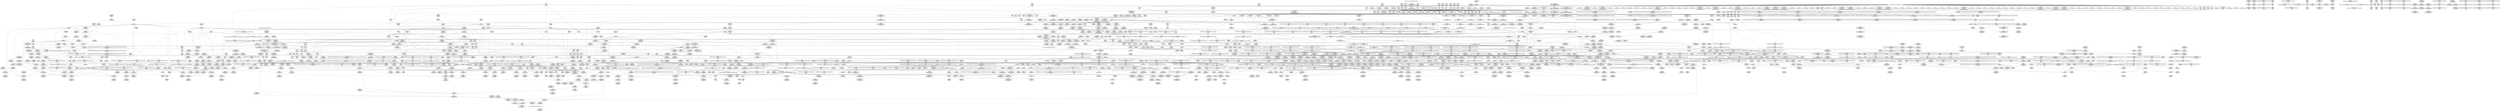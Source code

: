 digraph {
	CE0x59005d0 [shape=record,shape=Mrecord,label="{CE0x59005d0|_call_void_mcount()_#3|*SummSink*}"]
	CE0x58eb680 [shape=record,shape=Mrecord,label="{CE0x58eb680|80:_i32,_112:_i8*,_:_CRE_152,160_|*MultipleSource*|security/selinux/hooks.c,5466|Function::selinux_sem_semctl&Arg::sma::}"]
	CE0x5898040 [shape=record,shape=Mrecord,label="{CE0x5898040|i32_14|*Constant*|*SummSink*}"]
	CE0x5886a80 [shape=record,shape=Mrecord,label="{CE0x5886a80|i32_15|*Constant*}"]
	CE0x59f9950 [shape=record,shape=Mrecord,label="{CE0x59f9950|i64*_getelementptr_inbounds_(_4_x_i64_,_4_x_i64_*___llvm_gcov_ctr135,_i64_0,_i64_1)|*Constant*}"]
	CE0x5998140 [shape=record,shape=Mrecord,label="{CE0x5998140|_call_void_mcount()_#3|*SummSource*}"]
	CE0x5889de0 [shape=record,shape=Mrecord,label="{CE0x5889de0|__llvm_gcov_indirect_counter_increment:_entry}"]
	CE0x5998ac0 [shape=record,shape=Mrecord,label="{CE0x5998ac0|_ret_void,_!dbg_!27720|./arch/x86/include/asm/preempt.h,78}"]
	CE0x5946ea0 [shape=record,shape=Mrecord,label="{CE0x5946ea0|current_sid:_if.then|*SummSource*}"]
	CE0x5925b60 [shape=record,shape=Mrecord,label="{CE0x5925b60|rcu_read_lock:_tmp10|include/linux/rcupdate.h,882|*SummSource*}"]
	CE0x5872ea0 [shape=record,shape=Mrecord,label="{CE0x5872ea0|task_has_system:_entry|*SummSource*}"]
	CE0x58fa050 [shape=record,shape=Mrecord,label="{CE0x58fa050|rcu_read_lock:_tmp9|include/linux/rcupdate.h,882|*SummSource*}"]
	CE0x59b1170 [shape=record,shape=Mrecord,label="{CE0x59b1170|__preempt_count_sub:_val|Function::__preempt_count_sub&Arg::val::|*SummSink*}"]
	CE0x59cf5b0 [shape=record,shape=Mrecord,label="{CE0x59cf5b0|__preempt_count_sub:_bb|*SummSource*}"]
	CE0x59a63b0 [shape=record,shape=Mrecord,label="{CE0x59a63b0|__preempt_count_add:_val|Function::__preempt_count_add&Arg::val::}"]
	CE0x59b80b0 [shape=record,shape=Mrecord,label="{CE0x59b80b0|%struct.lockdep_map*_null|*Constant*|*SummSource*}"]
	CE0x58ce130 [shape=record,shape=Mrecord,label="{CE0x58ce130|cred_sid:_tmp2}"]
	CE0x591d560 [shape=record,shape=Mrecord,label="{CE0x591d560|ipc_has_perm:_tmp8|security/selinux/hooks.c,5136}"]
	CE0x5998450 [shape=record,shape=Mrecord,label="{CE0x5998450|rcu_read_unlock:_do.body}"]
	CE0x589b000 [shape=record,shape=Mrecord,label="{CE0x589b000|__llvm_gcov_indirect_counter_increment:_counters|Function::__llvm_gcov_indirect_counter_increment&Arg::counters::}"]
	CE0x58ede10 [shape=record,shape=Mrecord,label="{CE0x58ede10|GLOBAL:_ipc_has_perm|*Constant*|*SummSource*}"]
	CE0x591d7c0 [shape=record,shape=Mrecord,label="{CE0x591d7c0|ipc_has_perm:_tmp8|security/selinux/hooks.c,5136|*SummSink*}"]
	CE0x58cd3c0 [shape=record,shape=Mrecord,label="{CE0x58cd3c0|_call_void_rcu_read_lock()_#10,_!dbg_!27712|security/selinux/hooks.c,207|*SummSource*}"]
	CE0x58c1640 [shape=record,shape=Mrecord,label="{CE0x58c1640|i64*_getelementptr_inbounds_(_25_x_i64_,_25_x_i64_*___llvm_gcov_ctr320,_i64_0,_i64_23)|*Constant*}"]
	CE0x59b26e0 [shape=record,shape=Mrecord,label="{CE0x59b26e0|i64*_getelementptr_inbounds_(_4_x_i64_,_4_x_i64_*___llvm_gcov_ctr135,_i64_0,_i64_2)|*Constant*|*SummSource*}"]
	CE0x58bed60 [shape=record,shape=Mrecord,label="{CE0x58bed60|COLLAPSED:_GCMRE___llvm_gcov_ctr294_internal_global_2_x_i64_zeroinitializer:_elem_0:default:}"]
	CE0x58cd350 [shape=record,shape=Mrecord,label="{CE0x58cd350|rcu_read_lock:_call|include/linux/rcupdate.h,882|*SummSource*}"]
	CE0x58d2ab0 [shape=record,shape=Mrecord,label="{CE0x58d2ab0|80:_i32,_112:_i8*,_:_CRE_17,18_}"]
	CE0x593e350 [shape=record,shape=Mrecord,label="{CE0x593e350|cred_sid:_cred|Function::cred_sid&Arg::cred::|*SummSink*}"]
	CE0x59a0910 [shape=record,shape=Mrecord,label="{CE0x59a0910|rcu_read_unlock:_tmp19|include/linux/rcupdate.h,933|*SummSource*}"]
	CE0x5993950 [shape=record,shape=Mrecord,label="{CE0x5993950|GLOBAL:_rcu_read_unlock.__warned|Global_var:rcu_read_unlock.__warned}"]
	CE0x587cc00 [shape=record,shape=Mrecord,label="{CE0x587cc00|_call_void___llvm_gcov_indirect_counter_increment(i32*___llvm_gcov_global_state_pred322,_i64**_getelementptr_inbounds_(_8_x_i64*_,_8_x_i64*_*___llvm_gcda_edge_table321,_i64_0,_i64_6)),_!dbg_!27727|security/selinux/hooks.c,5456|*SummSink*}"]
	CE0x5886eb0 [shape=record,shape=Mrecord,label="{CE0x5886eb0|i64*_getelementptr_inbounds_(_25_x_i64_,_25_x_i64_*___llvm_gcov_ctr320,_i64_0,_i64_0)|*Constant*|*SummSource*}"]
	CE0x59080d0 [shape=record,shape=Mrecord,label="{CE0x59080d0|i64*_getelementptr_inbounds_(_2_x_i64_,_2_x_i64_*___llvm_gcov_ctr98,_i64_0,_i64_1)|*Constant*}"]
	CE0x5889aa0 [shape=record,shape=Mrecord,label="{CE0x5889aa0|GLOBAL:___llvm_gcov_indirect_counter_increment|*Constant*|*SummSink*}"]
	CE0x593dac0 [shape=record,shape=Mrecord,label="{CE0x593dac0|GLOBAL:_cred_sid|*Constant*}"]
	CE0x593b0e0 [shape=record,shape=Mrecord,label="{CE0x593b0e0|_call_void___preempt_count_add(i32_1)_#10,_!dbg_!27711|include/linux/rcupdate.h,239}"]
	CE0x7623600 [shape=record,shape=Mrecord,label="{CE0x7623600|i32_13|*Constant*}"]
	CE0x58774d0 [shape=record,shape=Mrecord,label="{CE0x58774d0|selinux_sem_semctl:_sw.bb2|*SummSink*}"]
	CE0x58c10a0 [shape=record,shape=Mrecord,label="{CE0x58c10a0|i64*_getelementptr_inbounds_(_2_x_i64_,_2_x_i64_*___llvm_gcov_ctr294,_i64_0,_i64_0)|*Constant*}"]
	CE0x59474f0 [shape=record,shape=Mrecord,label="{CE0x59474f0|current_sid:_tmp9|security/selinux/hooks.c,218}"]
	CE0x58fd0f0 [shape=record,shape=Mrecord,label="{CE0x58fd0f0|task_sid:_tmp11|security/selinux/hooks.c,208|*SummSink*}"]
	CE0x5948fa0 [shape=record,shape=Mrecord,label="{CE0x5948fa0|rcu_read_lock:_tmp2|*SummSink*}"]
	CE0x58bda00 [shape=record,shape=Mrecord,label="{CE0x58bda00|cred_sid:_tmp1|*SummSource*}"]
	CE0x59ac7a0 [shape=record,shape=Mrecord,label="{CE0x59ac7a0|GLOBAL:_lock_acquire|*Constant*|*SummSink*}"]
	CE0x599b0b0 [shape=record,shape=Mrecord,label="{CE0x599b0b0|rcu_lock_acquire:_tmp5|include/linux/rcupdate.h,418|*SummSink*}"]
	CE0x58d0a40 [shape=record,shape=Mrecord,label="{CE0x58d0a40|task_sid:_tmp21|security/selinux/hooks.c,208|*SummSource*}"]
	CE0x599eae0 [shape=record,shape=Mrecord,label="{CE0x599eae0|rcu_read_unlock:_tmp18|include/linux/rcupdate.h,933|*SummSource*}"]
	CE0x59b73b0 [shape=record,shape=Mrecord,label="{CE0x59b73b0|i64*_getelementptr_inbounds_(_4_x_i64_,_4_x_i64_*___llvm_gcov_ctr134,_i64_0,_i64_2)|*Constant*|*SummSource*}"]
	CE0x58a9170 [shape=record,shape=Mrecord,label="{CE0x58a9170|task_has_system:_call1|security/selinux/hooks.c,1594}"]
	CE0x592fb20 [shape=record,shape=Mrecord,label="{CE0x592fb20|i8*_getelementptr_inbounds_(_25_x_i8_,_25_x_i8_*_.str45,_i32_0,_i32_0)|*Constant*|*SummSource*}"]
	CE0x58cf840 [shape=record,shape=Mrecord,label="{CE0x58cf840|rcu_read_unlock:_tobool1|include/linux/rcupdate.h,933|*SummSource*}"]
	CE0x59d7c30 [shape=record,shape=Mrecord,label="{CE0x59d7c30|__preempt_count_sub:_tmp3|*SummSink*}"]
	CE0x5905920 [shape=record,shape=Mrecord,label="{CE0x5905920|task_sid:_call3|security/selinux/hooks.c,208|*SummSink*}"]
	CE0x5913920 [shape=record,shape=Mrecord,label="{CE0x5913920|ipc_has_perm:_tmp3|*SummSink*}"]
	CE0x59927c0 [shape=record,shape=Mrecord,label="{CE0x59927c0|_call_void_asm_sideeffect_,_memory_,_dirflag_,_fpsr_,_flags_()_#3,_!dbg_!27714,_!srcloc_!27715|include/linux/rcupdate.h,239|*SummSink*}"]
	"CONST[source:1(input),value:2(dynamic)][purpose:{object}]"
	CE0x58eeee0 [shape=record,shape=Mrecord,label="{CE0x58eeee0|_ret_i32_%call2,_!dbg_!27728|security/selinux/hooks.c,5136|*SummSink*}"]
	CE0x58e9480 [shape=record,shape=Mrecord,label="{CE0x58e9480|80:_i32,_112:_i8*,_:_CRE_65,66_}"]
	CE0x5898420 [shape=record,shape=Mrecord,label="{CE0x5898420|GLOBAL:_current_task|Global_var:current_task}"]
	CE0x5999ae0 [shape=record,shape=Mrecord,label="{CE0x5999ae0|rcu_read_unlock:_tmp14|include/linux/rcupdate.h,933|*SummSource*}"]
	CE0x58c4e90 [shape=record,shape=Mrecord,label="{CE0x58c4e90|80:_i32,_112:_i8*,_:_CRE_47,48_}"]
	CE0x58f1d50 [shape=record,shape=Mrecord,label="{CE0x58f1d50|__llvm_gcov_indirect_counter_increment:_tmp1}"]
	CE0x5943320 [shape=record,shape=Mrecord,label="{CE0x5943320|rcu_read_unlock:_tobool1|include/linux/rcupdate.h,933}"]
	CE0x590fcd0 [shape=record,shape=Mrecord,label="{CE0x590fcd0|task_sid:_real_cred|security/selinux/hooks.c,208}"]
	CE0x587b4f0 [shape=record,shape=Mrecord,label="{CE0x587b4f0|i64*_null|*Constant*|*SummSink*}"]
	CE0x589a2d0 [shape=record,shape=Mrecord,label="{CE0x589a2d0|GLOBAL:_task_has_system|*Constant*|*SummSink*}"]
	CE0x5924000 [shape=record,shape=Mrecord,label="{CE0x5924000|rcu_read_unlock:_tmp9|include/linux/rcupdate.h,933|*SummSink*}"]
	CE0x59399c0 [shape=record,shape=Mrecord,label="{CE0x59399c0|_call_void_lock_release(%struct.lockdep_map*_%map,_i32_1,_i64_ptrtoint_(i8*_blockaddress(_rcu_lock_release,_%__here)_to_i64))_#10,_!dbg_!27716|include/linux/rcupdate.h,423|*SummSink*}"]
	CE0x59271f0 [shape=record,shape=Mrecord,label="{CE0x59271f0|i64_6|*Constant*}"]
	CE0x58c87b0 [shape=record,shape=Mrecord,label="{CE0x58c87b0|current_sid:_tmp12|security/selinux/hooks.c,218|*SummSink*}"]
	CE0x58ed520 [shape=record,shape=Mrecord,label="{CE0x58ed520|selinux_sem_semctl:_tmp21|security/selinux/hooks.c,5468|*SummSink*}"]
	CE0x5924800 [shape=record,shape=Mrecord,label="{CE0x5924800|_call_void_mcount()_#3|*SummSource*}"]
	CE0x592ec10 [shape=record,shape=Mrecord,label="{CE0x592ec10|i8_1|*Constant*}"]
	CE0x58cda80 [shape=record,shape=Mrecord,label="{CE0x58cda80|current_sid:_tmp6|security/selinux/hooks.c,218|*SummSink*}"]
	CE0x5915040 [shape=record,shape=Mrecord,label="{CE0x5915040|task_sid:_tmp5|security/selinux/hooks.c,208}"]
	CE0x599a610 [shape=record,shape=Mrecord,label="{CE0x599a610|i64*_getelementptr_inbounds_(_4_x_i64_,_4_x_i64_*___llvm_gcov_ctr133,_i64_0,_i64_1)|*Constant*|*SummSink*}"]
	CE0x5943670 [shape=record,shape=Mrecord,label="{CE0x5943670|rcu_lock_acquire:_tmp4|include/linux/rcupdate.h,418|*SummSink*}"]
	CE0x593cdf0 [shape=record,shape=Mrecord,label="{CE0x593cdf0|task_sid:_tmp27|security/selinux/hooks.c,208|*SummSource*}"]
	CE0x58a4580 [shape=record,shape=Mrecord,label="{CE0x58a4580|__llvm_gcov_indirect_counter_increment:_tmp2}"]
	CE0x588d9a0 [shape=record,shape=Mrecord,label="{CE0x588d9a0|_call_void___llvm_gcov_indirect_counter_increment(i32*___llvm_gcov_global_state_pred322,_i64**_getelementptr_inbounds_(_8_x_i64*_,_8_x_i64*_*___llvm_gcda_edge_table321,_i64_0,_i64_1)),_!dbg_!27714|security/selinux/hooks.c,5438}"]
	CE0x5943a40 [shape=record,shape=Mrecord,label="{CE0x5943a40|i64*_getelementptr_inbounds_(_4_x_i64_,_4_x_i64_*___llvm_gcov_ctr133,_i64_0,_i64_1)|*Constant*}"]
	CE0x59b2a00 [shape=record,shape=Mrecord,label="{CE0x59b2a00|__preempt_count_sub:_do.end|*SummSink*}"]
	CE0x58c61c0 [shape=record,shape=Mrecord,label="{CE0x58c61c0|i32_32|*Constant*|*SummSink*}"]
	CE0x59a5430 [shape=record,shape=Mrecord,label="{CE0x59a5430|__rcu_read_unlock:_entry|*SummSource*}"]
	CE0x58ae740 [shape=record,shape=Mrecord,label="{CE0x58ae740|avc_has_perm:_tsid|Function::avc_has_perm&Arg::tsid::}"]
	CE0x59c8860 [shape=record,shape=Mrecord,label="{CE0x59c8860|__rcu_read_unlock:_tmp6|include/linux/rcupdate.h,245|*SummSink*}"]
	CE0x5867f70 [shape=record,shape=Mrecord,label="{CE0x5867f70|selinux_sem_semctl:_sw.bb2}"]
	CE0x58fd670 [shape=record,shape=Mrecord,label="{CE0x58fd670|task_sid:_bb|*SummSink*}"]
	CE0x59a2630 [shape=record,shape=Mrecord,label="{CE0x59a2630|GLOBAL:_rcu_lock_release|*Constant*}"]
	CE0x7623560 [shape=record,shape=Mrecord,label="{CE0x7623560|i32_1|*Constant*|*SummSink*}"]
	CE0x59422f0 [shape=record,shape=Mrecord,label="{CE0x59422f0|cred_sid:_security|security/selinux/hooks.c,196|*SummSink*}"]
	CE0x58f0e40 [shape=record,shape=Mrecord,label="{CE0x58f0e40|task_has_system:_call1|security/selinux/hooks.c,1594|*SummSource*}"]
	CE0x5897d20 [shape=record,shape=Mrecord,label="{CE0x5897d20|selinux_sem_semctl:_cmd|Function::selinux_sem_semctl&Arg::cmd::|*SummSource*}"]
	CE0x58ee750 [shape=record,shape=Mrecord,label="{CE0x58ee750|ipc_has_perm:_perms|Function::ipc_has_perm&Arg::perms::|*SummSource*}"]
	CE0x599c930 [shape=record,shape=Mrecord,label="{CE0x599c930|__preempt_count_add:_val|Function::__preempt_count_add&Arg::val::|*SummSource*}"]
	CE0x58fdd40 [shape=record,shape=Mrecord,label="{CE0x58fdd40|task_sid:_tmp6|security/selinux/hooks.c,208|*SummSink*}"]
	CE0x59c2050 [shape=record,shape=Mrecord,label="{CE0x59c2050|__preempt_count_add:_tmp2|*SummSource*}"]
	CE0x589cd60 [shape=record,shape=Mrecord,label="{CE0x589cd60|i32_208|*Constant*}"]
	CE0x59b8ab0 [shape=record,shape=Mrecord,label="{CE0x59b8ab0|i64*_getelementptr_inbounds_(_4_x_i64_,_4_x_i64_*___llvm_gcov_ctr128,_i64_0,_i64_1)|*Constant*|*SummSink*}"]
	CE0x591c140 [shape=record,shape=Mrecord,label="{CE0x591c140|ipc_has_perm:_ipc_id|security/selinux/hooks.c,5134|*SummSource*}"]
	CE0x5928570 [shape=record,shape=Mrecord,label="{CE0x5928570|i64*_getelementptr_inbounds_(_11_x_i64_,_11_x_i64_*___llvm_gcov_ctr132,_i64_0,_i64_1)|*Constant*|*SummSource*}"]
	CE0x58c7000 [shape=record,shape=Mrecord,label="{CE0x58c7000|task_sid:_do.body|*SummSink*}"]
	CE0x5940c00 [shape=record,shape=Mrecord,label="{CE0x5940c00|rcu_read_lock:_tmp1|*SummSink*}"]
	CE0x5940190 [shape=record,shape=Mrecord,label="{CE0x5940190|_call_void_rcu_lock_acquire(%struct.lockdep_map*_rcu_lock_map)_#10,_!dbg_!27711|include/linux/rcupdate.h,881|*SummSink*}"]
	CE0x58ae5d0 [shape=record,shape=Mrecord,label="{CE0x58ae5d0|avc_has_perm:_ssid|Function::avc_has_perm&Arg::ssid::}"]
	CE0x59c75b0 [shape=record,shape=Mrecord,label="{CE0x59c75b0|__preempt_count_sub:_tmp5|./arch/x86/include/asm/preempt.h,77|*SummSource*}"]
	CE0x58c5ba0 [shape=record,shape=Mrecord,label="{CE0x58c5ba0|i32_8|*Constant*|*SummSink*}"]
	CE0x59edc90 [shape=record,shape=Mrecord,label="{CE0x59edc90|__preempt_count_sub:_tmp1}"]
	CE0x59a1020 [shape=record,shape=Mrecord,label="{CE0x59a1020|rcu_read_unlock:_tmp20|include/linux/rcupdate.h,933|*SummSink*}"]
	CE0x58a2520 [shape=record,shape=Mrecord,label="{CE0x58a2520|task_has_system:_tmp|*SummSink*}"]
	CE0x5999f20 [shape=record,shape=Mrecord,label="{CE0x5999f20|rcu_read_unlock:_tmp15|include/linux/rcupdate.h,933}"]
	CE0x590e760 [shape=record,shape=Mrecord,label="{CE0x590e760|task_sid:_tmp8|security/selinux/hooks.c,208|*SummSource*}"]
	CE0x6a597d0 [shape=record,shape=Mrecord,label="{CE0x6a597d0|selinux_sem_semctl:_sw.epilog|*SummSource*}"]
	CE0x5904a80 [shape=record,shape=Mrecord,label="{CE0x5904a80|task_sid:_tobool1|security/selinux/hooks.c,208}"]
	CE0x593faf0 [shape=record,shape=Mrecord,label="{CE0x593faf0|i64*_getelementptr_inbounds_(_11_x_i64_,_11_x_i64_*___llvm_gcov_ctr125,_i64_0,_i64_0)|*Constant*|*SummSink*}"]
	CE0x58a4050 [shape=record,shape=Mrecord,label="{CE0x58a4050|__llvm_gcov_indirect_counter_increment:_tmp3|*SummSource*}"]
	CE0x58cb900 [shape=record,shape=Mrecord,label="{CE0x58cb900|i64*_getelementptr_inbounds_(_13_x_i64_,_13_x_i64_*___llvm_gcov_ctr126,_i64_0,_i64_8)|*Constant*}"]
	CE0x599a580 [shape=record,shape=Mrecord,label="{CE0x599a580|rcu_lock_release:_tmp|*SummSink*}"]
	CE0x5873cf0 [shape=record,shape=Mrecord,label="{CE0x5873cf0|selinux_sem_semctl:_sw.bb}"]
	CE0x5867690 [shape=record,shape=Mrecord,label="{CE0x5867690|80:_i32,_112:_i8*,_:_CRE_2,3_}"]
	CE0x594bf90 [shape=record,shape=Mrecord,label="{CE0x594bf90|i32_78|*Constant*}"]
	CE0x58c8f30 [shape=record,shape=Mrecord,label="{CE0x58c8f30|task_sid:_do.body5}"]
	CE0x59a0ae0 [shape=record,shape=Mrecord,label="{CE0x59a0ae0|rcu_read_unlock:_tmp19|include/linux/rcupdate.h,933|*SummSink*}"]
	CE0x58a4300 [shape=record,shape=Mrecord,label="{CE0x58a4300|__llvm_gcov_indirect_counter_increment:_tmp5}"]
	CE0x59ab2c0 [shape=record,shape=Mrecord,label="{CE0x59ab2c0|rcu_lock_acquire:_tmp6|*SummSource*}"]
	CE0x5912270 [shape=record,shape=Mrecord,label="{CE0x5912270|current_sid:_tmp2}"]
	CE0x589c9a0 [shape=record,shape=Mrecord,label="{CE0x589c9a0|i8*_getelementptr_inbounds_(_25_x_i8_,_25_x_i8_*_.str3,_i32_0,_i32_0)|*Constant*}"]
	CE0x58855e0 [shape=record,shape=Mrecord,label="{CE0x58855e0|_ret_%struct.task_struct*_%tmp4,_!dbg_!27714|./arch/x86/include/asm/current.h,14}"]
	CE0x58ee6e0 [shape=record,shape=Mrecord,label="{CE0x58ee6e0|_ret_i32_%call2,_!dbg_!27728|security/selinux/hooks.c,5136}"]
	CE0x58c1d40 [shape=record,shape=Mrecord,label="{CE0x58c1d40|selinux_sem_semctl:_sem_perm|security/selinux/hooks.c,5466}"]
	CE0x599fe80 [shape=record,shape=Mrecord,label="{CE0x599fe80|i32_934|*Constant*|*SummSink*}"]
	CE0x59c97b0 [shape=record,shape=Mrecord,label="{CE0x59c97b0|__preempt_count_add:_tmp|*SummSink*}"]
	CE0x59a0eb0 [shape=record,shape=Mrecord,label="{CE0x59a0eb0|rcu_read_unlock:_tmp20|include/linux/rcupdate.h,933|*SummSource*}"]
	CE0x59426a0 [shape=record,shape=Mrecord,label="{CE0x59426a0|i8_1|*Constant*}"]
	CE0x59c9920 [shape=record,shape=Mrecord,label="{CE0x59c9920|__preempt_count_add:_tmp|*SummSource*}"]
	CE0x59a59d0 [shape=record,shape=Mrecord,label="{CE0x59a59d0|_ret_void,_!dbg_!27717|include/linux/rcupdate.h,245}"]
	CE0x587e230 [shape=record,shape=Mrecord,label="{CE0x587e230|selinux_sem_semctl:_tmp13|security/selinux/hooks.c,5456|*SummSink*}"]
	CE0x58ff490 [shape=record,shape=Mrecord,label="{CE0x58ff490|get_current:_tmp1|*SummSource*}"]
	CE0x5882fe0 [shape=record,shape=Mrecord,label="{CE0x5882fe0|selinux_sem_semctl:_tmp4|security/selinux/hooks.c,5442|*SummSource*}"]
	CE0x58c4050 [shape=record,shape=Mrecord,label="{CE0x58c4050|80:_i32,_112:_i8*,_:_CRE_35,36_}"]
	CE0x6b4c940 [shape=record,shape=Mrecord,label="{CE0x6b4c940|selinux_sem_semctl:_bb}"]
	CE0x58c5af0 [shape=record,shape=Mrecord,label="{CE0x58c5af0|i32_8|*Constant*|*SummSource*}"]
	CE0x590b350 [shape=record,shape=Mrecord,label="{CE0x590b350|GLOBAL:___llvm_gcov_ctr125|Global_var:__llvm_gcov_ctr125|*SummSource*}"]
	CE0x59265b0 [shape=record,shape=Mrecord,label="{CE0x59265b0|rcu_read_lock:_tmp12|include/linux/rcupdate.h,882|*SummSource*}"]
	CE0x58bfe90 [shape=record,shape=Mrecord,label="{CE0x58bfe90|i64*_getelementptr_inbounds_(_2_x_i64_,_2_x_i64_*___llvm_gcov_ctr294,_i64_0,_i64_1)|*Constant*}"]
	CE0x592f650 [shape=record,shape=Mrecord,label="{CE0x592f650|GLOBAL:_lockdep_rcu_suspicious|*Constant*}"]
	CE0x5948610 [shape=record,shape=Mrecord,label="{CE0x5948610|current_sid:_tmp|*SummSink*}"]
	CE0x58f4300 [shape=record,shape=Mrecord,label="{CE0x58f4300|i64*_getelementptr_inbounds_(_11_x_i64_,_11_x_i64_*___llvm_gcov_ctr127,_i64_0,_i64_0)|*Constant*|*SummSink*}"]
	CE0x59211e0 [shape=record,shape=Mrecord,label="{CE0x59211e0|i64*_getelementptr_inbounds_(_2_x_i64_,_2_x_i64_*___llvm_gcov_ctr159,_i64_0,_i64_1)|*Constant*|*SummSource*}"]
	CE0x589a0d0 [shape=record,shape=Mrecord,label="{CE0x589a0d0|task_has_system:_entry}"]
	CE0x5905770 [shape=record,shape=Mrecord,label="{CE0x5905770|rcu_read_lock:_do.body|*SummSource*}"]
	CE0x58a6060 [shape=record,shape=Mrecord,label="{CE0x58a6060|selinux_sem_semctl:_tmp15|security/selinux/hooks.c,5460|*SummSink*}"]
	CE0x5898c00 [shape=record,shape=Mrecord,label="{CE0x5898c00|i64*_getelementptr_inbounds_(_25_x_i64_,_25_x_i64_*___llvm_gcov_ctr320,_i64_0,_i64_17)|*Constant*|*SummSink*}"]
	CE0x59128d0 [shape=record,shape=Mrecord,label="{CE0x59128d0|task_sid:_land.lhs.true}"]
	CE0x59062e0 [shape=record,shape=Mrecord,label="{CE0x59062e0|i64_5|*Constant*}"]
	CE0x58ca9f0 [shape=record,shape=Mrecord,label="{CE0x58ca9f0|i64_6|*Constant*|*SummSource*}"]
	CE0x58c8710 [shape=record,shape=Mrecord,label="{CE0x58c8710|i64_4|*Constant*|*SummSink*}"]
	CE0x59a41b0 [shape=record,shape=Mrecord,label="{CE0x59a41b0|i64*_getelementptr_inbounds_(_4_x_i64_,_4_x_i64_*___llvm_gcov_ctr130,_i64_0,_i64_2)|*Constant*|*SummSource*}"]
	CE0x594d3c0 [shape=record,shape=Mrecord,label="{CE0x594d3c0|i8*_getelementptr_inbounds_(_25_x_i8_,_25_x_i8_*_.str3,_i32_0,_i32_0)|*Constant*}"]
	CE0x59c3530 [shape=record,shape=Mrecord,label="{CE0x59c3530|GLOBAL:_lock_release|*Constant*|*SummSource*}"]
	CE0x59381a0 [shape=record,shape=Mrecord,label="{CE0x59381a0|void_(i32*,_i32,_i32*)*_asm_addl_$1,_%gs:$0_,_*m,ri,*m,_dirflag_,_fpsr_,_flags_|*SummSink*}"]
	CE0x5929570 [shape=record,shape=Mrecord,label="{CE0x5929570|i64*_getelementptr_inbounds_(_11_x_i64_,_11_x_i64_*___llvm_gcov_ctr132,_i64_0,_i64_0)|*Constant*|*SummSink*}"]
	CE0x5894c00 [shape=record,shape=Mrecord,label="{CE0x5894c00|selinux_sem_semctl:_tmp5|security/selinux/hooks.c,5442}"]
	CE0x59315c0 [shape=record,shape=Mrecord,label="{CE0x59315c0|_call_void_mcount()_#3|*SummSource*}"]
	CE0x58cbf20 [shape=record,shape=Mrecord,label="{CE0x58cbf20|cred_sid:_tmp3|*SummSink*}"]
	CE0x588fb00 [shape=record,shape=Mrecord,label="{CE0x588fb00|task_has_system:_call|security/selinux/hooks.c,1592}"]
	CE0x593dc20 [shape=record,shape=Mrecord,label="{CE0x593dc20|GLOBAL:_cred_sid|*Constant*|*SummSource*}"]
	CE0x58fc390 [shape=record,shape=Mrecord,label="{CE0x58fc390|i64*_getelementptr_inbounds_(_11_x_i64_,_11_x_i64_*___llvm_gcov_ctr125,_i64_0,_i64_0)|*Constant*}"]
	CE0x58a74d0 [shape=record,shape=Mrecord,label="{CE0x58a74d0|i64**_getelementptr_inbounds_(_8_x_i64*_,_8_x_i64*_*___llvm_gcda_edge_table321,_i64_0,_i64_0)|*Constant*}"]
	CE0x5920c10 [shape=record,shape=Mrecord,label="{CE0x5920c10|i64*_getelementptr_inbounds_(_11_x_i64_,_11_x_i64_*___llvm_gcov_ctr125,_i64_0,_i64_10)|*Constant*|*SummSource*}"]
	CE0x59287d0 [shape=record,shape=Mrecord,label="{CE0x59287d0|rcu_read_lock:_tmp4|include/linux/rcupdate.h,882}"]
	CE0x58c50f0 [shape=record,shape=Mrecord,label="{CE0x58c50f0|80:_i32,_112:_i8*,_:_CRE_49,50_}"]
	CE0x58e88a0 [shape=record,shape=Mrecord,label="{CE0x58e88a0|80:_i32,_112:_i8*,_:_CRE_55,56_}"]
	CE0x58c9fb0 [shape=record,shape=Mrecord,label="{CE0x58c9fb0|current_sid:_tmp16|security/selinux/hooks.c,218|*SummSource*}"]
	CE0x58a36e0 [shape=record,shape=Mrecord,label="{CE0x58a36e0|current_sid:_tmp4|security/selinux/hooks.c,218}"]
	CE0x58c7b10 [shape=record,shape=Mrecord,label="{CE0x58c7b10|current_sid:_tobool|security/selinux/hooks.c,218|*SummSource*}"]
	CE0x5996160 [shape=record,shape=Mrecord,label="{CE0x5996160|rcu_lock_acquire:___here|*SummSink*}"]
	CE0x58a5310 [shape=record,shape=Mrecord,label="{CE0x58a5310|get_current:_bb|*SummSink*}"]
	CE0x588d6d0 [shape=record,shape=Mrecord,label="{CE0x588d6d0|i32_19|*Constant*}"]
	CE0x58c4fc0 [shape=record,shape=Mrecord,label="{CE0x58c4fc0|80:_i32,_112:_i8*,_:_CRE_48,49_}"]
	CE0x59a3e20 [shape=record,shape=Mrecord,label="{CE0x59a3e20|i64*_getelementptr_inbounds_(_11_x_i64_,_11_x_i64_*___llvm_gcov_ctr132,_i64_0,_i64_9)|*Constant*|*SummSink*}"]
	CE0x5896610 [shape=record,shape=Mrecord,label="{CE0x5896610|80:_i32,_112:_i8*,_:_CRE_4,5_}"]
	CE0x58aba30 [shape=record,shape=Mrecord,label="{CE0x58aba30|__llvm_gcov_indirect_counter_increment:_pred|*SummSink*}"]
	CE0x58ffac0 [shape=record,shape=Mrecord,label="{CE0x58ffac0|i32_77|*Constant*|*SummSource*}"]
	CE0x58ab8b0 [shape=record,shape=Mrecord,label="{CE0x58ab8b0|__llvm_gcov_indirect_counter_increment:_bb4|*SummSource*}"]
	CE0x59bbd60 [shape=record,shape=Mrecord,label="{CE0x59bbd60|rcu_lock_acquire:_tmp1}"]
	CE0x5932470 [shape=record,shape=Mrecord,label="{CE0x5932470|rcu_read_unlock:_tmp8|include/linux/rcupdate.h,933}"]
	CE0x58bf320 [shape=record,shape=Mrecord,label="{CE0x58bf320|get_current:_tmp4|./arch/x86/include/asm/current.h,14}"]
	CE0x5931710 [shape=record,shape=Mrecord,label="{CE0x5931710|_call_void_mcount()_#3|*SummSink*}"]
	CE0x5910c70 [shape=record,shape=Mrecord,label="{CE0x5910c70|current_sid:_tmp3|*SummSource*}"]
	CE0x58d0240 [shape=record,shape=Mrecord,label="{CE0x58d0240|rcu_read_unlock:_land.lhs.true2|*SummSource*}"]
	CE0x58c1940 [shape=record,shape=Mrecord,label="{CE0x58c1940|i64*_getelementptr_inbounds_(_25_x_i64_,_25_x_i64_*___llvm_gcov_ctr320,_i64_0,_i64_23)|*Constant*|*SummSink*}"]
	CE0x5993fa0 [shape=record,shape=Mrecord,label="{CE0x5993fa0|rcu_read_unlock:_tmp}"]
	CE0x59303a0 [shape=record,shape=Mrecord,label="{CE0x59303a0|i32_883|*Constant*|*SummSink*}"]
	CE0x587fa90 [shape=record,shape=Mrecord,label="{CE0x587fa90|i32_4|*Constant*|*SummSource*}"]
	CE0x7623670 [shape=record,shape=Mrecord,label="{CE0x7623670|i32_2|*Constant*}"]
	CE0x591e0a0 [shape=record,shape=Mrecord,label="{CE0x591e0a0|task_sid:_call|security/selinux/hooks.c,208}"]
	CE0x5921cf0 [shape=record,shape=Mrecord,label="{CE0x5921cf0|avc_has_perm:_requested|Function::avc_has_perm&Arg::requested::|*SummSink*}"]
	CE0x58985e0 [shape=record,shape=Mrecord,label="{CE0x58985e0|i32_2|*Constant*|*SummSource*}"]
	CE0x58fdbc0 [shape=record,shape=Mrecord,label="{CE0x58fdbc0|cred_sid:_tmp3}"]
	CE0x58a7a10 [shape=record,shape=Mrecord,label="{CE0x58a7a10|selinux_sem_semctl:_tmp16|security/selinux/hooks.c,5463}"]
	CE0x5901da0 [shape=record,shape=Mrecord,label="{CE0x5901da0|task_sid:_tmp4|*LoadInst*|security/selinux/hooks.c,208|*SummSource*}"]
	CE0x5901bd0 [shape=record,shape=Mrecord,label="{CE0x5901bd0|ipc_has_perm:_tmp2|*SummSink*}"]
	CE0x5919410 [shape=record,shape=Mrecord,label="{CE0x5919410|i32_10|*Constant*}"]
	CE0x589e3a0 [shape=record,shape=Mrecord,label="{CE0x589e3a0|GLOBAL:___llvm_gcov_global_state_pred322|Global_var:__llvm_gcov_global_state_pred322|*SummSink*}"]
	CE0x5993610 [shape=record,shape=Mrecord,label="{CE0x5993610|__rcu_read_lock:_tmp7|include/linux/rcupdate.h,240|*SummSource*}"]
	CE0x5947ea0 [shape=record,shape=Mrecord,label="{CE0x5947ea0|current_sid:_tmp14|security/selinux/hooks.c,218}"]
	CE0x5894910 [shape=record,shape=Mrecord,label="{CE0x5894910|selinux_sem_semctl:_sw.bb4|*SummSource*}"]
	CE0x58ae110 [shape=record,shape=Mrecord,label="{CE0x58ae110|ipc_has_perm:_call2|security/selinux/hooks.c,5136|*SummSource*}"]
	CE0x5883bd0 [shape=record,shape=Mrecord,label="{CE0x5883bd0|_call_void___llvm_gcov_indirect_counter_increment(i32*___llvm_gcov_global_state_pred322,_i64**_getelementptr_inbounds_(_8_x_i64*_,_8_x_i64*_*___llvm_gcda_edge_table321,_i64_0,_i64_2)),_!dbg_!27718|security/selinux/hooks.c,5442|*SummSource*}"]
	CE0x58be460 [shape=record,shape=Mrecord,label="{CE0x58be460|GLOBAL:_current_sid|*Constant*|*SummSink*}"]
	CE0x5881930 [shape=record,shape=Mrecord,label="{CE0x5881930|rcu_read_unlock:_tmp4|include/linux/rcupdate.h,933|*SummSink*}"]
	CE0x59c0690 [shape=record,shape=Mrecord,label="{CE0x59c0690|COLLAPSED:_GCMRE___llvm_gcov_ctr130_internal_global_4_x_i64_zeroinitializer:_elem_0:default:}"]
	CE0x58ce1a0 [shape=record,shape=Mrecord,label="{CE0x58ce1a0|cred_sid:_tmp2|*SummSource*}"]
	CE0x58ec740 [shape=record,shape=Mrecord,label="{CE0x58ec740|selinux_sem_semctl:_retval.0|*SummSink*}"]
	CE0x590c370 [shape=record,shape=Mrecord,label="{CE0x590c370|0:_i8,_:_GCMR_current_sid.__warned_internal_global_i8_0,_section_.data.unlikely_,_align_1:_elem_0:default:}"]
	CE0x5981d60 [shape=record,shape=Mrecord,label="{CE0x5981d60|i64*_getelementptr_inbounds_(_11_x_i64_,_11_x_i64_*___llvm_gcov_ctr127,_i64_0,_i64_10)|*Constant*|*SummSink*}"]
	CE0x58a8de0 [shape=record,shape=Mrecord,label="{CE0x58a8de0|_ret_i32_%call7,_!dbg_!27749|security/selinux/hooks.c,210|*SummSource*}"]
	CE0x58f2f70 [shape=record,shape=Mrecord,label="{CE0x58f2f70|COLLAPSED:_CMRE:_elem_0::|security/selinux/hooks.c,218}"]
	CE0x58f3f20 [shape=record,shape=Mrecord,label="{CE0x58f3f20|current_sid:_sid|security/selinux/hooks.c,220}"]
	CE0x5890480 [shape=record,shape=Mrecord,label="{CE0x5890480|task_has_system:_call|security/selinux/hooks.c,1592|*SummSink*}"]
	CE0x5912f30 [shape=record,shape=Mrecord,label="{CE0x5912f30|current_sid:_do.end}"]
	CE0x58f2ba0 [shape=record,shape=Mrecord,label="{CE0x58f2ba0|current_sid:_security|security/selinux/hooks.c,218|*SummSink*}"]
	CE0x587db00 [shape=record,shape=Mrecord,label="{CE0x587db00|i64*_getelementptr_inbounds_(_25_x_i64_,_25_x_i64_*___llvm_gcov_ctr320,_i64_0,_i64_20)|*Constant*}"]
	CE0x59a6f20 [shape=record,shape=Mrecord,label="{CE0x59a6f20|rcu_lock_acquire:_tmp4|include/linux/rcupdate.h,418|*SummSource*}"]
	CE0x59ab010 [shape=record,shape=Mrecord,label="{CE0x59ab010|rcu_lock_acquire:_tmp6}"]
	CE0x59c8670 [shape=record,shape=Mrecord,label="{CE0x59c8670|__rcu_read_unlock:_tmp6|include/linux/rcupdate.h,245}"]
	CE0x5898e60 [shape=record,shape=Mrecord,label="{CE0x5898e60|selinux_sem_semctl:_tmp7|security/selinux/hooks.c,5446|*SummSink*}"]
	CE0x592abc0 [shape=record,shape=Mrecord,label="{CE0x592abc0|rcu_read_lock:_tmp14|include/linux/rcupdate.h,882|*SummSink*}"]
	CE0x5892dc0 [shape=record,shape=Mrecord,label="{CE0x5892dc0|_ret_void|*SummSink*}"]
	CE0x59260d0 [shape=record,shape=Mrecord,label="{CE0x59260d0|rcu_read_lock:_tmp11|include/linux/rcupdate.h,882|*SummSource*}"]
	CE0x59948f0 [shape=record,shape=Mrecord,label="{CE0x59948f0|rcu_read_unlock:_tmp7|include/linux/rcupdate.h,933|*SummSource*}"]
	"CONST[source:0(mediator),value:2(dynamic)][purpose:{subject}]"
	CE0x5948210 [shape=record,shape=Mrecord,label="{CE0x5948210|_ret_void,_!dbg_!27717|include/linux/rcupdate.h,240}"]
	CE0x58c4c30 [shape=record,shape=Mrecord,label="{CE0x58c4c30|80:_i32,_112:_i8*,_:_CRE_45,46_}"]
	CE0x5927b30 [shape=record,shape=Mrecord,label="{CE0x5927b30|i64_7|*Constant*}"]
	CE0x590f690 [shape=record,shape=Mrecord,label="{CE0x590f690|__rcu_read_lock:_entry}"]
	CE0x5887740 [shape=record,shape=Mrecord,label="{CE0x5887740|i64*_getelementptr_inbounds_(_2_x_i64_,_2_x_i64_*___llvm_gcov_ctr98,_i64_0,_i64_1)|*Constant*|*SummSource*}"]
	CE0x591d390 [shape=record,shape=Mrecord,label="{CE0x591d390|ipc_has_perm:_sclass|security/selinux/hooks.c,5136|*SummSink*}"]
	CE0x59b09c0 [shape=record,shape=Mrecord,label="{CE0x59b09c0|i64*_getelementptr_inbounds_(_4_x_i64_,_4_x_i64_*___llvm_gcov_ctr133,_i64_0,_i64_0)|*Constant*|*SummSink*}"]
	CE0x592d670 [shape=record,shape=Mrecord,label="{CE0x592d670|rcu_read_lock:_tmp20|include/linux/rcupdate.h,882|*SummSink*}"]
	CE0x5922c10 [shape=record,shape=Mrecord,label="{CE0x5922c10|avc_has_perm:_requested|Function::avc_has_perm&Arg::requested::}"]
	CE0x59d2e50 [shape=record,shape=Mrecord,label="{CE0x59d2e50|__rcu_read_unlock:_tmp7|include/linux/rcupdate.h,245|*SummSink*}"]
	CE0x58ee000 [shape=record,shape=Mrecord,label="{CE0x58ee000|ipc_has_perm:_ipc_perms|Function::ipc_has_perm&Arg::ipc_perms::|*SummSink*}"]
	CE0x5907540 [shape=record,shape=Mrecord,label="{CE0x5907540|i64_1|*Constant*}"]
	CE0x588d000 [shape=record,shape=Mrecord,label="{CE0x588d000|%struct.task_struct*_(%struct.task_struct**)*_asm_movq_%gs:$_1:P_,$0_,_r,im,_dirflag_,_fpsr_,_flags_|*SummSink*}"]
	CE0x59f6620 [shape=record,shape=Mrecord,label="{CE0x59f6620|__preempt_count_sub:_tmp7|./arch/x86/include/asm/preempt.h,78|*SummSource*}"]
	CE0x58c8df0 [shape=record,shape=Mrecord,label="{CE0x58c8df0|task_sid:_do.body5|*SummSource*}"]
	CE0x593f4b0 [shape=record,shape=Mrecord,label="{CE0x593f4b0|_ret_void,_!dbg_!27735|include/linux/rcupdate.h,938|*SummSink*}"]
	CE0x59947c0 [shape=record,shape=Mrecord,label="{CE0x59947c0|rcu_read_unlock:_tmp7|include/linux/rcupdate.h,933}"]
	CE0x58a6590 [shape=record,shape=Mrecord,label="{CE0x58a6590|selinux_sem_semctl:_tmp15|security/selinux/hooks.c,5460}"]
	CE0x59420b0 [shape=record,shape=Mrecord,label="{CE0x59420b0|__rcu_read_lock:_entry|*SummSource*}"]
	CE0x5929470 [shape=record,shape=Mrecord,label="{CE0x5929470|rcu_read_unlock:_land.lhs.true}"]
	CE0x58cd950 [shape=record,shape=Mrecord,label="{CE0x58cd950|current_sid:_tmp6|security/selinux/hooks.c,218|*SummSource*}"]
	CE0x58686d0 [shape=record,shape=Mrecord,label="{CE0x58686d0|i32_1|*Constant*|*SummSource*}"]
	CE0x58c2960 [shape=record,shape=Mrecord,label="{CE0x58c2960|selinux_sem_semctl:_sma|Function::selinux_sem_semctl&Arg::sma::}"]
	CE0x59acbc0 [shape=record,shape=Mrecord,label="{CE0x59acbc0|__rcu_read_lock:_do.body}"]
	CE0x5943050 [shape=record,shape=Mrecord,label="{CE0x5943050|rcu_read_unlock:_tmp8|include/linux/rcupdate.h,933|*SummSink*}"]
	CE0x59c4d30 [shape=record,shape=Mrecord,label="{CE0x59c4d30|rcu_lock_release:_tmp7|*SummSource*}"]
	CE0x590d4b0 [shape=record,shape=Mrecord,label="{CE0x590d4b0|GLOBAL:___llvm_gcov_ctr127|Global_var:__llvm_gcov_ctr127}"]
	CE0x5877280 [shape=record,shape=Mrecord,label="{CE0x5877280|_call_void_mcount()_#3|*SummSource*}"]
	CE0x58d14b0 [shape=record,shape=Mrecord,label="{CE0x58d14b0|task_sid:_tmp24|security/selinux/hooks.c,208|*SummSource*}"]
	CE0x5896870 [shape=record,shape=Mrecord,label="{CE0x5896870|80:_i32,_112:_i8*,_:_CRE_6,7_}"]
	CE0x58c6ef0 [shape=record,shape=Mrecord,label="{CE0x58c6ef0|task_sid:_do.body|*SummSource*}"]
	CE0x59c31c0 [shape=record,shape=Mrecord,label="{CE0x59c31c0|i64*_getelementptr_inbounds_(_4_x_i64_,_4_x_i64_*___llvm_gcov_ctr134,_i64_0,_i64_3)|*Constant*}"]
	CE0x590f190 [shape=record,shape=Mrecord,label="{CE0x590f190|rcu_read_lock:_entry|*SummSink*}"]
	CE0x591e3b0 [shape=record,shape=Mrecord,label="{CE0x591e3b0|task_sid:_call|security/selinux/hooks.c,208|*SummSource*}"]
	CE0x58771e0 [shape=record,shape=Mrecord,label="{CE0x58771e0|_call_void_mcount()_#3}"]
	CE0x5931c80 [shape=record,shape=Mrecord,label="{CE0x5931c80|__rcu_read_lock:_tmp6|include/linux/rcupdate.h,240}"]
	CE0x58cba60 [shape=record,shape=Mrecord,label="{CE0x58cba60|i64*_getelementptr_inbounds_(_13_x_i64_,_13_x_i64_*___llvm_gcov_ctr126,_i64_0,_i64_8)|*Constant*|*SummSource*}"]
	CE0x58c4180 [shape=record,shape=Mrecord,label="{CE0x58c4180|80:_i32,_112:_i8*,_:_CRE_36,37_}"]
	CE0x58fede0 [shape=record,shape=Mrecord,label="{CE0x58fede0|task_sid:_tmp16|security/selinux/hooks.c,208}"]
	CE0x58c9b50 [shape=record,shape=Mrecord,label="{CE0x58c9b50|get_current:_tmp2}"]
	CE0x58fbce0 [shape=record,shape=Mrecord,label="{CE0x58fbce0|rcu_read_lock:_tmp2}"]
	CE0x59c15c0 [shape=record,shape=Mrecord,label="{CE0x59c15c0|i8*_undef|*Constant*}"]
	CE0x58c1a20 [shape=record,shape=Mrecord,label="{CE0x58c1a20|selinux_sem_semctl:_tmp18|security/selinux/hooks.c,5466|*SummSink*}"]
	CE0x58ec360 [shape=record,shape=Mrecord,label="{CE0x58ec360|selinux_sem_semctl:_call8|security/selinux/hooks.c,5466}"]
	CE0x593cad0 [shape=record,shape=Mrecord,label="{CE0x593cad0|_call_void_rcu_read_unlock()_#10,_!dbg_!27748|security/selinux/hooks.c,209|*SummSink*}"]
	CE0x59c4810 [shape=record,shape=Mrecord,label="{CE0x59c4810|rcu_lock_release:_tmp6|*SummSink*}"]
	CE0x593cc50 [shape=record,shape=Mrecord,label="{CE0x593cc50|task_sid:_tmp27|security/selinux/hooks.c,208}"]
	CE0x58a5e70 [shape=record,shape=Mrecord,label="{CE0x58a5e70|selinux_sem_semctl:_tmp14|security/selinux/hooks.c,5460|*SummSource*}"]
	CE0x58863f0 [shape=record,shape=Mrecord,label="{CE0x58863f0|__llvm_gcov_indirect_counter_increment:_counters|Function::__llvm_gcov_indirect_counter_increment&Arg::counters::|*SummSource*}"]
	CE0x5901af0 [shape=record,shape=Mrecord,label="{CE0x5901af0|ipc_has_perm:_tmp2}"]
	CE0x5873f90 [shape=record,shape=Mrecord,label="{CE0x5873f90|selinux_sem_semctl:_return|*SummSink*}"]
	CE0x5930860 [shape=record,shape=Mrecord,label="{CE0x5930860|rcu_read_unlock:_bb|*SummSource*}"]
	CE0x58674a0 [shape=record,shape=Mrecord,label="{CE0x58674a0|80:_i32,_112:_i8*,_:_CRE_1,2_}"]
	CE0x58cae00 [shape=record,shape=Mrecord,label="{CE0x58cae00|GLOBAL:_rcu_lock_acquire|*Constant*|*SummSource*}"]
	CE0x59c44f0 [shape=record,shape=Mrecord,label="{CE0x59c44f0|rcu_lock_release:_tmp6}"]
	CE0x59a20f0 [shape=record,shape=Mrecord,label="{CE0x59a20f0|rcu_read_unlock:_tmp22|include/linux/rcupdate.h,935}"]
	CE0x59bf7f0 [shape=record,shape=Mrecord,label="{CE0x59bf7f0|_call_void_lock_acquire(%struct.lockdep_map*_%map,_i32_0,_i32_0,_i32_2,_i32_0,_%struct.lockdep_map*_null,_i64_ptrtoint_(i8*_blockaddress(_rcu_lock_acquire,_%__here)_to_i64))_#10,_!dbg_!27716|include/linux/rcupdate.h,418|*SummSink*}"]
	CE0x58d2d10 [shape=record,shape=Mrecord,label="{CE0x58d2d10|80:_i32,_112:_i8*,_:_CRE_19,20_}"]
	CE0x58f8b10 [shape=record,shape=Mrecord,label="{CE0x58f8b10|cred_sid:_sid|security/selinux/hooks.c,197|*SummSource*}"]
	CE0x58f7360 [shape=record,shape=Mrecord,label="{CE0x58f7360|i64_0|*Constant*}"]
	CE0x593de20 [shape=record,shape=Mrecord,label="{CE0x593de20|cred_sid:_entry}"]
	CE0x58e8e90 [shape=record,shape=Mrecord,label="{CE0x58e8e90|80:_i32,_112:_i8*,_:_CRE_60,61_}"]
	CE0x5873060 [shape=record,shape=Mrecord,label="{CE0x5873060|task_has_system:_entry|*SummSink*}"]
	CE0x58c6e30 [shape=record,shape=Mrecord,label="{CE0x58c6e30|i64*_getelementptr_inbounds_(_11_x_i64_,_11_x_i64_*___llvm_gcov_ctr125,_i64_0,_i64_1)|*Constant*|*SummSource*}"]
	CE0x59c54f0 [shape=record,shape=Mrecord,label="{CE0x59c54f0|i64*_getelementptr_inbounds_(_4_x_i64_,_4_x_i64_*___llvm_gcov_ctr133,_i64_0,_i64_2)|*Constant*|*SummSource*}"]
	CE0x593e210 [shape=record,shape=Mrecord,label="{CE0x593e210|cred_sid:_cred|Function::cred_sid&Arg::cred::}"]
	CE0x58730d0 [shape=record,shape=Mrecord,label="{CE0x58730d0|task_has_system:_perms|Function::task_has_system&Arg::perms::|*SummSink*}"]
	CE0x590bff0 [shape=record,shape=Mrecord,label="{CE0x590bff0|rcu_read_lock:_if.end}"]
	CE0x58aa0c0 [shape=record,shape=Mrecord,label="{CE0x58aa0c0|i8_1|*Constant*|*SummSink*}"]
	CE0x590d340 [shape=record,shape=Mrecord,label="{CE0x590d340|current_sid:_tmp5|security/selinux/hooks.c,218}"]
	CE0x5995890 [shape=record,shape=Mrecord,label="{CE0x5995890|rcu_read_unlock:_do.end|*SummSource*}"]
	CE0x588ced0 [shape=record,shape=Mrecord,label="{CE0x588ced0|i32_3|*Constant*|*SummSink*}"]
	CE0x58853b0 [shape=record,shape=Mrecord,label="{CE0x58853b0|COLLAPSED:_GCMRE___llvm_gcov_ctr320_internal_global_25_x_i64_zeroinitializer:_elem_0:default:}"]
	CE0x592dc50 [shape=record,shape=Mrecord,label="{CE0x592dc50|i64*_getelementptr_inbounds_(_11_x_i64_,_11_x_i64_*___llvm_gcov_ctr127,_i64_0,_i64_10)|*Constant*}"]
	CE0x59964b0 [shape=record,shape=Mrecord,label="{CE0x59964b0|rcu_read_unlock:_tmp1}"]
	CE0x5898c70 [shape=record,shape=Mrecord,label="{CE0x5898c70|selinux_sem_semctl:_tmp6|security/selinux/hooks.c,5446|*SummSource*}"]
	CE0x593bb20 [shape=record,shape=Mrecord,label="{CE0x593bb20|task_sid:_tmp25|security/selinux/hooks.c,208}"]
	CE0x58aa470 [shape=record,shape=Mrecord,label="{CE0x58aa470|_call_void_lockdep_rcu_suspicious(i8*_getelementptr_inbounds_(_25_x_i8_,_25_x_i8_*_.str3,_i32_0,_i32_0),_i32_208,_i8*_getelementptr_inbounds_(_41_x_i8_,_41_x_i8_*_.str44,_i32_0,_i32_0))_#10,_!dbg_!27732|security/selinux/hooks.c,208}"]
	CE0x5982c90 [shape=record,shape=Mrecord,label="{CE0x5982c90|cred_sid:_bb|*SummSink*}"]
	CE0x593eab0 [shape=record,shape=Mrecord,label="{CE0x593eab0|_call_void_rcu_read_unlock()_#10,_!dbg_!27748|security/selinux/hooks.c,209}"]
	CE0x5897f00 [shape=record,shape=Mrecord,label="{CE0x5897f00|i32_16|*Constant*}"]
	CE0x5905ce0 [shape=record,shape=Mrecord,label="{CE0x5905ce0|current_sid:_call|security/selinux/hooks.c,218|*SummSource*}"]
	CE0x594d490 [shape=record,shape=Mrecord,label="{CE0x594d490|i32_218|*Constant*}"]
	CE0x58ea860 [shape=record,shape=Mrecord,label="{CE0x58ea860|80:_i32,_112:_i8*,_:_CRE_96,100_|*MultipleSource*|security/selinux/hooks.c,5466|Function::selinux_sem_semctl&Arg::sma::}"]
	CE0x590dbc0 [shape=record,shape=Mrecord,label="{CE0x590dbc0|cred_sid:_tmp5|security/selinux/hooks.c,196|*SummSource*}"]
	CE0x58abeb0 [shape=record,shape=Mrecord,label="{CE0x58abeb0|__llvm_gcov_indirect_counter_increment:_pred}"]
	CE0x58f99c0 [shape=record,shape=Mrecord,label="{CE0x58f99c0|rcu_lock_acquire:_tmp2|*SummSource*}"]
	CE0x59c9c10 [shape=record,shape=Mrecord,label="{CE0x59c9c10|__rcu_read_unlock:_do.end|*SummSource*}"]
	CE0x590bdd0 [shape=record,shape=Mrecord,label="{CE0x590bdd0|rcu_read_lock:_do.body|*SummSink*}"]
	CE0x599bba0 [shape=record,shape=Mrecord,label="{CE0x599bba0|rcu_lock_release:_tmp2|*SummSink*}"]
	CE0x5943b00 [shape=record,shape=Mrecord,label="{CE0x5943b00|i64*_getelementptr_inbounds_(_4_x_i64_,_4_x_i64_*___llvm_gcov_ctr133,_i64_0,_i64_1)|*Constant*|*SummSource*}"]
	CE0x58c8d60 [shape=record,shape=Mrecord,label="{CE0x58c8d60|task_sid:_bb|*SummSource*}"]
	CE0x58d0dc0 [shape=record,shape=Mrecord,label="{CE0x58d0dc0|task_sid:_tmp22|security/selinux/hooks.c,208}"]
	CE0x5909540 [shape=record,shape=Mrecord,label="{CE0x5909540|rcu_read_unlock:_tmp16|include/linux/rcupdate.h,933}"]
	CE0x58c2fb0 [shape=record,shape=Mrecord,label="{CE0x58c2fb0|80:_i32,_112:_i8*,_:_CRE_21,22_}"]
	CE0x58abd50 [shape=record,shape=Mrecord,label="{CE0x58abd50|i32_-1|*Constant*}"]
	CE0x590e4e0 [shape=record,shape=Mrecord,label="{CE0x590e4e0|task_sid:_tmp19|security/selinux/hooks.c,208|*SummSink*}"]
	CE0x5922d80 [shape=record,shape=Mrecord,label="{CE0x5922d80|avc_has_perm:_requested|Function::avc_has_perm&Arg::requested::|*SummSource*}"]
	CE0x5997000 [shape=record,shape=Mrecord,label="{CE0x5997000|i64*_getelementptr_inbounds_(_4_x_i64_,_4_x_i64_*___llvm_gcov_ctr130,_i64_0,_i64_2)|*Constant*}"]
	CE0x6c6ecb0 [shape=record,shape=Mrecord,label="{CE0x6c6ecb0|i32_17|*Constant*|*SummSink*}"]
	CE0x58913f0 [shape=record,shape=Mrecord,label="{CE0x58913f0|task_has_system:_tmp}"]
	CE0x592f270 [shape=record,shape=Mrecord,label="{CE0x592f270|_call_void_lockdep_rcu_suspicious(i8*_getelementptr_inbounds_(_25_x_i8_,_25_x_i8_*_.str45,_i32_0,_i32_0),_i32_883,_i8*_getelementptr_inbounds_(_42_x_i8_,_42_x_i8_*_.str46,_i32_0,_i32_0))_#10,_!dbg_!27728|include/linux/rcupdate.h,882|*SummSink*}"]
	CE0x592d010 [shape=record,shape=Mrecord,label="{CE0x592d010|rcu_read_lock:_tmp19|include/linux/rcupdate.h,882|*SummSource*}"]
	CE0x59f64c0 [shape=record,shape=Mrecord,label="{CE0x59f64c0|__preempt_count_sub:_tmp7|./arch/x86/include/asm/preempt.h,78}"]
	CE0x5905d50 [shape=record,shape=Mrecord,label="{CE0x5905d50|current_sid:_call|security/selinux/hooks.c,218|*SummSink*}"]
	CE0x5900480 [shape=record,shape=Mrecord,label="{CE0x5900480|_call_void_mcount()_#3|*SummSource*}"]
	CE0x58a8150 [shape=record,shape=Mrecord,label="{CE0x58a8150|i32_4|*Constant*}"]
	CE0x58862d0 [shape=record,shape=Mrecord,label="{CE0x58862d0|i64**_getelementptr_inbounds_(_8_x_i64*_,_8_x_i64*_*___llvm_gcda_edge_table321,_i64_0,_i64_1)|*Constant*}"]
	CE0x5891150 [shape=record,shape=Mrecord,label="{CE0x5891150|i64*_getelementptr_inbounds_(_2_x_i64_,_2_x_i64_*___llvm_gcov_ctr159,_i64_0,_i64_0)|*Constant*|*SummSource*}"]
	CE0x5929ec0 [shape=record,shape=Mrecord,label="{CE0x5929ec0|rcu_read_lock:_tmp8|include/linux/rcupdate.h,882|*SummSource*}"]
	CE0x5948db0 [shape=record,shape=Mrecord,label="{CE0x5948db0|current_sid:_tobool1|security/selinux/hooks.c,218}"]
	CE0x59bf630 [shape=record,shape=Mrecord,label="{CE0x59bf630|__preempt_count_sub:_sub|./arch/x86/include/asm/preempt.h,77}"]
	CE0x58f5f20 [shape=record,shape=Mrecord,label="{CE0x58f5f20|rcu_read_unlock:_if.end}"]
	CE0x58746c0 [shape=record,shape=Mrecord,label="{CE0x58746c0|selinux_sem_semctl:_entry}"]
	CE0x59cf770 [shape=record,shape=Mrecord,label="{CE0x59cf770|__preempt_count_sub:_bb|*SummSink*}"]
	CE0x593b810 [shape=record,shape=Mrecord,label="{CE0x593b810|i64*_getelementptr_inbounds_(_13_x_i64_,_13_x_i64_*___llvm_gcov_ctr126,_i64_0,_i64_11)|*Constant*|*SummSource*}"]
	CE0x59aa760 [shape=record,shape=Mrecord,label="{CE0x59aa760|i64_ptrtoint_(i8*_blockaddress(_rcu_lock_acquire,_%__here)_to_i64)|*Constant*|*SummSource*}"]
	CE0x59d3750 [shape=record,shape=Mrecord,label="{CE0x59d3750|i64*_getelementptr_inbounds_(_4_x_i64_,_4_x_i64_*___llvm_gcov_ctr134,_i64_0,_i64_1)|*Constant*}"]
	CE0x59c8e10 [shape=record,shape=Mrecord,label="{CE0x59c8e10|_call_void_mcount()_#3|*SummSource*}"]
	CE0x59374d0 [shape=record,shape=Mrecord,label="{CE0x59374d0|GLOBAL:___llvm_gcov_ctr132|Global_var:__llvm_gcov_ctr132|*SummSource*}"]
	CE0x591d2b0 [shape=record,shape=Mrecord,label="{CE0x591d2b0|ipc_has_perm:_sclass|security/selinux/hooks.c,5136|*SummSource*}"]
	CE0x58f5d60 [shape=record,shape=Mrecord,label="{CE0x58f5d60|cred_sid:_tmp6|security/selinux/hooks.c,197}"]
	CE0x5904070 [shape=record,shape=Mrecord,label="{CE0x5904070|task_sid:_tmp|*SummSource*}"]
	CE0x59a0340 [shape=record,shape=Mrecord,label="{CE0x59a0340|i8*_getelementptr_inbounds_(_44_x_i8_,_44_x_i8_*_.str47,_i32_0,_i32_0)|*Constant*}"]
	CE0x58eb880 [shape=record,shape=Mrecord,label="{CE0x58eb880|80:_i32,_112:_i8*,_:_CRE_160,168_|*MultipleSource*|security/selinux/hooks.c,5466|Function::selinux_sem_semctl&Arg::sma::}"]
	CE0x5939510 [shape=record,shape=Mrecord,label="{CE0x5939510|rcu_lock_release:_tmp5|include/linux/rcupdate.h,423|*SummSource*}"]
	CE0x589e530 [shape=record,shape=Mrecord,label="{CE0x589e530|_call_void___llvm_gcov_indirect_counter_increment(i32*___llvm_gcov_global_state_pred322,_i64**_getelementptr_inbounds_(_8_x_i64*_,_8_x_i64*_*___llvm_gcda_edge_table321,_i64_0,_i64_1)),_!dbg_!27714|security/selinux/hooks.c,5438|*SummSink*}"]
	CE0x58a1090 [shape=record,shape=Mrecord,label="{CE0x58a1090|selinux_sem_semctl:_tmp14|security/selinux/hooks.c,5460}"]
	CE0x5908c20 [shape=record,shape=Mrecord,label="{CE0x5908c20|rcu_read_unlock:_tmp4|include/linux/rcupdate.h,933|*SummSource*}"]
	CE0x58ce4e0 [shape=record,shape=Mrecord,label="{CE0x58ce4e0|rcu_read_unlock:_tmp12|include/linux/rcupdate.h,933}"]
	CE0x59cf0e0 [shape=record,shape=Mrecord,label="{CE0x59cf0e0|i64*_getelementptr_inbounds_(_4_x_i64_,_4_x_i64_*___llvm_gcov_ctr129,_i64_0,_i64_3)|*Constant*|*SummSink*}"]
	CE0x59e5ee0 [shape=record,shape=Mrecord,label="{CE0x59e5ee0|i64*_getelementptr_inbounds_(_4_x_i64_,_4_x_i64_*___llvm_gcov_ctr134,_i64_0,_i64_0)|*Constant*|*SummSink*}"]
	CE0x58816f0 [shape=record,shape=Mrecord,label="{CE0x58816f0|selinux_sem_semctl:_tmp11|security/selinux/hooks.c,5453|*SummSource*}"]
	CE0x5919de0 [shape=record,shape=Mrecord,label="{CE0x5919de0|COLLAPSED:_GCMRE___llvm_gcov_ctr98_internal_global_2_x_i64_zeroinitializer:_elem_0:default:}"]
	CE0x59ac050 [shape=record,shape=Mrecord,label="{CE0x59ac050|__rcu_read_unlock:_tmp4|include/linux/rcupdate.h,244|*SummSink*}"]
	CE0x58fc160 [shape=record,shape=Mrecord,label="{CE0x58fc160|rcu_read_lock:_entry|*SummSource*}"]
	CE0x6c6ede0 [shape=record,shape=Mrecord,label="{CE0x6c6ede0|selinux_sem_semctl:_cmd|Function::selinux_sem_semctl&Arg::cmd::|*SummSink*}"]
	CE0x58ae450 [shape=record,shape=Mrecord,label="{CE0x58ae450|avc_has_perm:_entry}"]
	CE0x592b130 [shape=record,shape=Mrecord,label="{CE0x592b130|rcu_read_lock:_tmp15|include/linux/rcupdate.h,882|*SummSink*}"]
	CE0x599ef80 [shape=record,shape=Mrecord,label="{CE0x599ef80|_call_void_lockdep_rcu_suspicious(i8*_getelementptr_inbounds_(_25_x_i8_,_25_x_i8_*_.str45,_i32_0,_i32_0),_i32_934,_i8*_getelementptr_inbounds_(_44_x_i8_,_44_x_i8_*_.str47,_i32_0,_i32_0))_#10,_!dbg_!27726|include/linux/rcupdate.h,933|*SummSource*}"]
	CE0x58c5ee0 [shape=record,shape=Mrecord,label="{CE0x58c5ee0|i32_68|*Constant*|*SummSink*}"]
	CE0x5888f60 [shape=record,shape=Mrecord,label="{CE0x5888f60|i64**_getelementptr_inbounds_(_8_x_i64*_,_8_x_i64*_*___llvm_gcda_edge_table321,_i64_0,_i64_3)|*Constant*|*SummSource*}"]
	CE0x58f0930 [shape=record,shape=Mrecord,label="{CE0x58f0930|__llvm_gcov_indirect_counter_increment:_tmp2|*SummSink*}"]
	CE0x58d2980 [shape=record,shape=Mrecord,label="{CE0x58d2980|80:_i32,_112:_i8*,_:_CRE_16,17_}"]
	CE0x58c8200 [shape=record,shape=Mrecord,label="{CE0x58c8200|GLOBAL:_rcu_lock_map|Global_var:rcu_lock_map|*SummSource*}"]
	CE0x593e280 [shape=record,shape=Mrecord,label="{CE0x593e280|cred_sid:_cred|Function::cred_sid&Arg::cred::|*SummSource*}"]
	CE0x589e1e0 [shape=record,shape=Mrecord,label="{CE0x589e1e0|get_current:_entry}"]
	CE0x58fde00 [shape=record,shape=Mrecord,label="{CE0x58fde00|task_sid:_tmp7|security/selinux/hooks.c,208|*SummSource*}"]
	CE0x5903270 [shape=record,shape=Mrecord,label="{CE0x5903270|avc_has_perm:_auditdata|Function::avc_has_perm&Arg::auditdata::}"]
	CE0x58c1840 [shape=record,shape=Mrecord,label="{CE0x58c1840|i64*_getelementptr_inbounds_(_25_x_i64_,_25_x_i64_*___llvm_gcov_ctr320,_i64_0,_i64_23)|*Constant*|*SummSource*}"]
	CE0x58ac6e0 [shape=record,shape=Mrecord,label="{CE0x58ac6e0|ipc_has_perm:_tmp5|security/selinux/hooks.c,5131|*SummSource*}"]
	CE0x58831d0 [shape=record,shape=Mrecord,label="{CE0x58831d0|selinux_sem_semctl:_tmp5|security/selinux/hooks.c,5442|*SummSink*}"]
	CE0x5896c00 [shape=record,shape=Mrecord,label="{CE0x5896c00|80:_i32,_112:_i8*,_:_CRE_9,10_}"]
	CE0x5885540 [shape=record,shape=Mrecord,label="{CE0x5885540|_ret_%struct.task_struct*_%tmp4,_!dbg_!27714|./arch/x86/include/asm/current.h,14|*SummSource*}"]
	CE0x5926240 [shape=record,shape=Mrecord,label="{CE0x5926240|rcu_read_lock:_tmp11|include/linux/rcupdate.h,882|*SummSink*}"]
	CE0x591a700 [shape=record,shape=Mrecord,label="{CE0x591a700|_ret_i32_%retval.0,_!dbg_!27728|security/selinux/avc.c,775}"]
	CE0x593b930 [shape=record,shape=Mrecord,label="{CE0x593b930|task_sid:_tmp24|security/selinux/hooks.c,208|*SummSink*}"]
	CE0x58f9500 [shape=record,shape=Mrecord,label="{CE0x58f9500|rcu_read_unlock:_tmp3|*SummSink*}"]
	CE0x59c5620 [shape=record,shape=Mrecord,label="{CE0x59c5620|_call_void_asm_addl_$1,_%gs:$0_,_*m,ri,*m,_dirflag_,_fpsr_,_flags_(i32*___preempt_count,_i32_%val,_i32*___preempt_count)_#3,_!dbg_!27714,_!srcloc_!27717|./arch/x86/include/asm/preempt.h,72|*SummSource*}"]
	CE0x588d8d0 [shape=record,shape=Mrecord,label="{CE0x588d8d0|i32_19|*Constant*|*SummSink*}"]
	CE0x599b410 [shape=record,shape=Mrecord,label="{CE0x599b410|rcu_lock_acquire:_tmp5|include/linux/rcupdate.h,418|*SummSource*}"]
	CE0x58f9950 [shape=record,shape=Mrecord,label="{CE0x58f9950|rcu_lock_acquire:_tmp2}"]
	CE0x5875e80 [shape=record,shape=Mrecord,label="{CE0x5875e80|selinux_sem_semctl:_tmp|*SummSink*}"]
	CE0x5945630 [shape=record,shape=Mrecord,label="{CE0x5945630|cred_sid:_tmp1}"]
	CE0x58a4650 [shape=record,shape=Mrecord,label="{CE0x58a4650|__llvm_gcov_indirect_counter_increment:_tmp|*SummSink*}"]
	CE0x588e970 [shape=record,shape=Mrecord,label="{CE0x588e970|selinux_sem_semctl:_tmp9|security/selinux/hooks.c,5450}"]
	CE0x593f870 [shape=record,shape=Mrecord,label="{CE0x593f870|_ret_void,_!dbg_!27735|include/linux/rcupdate.h,938}"]
	CE0x58f8830 [shape=record,shape=Mrecord,label="{CE0x58f8830|rcu_read_lock:_bb}"]
	CE0x5897730 [shape=record,shape=Mrecord,label="{CE0x5897730|_call_void___llvm_gcov_indirect_counter_increment(i32*___llvm_gcov_global_state_pred322,_i64**_getelementptr_inbounds_(_8_x_i64*_,_8_x_i64*_*___llvm_gcda_edge_table321,_i64_0,_i64_2)),_!dbg_!27718|security/selinux/hooks.c,5442}"]
	CE0x59989e0 [shape=record,shape=Mrecord,label="{CE0x59989e0|__preempt_count_sub:_entry|*SummSink*}"]
	CE0x592cfa0 [shape=record,shape=Mrecord,label="{CE0x592cfa0|rcu_read_lock:_tmp19|include/linux/rcupdate.h,882}"]
	CE0x58f16f0 [shape=record,shape=Mrecord,label="{CE0x58f16f0|avc_has_perm:_entry|*SummSink*}"]
	CE0x5941930 [shape=record,shape=Mrecord,label="{CE0x5941930|current_sid:_tmp15|security/selinux/hooks.c,218}"]
	CE0x59a37e0 [shape=record,shape=Mrecord,label="{CE0x59a37e0|rcu_lock_release:_map|Function::rcu_lock_release&Arg::map::}"]
	CE0x58a2bc0 [shape=record,shape=Mrecord,label="{CE0x58a2bc0|i64_1|*Constant*}"]
	CE0x58bd7d0 [shape=record,shape=Mrecord,label="{CE0x58bd7d0|ipc_has_perm:_bb|*SummSource*}"]
	CE0x588e410 [shape=record,shape=Mrecord,label="{CE0x588e410|selinux_sem_semctl:_tmp9|security/selinux/hooks.c,5450|*SummSink*}"]
	CE0x599d0a0 [shape=record,shape=Mrecord,label="{CE0x599d0a0|rcu_read_unlock:_call3|include/linux/rcupdate.h,933|*SummSource*}"]
	CE0x58cac90 [shape=record,shape=Mrecord,label="{CE0x58cac90|i64_7|*Constant*|*SummSink*}"]
	CE0x59102c0 [shape=record,shape=Mrecord,label="{CE0x59102c0|task_sid:_tmp9|security/selinux/hooks.c,208|*SummSource*}"]
	CE0x59421f0 [shape=record,shape=Mrecord,label="{CE0x59421f0|cred_sid:_security|security/selinux/hooks.c,196}"]
	CE0x58ac340 [shape=record,shape=Mrecord,label="{CE0x58ac340|__llvm_gcov_indirect_counter_increment:_tmp1|*SummSink*}"]
	CE0x58bf090 [shape=record,shape=Mrecord,label="{CE0x58bf090|i64*_getelementptr_inbounds_(_2_x_i64_,_2_x_i64_*___llvm_gcov_ctr159,_i64_0,_i64_0)|*Constant*|*SummSink*}"]
	CE0x5868780 [shape=record,shape=Mrecord,label="{CE0x5868780|selinux_sem_semctl:_tmp1|*SummSource*}"]
	CE0x58cd4b0 [shape=record,shape=Mrecord,label="{CE0x58cd4b0|_call_void_rcu_read_lock()_#10,_!dbg_!27712|security/selinux/hooks.c,207|*SummSink*}"]
	CE0x5901f10 [shape=record,shape=Mrecord,label="{CE0x5901f10|task_sid:_tmp4|*LoadInst*|security/selinux/hooks.c,208|*SummSink*}"]
	CE0x59a6190 [shape=record,shape=Mrecord,label="{CE0x59a6190|i32_1|*Constant*}"]
	CE0x5896740 [shape=record,shape=Mrecord,label="{CE0x5896740|80:_i32,_112:_i8*,_:_CRE_5,6_}"]
	CE0x5903700 [shape=record,shape=Mrecord,label="{CE0x5903700|_ret_i32_%retval.0,_!dbg_!27728|security/selinux/avc.c,775|*SummSink*}"]
	CE0x59c20c0 [shape=record,shape=Mrecord,label="{CE0x59c20c0|__preempt_count_add:_tmp2|*SummSink*}"]
	CE0x5903120 [shape=record,shape=Mrecord,label="{CE0x5903120|avc_has_perm:_auditdata|Function::avc_has_perm&Arg::auditdata::|*SummSink*}"]
	CE0x58c6c10 [shape=record,shape=Mrecord,label="{CE0x58c6c10|current_sid:_tmp1|*SummSink*}"]
	CE0x5902940 [shape=record,shape=Mrecord,label="{CE0x5902940|task_sid:_tmp1}"]
	CE0x5891460 [shape=record,shape=Mrecord,label="{CE0x5891460|COLLAPSED:_GCMRE___llvm_gcov_ctr159_internal_global_2_x_i64_zeroinitializer:_elem_0:default:}"]
	CE0x58bde80 [shape=record,shape=Mrecord,label="{CE0x58bde80|ipc_has_perm:_call|security/selinux/hooks.c,5129|*SummSink*}"]
	CE0x5927ed0 [shape=record,shape=Mrecord,label="{CE0x5927ed0|rcu_read_lock:_tmp13|include/linux/rcupdate.h,882|*SummSink*}"]
	CE0x5930220 [shape=record,shape=Mrecord,label="{CE0x5930220|i32_883|*Constant*|*SummSource*}"]
	CE0x592e070 [shape=record,shape=Mrecord,label="{CE0x592e070|rcu_read_lock:_tmp17|include/linux/rcupdate.h,882}"]
	CE0x5899390 [shape=record,shape=Mrecord,label="{CE0x5899390|selinux_sem_semctl:_tmp7|security/selinux/hooks.c,5446}"]
	CE0x5941530 [shape=record,shape=Mrecord,label="{CE0x5941530|rcu_read_unlock:_tmp6|include/linux/rcupdate.h,933|*SummSink*}"]
	CE0x593c9f0 [shape=record,shape=Mrecord,label="{CE0x593c9f0|i64*_getelementptr_inbounds_(_13_x_i64_,_13_x_i64_*___llvm_gcov_ctr126,_i64_0,_i64_12)|*Constant*|*SummSink*}"]
	CE0x58cb350 [shape=record,shape=Mrecord,label="{CE0x58cb350|current_sid:_tmp5|security/selinux/hooks.c,218|*SummSink*}"]
	CE0x58cb1f0 [shape=record,shape=Mrecord,label="{CE0x58cb1f0|current_sid:_tmp5|security/selinux/hooks.c,218|*SummSource*}"]
	CE0x58a0e20 [shape=record,shape=Mrecord,label="{CE0x58a0e20|i64**_getelementptr_inbounds_(_8_x_i64*_,_8_x_i64*_*___llvm_gcda_edge_table321,_i64_0,_i64_7)|*Constant*|*SummSource*}"]
	CE0x589e250 [shape=record,shape=Mrecord,label="{CE0x589e250|selinux_sem_semctl:_call|security/selinux/hooks.c,5438}"]
	CE0x5997f10 [shape=record,shape=Mrecord,label="{CE0x5997f10|rcu_read_unlock:_tmp6|include/linux/rcupdate.h,933}"]
	CE0x59fc500 [shape=record,shape=Mrecord,label="{CE0x59fc500|__preempt_count_add:_tmp6|./arch/x86/include/asm/preempt.h,73|*SummSink*}"]
	CE0x593d200 [shape=record,shape=Mrecord,label="{CE0x593d200|task_sid:_tmp27|security/selinux/hooks.c,208|*SummSink*}"]
	CE0x58faef0 [shape=record,shape=Mrecord,label="{CE0x58faef0|current_sid:_tmp12|security/selinux/hooks.c,218}"]
	CE0x59a3b90 [shape=record,shape=Mrecord,label="{CE0x59a3b90|i64*_getelementptr_inbounds_(_11_x_i64_,_11_x_i64_*___llvm_gcov_ctr132,_i64_0,_i64_9)|*Constant*}"]
	CE0x58779b0 [shape=record,shape=Mrecord,label="{CE0x58779b0|i32_0|*Constant*|*SummSource*}"]
	CE0x58cc6e0 [shape=record,shape=Mrecord,label="{CE0x58cc6e0|task_sid:_land.lhs.true2|*SummSource*}"]
	CE0x58c64f0 [shape=record,shape=Mrecord,label="{CE0x58c64f0|selinux_sem_semctl:_perms.0|*SummSink*}"]
	CE0x59c7060 [shape=record,shape=Mrecord,label="{CE0x59c7060|__preempt_count_add:_entry|*SummSource*}"]
	CE0x58f3260 [shape=record,shape=Mrecord,label="{CE0x58f3260|current_sid:_tmp22|security/selinux/hooks.c,218|*SummSource*}"]
	CE0x58f30f0 [shape=record,shape=Mrecord,label="{CE0x58f30f0|current_sid:_tmp22|security/selinux/hooks.c,218}"]
	CE0x58a4290 [shape=record,shape=Mrecord,label="{CE0x58a4290|__llvm_gcov_indirect_counter_increment:_tmp6|*SummSource*}"]
	CE0x587e3d0 [shape=record,shape=Mrecord,label="{CE0x587e3d0|_call_void___llvm_gcov_indirect_counter_increment(i32*___llvm_gcov_global_state_pred322,_i64**_getelementptr_inbounds_(_8_x_i64*_,_8_x_i64*_*___llvm_gcda_edge_table321,_i64_0,_i64_7)),_!dbg_!27729|security/selinux/hooks.c,5460}"]
	CE0x5914910 [shape=record,shape=Mrecord,label="{CE0x5914910|rcu_read_lock:_call|include/linux/rcupdate.h,882}"]
	CE0x58a2690 [shape=record,shape=Mrecord,label="{CE0x58a2690|task_has_system:_tmp1|*SummSource*}"]
	CE0x5868990 [shape=record,shape=Mrecord,label="{CE0x5868990|selinux_sem_semctl:_entry|*SummSink*}"]
	CE0x58c5fe0 [shape=record,shape=Mrecord,label="{CE0x58c5fe0|i32_32|*Constant*}"]
	CE0x5982b20 [shape=record,shape=Mrecord,label="{CE0x5982b20|cred_sid:_bb|*SummSource*}"]
	CE0x591af80 [shape=record,shape=Mrecord,label="{CE0x591af80|i64*_getelementptr_inbounds_(_13_x_i64_,_13_x_i64_*___llvm_gcov_ctr126,_i64_0,_i64_0)|*Constant*|*SummSink*}"]
	CE0x5917cc0 [shape=record,shape=Mrecord,label="{CE0x5917cc0|ipc_has_perm:_type|security/selinux/hooks.c,5133}"]
	CE0x599cb80 [shape=record,shape=Mrecord,label="{CE0x599cb80|_ret_void,_!dbg_!27719|./arch/x86/include/asm/preempt.h,73|*SummSource*}"]
	CE0x5929de0 [shape=record,shape=Mrecord,label="{CE0x5929de0|rcu_read_unlock:_call|include/linux/rcupdate.h,933|*SummSource*}"]
	CE0x59a50d0 [shape=record,shape=Mrecord,label="{CE0x59a50d0|GLOBAL:___rcu_read_unlock|*Constant*|*SummSource*}"]
	CE0x59a5c00 [shape=record,shape=Mrecord,label="{CE0x59a5c00|i64*_getelementptr_inbounds_(_2_x_i64_,_2_x_i64_*___llvm_gcov_ctr98,_i64_0,_i64_0)|*Constant*}"]
	CE0x5895f20 [shape=record,shape=Mrecord,label="{CE0x5895f20|selinux_sem_semctl:_call|security/selinux/hooks.c,5438|*SummSink*}"]
	CE0x59222f0 [shape=record,shape=Mrecord,label="{CE0x59222f0|avc_has_perm:_tsid|Function::avc_has_perm&Arg::tsid::|*SummSink*}"]
	CE0x58c85a0 [shape=record,shape=Mrecord,label="{CE0x58c85a0|i64_4|*Constant*}"]
	CE0x592ed40 [shape=record,shape=Mrecord,label="{CE0x592ed40|_call_void_lockdep_rcu_suspicious(i8*_getelementptr_inbounds_(_25_x_i8_,_25_x_i8_*_.str45,_i32_0,_i32_0),_i32_883,_i8*_getelementptr_inbounds_(_42_x_i8_,_42_x_i8_*_.str46,_i32_0,_i32_0))_#10,_!dbg_!27728|include/linux/rcupdate.h,882}"]
	CE0x5931a70 [shape=record,shape=Mrecord,label="{CE0x5931a70|i64*_getelementptr_inbounds_(_4_x_i64_,_4_x_i64_*___llvm_gcov_ctr128,_i64_0,_i64_3)|*Constant*|*SummSink*}"]
	CE0x5909e60 [shape=record,shape=Mrecord,label="{CE0x5909e60|i8*_getelementptr_inbounds_(_41_x_i8_,_41_x_i8_*_.str44,_i32_0,_i32_0)|*Constant*|*SummSource*}"]
	CE0x58fcfc0 [shape=record,shape=Mrecord,label="{CE0x58fcfc0|task_sid:_tmp11|security/selinux/hooks.c,208|*SummSource*}"]
	CE0x590c880 [shape=record,shape=Mrecord,label="{CE0x590c880|rcu_read_unlock:_tmp2|*SummSource*}"]
	CE0x58e9940 [shape=record,shape=Mrecord,label="{CE0x58e9940|80:_i32,_112:_i8*,_:_CRE_69,70_}"]
	CE0x58ad2d0 [shape=record,shape=Mrecord,label="{CE0x58ad2d0|i8_4|*Constant*|*SummSource*}"]
	CE0x5917030 [shape=record,shape=Mrecord,label="{CE0x5917030|ipc_has_perm:_security|security/selinux/hooks.c,5131|*SummSource*}"]
	CE0x58ffed0 [shape=record,shape=Mrecord,label="{CE0x58ffed0|_call_void_mcount()_#3}"]
	CE0x5896370 [shape=record,shape=Mrecord,label="{CE0x5896370|selinux_sem_semctl:_sw.bb2|*SummSource*}"]
	CE0x5874030 [shape=record,shape=Mrecord,label="{CE0x5874030|i64*_getelementptr_inbounds_(_25_x_i64_,_25_x_i64_*___llvm_gcov_ctr320,_i64_0,_i64_0)|*Constant*}"]
	CE0x59320b0 [shape=record,shape=Mrecord,label="{CE0x59320b0|GLOBAL:_rcu_read_lock.__warned|Global_var:rcu_read_lock.__warned|*SummSource*}"]
	"CONST[source:0(mediator),value:0(static)][purpose:{operation}]"
	CE0x5938cc0 [shape=record,shape=Mrecord,label="{CE0x5938cc0|rcu_lock_release:___here|*SummSource*}"]
	CE0x5874540 [shape=record,shape=Mrecord,label="{CE0x5874540|selinux_sem_semctl:_return|*SummSource*}"]
	CE0x59d2ac0 [shape=record,shape=Mrecord,label="{CE0x59d2ac0|_call_void_mcount()_#3}"]
	CE0x5894430 [shape=record,shape=Mrecord,label="{CE0x5894430|_ret_void}"]
	CE0x58f7d30 [shape=record,shape=Mrecord,label="{CE0x58f7d30|rcu_read_unlock:_tmp8|include/linux/rcupdate.h,933|*SummSource*}"]
	CE0x594aad0 [shape=record,shape=Mrecord,label="{CE0x594aad0|i64*_getelementptr_inbounds_(_4_x_i64_,_4_x_i64_*___llvm_gcov_ctr128,_i64_0,_i64_1)|*Constant*|*SummSource*}"]
	CE0x59c8cb0 [shape=record,shape=Mrecord,label="{CE0x59c8cb0|GLOBAL:___preempt_count|Global_var:__preempt_count|*SummSource*}"]
	CE0x5992c90 [shape=record,shape=Mrecord,label="{CE0x5992c90|rcu_read_unlock:_tmp17|include/linux/rcupdate.h,933}"]
	CE0x59bf400 [shape=record,shape=Mrecord,label="{CE0x59bf400|void_(i32*,_i32,_i32*)*_asm_addl_$1,_%gs:$0_,_*m,ri,*m,_dirflag_,_fpsr_,_flags_}"]
	CE0x590d620 [shape=record,shape=Mrecord,label="{CE0x590d620|GLOBAL:___llvm_gcov_ctr127|Global_var:__llvm_gcov_ctr127|*SummSource*}"]
	CE0x5897c50 [shape=record,shape=Mrecord,label="{CE0x5897c50|selinux_sem_semctl:_cmd|Function::selinux_sem_semctl&Arg::cmd::}"]
	CE0x5937730 [shape=record,shape=Mrecord,label="{CE0x5937730|rcu_lock_release:_tmp3}"]
	CE0x59ab080 [shape=record,shape=Mrecord,label="{CE0x59ab080|i64*_getelementptr_inbounds_(_4_x_i64_,_4_x_i64_*___llvm_gcov_ctr130,_i64_0,_i64_3)|*Constant*|*SummSink*}"]
	CE0x5897ad0 [shape=record,shape=Mrecord,label="{CE0x5897ad0|get_current:_tmp4|./arch/x86/include/asm/current.h,14|*SummSink*}"]
	CE0x587e040 [shape=record,shape=Mrecord,label="{CE0x587e040|selinux_sem_semctl:_tmp12|security/selinux/hooks.c,5456|*SummSource*}"]
	CE0x593fe60 [shape=record,shape=Mrecord,label="{CE0x593fe60|current_sid:_land.lhs.true|*SummSource*}"]
	CE0x5915380 [shape=record,shape=Mrecord,label="{CE0x5915380|task_sid:_do.body5|*SummSink*}"]
	CE0x59bcc60 [shape=record,shape=Mrecord,label="{CE0x59bcc60|__preempt_count_sub:_tmp2|*SummSource*}"]
	CE0x59b40e0 [shape=record,shape=Mrecord,label="{CE0x59b40e0|__preempt_count_add:_tmp}"]
	CE0x58e9f30 [shape=record,shape=Mrecord,label="{CE0x58e9f30|80:_i32,_112:_i8*,_:_CRE_80,84_|*MultipleSource*|security/selinux/hooks.c,5466|Function::selinux_sem_semctl&Arg::sma::}"]
	CE0x5926bf0 [shape=record,shape=Mrecord,label="{CE0x5926bf0|rcu_read_lock:_call3|include/linux/rcupdate.h,882|*SummSource*}"]
	CE0x59b0380 [shape=record,shape=Mrecord,label="{CE0x59b0380|i8*_undef|*Constant*|*SummSource*}"]
	CE0x59c57e0 [shape=record,shape=Mrecord,label="{CE0x59c57e0|_call_void_asm_addl_$1,_%gs:$0_,_*m,ri,*m,_dirflag_,_fpsr_,_flags_(i32*___preempt_count,_i32_%val,_i32*___preempt_count)_#3,_!dbg_!27714,_!srcloc_!27717|./arch/x86/include/asm/preempt.h,72|*SummSink*}"]
	CE0x5948b90 [shape=record,shape=Mrecord,label="{CE0x5948b90|current_sid:_tmp8|security/selinux/hooks.c,218|*SummSink*}"]
	CE0x5982160 [shape=record,shape=Mrecord,label="{CE0x5982160|rcu_read_lock:_tmp22|include/linux/rcupdate.h,884}"]
	CE0x5920ed0 [shape=record,shape=Mrecord,label="{CE0x5920ed0|task_has_system:_tmp1|*SummSink*}"]
	CE0x59a1db0 [shape=record,shape=Mrecord,label="{CE0x59a1db0|_call_void_rcu_lock_release(%struct.lockdep_map*_rcu_lock_map)_#10,_!dbg_!27733|include/linux/rcupdate.h,935}"]
	CE0x587cac0 [shape=record,shape=Mrecord,label="{CE0x587cac0|_call_void___llvm_gcov_indirect_counter_increment(i32*___llvm_gcov_global_state_pred322,_i64**_getelementptr_inbounds_(_8_x_i64*_,_8_x_i64*_*___llvm_gcda_edge_table321,_i64_0,_i64_6)),_!dbg_!27727|security/selinux/hooks.c,5456|*SummSource*}"]
	CE0x5903520 [shape=record,shape=Mrecord,label="{CE0x5903520|_ret_i32_%retval.0,_!dbg_!27728|security/selinux/avc.c,775|*SummSource*}"]
	CE0x590a3e0 [shape=record,shape=Mrecord,label="{CE0x590a3e0|i64*_getelementptr_inbounds_(_13_x_i64_,_13_x_i64_*___llvm_gcov_ctr126,_i64_0,_i64_9)|*Constant*|*SummSource*}"]
	CE0x58c94f0 [shape=record,shape=Mrecord,label="{CE0x58c94f0|_call_void_mcount()_#3|*SummSource*}"]
	CE0x591ced0 [shape=record,shape=Mrecord,label="{CE0x591ced0|ipc_has_perm:_tmp7|security/selinux/hooks.c,5136}"]
	CE0x594be20 [shape=record,shape=Mrecord,label="{CE0x594be20|get_current:_entry}"]
	CE0x59f6230 [shape=record,shape=Mrecord,label="{CE0x59f6230|__preempt_count_sub:_do.body}"]
	CE0x593a2d0 [shape=record,shape=Mrecord,label="{CE0x593a2d0|task_sid:_tmp15|security/selinux/hooks.c,208}"]
	CE0x59a4500 [shape=record,shape=Mrecord,label="{CE0x59a4500|rcu_lock_release:_map|Function::rcu_lock_release&Arg::map::|*SummSource*}"]
	CE0x5877a20 [shape=record,shape=Mrecord,label="{CE0x5877a20|i32_0|*Constant*|*SummSink*}"]
	CE0x589cf00 [shape=record,shape=Mrecord,label="{CE0x589cf00|i32_208|*Constant*|*SummSource*}"]
	CE0x59971d0 [shape=record,shape=Mrecord,label="{CE0x59971d0|rcu_lock_acquire:_tmp3|*SummSink*}"]
	CE0x59ad350 [shape=record,shape=Mrecord,label="{CE0x59ad350|__rcu_read_unlock:_tmp3}"]
	CE0x5949750 [shape=record,shape=Mrecord,label="{CE0x5949750|current_sid:_tmp14|security/selinux/hooks.c,218|*SummSource*}"]
	CE0x5916800 [shape=record,shape=Mrecord,label="{CE0x5916800|i64*_getelementptr_inbounds_(_13_x_i64_,_13_x_i64_*___llvm_gcov_ctr126,_i64_0,_i64_0)|*Constant*|*SummSource*}"]
	CE0x5942e30 [shape=record,shape=Mrecord,label="{CE0x5942e30|cred_sid:_tmp5|security/selinux/hooks.c,196|*SummSink*}"]
	CE0x59391b0 [shape=record,shape=Mrecord,label="{CE0x59391b0|rcu_lock_release:_tmp5|include/linux/rcupdate.h,423|*SummSink*}"]
	CE0x58d1050 [shape=record,shape=Mrecord,label="{CE0x58d1050|i64*_getelementptr_inbounds_(_13_x_i64_,_13_x_i64_*___llvm_gcov_ctr126,_i64_0,_i64_10)|*Constant*}"]
	CE0x59b0900 [shape=record,shape=Mrecord,label="{CE0x59b0900|rcu_lock_release:_indirectgoto|*SummSink*}"]
	CE0x59edb50 [shape=record,shape=Mrecord,label="{CE0x59edb50|__preempt_count_add:_do.end|*SummSource*}"]
	CE0x58869a0 [shape=record,shape=Mrecord,label="{CE0x58869a0|i32_16|*Constant*|*SummSink*}"]
	CE0x58c7790 [shape=record,shape=Mrecord,label="{CE0x58c7790|i32_0|*Constant*}"]
	CE0x58a5e00 [shape=record,shape=Mrecord,label="{CE0x58a5e00|i64*_getelementptr_inbounds_(_25_x_i64_,_25_x_i64_*___llvm_gcov_ctr320,_i64_0,_i64_21)|*Constant*|*SummSink*}"]
	CE0x5925660 [shape=record,shape=Mrecord,label="{CE0x5925660|rcu_read_lock:_tmp9|include/linux/rcupdate.h,882|*SummSink*}"]
	CE0x5917330 [shape=record,shape=Mrecord,label="{CE0x5917330|ipc_has_perm:_tmp5|security/selinux/hooks.c,5131}"]
	CE0x593a560 [shape=record,shape=Mrecord,label="{CE0x593a560|task_sid:_tmp15|security/selinux/hooks.c,208|*SummSink*}"]
	CE0x58ed420 [shape=record,shape=Mrecord,label="{CE0x58ed420|selinux_sem_semctl:_tmp20|security/selinux/hooks.c,5468|*SummSink*}"]
	CE0x591cd60 [shape=record,shape=Mrecord,label="{CE0x591cd60|0:_i16,_4:_i32,_:_CRE_4,8_|*MultipleSource*|security/selinux/hooks.c,5136|*LoadInst*|security/selinux/hooks.c,5131|security/selinux/hooks.c,5131}"]
	CE0x58811e0 [shape=record,shape=Mrecord,label="{CE0x58811e0|_call_void___llvm_gcov_indirect_counter_increment(i32*___llvm_gcov_global_state_pred322,_i64**_getelementptr_inbounds_(_8_x_i64*_,_8_x_i64*_*___llvm_gcda_edge_table321,_i64_0,_i64_6)),_!dbg_!27727|security/selinux/hooks.c,5456}"]
	CE0x5921670 [shape=record,shape=Mrecord,label="{CE0x5921670|task_has_system:_tmp2|*SummSink*}"]
	CE0x6c6ec40 [shape=record,shape=Mrecord,label="{CE0x6c6ec40|GLOBAL:_current_task|Global_var:current_task|*SummSink*}"]
	CE0x5944c00 [shape=record,shape=Mrecord,label="{CE0x5944c00|current_sid:_tmp10|security/selinux/hooks.c,218}"]
	CE0x5926ac0 [shape=record,shape=Mrecord,label="{CE0x5926ac0|rcu_read_lock:_call3|include/linux/rcupdate.h,882}"]
	CE0x587da90 [shape=record,shape=Mrecord,label="{CE0x587da90|i64**_getelementptr_inbounds_(_8_x_i64*_,_8_x_i64*_*___llvm_gcda_edge_table321,_i64_0,_i64_6)|*Constant*|*SummSink*}"]
	CE0x589ebc0 [shape=record,shape=Mrecord,label="{CE0x589ebc0|selinux_sem_semctl:_tmp3|security/selinux/hooks.c,5438|*SummSink*}"]
	CE0x59c6bf0 [shape=record,shape=Mrecord,label="{CE0x59c6bf0|__rcu_read_lock:_tmp2|*SummSource*}"]
	CE0x591ad40 [shape=record,shape=Mrecord,label="{CE0x591ad40|task_sid:_do.end6|*SummSource*}"]
	CE0x58cc3a0 [shape=record,shape=Mrecord,label="{CE0x58cc3a0|task_sid:_land.lhs.true|*SummSink*}"]
	CE0x5898b30 [shape=record,shape=Mrecord,label="{CE0x5898b30|i64*_getelementptr_inbounds_(_25_x_i64_,_25_x_i64_*___llvm_gcov_ctr320,_i64_0,_i64_17)|*Constant*|*SummSource*}"]
	CE0x59ee390 [shape=record,shape=Mrecord,label="{CE0x59ee390|__preempt_count_add:_do.end|*SummSink*}"]
	CE0x59a3500 [shape=record,shape=Mrecord,label="{CE0x59a3500|_ret_void,_!dbg_!27717|include/linux/rcupdate.h,424|*SummSink*}"]
	CE0x58cde00 [shape=record,shape=Mrecord,label="{CE0x58cde00|task_sid:_tmp13|security/selinux/hooks.c,208|*SummSource*}"]
	CE0x59c4a90 [shape=record,shape=Mrecord,label="{CE0x59c4a90|__rcu_read_unlock:_bb|*SummSink*}"]
	CE0x587f4d0 [shape=record,shape=Mrecord,label="{CE0x587f4d0|selinux_sem_semctl:_tmp17|security/selinux/hooks.c,5463}"]
	CE0x592aa50 [shape=record,shape=Mrecord,label="{CE0x592aa50|rcu_read_lock:_tmp14|include/linux/rcupdate.h,882|*SummSource*}"]
	CE0x5922560 [shape=record,shape=Mrecord,label="{CE0x5922560|i16_3|*Constant*|*SummSource*}"]
	CE0x58c7a40 [shape=record,shape=Mrecord,label="{CE0x58c7a40|current_sid:_tobool|security/selinux/hooks.c,218}"]
	CE0x5912540 [shape=record,shape=Mrecord,label="{CE0x5912540|_call_void___rcu_read_lock()_#10,_!dbg_!27710|include/linux/rcupdate.h,879|*SummSink*}"]
	CE0x58ce610 [shape=record,shape=Mrecord,label="{CE0x58ce610|rcu_read_unlock:_tmp12|include/linux/rcupdate.h,933|*SummSource*}"]
	CE0x58d24c0 [shape=record,shape=Mrecord,label="{CE0x58d24c0|80:_i32,_112:_i8*,_:_CRE_12,13_}"]
	CE0x5921170 [shape=record,shape=Mrecord,label="{CE0x5921170|i64*_getelementptr_inbounds_(_2_x_i64_,_2_x_i64_*___llvm_gcov_ctr159,_i64_0,_i64_1)|*Constant*}"]
	CE0x58c6d90 [shape=record,shape=Mrecord,label="{CE0x58c6d90|i64*_getelementptr_inbounds_(_11_x_i64_,_11_x_i64_*___llvm_gcov_ctr125,_i64_0,_i64_1)|*Constant*}"]
	CE0x58678e0 [shape=record,shape=Mrecord,label="{CE0x58678e0|80:_i32,_112:_i8*,_:_CRE_3,4_}"]
	CE0x58cfb00 [shape=record,shape=Mrecord,label="{CE0x58cfb00|i64*_getelementptr_inbounds_(_11_x_i64_,_11_x_i64_*___llvm_gcov_ctr132,_i64_0,_i64_8)|*Constant*}"]
	CE0x58c7560 [shape=record,shape=Mrecord,label="{CE0x58c7560|task_sid:_tmp12|security/selinux/hooks.c,208|*SummSource*}"]
	CE0x587c600 [shape=record,shape=Mrecord,label="{CE0x587c600|selinux_sem_semctl:_sw.default|*SummSource*}"]
	CE0x59a53c0 [shape=record,shape=Mrecord,label="{CE0x59a53c0|__rcu_read_unlock:_entry}"]
	CE0x59294e0 [shape=record,shape=Mrecord,label="{CE0x59294e0|rcu_read_unlock:_if.end|*SummSink*}"]
	CE0x59419a0 [shape=record,shape=Mrecord,label="{CE0x59419a0|current_sid:_tmp15|security/selinux/hooks.c,218|*SummSource*}"]
	CE0x58ce210 [shape=record,shape=Mrecord,label="{CE0x58ce210|cred_sid:_tmp2|*SummSink*}"]
	CE0x58d1630 [shape=record,shape=Mrecord,label="{CE0x58d1630|task_sid:_tmp23|security/selinux/hooks.c,208}"]
	CE0x58878c0 [shape=record,shape=Mrecord,label="{CE0x58878c0|selinux_sem_semctl:_sw.bb3|*SummSink*}"]
	CE0x58aa590 [shape=record,shape=Mrecord,label="{CE0x58aa590|_call_void_lockdep_rcu_suspicious(i8*_getelementptr_inbounds_(_25_x_i8_,_25_x_i8_*_.str3,_i32_0,_i32_0),_i32_208,_i8*_getelementptr_inbounds_(_41_x_i8_,_41_x_i8_*_.str44,_i32_0,_i32_0))_#10,_!dbg_!27732|security/selinux/hooks.c,208|*SummSink*}"]
	CE0x59b8750 [shape=record,shape=Mrecord,label="{CE0x59b8750|i64*_getelementptr_inbounds_(_4_x_i64_,_4_x_i64_*___llvm_gcov_ctr134,_i64_0,_i64_0)|*Constant*|*SummSource*}"]
	CE0x58e9220 [shape=record,shape=Mrecord,label="{CE0x58e9220|80:_i32,_112:_i8*,_:_CRE_63,64_}"]
	CE0x590b970 [shape=record,shape=Mrecord,label="{CE0x590b970|rcu_read_lock:_land.lhs.true|*SummSource*}"]
	CE0x58eb4e0 [shape=record,shape=Mrecord,label="{CE0x58eb4e0|80:_i32,_112:_i8*,_:_CRE_144,152_|*MultipleSource*|security/selinux/hooks.c,5466|Function::selinux_sem_semctl&Arg::sma::}"]
	CE0x592bae0 [shape=record,shape=Mrecord,label="{CE0x592bae0|i64*_getelementptr_inbounds_(_11_x_i64_,_11_x_i64_*___llvm_gcov_ctr127,_i64_0,_i64_8)|*Constant*|*SummSource*}"]
	CE0x5992d00 [shape=record,shape=Mrecord,label="{CE0x5992d00|rcu_read_unlock:_tmp17|include/linux/rcupdate.h,933|*SummSource*}"]
	CE0x5943930 [shape=record,shape=Mrecord,label="{CE0x5943930|rcu_lock_release:_tmp1|*SummSink*}"]
	CE0x5880850 [shape=record,shape=Mrecord,label="{CE0x5880850|i64**_getelementptr_inbounds_(_8_x_i64*_,_8_x_i64*_*___llvm_gcda_edge_table321,_i64_0,_i64_5)|*Constant*|*SummSource*}"]
	CE0x5926d60 [shape=record,shape=Mrecord,label="{CE0x5926d60|rcu_read_lock:_call3|include/linux/rcupdate.h,882|*SummSink*}"]
	CE0x59bba10 [shape=record,shape=Mrecord,label="{CE0x59bba10|__rcu_read_unlock:_tmp5|include/linux/rcupdate.h,244|*SummSource*}"]
	CE0x58c0790 [shape=record,shape=Mrecord,label="{CE0x58c0790|i64*_getelementptr_inbounds_(_2_x_i64_,_2_x_i64_*___llvm_gcov_ctr131,_i64_0,_i64_1)|*Constant*}"]
	CE0x5928b40 [shape=record,shape=Mrecord,label="{CE0x5928b40|__rcu_read_lock:_tmp5|include/linux/rcupdate.h,239|*SummSource*}"]
	CE0x59017d0 [shape=record,shape=Mrecord,label="{CE0x59017d0|GLOBAL:_current_sid.__warned|Global_var:current_sid.__warned|*SummSource*}"]
	CE0x5996940 [shape=record,shape=Mrecord,label="{CE0x5996940|__rcu_read_lock:_tmp7|include/linux/rcupdate.h,240|*SummSink*}"]
	CE0x58f9000 [shape=record,shape=Mrecord,label="{CE0x58f9000|COLLAPSED:_GCMRE___llvm_gcov_ctr127_internal_global_11_x_i64_zeroinitializer:_elem_0:default:}"]
	CE0x5938fb0 [shape=record,shape=Mrecord,label="{CE0x5938fb0|rcu_lock_release:_tmp4|include/linux/rcupdate.h,423|*SummSink*}"]
	CE0x5886ca0 [shape=record,shape=Mrecord,label="{CE0x5886ca0|i32_15|*Constant*|*SummSource*}"]
	CE0x58836d0 [shape=record,shape=Mrecord,label="{CE0x58836d0|task_sid:_entry|*SummSink*}"]
	CE0x5874130 [shape=record,shape=Mrecord,label="{CE0x5874130|selinux_sem_semctl:_sw.default}"]
	CE0x588ff60 [shape=record,shape=Mrecord,label="{CE0x588ff60|_call_void_mcount()_#3}"]
	CE0x58ac0b0 [shape=record,shape=Mrecord,label="{CE0x58ac0b0|i32_-1|*Constant*|*SummSource*}"]
	CE0x592c250 [shape=record,shape=Mrecord,label="{CE0x592c250|i8*_getelementptr_inbounds_(_42_x_i8_,_42_x_i8_*_.str46,_i32_0,_i32_0)|*Constant*}"]
	CE0x59495e0 [shape=record,shape=Mrecord,label="{CE0x59495e0|i1_true|*Constant*}"]
	CE0x59077f0 [shape=record,shape=Mrecord,label="{CE0x59077f0|rcu_read_lock:_tmp1|*SummSource*}"]
	CE0x589d9a0 [shape=record,shape=Mrecord,label="{CE0x589d9a0|get_current:_entry|*SummSource*}"]
	CE0x58fa310 [shape=record,shape=Mrecord,label="{CE0x58fa310|i64*_getelementptr_inbounds_(_2_x_i64_,_2_x_i64_*___llvm_gcov_ctr98,_i64_0,_i64_0)|*Constant*|*SummSource*}"]
	CE0x5943d80 [shape=record,shape=Mrecord,label="{CE0x5943d80|rcu_lock_acquire:_indirectgoto|*SummSource*}"]
	CE0x59b1000 [shape=record,shape=Mrecord,label="{CE0x59b1000|GLOBAL:___preempt_count_sub|*Constant*|*SummSink*}"]
	CE0x589f3d0 [shape=record,shape=Mrecord,label="{CE0x589f3d0|selinux_sem_semctl:_tmp13|security/selinux/hooks.c,5456}"]
	CE0x5947a50 [shape=record,shape=Mrecord,label="{CE0x5947a50|cred_sid:_tmp|*SummSink*}"]
	CE0x59e5da0 [shape=record,shape=Mrecord,label="{CE0x59e5da0|__preempt_count_add:_tmp7|./arch/x86/include/asm/preempt.h,73}"]
	CE0x58fceb0 [shape=record,shape=Mrecord,label="{CE0x58fceb0|task_sid:_tmp11|security/selinux/hooks.c,208}"]
	CE0x5996680 [shape=record,shape=Mrecord,label="{CE0x5996680|rcu_read_unlock:_tmp1|*SummSource*}"]
	CE0x58cf030 [shape=record,shape=Mrecord,label="{CE0x58cf030|rcu_read_unlock:_tmp13|include/linux/rcupdate.h,933|*SummSink*}"]
	CE0x59ee290 [shape=record,shape=Mrecord,label="{CE0x59ee290|__preempt_count_sub:_tmp4|./arch/x86/include/asm/preempt.h,77|*SummSource*}"]
	CE0x59a9e70 [shape=record,shape=Mrecord,label="{CE0x59a9e70|__rcu_read_unlock:_tmp3|*SummSink*}"]
	CE0x599b2a0 [shape=record,shape=Mrecord,label="{CE0x599b2a0|rcu_lock_acquire:_tmp5|include/linux/rcupdate.h,418}"]
	CE0x59d91b0 [shape=record,shape=Mrecord,label="{CE0x59d91b0|__preempt_count_sub:_tmp|*SummSource*}"]
	CE0x59409c0 [shape=record,shape=Mrecord,label="{CE0x59409c0|current_sid:_if.end|*SummSource*}"]
	CE0x58d2be0 [shape=record,shape=Mrecord,label="{CE0x58d2be0|80:_i32,_112:_i8*,_:_CRE_18,19_}"]
	CE0x58aae10 [shape=record,shape=Mrecord,label="{CE0x58aae10|__llvm_gcov_indirect_counter_increment:_tmp5|*SummSource*}"]
	CE0x5899a80 [shape=record,shape=Mrecord,label="{CE0x5899a80|_call_void___llvm_gcov_indirect_counter_increment(i32*___llvm_gcov_global_state_pred322,_i64**_getelementptr_inbounds_(_8_x_i64*_,_8_x_i64*_*___llvm_gcda_edge_table321,_i64_0,_i64_4)),_!dbg_!27723|security/selinux/hooks.c,5450|*SummSink*}"]
	CE0x5937d60 [shape=record,shape=Mrecord,label="{CE0x5937d60|rcu_read_unlock:_if.then|*SummSource*}"]
	CE0x58f9c20 [shape=record,shape=Mrecord,label="{CE0x58f9c20|i64_5|*Constant*}"]
	CE0x59d8fd0 [shape=record,shape=Mrecord,label="{CE0x59d8fd0|__preempt_count_sub:_tmp}"]
	CE0x59054c0 [shape=record,shape=Mrecord,label="{CE0x59054c0|rcu_read_lock:_if.then|*SummSource*}"]
	CE0x58ce780 [shape=record,shape=Mrecord,label="{CE0x58ce780|rcu_read_unlock:_tmp12|include/linux/rcupdate.h,933|*SummSink*}"]
	CE0x58fccd0 [shape=record,shape=Mrecord,label="{CE0x58fccd0|current_sid:_bb|*SummSink*}"]
	CE0x592d3d0 [shape=record,shape=Mrecord,label="{CE0x592d3d0|rcu_read_lock:_tmp20|include/linux/rcupdate.h,882}"]
	CE0x59acf30 [shape=record,shape=Mrecord,label="{CE0x59acf30|__rcu_read_lock:_bb|*SummSink*}"]
	CE0x58ca120 [shape=record,shape=Mrecord,label="{CE0x58ca120|current_sid:_tmp16|security/selinux/hooks.c,218|*SummSink*}"]
	CE0x59e6c00 [shape=record,shape=Mrecord,label="{CE0x59e6c00|__preempt_count_sub:_tmp1|*SummSource*}"]
	CE0x58a6200 [shape=record,shape=Mrecord,label="{CE0x58a6200|_call_void___llvm_gcov_indirect_counter_increment(i32*___llvm_gcov_global_state_pred322,_i64**_getelementptr_inbounds_(_8_x_i64*_,_8_x_i64*_*___llvm_gcda_edge_table321,_i64_0,_i64_0)),_!dbg_!27731|security/selinux/hooks.c,5463}"]
	CE0x58be380 [shape=record,shape=Mrecord,label="{CE0x58be380|GLOBAL:_current_sid|*Constant*|*SummSource*}"]
	CE0x59c60e0 [shape=record,shape=Mrecord,label="{CE0x59c60e0|_call_void___preempt_count_sub(i32_1)_#10,_!dbg_!27715|include/linux/rcupdate.h,244|*SummSink*}"]
	CE0x5928500 [shape=record,shape=Mrecord,label="{CE0x5928500|i64*_getelementptr_inbounds_(_11_x_i64_,_11_x_i64_*___llvm_gcov_ctr132,_i64_0,_i64_1)|*Constant*}"]
	CE0x592e760 [shape=record,shape=Mrecord,label="{CE0x592e760|rcu_read_lock:_tmp18|include/linux/rcupdate.h,882|*SummSource*}"]
	CE0x58d0630 [shape=record,shape=Mrecord,label="{CE0x58d0630|task_sid:_tmp20|security/selinux/hooks.c,208|*SummSink*}"]
	CE0x59acc50 [shape=record,shape=Mrecord,label="{CE0x59acc50|__rcu_read_lock:_do.body|*SummSource*}"]
	CE0x58ee0f0 [shape=record,shape=Mrecord,label="{CE0x58ee0f0|ipc_has_perm:_entry|*SummSource*}"]
	CE0x58f5fb0 [shape=record,shape=Mrecord,label="{CE0x58f5fb0|cred_sid:_tmp6|security/selinux/hooks.c,197|*SummSource*}"]
	CE0x593ef10 [shape=record,shape=Mrecord,label="{CE0x593ef10|GLOBAL:_rcu_read_unlock|*Constant*|*SummSink*}"]
	CE0x59a58d0 [shape=record,shape=Mrecord,label="{CE0x59a58d0|get_current:_bb}"]
	CE0x58f85b0 [shape=record,shape=Mrecord,label="{CE0x58f85b0|0:_i8,_:_GCMR_rcu_read_lock.__warned_internal_global_i8_0,_section_.data.unlikely_,_align_1:_elem_0:default:}"]
	CE0x59393a0 [shape=record,shape=Mrecord,label="{CE0x59393a0|rcu_lock_release:_tmp5|include/linux/rcupdate.h,423}"]
	CE0x599c6a0 [shape=record,shape=Mrecord,label="{CE0x599c6a0|rcu_read_unlock:_tmp11|include/linux/rcupdate.h,933|*SummSource*}"]
	CE0x594ca70 [shape=record,shape=Mrecord,label="{CE0x594ca70|current_sid:_tmp21|security/selinux/hooks.c,218}"]
	CE0x58f0fd0 [shape=record,shape=Mrecord,label="{CE0x58f0fd0|avc_has_perm:_entry|*SummSource*}"]
	CE0x58fc680 [shape=record,shape=Mrecord,label="{CE0x58fc680|i64_0|*Constant*|*SummSource*}"]
	CE0x59a62a0 [shape=record,shape=Mrecord,label="{CE0x59a62a0|_ret_void,_!dbg_!27719|./arch/x86/include/asm/preempt.h,73}"]
	CE0x588e080 [shape=record,shape=Mrecord,label="{CE0x588e080|i64*_getelementptr_inbounds_(_25_x_i64_,_25_x_i64_*___llvm_gcov_ctr320,_i64_0,_i64_18)|*Constant*|*SummSource*}"]
	CE0x5997820 [shape=record,shape=Mrecord,label="{CE0x5997820|_call_void___preempt_count_sub(i32_1)_#10,_!dbg_!27715|include/linux/rcupdate.h,244}"]
	CE0x5867e10 [shape=record,shape=Mrecord,label="{CE0x5867e10|selinux_sem_semctl:_sw.bb|*SummSource*}"]
	CE0x5902fa0 [shape=record,shape=Mrecord,label="{CE0x5902fa0|%struct.common_audit_data*_null|*Constant*|*SummSink*}"]
	CE0x58c1ba0 [shape=record,shape=Mrecord,label="{CE0x58c1ba0|selinux_sem_semctl:_tmp19|security/selinux/hooks.c,5466|*SummSink*}"]
	CE0x593b9a0 [shape=record,shape=Mrecord,label="{CE0x593b9a0|task_sid:_tmp26|security/selinux/hooks.c,208|*SummSource*}"]
	CE0x58986f0 [shape=record,shape=Mrecord,label="{CE0x58986f0|i32_17|*Constant*}"]
	CE0x5887950 [shape=record,shape=Mrecord,label="{CE0x5887950|i64*_getelementptr_inbounds_(_2_x_i64_,_2_x_i64_*___llvm_gcov_ctr98,_i64_0,_i64_1)|*Constant*}"]
	CE0x5994a60 [shape=record,shape=Mrecord,label="{CE0x5994a60|rcu_read_unlock:_tmp7|include/linux/rcupdate.h,933|*SummSink*}"]
	CE0x58ee4a0 [shape=record,shape=Mrecord,label="{CE0x58ee4a0|ipc_has_perm:_ipc_perms|Function::ipc_has_perm&Arg::ipc_perms::|*SummSource*}"]
	CE0x58fcb70 [shape=record,shape=Mrecord,label="{CE0x58fcb70|current_sid:_land.lhs.true2|*SummSource*}"]
	CE0x590bb00 [shape=record,shape=Mrecord,label="{CE0x590bb00|rcu_read_lock:_land.lhs.true2|*SummSource*}"]
	CE0x5874790 [shape=record,shape=Mrecord,label="{CE0x5874790|selinux_sem_semctl:_entry|*SummSource*}"]
	CE0x589caa0 [shape=record,shape=Mrecord,label="{CE0x589caa0|i8*_getelementptr_inbounds_(_25_x_i8_,_25_x_i8_*_.str3,_i32_0,_i32_0)|*Constant*|*SummSource*}"]
	CE0x591ff10 [shape=record,shape=Mrecord,label="{CE0x591ff10|current_sid:_tmp19|security/selinux/hooks.c,218|*SummSource*}"]
	CE0x588e290 [shape=record,shape=Mrecord,label="{CE0x588e290|selinux_sem_semctl:_tmp8|security/selinux/hooks.c,5450|*SummSink*}"]
	CE0x592afc0 [shape=record,shape=Mrecord,label="{CE0x592afc0|rcu_read_lock:_tmp15|include/linux/rcupdate.h,882|*SummSource*}"]
	CE0x58688e0 [shape=record,shape=Mrecord,label="{CE0x58688e0|_call_void_mcount()_#3|*SummSource*}"]
	CE0x5874280 [shape=record,shape=Mrecord,label="{CE0x5874280|selinux_sem_semctl:_return}"]
	CE0x58c3470 [shape=record,shape=Mrecord,label="{CE0x58c3470|80:_i32,_112:_i8*,_:_CRE_25,26_}"]
	CE0x592eeb0 [shape=record,shape=Mrecord,label="{CE0x592eeb0|_call_void_lockdep_rcu_suspicious(i8*_getelementptr_inbounds_(_25_x_i8_,_25_x_i8_*_.str45,_i32_0,_i32_0),_i32_883,_i8*_getelementptr_inbounds_(_42_x_i8_,_42_x_i8_*_.str46,_i32_0,_i32_0))_#10,_!dbg_!27728|include/linux/rcupdate.h,882|*SummSource*}"]
	CE0x58f9350 [shape=record,shape=Mrecord,label="{CE0x58f9350|rcu_read_unlock:_tmp3}"]
	CE0x5921ef0 [shape=record,shape=Mrecord,label="{CE0x5921ef0|i32_1|*Constant*}"]
	CE0x58aa4e0 [shape=record,shape=Mrecord,label="{CE0x58aa4e0|_call_void_lockdep_rcu_suspicious(i8*_getelementptr_inbounds_(_25_x_i8_,_25_x_i8_*_.str3,_i32_0,_i32_0),_i32_208,_i8*_getelementptr_inbounds_(_41_x_i8_,_41_x_i8_*_.str44,_i32_0,_i32_0))_#10,_!dbg_!27732|security/selinux/hooks.c,208|*SummSource*}"]
	CE0x59aaef0 [shape=record,shape=Mrecord,label="{CE0x59aaef0|i64*_getelementptr_inbounds_(_4_x_i64_,_4_x_i64_*___llvm_gcov_ctr130,_i64_0,_i64_3)|*Constant*|*SummSource*}"]
	CE0x59c3e90 [shape=record,shape=Mrecord,label="{CE0x59c3e90|i64_ptrtoint_(i8*_blockaddress(_rcu_lock_release,_%__here)_to_i64)|*Constant*|*SummSink*}"]
	CE0x5873330 [shape=record,shape=Mrecord,label="{CE0x5873330|task_has_system:_tsk|Function::task_has_system&Arg::tsk::|*SummSource*}"]
	CE0x5922020 [shape=record,shape=Mrecord,label="{CE0x5922020|avc_has_perm:_tsid|Function::avc_has_perm&Arg::tsid::}"]
	CE0x58951b0 [shape=record,shape=Mrecord,label="{CE0x58951b0|_call_void___llvm_gcov_indirect_counter_increment(i32*___llvm_gcov_global_state_pred322,_i64**_getelementptr_inbounds_(_8_x_i64*_,_8_x_i64*_*___llvm_gcda_edge_table321,_i64_0,_i64_3)),_!dbg_!27721|security/selinux/hooks.c,5446|*SummSource*}"]
	CE0x590ea30 [shape=record,shape=Mrecord,label="{CE0x590ea30|i64_0|*Constant*}"]
	CE0x5949980 [shape=record,shape=Mrecord,label="{CE0x5949980|i64*_getelementptr_inbounds_(_2_x_i64_,_2_x_i64_*___llvm_gcov_ctr131,_i64_0,_i64_0)|*Constant*|*SummSource*}"]
	CE0x58c7c10 [shape=record,shape=Mrecord,label="{CE0x58c7c10|_call_void_rcu_read_lock()_#10,_!dbg_!27712|security/selinux/hooks.c,207}"]
	CE0x58ff3a0 [shape=record,shape=Mrecord,label="{CE0x58ff3a0|task_sid:_tmp17|security/selinux/hooks.c,208|*SummSource*}"]
	CE0x5867250 [shape=record,shape=Mrecord,label="{CE0x5867250|80:_i32,_112:_i8*,_:_CRE_53,54_}"]
	CE0x5900f10 [shape=record,shape=Mrecord,label="{CE0x5900f10|ipc_has_perm:_tmp|*SummSource*}"]
	CE0x59c1d30 [shape=record,shape=Mrecord,label="{CE0x59c1d30|__rcu_read_unlock:_tmp5|include/linux/rcupdate.h,244|*SummSink*}"]
	CE0x59371d0 [shape=record,shape=Mrecord,label="{CE0x59371d0|get_current:_tmp4|./arch/x86/include/asm/current.h,14}"]
	CE0x59226d0 [shape=record,shape=Mrecord,label="{CE0x59226d0|i16_3|*Constant*|*SummSink*}"]
	CE0x589f010 [shape=record,shape=Mrecord,label="{CE0x589f010|GLOBAL:___llvm_gcov_global_state_pred322|Global_var:__llvm_gcov_global_state_pred322|*SummSource*}"]
	CE0x593d510 [shape=record,shape=Mrecord,label="{CE0x593d510|task_sid:_call7|security/selinux/hooks.c,208}"]
	CE0x5932630 [shape=record,shape=Mrecord,label="{CE0x5932630|0:_i8,_:_GCMR_rcu_read_unlock.__warned_internal_global_i8_0,_section_.data.unlikely_,_align_1:_elem_0:default:}"]
	CE0x5922b30 [shape=record,shape=Mrecord,label="{CE0x5922b30|%struct.common_audit_data*_null|*Constant*}"]
	CE0x5949f00 [shape=record,shape=Mrecord,label="{CE0x5949f00|i64_5|*Constant*}"]
	CE0x58abb90 [shape=record,shape=Mrecord,label="{CE0x58abb90|__llvm_gcov_indirect_counter_increment:_bb|*SummSource*}"]
	CE0x5906350 [shape=record,shape=Mrecord,label="{CE0x5906350|task_sid:_tobool1|security/selinux/hooks.c,208|*SummSink*}"]
	CE0x5949470 [shape=record,shape=Mrecord,label="{CE0x5949470|current_sid:_tmp14|security/selinux/hooks.c,218|*SummSink*}"]
	CE0x5886b90 [shape=record,shape=Mrecord,label="{CE0x5886b90|i32_12|*Constant*|*SummSink*}"]
	CE0x59086b0 [shape=record,shape=Mrecord,label="{CE0x59086b0|i64*_getelementptr_inbounds_(_4_x_i64_,_4_x_i64_*___llvm_gcov_ctr128,_i64_0,_i64_3)|*Constant*|*SummSource*}"]
	CE0x59b1740 [shape=record,shape=Mrecord,label="{CE0x59b1740|i32_0|*Constant*}"]
	CE0x59a0d30 [shape=record,shape=Mrecord,label="{CE0x59a0d30|rcu_read_unlock:_tmp20|include/linux/rcupdate.h,933}"]
	CE0x5880500 [shape=record,shape=Mrecord,label="{CE0x5880500|i64**_getelementptr_inbounds_(_8_x_i64*_,_8_x_i64*_*___llvm_gcda_edge_table321,_i64_0,_i64_5)|*Constant*}"]
	CE0x593f980 [shape=record,shape=Mrecord,label="{CE0x593f980|_ret_void,_!dbg_!27735|include/linux/rcupdate.h,938|*SummSource*}"]
	CE0x58fe9f0 [shape=record,shape=Mrecord,label="{CE0x58fe9f0|current_sid:_tmp1}"]
	CE0x594c680 [shape=record,shape=Mrecord,label="{CE0x594c680|current_sid:_cred|security/selinux/hooks.c,218|*SummSink*}"]
	CE0x5924480 [shape=record,shape=Mrecord,label="{CE0x5924480|rcu_read_lock:_call|include/linux/rcupdate.h,882|*SummSink*}"]
	CE0x5996240 [shape=record,shape=Mrecord,label="{CE0x5996240|i64*_getelementptr_inbounds_(_4_x_i64_,_4_x_i64_*___llvm_gcov_ctr130,_i64_0,_i64_0)|*Constant*}"]
	CE0x59202b0 [shape=record,shape=Mrecord,label="{CE0x59202b0|current_sid:_tmp18|security/selinux/hooks.c,218|*SummSource*}"]
	CE0x593fd80 [shape=record,shape=Mrecord,label="{CE0x593fd80|current_sid:_land.lhs.true}"]
	CE0x58fd840 [shape=record,shape=Mrecord,label="{CE0x58fd840|task_sid:_do.end|*SummSource*}"]
	CE0x5898920 [shape=record,shape=Mrecord,label="{CE0x5898920|selinux_sem_semctl:_tmp6|security/selinux/hooks.c,5446}"]
	CE0x5913e10 [shape=record,shape=Mrecord,label="{CE0x5913e10|rcu_read_lock:_tmp5|include/linux/rcupdate.h,882|*SummSink*}"]
	CE0x58a9010 [shape=record,shape=Mrecord,label="{CE0x58a9010|i32_(i32,_i32,_i16,_i32,_%struct.common_audit_data*)*_bitcast_(i32_(i32,_i32,_i16,_i32,_%struct.common_audit_data.495*)*_avc_has_perm_to_i32_(i32,_i32,_i16,_i32,_%struct.common_audit_data*)*)|*Constant*}"]
	CE0x59c1f20 [shape=record,shape=Mrecord,label="{CE0x59c1f20|__rcu_read_unlock:_tmp5|include/linux/rcupdate.h,244}"]
	CE0x58fbe10 [shape=record,shape=Mrecord,label="{CE0x58fbe10|_ret_void,_!dbg_!27735|include/linux/rcupdate.h,884|*SummSink*}"]
	CE0x58ae280 [shape=record,shape=Mrecord,label="{CE0x58ae280|ipc_has_perm:_call2|security/selinux/hooks.c,5136|*SummSink*}"]
	CE0x594b810 [shape=record,shape=Mrecord,label="{CE0x594b810|current_sid:_call4|security/selinux/hooks.c,218|*SummSource*}"]
	CE0x58c4d60 [shape=record,shape=Mrecord,label="{CE0x58c4d60|80:_i32,_112:_i8*,_:_CRE_46,47_}"]
	CE0x58cafc0 [shape=record,shape=Mrecord,label="{CE0x58cafc0|rcu_lock_acquire:_entry}"]
	CE0x59a33e0 [shape=record,shape=Mrecord,label="{CE0x59a33e0|rcu_lock_release:_entry}"]
	CE0x589e330 [shape=record,shape=Mrecord,label="{CE0x589e330|GLOBAL:___llvm_gcov_global_state_pred322|Global_var:__llvm_gcov_global_state_pred322}"]
	CE0x5914ec0 [shape=record,shape=Mrecord,label="{CE0x5914ec0|task_sid:_tmp9|security/selinux/hooks.c,208}"]
	CE0x58cdf30 [shape=record,shape=Mrecord,label="{CE0x58cdf30|task_sid:_tmp13|security/selinux/hooks.c,208|*SummSink*}"]
	CE0x59c1da0 [shape=record,shape=Mrecord,label="{CE0x59c1da0|_call_void_asm_sideeffect_,_memory_,_dirflag_,_fpsr_,_flags_()_#3,_!dbg_!27711,_!srcloc_!27714|include/linux/rcupdate.h,244}"]
	CE0x59d7b70 [shape=record,shape=Mrecord,label="{CE0x59d7b70|__preempt_count_sub:_tmp3|*SummSource*}"]
	CE0x59f0920 [shape=record,shape=Mrecord,label="{CE0x59f0920|__preempt_count_add:_tmp7|./arch/x86/include/asm/preempt.h,73|*SummSource*}"]
	CE0x58f33a0 [shape=record,shape=Mrecord,label="{CE0x58f33a0|current_sid:_tmp22|security/selinux/hooks.c,218|*SummSink*}"]
	CE0x59af700 [shape=record,shape=Mrecord,label="{CE0x59af700|__preempt_count_sub:_tmp6|./arch/x86/include/asm/preempt.h,78|*SummSource*}"]
	CE0x58d0550 [shape=record,shape=Mrecord,label="{CE0x58d0550|task_sid:_tmp20|security/selinux/hooks.c,208}"]
	CE0x594a150 [shape=record,shape=Mrecord,label="{CE0x594a150|GLOBAL:_rcu_lock_acquire|*Constant*}"]
	CE0x591bac0 [shape=record,shape=Mrecord,label="{CE0x591bac0|ipc_has_perm:_u|security/selinux/hooks.c,5134|*SummSource*}"]
	CE0x59c5290 [shape=record,shape=Mrecord,label="{CE0x59c5290|i64*_getelementptr_inbounds_(_4_x_i64_,_4_x_i64_*___llvm_gcov_ctr133,_i64_0,_i64_2)|*Constant*|*SummSink*}"]
	CE0x58ef5b0 [shape=record,shape=Mrecord,label="{CE0x58ef5b0|__llvm_gcov_indirect_counter_increment:_bb4}"]
	CE0x590a5d0 [shape=record,shape=Mrecord,label="{CE0x590a5d0|i64*_getelementptr_inbounds_(_13_x_i64_,_13_x_i64_*___llvm_gcov_ctr126,_i64_0,_i64_9)|*Constant*|*SummSink*}"]
	CE0x5914d50 [shape=record,shape=Mrecord,label="{CE0x5914d50|i64_3|*Constant*}"]
	CE0x58a9c70 [shape=record,shape=Mrecord,label="{CE0x58a9c70|get_current:_tmp2|*SummSource*}"]
	CE0x5923260 [shape=record,shape=Mrecord,label="{CE0x5923260|get_current:_tmp3}"]
	CE0x59bf470 [shape=record,shape=Mrecord,label="{CE0x59bf470|i32_0|*Constant*}"]
	CE0x593e970 [shape=record,shape=Mrecord,label="{CE0x593e970|GLOBAL:_rcu_read_unlock|*Constant*}"]
	CE0x590b4a0 [shape=record,shape=Mrecord,label="{CE0x590b4a0|task_sid:_tmp2|*SummSink*}"]
	CE0x59b7a50 [shape=record,shape=Mrecord,label="{CE0x59b7a50|__rcu_read_unlock:_tmp1|*SummSink*}"]
	CE0x59d79e0 [shape=record,shape=Mrecord,label="{CE0x59d79e0|__preempt_count_sub:_tmp3}"]
	CE0x5995e10 [shape=record,shape=Mrecord,label="{CE0x5995e10|__preempt_count_sub:_val|Function::__preempt_count_sub&Arg::val::|*SummSource*}"]
	CE0x59cea90 [shape=record,shape=Mrecord,label="{CE0x59cea90|i64*_getelementptr_inbounds_(_4_x_i64_,_4_x_i64_*___llvm_gcov_ctr135,_i64_0,_i64_3)|*Constant*|*SummSource*}"]
	CE0x5883d00 [shape=record,shape=Mrecord,label="{CE0x5883d00|_call_void___llvm_gcov_indirect_counter_increment(i32*___llvm_gcov_global_state_pred322,_i64**_getelementptr_inbounds_(_8_x_i64*_,_8_x_i64*_*___llvm_gcda_edge_table321,_i64_0,_i64_2)),_!dbg_!27718|security/selinux/hooks.c,5442|*SummSink*}"]
	CE0x59a2260 [shape=record,shape=Mrecord,label="{CE0x59a2260|rcu_read_unlock:_tmp22|include/linux/rcupdate.h,935|*SummSource*}"]
	CE0x5881040 [shape=record,shape=Mrecord,label="{CE0x5881040|selinux_sem_semctl:_tmp11|security/selinux/hooks.c,5453|*SummSink*}"]
	CE0x590f700 [shape=record,shape=Mrecord,label="{CE0x590f700|__rcu_read_lock:_entry|*SummSink*}"]
	CE0x58c4770 [shape=record,shape=Mrecord,label="{CE0x58c4770|80:_i32,_112:_i8*,_:_CRE_41,42_}"]
	CE0x59445a0 [shape=record,shape=Mrecord,label="{CE0x59445a0|_call_void_mcount()_#3|*SummSource*}"]
	CE0x592b9b0 [shape=record,shape=Mrecord,label="{CE0x592b9b0|i64*_getelementptr_inbounds_(_11_x_i64_,_11_x_i64_*___llvm_gcov_ctr127,_i64_0,_i64_8)|*Constant*}"]
	CE0x58d0010 [shape=record,shape=Mrecord,label="{CE0x58d0010|rcu_read_unlock:_if.then|*SummSink*}"]
	CE0x5925160 [shape=record,shape=Mrecord,label="{CE0x5925160|rcu_lock_acquire:_tmp3}"]
	CE0x58a7d50 [shape=record,shape=Mrecord,label="{CE0x58a7d50|i64*_getelementptr_inbounds_(_25_x_i64_,_25_x_i64_*___llvm_gcov_ctr320,_i64_0,_i64_22)|*Constant*|*SummSink*}"]
	CE0x59bef10 [shape=record,shape=Mrecord,label="{CE0x59bef10|i64*_getelementptr_inbounds_(_4_x_i64_,_4_x_i64_*___llvm_gcov_ctr128,_i64_0,_i64_2)|*Constant*|*SummSink*}"]
	CE0x587b430 [shape=record,shape=Mrecord,label="{CE0x587b430|i64*_null|*Constant*|*SummSource*}"]
	CE0x58f5170 [shape=record,shape=Mrecord,label="{CE0x58f5170|current_sid:_tmp24|security/selinux/hooks.c,220|*SummSource*}"]
	CE0x58fa0c0 [shape=record,shape=Mrecord,label="{CE0x58fa0c0|i64_4|*Constant*}"]
	CE0x590b8b0 [shape=record,shape=Mrecord,label="{CE0x590b8b0|rcu_read_lock:_land.lhs.true}"]
	CE0x589ec50 [shape=record,shape=Mrecord,label="{CE0x589ec50|GLOBAL:_get_current|*Constant*}"]
	CE0x5909ed0 [shape=record,shape=Mrecord,label="{CE0x5909ed0|i8*_getelementptr_inbounds_(_41_x_i8_,_41_x_i8_*_.str44,_i32_0,_i32_0)|*Constant*|*SummSink*}"]
	CE0x58c8310 [shape=record,shape=Mrecord,label="{CE0x58c8310|GLOBAL:_rcu_lock_map|Global_var:rcu_lock_map|*SummSink*}"]
	CE0x59b89d0 [shape=record,shape=Mrecord,label="{CE0x59b89d0|__rcu_read_unlock:_tmp}"]
	CE0x594c3d0 [shape=record,shape=Mrecord,label="{CE0x594c3d0|current_sid:_cred|security/selinux/hooks.c,218}"]
	CE0x5880ec0 [shape=record,shape=Mrecord,label="{CE0x5880ec0|selinux_sem_semctl:_tmp10|security/selinux/hooks.c,5453|*SummSink*}"]
	CE0x594b690 [shape=record,shape=Mrecord,label="{CE0x594b690|current_sid:_call4|security/selinux/hooks.c,218}"]
	CE0x58ea660 [shape=record,shape=Mrecord,label="{CE0x58ea660|80:_i32,_112:_i8*,_:_CRE_92,96_|*MultipleSource*|security/selinux/hooks.c,5466|Function::selinux_sem_semctl&Arg::sma::}"]
	CE0x59ab8f0 [shape=record,shape=Mrecord,label="{CE0x59ab8f0|i64*_getelementptr_inbounds_(_4_x_i64_,_4_x_i64_*___llvm_gcov_ctr130,_i64_0,_i64_0)|*Constant*|*SummSink*}"]
	CE0x59a6eb0 [shape=record,shape=Mrecord,label="{CE0x59a6eb0|rcu_lock_acquire:_tmp4|include/linux/rcupdate.h,418}"]
	CE0x58c2aa0 [shape=record,shape=Mrecord,label="{CE0x58c2aa0|selinux_sem_semctl:_sma|Function::selinux_sem_semctl&Arg::sma::|*SummSource*}"]
	CE0x59d23d0 [shape=record,shape=Mrecord,label="{CE0x59d23d0|__rcu_read_unlock:_tmp2|*SummSource*}"]
	CE0x58c9e30 [shape=record,shape=Mrecord,label="{CE0x58c9e30|current_sid:_tmp16|security/selinux/hooks.c,218}"]
	CE0x59a1430 [shape=record,shape=Mrecord,label="{CE0x59a1430|i64*_getelementptr_inbounds_(_11_x_i64_,_11_x_i64_*___llvm_gcov_ctr132,_i64_0,_i64_10)|*Constant*}"]
	CE0x58ee2f0 [shape=record,shape=Mrecord,label="{CE0x58ee2f0|ipc_has_perm:_perms|Function::ipc_has_perm&Arg::perms::}"]
	CE0x5868180 [shape=record,shape=Mrecord,label="{CE0x5868180|selinux_sem_semctl:_sw.bb5}"]
	CE0x593e810 [shape=record,shape=Mrecord,label="{CE0x593e810|_ret_i32_%tmp6,_!dbg_!27716|security/selinux/hooks.c,197|*SummSink*}"]
	CE0x5932220 [shape=record,shape=Mrecord,label="{CE0x5932220|GLOBAL:_rcu_read_lock.__warned|Global_var:rcu_read_lock.__warned|*SummSink*}"]
	CE0x5908bb0 [shape=record,shape=Mrecord,label="{CE0x5908bb0|GLOBAL:___llvm_gcov_ctr132|Global_var:__llvm_gcov_ctr132}"]
	CE0x58c9c40 [shape=record,shape=Mrecord,label="{CE0x58c9c40|i32_218|*Constant*|*SummSink*}"]
	CE0x59fc050 [shape=record,shape=Mrecord,label="{CE0x59fc050|__preempt_count_sub:_tmp2}"]
	CE0x58e89d0 [shape=record,shape=Mrecord,label="{CE0x58e89d0|80:_i32,_112:_i8*,_:_CRE_56,57_}"]
	CE0x5888fd0 [shape=record,shape=Mrecord,label="{CE0x5888fd0|i64**_getelementptr_inbounds_(_8_x_i64*_,_8_x_i64*_*___llvm_gcda_edge_table321,_i64_0,_i64_3)|*Constant*|*SummSink*}"]
	CE0x59a9d60 [shape=record,shape=Mrecord,label="{CE0x59a9d60|__rcu_read_unlock:_tmp3|*SummSource*}"]
	CE0x59a51f0 [shape=record,shape=Mrecord,label="{CE0x59a51f0|GLOBAL:___rcu_read_unlock|*Constant*|*SummSink*}"]
	CE0x76236e0 [shape=record,shape=Mrecord,label="{CE0x76236e0|i32_13|*Constant*|*SummSink*}"]
	CE0x58a0e90 [shape=record,shape=Mrecord,label="{CE0x58a0e90|i64**_getelementptr_inbounds_(_8_x_i64*_,_8_x_i64*_*___llvm_gcda_edge_table321,_i64_0,_i64_7)|*Constant*|*SummSink*}"]
	CE0x58ad660 [shape=record,shape=Mrecord,label="{CE0x58ad660|ipc_has_perm:_key|security/selinux/hooks.c,5134}"]
	CE0x5882aa0 [shape=record,shape=Mrecord,label="{CE0x5882aa0|i64*_getelementptr_inbounds_(_25_x_i64_,_25_x_i64_*___llvm_gcov_ctr320,_i64_0,_i64_16)|*Constant*}"]
	CE0x59206d0 [shape=record,shape=Mrecord,label="{CE0x59206d0|current_sid:_tmp19|security/selinux/hooks.c,218}"]
	CE0x593a430 [shape=record,shape=Mrecord,label="{CE0x593a430|task_sid:_tmp15|security/selinux/hooks.c,208|*SummSource*}"]
	CE0x59c3700 [shape=record,shape=Mrecord,label="{CE0x59c3700|GLOBAL:_lock_release|*Constant*|*SummSink*}"]
	CE0x5942820 [shape=record,shape=Mrecord,label="{CE0x5942820|_call_void_lockdep_rcu_suspicious(i8*_getelementptr_inbounds_(_25_x_i8_,_25_x_i8_*_.str3,_i32_0,_i32_0),_i32_218,_i8*_getelementptr_inbounds_(_45_x_i8_,_45_x_i8_*_.str12,_i32_0,_i32_0))_#10,_!dbg_!27727|security/selinux/hooks.c,218}"]
	CE0x591f340 [shape=record,shape=Mrecord,label="{CE0x591f340|i8*_getelementptr_inbounds_(_45_x_i8_,_45_x_i8_*_.str12,_i32_0,_i32_0)|*Constant*|*SummSource*}"]
	CE0x599b580 [shape=record,shape=Mrecord,label="{CE0x599b580|i64*_getelementptr_inbounds_(_11_x_i64_,_11_x_i64_*___llvm_gcov_ctr132,_i64_0,_i64_0)|*Constant*}"]
	CE0x599f0b0 [shape=record,shape=Mrecord,label="{CE0x599f0b0|_call_void_lockdep_rcu_suspicious(i8*_getelementptr_inbounds_(_25_x_i8_,_25_x_i8_*_.str45,_i32_0,_i32_0),_i32_934,_i8*_getelementptr_inbounds_(_44_x_i8_,_44_x_i8_*_.str47,_i32_0,_i32_0))_#10,_!dbg_!27726|include/linux/rcupdate.h,933|*SummSink*}"]
	CE0x58a4510 [shape=record,shape=Mrecord,label="{CE0x58a4510|__llvm_gcov_indirect_counter_increment:_counter|*SummSource*}"]
	CE0x59f0fc0 [shape=record,shape=Mrecord,label="{CE0x59f0fc0|__preempt_count_add:_tmp3}"]
	CE0x5883370 [shape=record,shape=Mrecord,label="{CE0x5883370|_call_void___llvm_gcov_indirect_counter_increment(i32*___llvm_gcov_global_state_pred322,_i64**_getelementptr_inbounds_(_8_x_i64*_,_8_x_i64*_*___llvm_gcda_edge_table321,_i64_0,_i64_3)),_!dbg_!27721|security/selinux/hooks.c,5446}"]
	CE0x5886720 [shape=record,shape=Mrecord,label="{CE0x5886720|selinux_sem_semctl:_sw.bb7|*SummSource*}"]
	CE0x59c90d0 [shape=record,shape=Mrecord,label="{CE0x59c90d0|i64*_getelementptr_inbounds_(_4_x_i64_,_4_x_i64_*___llvm_gcov_ctr129,_i64_0,_i64_3)|*Constant*|*SummSource*}"]
	CE0x58fcb00 [shape=record,shape=Mrecord,label="{CE0x58fcb00|current_sid:_do.body}"]
	CE0x5946f70 [shape=record,shape=Mrecord,label="{CE0x5946f70|current_sid:_if.then|*SummSink*}"]
	CE0x590d0f0 [shape=record,shape=Mrecord,label="{CE0x590d0f0|GLOBAL:___llvm_gcov_ctr125|Global_var:__llvm_gcov_ctr125|*SummSink*}"]
	CE0x58a9c00 [shape=record,shape=Mrecord,label="{CE0x58a9c00|get_current:_tmp2}"]
	CE0x59cf8b0 [shape=record,shape=Mrecord,label="{CE0x59cf8b0|__preempt_count_sub:_do.body|*SummSink*}"]
	CE0x58ebdf0 [shape=record,shape=Mrecord,label="{CE0x58ebdf0|80:_i32,_112:_i8*,_:_CRE_184,188_|*MultipleSource*|security/selinux/hooks.c,5466|Function::selinux_sem_semctl&Arg::sma::}"]
	CE0x59967e0 [shape=record,shape=Mrecord,label="{CE0x59967e0|__rcu_read_lock:_tmp6|include/linux/rcupdate.h,240|*SummSource*}"]
	CE0x5995d50 [shape=record,shape=Mrecord,label="{CE0x5995d50|__preempt_count_sub:_val|Function::__preempt_count_sub&Arg::val::}"]
	CE0x594d8b0 [shape=record,shape=Mrecord,label="{CE0x594d8b0|rcu_read_lock:_tmp3|*SummSource*}"]
	CE0x593d7a0 [shape=record,shape=Mrecord,label="{CE0x593d7a0|task_sid:_call7|security/selinux/hooks.c,208|*SummSink*}"]
	CE0x59b04d0 [shape=record,shape=Mrecord,label="{CE0x59b04d0|i8*_undef|*Constant*|*SummSink*}"]
	CE0x591bfe0 [shape=record,shape=Mrecord,label="{CE0x591bfe0|ipc_has_perm:_ipc_id|security/selinux/hooks.c,5134}"]
	CE0x5914480 [shape=record,shape=Mrecord,label="{CE0x5914480|_ret_i32_%tmp24,_!dbg_!27742|security/selinux/hooks.c,220|*SummSink*}"]
	CE0x5938be0 [shape=record,shape=Mrecord,label="{CE0x5938be0|rcu_lock_release:_bb|*SummSource*}"]
	CE0x5944890 [shape=record,shape=Mrecord,label="{CE0x5944890|current_sid:_tmp9|security/selinux/hooks.c,218|*SummSink*}"]
	CE0x59d5120 [shape=record,shape=Mrecord,label="{CE0x59d5120|__preempt_count_add:_bb}"]
	CE0x5942150 [shape=record,shape=Mrecord,label="{CE0x5942150|i32_22|*Constant*}"]
	CE0x5900990 [shape=record,shape=Mrecord,label="{CE0x5900990|ipc_has_perm:_ad|security/selinux/hooks.c, 5128}"]
	CE0x59c3a40 [shape=record,shape=Mrecord,label="{CE0x59c3a40|i64_ptrtoint_(i8*_blockaddress(_rcu_lock_release,_%__here)_to_i64)|*Constant*}"]
	CE0x5904520 [shape=record,shape=Mrecord,label="{CE0x5904520|_call_void_mcount()_#3|*SummSink*}"]
	CE0x594d170 [shape=record,shape=Mrecord,label="{CE0x594d170|GLOBAL:_lockdep_rcu_suspicious|*Constant*}"]
	CE0x58f0510 [shape=record,shape=Mrecord,label="{CE0x58f0510|task_sid:_tmp3|*SummSource*}"]
	CE0x590f8d0 [shape=record,shape=Mrecord,label="{CE0x590f8d0|_ret_void,_!dbg_!27717|include/linux/rcupdate.h,240|*SummSink*}"]
	CE0x5873270 [shape=record,shape=Mrecord,label="{CE0x5873270|task_has_system:_tsk|Function::task_has_system&Arg::tsk::}"]
	CE0x58ca720 [shape=record,shape=Mrecord,label="{CE0x58ca720|i1_true|*Constant*|*SummSink*}"]
	CE0x5897f70 [shape=record,shape=Mrecord,label="{CE0x5897f70|i32_14|*Constant*|*SummSource*}"]
	CE0x592b370 [shape=record,shape=Mrecord,label="{CE0x592b370|rcu_read_lock:_tmp16|include/linux/rcupdate.h,882}"]
	CE0x591f7d0 [shape=record,shape=Mrecord,label="{CE0x591f7d0|current_sid:_tmp17|security/selinux/hooks.c,218}"]
	CE0x5904920 [shape=record,shape=Mrecord,label="{CE0x5904920|0:_i8,_:_GCMR_task_sid.__warned_internal_global_i8_0,_section_.data.unlikely_,_align_1:_elem_0:default:}"]
	CE0x5913110 [shape=record,shape=Mrecord,label="{CE0x5913110|current_sid:_do.end|*SummSink*}"]
	CE0x58bfab0 [shape=record,shape=Mrecord,label="{CE0x58bfab0|get_current:_tmp3}"]
	CE0x58d2850 [shape=record,shape=Mrecord,label="{CE0x58d2850|80:_i32,_112:_i8*,_:_CRE_15,16_}"]
	CE0x5920da0 [shape=record,shape=Mrecord,label="{CE0x5920da0|i32_78|*Constant*|*SummSink*}"]
	CE0x589eae0 [shape=record,shape=Mrecord,label="{CE0x589eae0|selinux_sem_semctl:_tmp2|security/selinux/hooks.c,5438|*SummSource*}"]
	CE0x5996440 [shape=record,shape=Mrecord,label="{CE0x5996440|i64*_getelementptr_inbounds_(_11_x_i64_,_11_x_i64_*___llvm_gcov_ctr132,_i64_0,_i64_1)|*Constant*|*SummSink*}"]
	CE0x58fb070 [shape=record,shape=Mrecord,label="{CE0x58fb070|current_sid:_tmp12|security/selinux/hooks.c,218|*SummSource*}"]
	CE0x58a7fb0 [shape=record,shape=Mrecord,label="{CE0x58a7fb0|selinux_sem_semctl:_tmp17|security/selinux/hooks.c,5463|*SummSink*}"]
	CE0x5910bd0 [shape=record,shape=Mrecord,label="{CE0x5910bd0|current_sid:_tmp3}"]
	CE0x58e90f0 [shape=record,shape=Mrecord,label="{CE0x58e90f0|80:_i32,_112:_i8*,_:_CRE_62,63_}"]
	CE0x591fb90 [shape=record,shape=Mrecord,label="{CE0x591fb90|current_sid:_tmp17|security/selinux/hooks.c,218|*SummSource*}"]
	CE0x59bd020 [shape=record,shape=Mrecord,label="{CE0x59bd020|i64*_getelementptr_inbounds_(_4_x_i64_,_4_x_i64_*___llvm_gcov_ctr129,_i64_0,_i64_2)|*Constant*|*SummSink*}"]
	CE0x58e9e00 [shape=record,shape=Mrecord,label="{CE0x58e9e00|80:_i32,_112:_i8*,_:_CRE_76,80_|*MultipleSource*|security/selinux/hooks.c,5466|Function::selinux_sem_semctl&Arg::sma::}"]
	CE0x594aec0 [shape=record,shape=Mrecord,label="{CE0x594aec0|current_sid:_tmp20|security/selinux/hooks.c,218|*SummSource*}"]
	CE0x58c8140 [shape=record,shape=Mrecord,label="{CE0x58c8140|GLOBAL:_rcu_lock_map|Global_var:rcu_lock_map}"]
	CE0x58a5440 [shape=record,shape=Mrecord,label="{CE0x58a5440|i64*_getelementptr_inbounds_(_2_x_i64_,_2_x_i64_*___llvm_gcov_ctr98,_i64_0,_i64_0)|*Constant*|*SummSink*}"]
	CE0x59a4d60 [shape=record,shape=Mrecord,label="{CE0x59a4d60|_call_void___rcu_read_unlock()_#10,_!dbg_!27734|include/linux/rcupdate.h,937|*SummSink*}"]
	CE0x587da20 [shape=record,shape=Mrecord,label="{CE0x587da20|i64**_getelementptr_inbounds_(_8_x_i64*_,_8_x_i64*_*___llvm_gcda_edge_table321,_i64_0,_i64_6)|*Constant*|*SummSource*}"]
	CE0x591fc00 [shape=record,shape=Mrecord,label="{CE0x591fc00|current_sid:_tmp17|security/selinux/hooks.c,218|*SummSink*}"]
	CE0x5880cd0 [shape=record,shape=Mrecord,label="{CE0x5880cd0|i64*_getelementptr_inbounds_(_25_x_i64_,_25_x_i64_*___llvm_gcov_ctr320,_i64_0,_i64_19)|*Constant*|*SummSource*}"]
	CE0x59dd7a0 [shape=record,shape=Mrecord,label="{CE0x59dd7a0|__preempt_count_sub:_tmp1|*SummSink*}"]
	CE0x59a5700 [shape=record,shape=Mrecord,label="{CE0x59a5700|__rcu_read_unlock:_entry|*SummSink*}"]
	CE0x59c6e60 [shape=record,shape=Mrecord,label="{CE0x59c6e60|__preempt_count_add:_val|Function::__preempt_count_add&Arg::val::|*SummSink*}"]
	CE0x587e0b0 [shape=record,shape=Mrecord,label="{CE0x587e0b0|selinux_sem_semctl:_tmp12|security/selinux/hooks.c,5456|*SummSink*}"]
	CE0x590f350 [shape=record,shape=Mrecord,label="{CE0x590f350|i32_77|*Constant*}"]
	CE0x59fbce0 [shape=record,shape=Mrecord,label="{CE0x59fbce0|__preempt_count_add:_tmp4|./arch/x86/include/asm/preempt.h,72}"]
	CE0x58c5350 [shape=record,shape=Mrecord,label="{CE0x58c5350|80:_i32,_112:_i8*,_:_CRE_51,52_}"]
	CE0x59a1c10 [shape=record,shape=Mrecord,label="{CE0x59a1c10|rcu_read_unlock:_tmp22|include/linux/rcupdate.h,935|*SummSink*}"]
	CE0x58cc2c0 [shape=record,shape=Mrecord,label="{CE0x58cc2c0|task_sid:_land.lhs.true|*SummSource*}"]
	CE0x58e8fc0 [shape=record,shape=Mrecord,label="{CE0x58e8fc0|80:_i32,_112:_i8*,_:_CRE_61,62_}"]
	CE0x5887c40 [shape=record,shape=Mrecord,label="{CE0x5887c40|selinux_sem_semctl:_sw.epilog|*SummSink*}"]
	CE0x59bfcc0 [shape=record,shape=Mrecord,label="{CE0x59bfcc0|_call_void_mcount()_#3|*SummSource*}"]
	CE0x58ff8b0 [shape=record,shape=Mrecord,label="{CE0x58ff8b0|current_sid:_bb|*SummSource*}"]
	CE0x5867eb0 [shape=record,shape=Mrecord,label="{CE0x5867eb0|selinux_sem_semctl:_sw.bb|*SummSink*}"]
	CE0x58f1170 [shape=record,shape=Mrecord,label="{CE0x58f1170|i32_(i32,_i32,_i16,_i32,_%struct.common_audit_data*)*_bitcast_(i32_(i32,_i32,_i16,_i32,_%struct.common_audit_data.495*)*_avc_has_perm_to_i32_(i32,_i32,_i16,_i32,_%struct.common_audit_data*)*)|*Constant*|*SummSink*}"]
	CE0x589fad0 [shape=record,shape=Mrecord,label="{CE0x589fad0|_call_void___llvm_gcov_indirect_counter_increment(i32*___llvm_gcov_global_state_pred322,_i64**_getelementptr_inbounds_(_8_x_i64*_,_8_x_i64*_*___llvm_gcda_edge_table321,_i64_0,_i64_7)),_!dbg_!27729|security/selinux/hooks.c,5460|*SummSink*}"]
	CE0x59a08a0 [shape=record,shape=Mrecord,label="{CE0x59a08a0|rcu_read_unlock:_tmp19|include/linux/rcupdate.h,933}"]
	CE0x5888c90 [shape=record,shape=Mrecord,label="{CE0x5888c90|i64**_getelementptr_inbounds_(_8_x_i64*_,_8_x_i64*_*___llvm_gcda_edge_table321,_i64_0,_i64_3)|*Constant*}"]
	CE0x58f39a0 [shape=record,shape=Mrecord,label="{CE0x58f39a0|current_sid:_tmp23|security/selinux/hooks.c,218|*SummSink*}"]
	CE0x58d2390 [shape=record,shape=Mrecord,label="{CE0x58d2390|80:_i32,_112:_i8*,_:_CRE_11,12_}"]
	CE0x58fd7d0 [shape=record,shape=Mrecord,label="{CE0x58fd7d0|task_sid:_do.end}"]
	CE0x58eb140 [shape=record,shape=Mrecord,label="{CE0x58eb140|80:_i32,_112:_i8*,_:_CRE_128,136_|*MultipleSource*|security/selinux/hooks.c,5466|Function::selinux_sem_semctl&Arg::sma::}"]
	CE0x5868410 [shape=record,shape=Mrecord,label="{CE0x5868410|i64_1|*Constant*}"]
	CE0x59413c0 [shape=record,shape=Mrecord,label="{CE0x59413c0|rcu_read_unlock:_tmp6|include/linux/rcupdate.h,933|*SummSource*}"]
	CE0x58edf20 [shape=record,shape=Mrecord,label="{CE0x58edf20|GLOBAL:_ipc_has_perm|*Constant*|*SummSink*}"]
	CE0x59c9140 [shape=record,shape=Mrecord,label="{CE0x59c9140|GLOBAL:___preempt_count|Global_var:__preempt_count|*SummSink*}"]
	CE0x593e010 [shape=record,shape=Mrecord,label="{CE0x593e010|cred_sid:_entry|*SummSink*}"]
	CE0x58b03b0 [shape=record,shape=Mrecord,label="{CE0x58b03b0|0:_i64*,_array:_GCR___llvm_gcda_edge_table321_internal_unnamed_addr_constant_8_x_i64*_i64*_getelementptr_inbounds_(_25_x_i64_,_25_x_i64_*___llvm_gcov_ctr320,_i64_0,_i64_1),_i64*_getelementptr_inbounds_(_25_x_i64_,_25_x_i64_*___llvm_gcov_ctr320,_i64_0,_i64_3),_i64*_getelementptr_inbounds_(_25_x_i64_,_25_x_i64_*___llvm_gcov_ctr320,_i64_0,_i64_6),_i64*_getelementptr_inbounds_(_25_x_i64_,_25_x_i64_*___llvm_gcov_ctr320,_i64_0,_i64_8),_i64*_getelementptr_inbounds_(_25_x_i64_,_25_x_i64_*___llvm_gcov_ctr320,_i64_0,_i64_10),_i64*_getelementptr_inbounds_(_25_x_i64_,_25_x_i64_*___llvm_gcov_ctr320,_i64_0,_i64_11),_i64*_getelementptr_inbounds_(_25_x_i64_,_25_x_i64_*___llvm_gcov_ctr320,_i64_0,_i64_12),_i64*_getelementptr_inbounds_(_25_x_i64_,_25_x_i64_*___llvm_gcov_ctr320,_i64_0,_i64_14)_:_elem_0::}"]
	CE0x58ee1d0 [shape=record,shape=Mrecord,label="{CE0x58ee1d0|ipc_has_perm:_entry|*SummSink*}"]
	CE0x58eafa0 [shape=record,shape=Mrecord,label="{CE0x58eafa0|80:_i32,_112:_i8*,_:_CRE_120,128_|*MultipleSource*|security/selinux/hooks.c,5466|Function::selinux_sem_semctl&Arg::sma::}"]
	CE0x58c91b0 [shape=record,shape=Mrecord,label="{CE0x58c91b0|task_sid:_if.end}"]
	CE0x59c9820 [shape=record,shape=Mrecord,label="{CE0x59c9820|__rcu_read_unlock:_do.end}"]
	CE0x59a1900 [shape=record,shape=Mrecord,label="{CE0x59a1900|i64*_getelementptr_inbounds_(_11_x_i64_,_11_x_i64_*___llvm_gcov_ctr132,_i64_0,_i64_10)|*Constant*|*SummSource*}"]
	CE0x59a9730 [shape=record,shape=Mrecord,label="{CE0x59a9730|GLOBAL:___preempt_count_add|*Constant*|*SummSink*}"]
	CE0x5882e40 [shape=record,shape=Mrecord,label="{CE0x5882e40|i64*_getelementptr_inbounds_(_25_x_i64_,_25_x_i64_*___llvm_gcov_ctr320,_i64_0,_i64_16)|*Constant*|*SummSource*}"]
	CE0x591bc80 [shape=record,shape=Mrecord,label="{CE0x591bc80|ipc_has_perm:_u|security/selinux/hooks.c,5134|*SummSink*}"]
	CE0x593c670 [shape=record,shape=Mrecord,label="{CE0x593c670|i64*_getelementptr_inbounds_(_13_x_i64_,_13_x_i64_*___llvm_gcov_ctr126,_i64_0,_i64_12)|*Constant*}"]
	CE0x58fe980 [shape=record,shape=Mrecord,label="{CE0x58fe980|i64_1|*Constant*}"]
	CE0x5941a10 [shape=record,shape=Mrecord,label="{CE0x5941a10|current_sid:_tmp15|security/selinux/hooks.c,218|*SummSink*}"]
	CE0x59bc000 [shape=record,shape=Mrecord,label="{CE0x59bc000|rcu_lock_acquire:_tmp1|*SummSink*}"]
	CE0x59a6860 [shape=record,shape=Mrecord,label="{CE0x59a6860|__preempt_count_add:_tmp5|./arch/x86/include/asm/preempt.h,72|*SummSource*}"]
	CE0x59c5b30 [shape=record,shape=Mrecord,label="{CE0x59c5b30|rcu_lock_release:_tmp4|include/linux/rcupdate.h,423}"]
	CE0x59c43d0 [shape=record,shape=Mrecord,label="{CE0x59c43d0|i64*_getelementptr_inbounds_(_4_x_i64_,_4_x_i64_*___llvm_gcov_ctr133,_i64_0,_i64_3)|*Constant*|*SummSource*}"]
	CE0x5937c60 [shape=record,shape=Mrecord,label="{CE0x5937c60|rcu_read_unlock:_if.then}"]
	CE0x59c23f0 [shape=record,shape=Mrecord,label="{CE0x59c23f0|_call_void_asm_sideeffect_,_memory_,_dirflag_,_fpsr_,_flags_()_#3,_!dbg_!27711,_!srcloc_!27714|include/linux/rcupdate.h,244|*SummSink*}"]
	CE0x59b83f0 [shape=record,shape=Mrecord,label="{CE0x59b83f0|i64_ptrtoint_(i8*_blockaddress(_rcu_lock_acquire,_%__here)_to_i64)|*Constant*}"]
	CE0x5914370 [shape=record,shape=Mrecord,label="{CE0x5914370|_ret_i32_%tmp24,_!dbg_!27742|security/selinux/hooks.c,220|*SummSource*}"]
	CE0x59065b0 [shape=record,shape=Mrecord,label="{CE0x59065b0|rcu_read_lock:_if.then|*SummSink*}"]
	CE0x58cfde0 [shape=record,shape=Mrecord,label="{CE0x58cfde0|_call_void_asm_sideeffect_,_memory_,_dirflag_,_fpsr_,_flags_()_#3,_!dbg_!27714,_!srcloc_!27715|include/linux/rcupdate.h,239}"]
	CE0x59d53c0 [shape=record,shape=Mrecord,label="{CE0x59d53c0|__preempt_count_add:_bb|*SummSource*}"]
	CE0x589bfa0 [shape=record,shape=Mrecord,label="{CE0x589bfa0|selinux_sem_semctl:_sem_perm|security/selinux/hooks.c,5466|*SummSource*}"]
	CE0x58c63e0 [shape=record,shape=Mrecord,label="{CE0x58c63e0|selinux_sem_semctl:_perms.0|*SummSource*}"]
	CE0x589b1e0 [shape=record,shape=Mrecord,label="{CE0x589b1e0|selinux_sem_semctl:_sw.bb5|*SummSource*}"]
	CE0x591b2c0 [shape=record,shape=Mrecord,label="{CE0x591b2c0|task_sid:_tobool4|security/selinux/hooks.c,208}"]
	CE0x599cf70 [shape=record,shape=Mrecord,label="{CE0x599cf70|rcu_read_unlock:_call3|include/linux/rcupdate.h,933}"]
	CE0x589a140 [shape=record,shape=Mrecord,label="{CE0x589a140|selinux_sem_semctl:_call1|security/selinux/hooks.c,5438|*SummSink*}"]
	CE0x59b8a40 [shape=record,shape=Mrecord,label="{CE0x59b8a40|__rcu_read_lock:_tmp|*SummSink*}"]
	CE0x59a4820 [shape=record,shape=Mrecord,label="{CE0x59a4820|GLOBAL:___rcu_read_unlock|*Constant*}"]
	CE0x5940dd0 [shape=record,shape=Mrecord,label="{CE0x5940dd0|i64*_getelementptr_inbounds_(_11_x_i64_,_11_x_i64_*___llvm_gcov_ctr127,_i64_0,_i64_1)|*Constant*}"]
	CE0x59b8590 [shape=record,shape=Mrecord,label="{CE0x59b8590|rcu_lock_acquire:_indirectgoto|*SummSink*}"]
	CE0x59116b0 [shape=record,shape=Mrecord,label="{CE0x59116b0|rcu_lock_acquire:_map|Function::rcu_lock_acquire&Arg::map::|*SummSink*}"]
	CE0x590e250 [shape=record,shape=Mrecord,label="{CE0x590e250|task_sid:_tmp19|security/selinux/hooks.c,208}"]
	CE0x59003e0 [shape=record,shape=Mrecord,label="{CE0x59003e0|_call_void_mcount()_#3}"]
	CE0x58cd130 [shape=record,shape=Mrecord,label="{CE0x58cd130|rcu_read_lock:_tobool|include/linux/rcupdate.h,882|*SummSink*}"]
	CE0x5895db0 [shape=record,shape=Mrecord,label="{CE0x5895db0|selinux_sem_semctl:_call|security/selinux/hooks.c,5438|*SummSource*}"]
	CE0x588e220 [shape=record,shape=Mrecord,label="{CE0x588e220|selinux_sem_semctl:_tmp8|security/selinux/hooks.c,5450|*SummSource*}"]
	CE0x59452e0 [shape=record,shape=Mrecord,label="{CE0x59452e0|i64*_getelementptr_inbounds_(_11_x_i64_,_11_x_i64_*___llvm_gcov_ctr125,_i64_0,_i64_8)|*Constant*|*SummSource*}"]
	CE0x58838a0 [shape=record,shape=Mrecord,label="{CE0x58838a0|task_sid:_task|Function::task_sid&Arg::task::}"]
	CE0x591e200 [shape=record,shape=Mrecord,label="{CE0x591e200|task_sid:_tobool|security/selinux/hooks.c,208}"]
	CE0x594da00 [shape=record,shape=Mrecord,label="{CE0x594da00|rcu_read_lock:_tmp3|*SummSink*}"]
	CE0x591da40 [shape=record,shape=Mrecord,label="{CE0x591da40|current_sid:_tmp|*SummSource*}"]
	CE0x5930bc0 [shape=record,shape=Mrecord,label="{CE0x5930bc0|GLOBAL:_rcu_read_unlock.__warned|Global_var:rcu_read_unlock.__warned|*SummSink*}"]
	CE0x588dd60 [shape=record,shape=Mrecord,label="{CE0x588dd60|i64*_getelementptr_inbounds_(_25_x_i64_,_25_x_i64_*___llvm_gcov_ctr320,_i64_0,_i64_18)|*Constant*}"]
	CE0x59bf280 [shape=record,shape=Mrecord,label="{CE0x59bf280|__rcu_read_unlock:_tmp4|include/linux/rcupdate.h,244}"]
	CE0x591d130 [shape=record,shape=Mrecord,label="{CE0x591d130|ipc_has_perm:_sclass|security/selinux/hooks.c,5136}"]
	CE0x59110c0 [shape=record,shape=Mrecord,label="{CE0x59110c0|i64_2|*Constant*}"]
	CE0x59c4560 [shape=record,shape=Mrecord,label="{CE0x59c4560|i64*_getelementptr_inbounds_(_4_x_i64_,_4_x_i64_*___llvm_gcov_ctr133,_i64_0,_i64_3)|*Constant*|*SummSink*}"]
	CE0x59470a0 [shape=record,shape=Mrecord,label="{CE0x59470a0|current_sid:_land.lhs.true|*SummSink*}"]
	CE0x5913ca0 [shape=record,shape=Mrecord,label="{CE0x5913ca0|rcu_read_lock:_tmp5|include/linux/rcupdate.h,882|*SummSource*}"]
	CE0x58c8640 [shape=record,shape=Mrecord,label="{CE0x58c8640|i64_4|*Constant*|*SummSource*}"]
	CE0x5882f70 [shape=record,shape=Mrecord,label="{CE0x5882f70|i64*_getelementptr_inbounds_(_25_x_i64_,_25_x_i64_*___llvm_gcov_ctr320,_i64_0,_i64_16)|*Constant*|*SummSink*}"]
	CE0x58903e0 [shape=record,shape=Mrecord,label="{CE0x58903e0|task_has_system:_call|security/selinux/hooks.c,1592|*SummSource*}"]
	CE0x5894d70 [shape=record,shape=Mrecord,label="{CE0x5894d70|selinux_sem_semctl:_tmp5|security/selinux/hooks.c,5442|*SummSource*}"]
	CE0x59934a0 [shape=record,shape=Mrecord,label="{CE0x59934a0|__rcu_read_lock:_tmp7|include/linux/rcupdate.h,240}"]
	CE0x5890030 [shape=record,shape=Mrecord,label="{CE0x5890030|_call_void_mcount()_#3|*SummSource*}"]
	CE0x588d7c0 [shape=record,shape=Mrecord,label="{CE0x588d7c0|i32_19|*Constant*|*SummSource*}"]
	CE0x58bc930 [shape=record,shape=Mrecord,label="{CE0x58bc930|__rcu_read_lock:_do.end|*SummSource*}"]
	CE0x5921bc0 [shape=record,shape=Mrecord,label="{CE0x5921bc0|i64*_getelementptr_inbounds_(_2_x_i64_,_2_x_i64_*___llvm_gcov_ctr98,_i64_0,_i64_1)|*Constant*|*SummSink*}"]
	CE0x59d2ff0 [shape=record,shape=Mrecord,label="{CE0x59d2ff0|__rcu_read_unlock:_tmp7|include/linux/rcupdate.h,245}"]
	CE0x58a3da0 [shape=record,shape=Mrecord,label="{CE0x58a3da0|__llvm_gcov_indirect_counter_increment:_tmp3|*SummSink*}"]
	CE0x591a160 [shape=record,shape=Mrecord,label="{CE0x591a160|ipc_has_perm:_tmp7|security/selinux/hooks.c,5136|*SummSource*}"]
	CE0x587ec70 [shape=record,shape=Mrecord,label="{CE0x587ec70|selinux_sem_semctl:_sw.epilog}"]
	CE0x59408f0 [shape=record,shape=Mrecord,label="{CE0x59408f0|current_sid:_if.end}"]
	CE0x5920130 [shape=record,shape=Mrecord,label="{CE0x5920130|current_sid:_tmp18|security/selinux/hooks.c,218}"]
	CE0x5877320 [shape=record,shape=Mrecord,label="{CE0x5877320|_call_void_mcount()_#3|*SummSink*}"]
	CE0x58a7dc0 [shape=record,shape=Mrecord,label="{CE0x58a7dc0|selinux_sem_semctl:_tmp16|security/selinux/hooks.c,5463|*SummSource*}"]
	CE0x58ed290 [shape=record,shape=Mrecord,label="{CE0x58ed290|i64*_getelementptr_inbounds_(_25_x_i64_,_25_x_i64_*___llvm_gcov_ctr320,_i64_0,_i64_24)|*Constant*|*SummSource*}"]
	CE0x592b4a0 [shape=record,shape=Mrecord,label="{CE0x592b4a0|rcu_read_lock:_tmp16|include/linux/rcupdate.h,882|*SummSource*}"]
	CE0x58d1440 [shape=record,shape=Mrecord,label="{CE0x58d1440|task_sid:_tmp22|security/selinux/hooks.c,208|*SummSink*}"]
	CE0x59a5ae0 [shape=record,shape=Mrecord,label="{CE0x59a5ae0|_ret_void,_!dbg_!27717|include/linux/rcupdate.h,245|*SummSource*}"]
	CE0x592d080 [shape=record,shape=Mrecord,label="{CE0x592d080|rcu_read_lock:_tmp19|include/linux/rcupdate.h,882|*SummSink*}"]
	CE0x58a5ee0 [shape=record,shape=Mrecord,label="{CE0x58a5ee0|selinux_sem_semctl:_tmp14|security/selinux/hooks.c,5460|*SummSink*}"]
	CE0x58cd7d0 [shape=record,shape=Mrecord,label="{CE0x58cd7d0|current_sid:_tmp6|security/selinux/hooks.c,218}"]
	CE0x591c270 [shape=record,shape=Mrecord,label="{CE0x591c270|ipc_has_perm:_ipc_id|security/selinux/hooks.c,5134|*SummSink*}"]
	CE0x593f290 [shape=record,shape=Mrecord,label="{CE0x593f290|rcu_read_unlock:_entry}"]
	CE0x5866f60 [shape=record,shape=Mrecord,label="{CE0x5866f60|_call_void_mcount()_#3|*SummSink*}"]
	CE0x592c370 [shape=record,shape=Mrecord,label="{CE0x592c370|i8*_getelementptr_inbounds_(_42_x_i8_,_42_x_i8_*_.str46,_i32_0,_i32_0)|*Constant*|*SummSink*}"]
	CE0x588e5b0 [shape=record,shape=Mrecord,label="{CE0x588e5b0|_call_void___llvm_gcov_indirect_counter_increment(i32*___llvm_gcov_global_state_pred322,_i64**_getelementptr_inbounds_(_8_x_i64*_,_8_x_i64*_*___llvm_gcda_edge_table321,_i64_0,_i64_5)),_!dbg_!27725|security/selinux/hooks.c,5453}"]
	CE0x590e860 [shape=record,shape=Mrecord,label="{CE0x590e860|GLOBAL:_task_sid.__warned|Global_var:task_sid.__warned}"]
	CE0x594ad20 [shape=record,shape=Mrecord,label="{CE0x594ad20|current_sid:_tmp20|security/selinux/hooks.c,218}"]
	CE0x58f3650 [shape=record,shape=Mrecord,label="{CE0x58f3650|current_sid:_tmp23|security/selinux/hooks.c,218}"]
	CE0x58952f0 [shape=record,shape=Mrecord,label="{CE0x58952f0|_call_void___llvm_gcov_indirect_counter_increment(i32*___llvm_gcov_global_state_pred322,_i64**_getelementptr_inbounds_(_8_x_i64*_,_8_x_i64*_*___llvm_gcda_edge_table321,_i64_0,_i64_3)),_!dbg_!27721|security/selinux/hooks.c,5446|*SummSink*}"]
	CE0x58ad870 [shape=record,shape=Mrecord,label="{CE0x58ad870|ipc_has_perm:_key|security/selinux/hooks.c,5134|*SummSource*}"]
	CE0x58eac00 [shape=record,shape=Mrecord,label="{CE0x58eac00|80:_i32,_112:_i8*,_:_CRE_104,112_|*MultipleSource*|security/selinux/hooks.c,5466|Function::selinux_sem_semctl&Arg::sma::}"]
	CE0x58fc220 [shape=record,shape=Mrecord,label="{CE0x58fc220|current_sid:_if.end|*SummSink*}"]
	CE0x5943290 [shape=record,shape=Mrecord,label="{CE0x5943290|rcu_read_unlock:_tmp9|include/linux/rcupdate.h,933}"]
	CE0x58a37f0 [shape=record,shape=Mrecord,label="{CE0x58a37f0|current_sid:_tmp4|security/selinux/hooks.c,218|*SummSource*}"]
	CE0x5981e40 [shape=record,shape=Mrecord,label="{CE0x5981e40|rcu_read_lock:_tmp22|include/linux/rcupdate.h,884|*SummSink*}"]
	CE0x58e8b00 [shape=record,shape=Mrecord,label="{CE0x58e8b00|80:_i32,_112:_i8*,_:_CRE_57,58_}"]
	CE0x5920d30 [shape=record,shape=Mrecord,label="{CE0x5920d30|current_sid:_tmp19|security/selinux/hooks.c,218|*SummSink*}"]
	CE0x5899f00 [shape=record,shape=Mrecord,label="{CE0x5899f00|selinux_sem_semctl:_call1|security/selinux/hooks.c,5438|*SummSource*}"]
	CE0x593c940 [shape=record,shape=Mrecord,label="{CE0x593c940|i64*_getelementptr_inbounds_(_13_x_i64_,_13_x_i64_*___llvm_gcov_ctr126,_i64_0,_i64_12)|*Constant*|*SummSource*}"]
	CE0x5916270 [shape=record,shape=Mrecord,label="{CE0x5916270|task_sid:_call3|security/selinux/hooks.c,208|*SummSource*}"]
	CE0x58fd540 [shape=record,shape=Mrecord,label="{CE0x58fd540|i64_2|*Constant*}"]
	CE0x59c8d20 [shape=record,shape=Mrecord,label="{CE0x59c8d20|GLOBAL:___preempt_count|Global_var:__preempt_count}"]
	CE0x5929310 [shape=record,shape=Mrecord,label="{CE0x5929310|cred_sid:_tmp6|security/selinux/hooks.c,197|*SummSink*}"]
	CE0x5948e90 [shape=record,shape=Mrecord,label="{CE0x5948e90|current_sid:_tobool1|security/selinux/hooks.c,218|*SummSource*}"]
	CE0x59377f0 [shape=record,shape=Mrecord,label="{CE0x59377f0|rcu_lock_release:_tmp3|*SummSource*}"]
	CE0x58fc8f0 [shape=record,shape=Mrecord,label="{CE0x58fc8f0|task_sid:_tmp6|security/selinux/hooks.c,208}"]
	CE0x59084d0 [shape=record,shape=Mrecord,label="{CE0x59084d0|rcu_read_unlock:_tmp2}"]
	CE0x59ad110 [shape=record,shape=Mrecord,label="{CE0x59ad110|i64*_getelementptr_inbounds_(_4_x_i64_,_4_x_i64_*___llvm_gcov_ctr128,_i64_0,_i64_0)|*Constant*|*SummSource*}"]
	CE0x5995600 [shape=record,shape=Mrecord,label="{CE0x5995600|__rcu_read_lock:_tmp5|include/linux/rcupdate.h,239}"]
	CE0x59c9550 [shape=record,shape=Mrecord,label="{CE0x59c9550|i64*_getelementptr_inbounds_(_4_x_i64_,_4_x_i64_*___llvm_gcov_ctr129,_i64_0,_i64_1)|*Constant*|*SummSink*}"]
	CE0x58cb070 [shape=record,shape=Mrecord,label="{CE0x58cb070|rcu_lock_acquire:_entry|*SummSink*}"]
	CE0x587dc90 [shape=record,shape=Mrecord,label="{CE0x587dc90|selinux_sem_semctl:_tmp12|security/selinux/hooks.c,5456}"]
	CE0x58a6b50 [shape=record,shape=Mrecord,label="{CE0x58a6b50|_call_void___llvm_gcov_indirect_counter_increment(i32*___llvm_gcov_global_state_pred322,_i64**_getelementptr_inbounds_(_8_x_i64*_,_8_x_i64*_*___llvm_gcda_edge_table321,_i64_0,_i64_0)),_!dbg_!27731|security/selinux/hooks.c,5463|*SummSource*}"]
	CE0x58f12e0 [shape=record,shape=Mrecord,label="{CE0x58f12e0|avc_has_perm:_entry}"]
	CE0x59d62c0 [shape=record,shape=Mrecord,label="{CE0x59d62c0|__preempt_count_sub:_do.end}"]
	CE0x59f0c60 [shape=record,shape=Mrecord,label="{CE0x59f0c60|i64*_getelementptr_inbounds_(_4_x_i64_,_4_x_i64_*___llvm_gcov_ctr135,_i64_0,_i64_0)|*Constant*|*SummSink*}"]
	CE0x5929980 [shape=record,shape=Mrecord,label="{CE0x5929980|GLOBAL:_rcu_lock_acquire|*Constant*|*SummSink*}"]
	CE0x59d9040 [shape=record,shape=Mrecord,label="{CE0x59d9040|COLLAPSED:_GCMRE___llvm_gcov_ctr135_internal_global_4_x_i64_zeroinitializer:_elem_0:default:}"]
	CE0x59d8ed0 [shape=record,shape=Mrecord,label="{CE0x59d8ed0|i64*_getelementptr_inbounds_(_4_x_i64_,_4_x_i64_*___llvm_gcov_ctr129,_i64_0,_i64_0)|*Constant*}"]
	CE0x58ee390 [shape=record,shape=Mrecord,label="{CE0x58ee390|ipc_has_perm:_ipc_perms|Function::ipc_has_perm&Arg::ipc_perms::}"]
	CE0x591d9d0 [shape=record,shape=Mrecord,label="{CE0x591d9d0|COLLAPSED:_GCMRE___llvm_gcov_ctr125_internal_global_11_x_i64_zeroinitializer:_elem_0:default:}"]
	CE0x59b0840 [shape=record,shape=Mrecord,label="{CE0x59b0840|rcu_lock_release:_indirectgoto|*SummSource*}"]
	CE0x58fb1e0 [shape=record,shape=Mrecord,label="{CE0x58fb1e0|task_sid:_tmp6|security/selinux/hooks.c,208|*SummSource*}"]
	CE0x59c22c0 [shape=record,shape=Mrecord,label="{CE0x59c22c0|_call_void_asm_sideeffect_,_memory_,_dirflag_,_fpsr_,_flags_()_#3,_!dbg_!27711,_!srcloc_!27714|include/linux/rcupdate.h,244|*SummSource*}"]
	CE0x5919fd0 [shape=record,shape=Mrecord,label="{CE0x5919fd0|get_current:_tmp|*SummSource*}"]
	CE0x58ca870 [shape=record,shape=Mrecord,label="{CE0x58ca870|i64*_getelementptr_inbounds_(_13_x_i64_,_13_x_i64_*___llvm_gcov_ctr126,_i64_0,_i64_8)|*Constant*|*SummSink*}"]
	CE0x592e8d0 [shape=record,shape=Mrecord,label="{CE0x592e8d0|rcu_read_lock:_tmp18|include/linux/rcupdate.h,882|*SummSink*}"]
	CE0x58c7400 [shape=record,shape=Mrecord,label="{CE0x58c7400|task_sid:_tmp12|security/selinux/hooks.c,208}"]
	CE0x59acce0 [shape=record,shape=Mrecord,label="{CE0x59acce0|__rcu_read_lock:_do.body|*SummSink*}"]
	CE0x59d2690 [shape=record,shape=Mrecord,label="{CE0x59d2690|i64_1|*Constant*}"]
	CE0x591cc30 [shape=record,shape=Mrecord,label="{CE0x591cc30|0:_i16,_4:_i32,_:_CRE_0,2_|*MultipleSource*|security/selinux/hooks.c,5136|*LoadInst*|security/selinux/hooks.c,5131|security/selinux/hooks.c,5131}"]
	CE0x5894330 [shape=record,shape=Mrecord,label="{CE0x5894330|__llvm_gcov_indirect_counter_increment:_counters|Function::__llvm_gcov_indirect_counter_increment&Arg::counters::|*SummSink*}"]
	CE0x58fa8c0 [shape=record,shape=Mrecord,label="{CE0x58fa8c0|current_sid:_call|security/selinux/hooks.c,218}"]
	CE0x59d2440 [shape=record,shape=Mrecord,label="{CE0x59d2440|__rcu_read_unlock:_tmp2|*SummSink*}"]
	CE0x592e0e0 [shape=record,shape=Mrecord,label="{CE0x592e0e0|rcu_read_lock:_tmp17|include/linux/rcupdate.h,882|*SummSource*}"]
	CE0x59fbdc0 [shape=record,shape=Mrecord,label="{CE0x59fbdc0|__preempt_count_add:_tmp4|./arch/x86/include/asm/preempt.h,72|*SummSink*}"]
	CE0x587fa20 [shape=record,shape=Mrecord,label="{CE0x587fa20|i32_8|*Constant*}"]
	CE0x5915c20 [shape=record,shape=Mrecord,label="{CE0x5915c20|GLOBAL:_task_sid|*Constant*|*SummSink*}"]
	CE0x5939f20 [shape=record,shape=Mrecord,label="{CE0x5939f20|task_sid:_tmp14|security/selinux/hooks.c,208|*SummSource*}"]
	CE0x590ba90 [shape=record,shape=Mrecord,label="{CE0x590ba90|rcu_read_lock:_if.end|*SummSource*}"]
	CE0x59d5540 [shape=record,shape=Mrecord,label="{CE0x59d5540|i64*_getelementptr_inbounds_(_4_x_i64_,_4_x_i64_*___llvm_gcov_ctr129,_i64_0,_i64_0)|*Constant*|*SummSink*}"]
	CE0x59055f0 [shape=record,shape=Mrecord,label="{CE0x59055f0|rcu_read_lock:_do.end}"]
	CE0x58aaf40 [shape=record,shape=Mrecord,label="{CE0x58aaf40|__llvm_gcov_indirect_counter_increment:_tmp5|*SummSink*}"]
	CE0x58effc0 [shape=record,shape=Mrecord,label="{CE0x58effc0|__llvm_gcov_indirect_counter_increment:_exit|*SummSource*}"]
	CE0x5898ce0 [shape=record,shape=Mrecord,label="{CE0x5898ce0|selinux_sem_semctl:_tmp6|security/selinux/hooks.c,5446|*SummSink*}"]
	CE0x59076e0 [shape=record,shape=Mrecord,label="{CE0x59076e0|rcu_read_lock:_tmp1}"]
	CE0x593d670 [shape=record,shape=Mrecord,label="{CE0x593d670|task_sid:_call7|security/selinux/hooks.c,208|*SummSource*}"]
	CE0x58f2300 [shape=record,shape=Mrecord,label="{CE0x58f2300|current_sid:_tmp21|security/selinux/hooks.c,218|*SummSource*}"]
	CE0x58fe670 [shape=record,shape=Mrecord,label="{CE0x58fe670|GLOBAL:_rcu_read_lock|*Constant*|*SummSource*}"]
	CE0x58e9a70 [shape=record,shape=Mrecord,label="{CE0x58e9a70|80:_i32,_112:_i8*,_:_CRE_70,71_}"]
	CE0x58845f0 [shape=record,shape=Mrecord,label="{CE0x58845f0|i64**_getelementptr_inbounds_(_8_x_i64*_,_8_x_i64*_*___llvm_gcda_edge_table321,_i64_0,_i64_2)|*Constant*|*SummSource*}"]
	"CONST[source:0(mediator),value:2(dynamic)][purpose:{object}]"
	CE0x58a7c20 [shape=record,shape=Mrecord,label="{CE0x58a7c20|i64*_getelementptr_inbounds_(_25_x_i64_,_25_x_i64_*___llvm_gcov_ctr320,_i64_0,_i64_22)|*Constant*|*SummSource*}"]
	CE0x58ab920 [shape=record,shape=Mrecord,label="{CE0x58ab920|__llvm_gcov_indirect_counter_increment:_bb4|*SummSink*}"]
	CE0x58f93e0 [shape=record,shape=Mrecord,label="{CE0x58f93e0|rcu_read_unlock:_tmp3|*SummSource*}"]
	CE0x593fa80 [shape=record,shape=Mrecord,label="{CE0x593fa80|current_sid:_do.body|*SummSink*}"]
	CE0x59c3910 [shape=record,shape=Mrecord,label="{CE0x59c3910|i32_1|*Constant*}"]
	CE0x5899500 [shape=record,shape=Mrecord,label="{CE0x5899500|selinux_sem_semctl:_tmp7|security/selinux/hooks.c,5446|*SummSource*}"]
	CE0x58fc7f0 [shape=record,shape=Mrecord,label="{CE0x58fc7f0|i64_0|*Constant*|*SummSink*}"]
	CE0x59a5f00 [shape=record,shape=Mrecord,label="{CE0x59a5f00|i64_1|*Constant*}"]
	CE0x59dda00 [shape=record,shape=Mrecord,label="{CE0x59dda00|i64*_getelementptr_inbounds_(_4_x_i64_,_4_x_i64_*___llvm_gcov_ctr135,_i64_0,_i64_0)|*Constant*}"]
	CE0x59142d0 [shape=record,shape=Mrecord,label="{CE0x59142d0|_ret_i32_%tmp24,_!dbg_!27742|security/selinux/hooks.c,220}"]
	CE0x590b1d0 [shape=record,shape=Mrecord,label="{CE0x590b1d0|GLOBAL:___llvm_gcov_ctr125|Global_var:__llvm_gcov_ctr125}"]
	CE0x58d0b70 [shape=record,shape=Mrecord,label="{CE0x58d0b70|task_sid:_tmp21|security/selinux/hooks.c,208|*SummSink*}"]
	CE0x5998680 [shape=record,shape=Mrecord,label="{CE0x5998680|rcu_read_unlock:_bb}"]
	CE0x58cfb70 [shape=record,shape=Mrecord,label="{CE0x58cfb70|rcu_read_unlock:_tmp9|include/linux/rcupdate.h,933|*SummSource*}"]
	CE0x58a48d0 [shape=record,shape=Mrecord,label="{CE0x58a48d0|i64*_null|*Constant*}"]
	CE0x58ff240 [shape=record,shape=Mrecord,label="{CE0x58ff240|task_sid:_tmp17|security/selinux/hooks.c,208}"]
	CE0x592c980 [shape=record,shape=Mrecord,label="{CE0x592c980|i64*_getelementptr_inbounds_(_11_x_i64_,_11_x_i64_*___llvm_gcov_ctr127,_i64_0,_i64_9)|*Constant*|*SummSink*}"]
	CE0x58cdca0 [shape=record,shape=Mrecord,label="{CE0x58cdca0|task_sid:_tmp13|security/selinux/hooks.c,208}"]
	CE0x5906820 [shape=record,shape=Mrecord,label="{CE0x5906820|rcu_read_lock:_bb|*SummSource*}"]
	CE0x591dc90 [shape=record,shape=Mrecord,label="{CE0x591dc90|ipc_has_perm:_tmp|*SummSink*}"]
	CE0x58fd4d0 [shape=record,shape=Mrecord,label="{CE0x58fd4d0|i64*_getelementptr_inbounds_(_11_x_i64_,_11_x_i64_*___llvm_gcov_ctr125,_i64_0,_i64_6)|*Constant*|*SummSink*}"]
	CE0x5907020 [shape=record,shape=Mrecord,label="{CE0x5907020|current_sid:_tmp7|security/selinux/hooks.c,218|*SummSink*}"]
	CE0x589f990 [shape=record,shape=Mrecord,label="{CE0x589f990|_call_void___llvm_gcov_indirect_counter_increment(i32*___llvm_gcov_global_state_pred322,_i64**_getelementptr_inbounds_(_8_x_i64*_,_8_x_i64*_*___llvm_gcda_edge_table321,_i64_0,_i64_7)),_!dbg_!27729|security/selinux/hooks.c,5460|*SummSource*}"]
	CE0x5948150 [shape=record,shape=Mrecord,label="{CE0x5948150|_call_void_rcu_lock_acquire(%struct.lockdep_map*_rcu_lock_map)_#10,_!dbg_!27711|include/linux/rcupdate.h,881}"]
	CE0x5998080 [shape=record,shape=Mrecord,label="{CE0x5998080|_call_void_mcount()_#3}"]
	CE0x58c3a60 [shape=record,shape=Mrecord,label="{CE0x58c3a60|80:_i32,_112:_i8*,_:_CRE_30,31_}"]
	CE0x59aa0b0 [shape=record,shape=Mrecord,label="{CE0x59aa0b0|__rcu_read_lock:_tmp4|include/linux/rcupdate.h,239|*SummSource*}"]
	CE0x5902de0 [shape=record,shape=Mrecord,label="{CE0x5902de0|_ret_i32_%retval.0,_!dbg_!27728|security/selinux/avc.c,775}"]
	CE0x59c4c70 [shape=record,shape=Mrecord,label="{CE0x59c4c70|rcu_lock_release:_tmp7}"]
	CE0x59091b0 [shape=record,shape=Mrecord,label="{CE0x59091b0|rcu_read_unlock:_tmp15|include/linux/rcupdate.h,933|*SummSource*}"]
	CE0x588d170 [shape=record,shape=Mrecord,label="{CE0x588d170|GLOBAL:_current_task|Global_var:current_task|*SummSource*}"]
	CE0x58d1ef0 [shape=record,shape=Mrecord,label="{CE0x58d1ef0|task_sid:_tmp24|security/selinux/hooks.c,208}"]
	CE0x5996050 [shape=record,shape=Mrecord,label="{CE0x5996050|i64*_getelementptr_inbounds_(_4_x_i64_,_4_x_i64_*___llvm_gcov_ctr134,_i64_0,_i64_3)|*Constant*|*SummSource*}"]
	CE0x58ad180 [shape=record,shape=Mrecord,label="{CE0x58ad180|i8_4|*Constant*}"]
	CE0x59c83c0 [shape=record,shape=Mrecord,label="{CE0x59c83c0|i64*_getelementptr_inbounds_(_4_x_i64_,_4_x_i64_*___llvm_gcov_ctr134,_i64_0,_i64_3)|*Constant*|*SummSink*}"]
	CE0x59b82a0 [shape=record,shape=Mrecord,label="{CE0x59b82a0|%struct.lockdep_map*_null|*Constant*|*SummSink*}"]
	CE0x5939820 [shape=record,shape=Mrecord,label="{CE0x5939820|GLOBAL:_lock_release|*Constant*}"]
	CE0x592a0e0 [shape=record,shape=Mrecord,label="{CE0x592a0e0|rcu_read_lock:_tmp8|include/linux/rcupdate.h,882|*SummSink*}"]
	CE0x599c810 [shape=record,shape=Mrecord,label="{CE0x599c810|rcu_read_unlock:_tmp11|include/linux/rcupdate.h,933|*SummSink*}"]
	CE0x58fe910 [shape=record,shape=Mrecord,label="{CE0x58fe910|i64*_getelementptr_inbounds_(_11_x_i64_,_11_x_i64_*___llvm_gcov_ctr125,_i64_0,_i64_1)|*Constant*|*SummSink*}"]
	CE0x58c28f0 [shape=record,shape=Mrecord,label="{CE0x58c28f0|80:_i32,_112:_i8*,_:_CRE_0,1_}"]
	CE0x5921c30 [shape=record,shape=Mrecord,label="{CE0x5921c30|get_current:_tmp1}"]
	"CONST[source:0(mediator),value:2(dynamic)][purpose:{operation}]"
	CE0x59a4a80 [shape=record,shape=Mrecord,label="{CE0x59a4a80|_ret_void,_!dbg_!27717|include/linux/rcupdate.h,424|*SummSource*}"]
	CE0x5932dd0 [shape=record,shape=Mrecord,label="{CE0x5932dd0|i64*_getelementptr_inbounds_(_11_x_i64_,_11_x_i64_*___llvm_gcov_ctr127,_i64_0,_i64_0)|*Constant*|*SummSource*}"]
	CE0x5941f20 [shape=record,shape=Mrecord,label="{CE0x5941f20|GLOBAL:___rcu_read_lock|*Constant*|*SummSink*}"]
	CE0x593b380 [shape=record,shape=Mrecord,label="{CE0x593b380|_call_void___preempt_count_add(i32_1)_#10,_!dbg_!27711|include/linux/rcupdate.h,239|*SummSink*}"]
	CE0x59446f0 [shape=record,shape=Mrecord,label="{CE0x59446f0|_call_void_mcount()_#3|*SummSink*}"]
	CE0x58add80 [shape=record,shape=Mrecord,label="{CE0x58add80|ipc_has_perm:_tmp6|*LoadInst*|security/selinux/hooks.c,5134|*SummSink*}"]
	CE0x58be510 [shape=record,shape=Mrecord,label="{CE0x58be510|current_sid:_entry}"]
	CE0x591acd0 [shape=record,shape=Mrecord,label="{CE0x591acd0|task_sid:_do.end6|*SummSink*}"]
	CE0x58ca440 [shape=record,shape=Mrecord,label="{CE0x58ca440|i64*_getelementptr_inbounds_(_11_x_i64_,_11_x_i64_*___llvm_gcov_ctr125,_i64_0,_i64_8)|*Constant*|*SummSink*}"]
	CE0x58c5dd0 [shape=record,shape=Mrecord,label="{CE0x58c5dd0|i32_68|*Constant*|*SummSource*}"]
	CE0x58f28e0 [shape=record,shape=Mrecord,label="{CE0x58f28e0|i32_22|*Constant*|*SummSink*}"]
	CE0x59fc420 [shape=record,shape=Mrecord,label="{CE0x59fc420|__preempt_count_add:_tmp6|./arch/x86/include/asm/preempt.h,73}"]
	CE0x58a51b0 [shape=record,shape=Mrecord,label="{CE0x58a51b0|get_current:_bb|*SummSource*}"]
	CE0x5913560 [shape=record,shape=Mrecord,label="{CE0x5913560|_call_void_mcount()_#3}"]
	CE0x59af1d0 [shape=record,shape=Mrecord,label="{CE0x59af1d0|__preempt_count_sub:_do.body|*SummSource*}"]
	CE0x59b43a0 [shape=record,shape=Mrecord,label="{CE0x59b43a0|__preempt_count_add:_tmp5|./arch/x86/include/asm/preempt.h,72|*SummSink*}"]
	CE0x58ffc90 [shape=record,shape=Mrecord,label="{CE0x58ffc90|task_sid:_real_cred|security/selinux/hooks.c,208|*SummSource*}"]
	CE0x59c67d0 [shape=record,shape=Mrecord,label="{CE0x59c67d0|rcu_lock_release:___here|*SummSink*}"]
	CE0x5890b60 [shape=record,shape=Mrecord,label="{CE0x5890b60|COLLAPSED:_GCMRE_current_task_external_global_%struct.task_struct*:_elem_0:default:}"]
	CE0x58c3930 [shape=record,shape=Mrecord,label="{CE0x58c3930|80:_i32,_112:_i8*,_:_CRE_29,30_}"]
	CE0x58c3340 [shape=record,shape=Mrecord,label="{CE0x58c3340|80:_i32,_112:_i8*,_:_CRE_24,25_}"]
	CE0x5910fb0 [shape=record,shape=Mrecord,label="{CE0x5910fb0|task_sid:_call|security/selinux/hooks.c,208|*SummSink*}"]
	CE0x58cac20 [shape=record,shape=Mrecord,label="{CE0x58cac20|i64_7|*Constant*|*SummSource*}"]
	CE0x59111c0 [shape=record,shape=Mrecord,label="{CE0x59111c0|GLOBAL:___llvm_gcov_ctr126|Global_var:__llvm_gcov_ctr126|*SummSource*}"]
	CE0x593f150 [shape=record,shape=Mrecord,label="{CE0x593f150|rcu_read_unlock:_entry|*SummSource*}"]
	CE0x58ed970 [shape=record,shape=Mrecord,label="{CE0x58ed970|selinux_sem_semctl:_retval.0}"]
	CE0x58f2770 [shape=record,shape=Mrecord,label="{CE0x58f2770|i32_22|*Constant*|*SummSource*}"]
	CE0x59ad980 [shape=record,shape=Mrecord,label="{CE0x59ad980|_call_void_mcount()_#3}"]
	CE0x58ffb30 [shape=record,shape=Mrecord,label="{CE0x58ffb30|i32_77|*Constant*|*SummSink*}"]
	CE0x5887320 [shape=record,shape=Mrecord,label="{CE0x5887320|i32_11|*Constant*|*SummSink*}"]
	CE0x59edc20 [shape=record,shape=Mrecord,label="{CE0x59edc20|i64_1|*Constant*}"]
	CE0x58742f0 [shape=record,shape=Mrecord,label="{CE0x58742f0|selinux_sem_semctl:_sw.bb6|*SummSink*}"]
	CE0x58eba50 [shape=record,shape=Mrecord,label="{CE0x58eba50|80:_i32,_112:_i8*,_:_CRE_168,176_|*MultipleSource*|security/selinux/hooks.c,5466|Function::selinux_sem_semctl&Arg::sma::}"]
	CE0x58c8bc0 [shape=record,shape=Mrecord,label="{CE0x58c8bc0|task_sid:_land.lhs.true2|*SummSink*}"]
	CE0x58f60b0 [shape=record,shape=Mrecord,label="{CE0x58f60b0|i64*_getelementptr_inbounds_(_11_x_i64_,_11_x_i64_*___llvm_gcov_ctr127,_i64_0,_i64_1)|*Constant*|*SummSink*}"]
	CE0x5929600 [shape=record,shape=Mrecord,label="{CE0x5929600|rcu_read_unlock:_land.lhs.true|*SummSink*}"]
	CE0x58c5680 [shape=record,shape=Mrecord,label="{CE0x58c5680|i32_4|*Constant*|*SummSink*}"]
	CE0x5946e00 [shape=record,shape=Mrecord,label="{CE0x5946e00|current_sid:_if.then}"]
	CE0x5887b30 [shape=record,shape=Mrecord,label="{CE0x5887b30|get_current:_tmp1|*SummSink*}"]
	CE0x5900a30 [shape=record,shape=Mrecord,label="{CE0x5900a30|ipc_has_perm:_ad|security/selinux/hooks.c, 5128|*SummSource*}"]
	CE0x589dd00 [shape=record,shape=Mrecord,label="{CE0x589dd00|selinux_sem_semctl:_tmp3|security/selinux/hooks.c,5438}"]
	CE0x589aed0 [shape=record,shape=Mrecord,label="{CE0x589aed0|__llvm_gcov_indirect_counter_increment:_predecessor|Function::__llvm_gcov_indirect_counter_increment&Arg::predecessor::|*SummSink*}"]
	CE0x58977a0 [shape=record,shape=Mrecord,label="{CE0x58977a0|_ret_i32_%call1,_!dbg_!27716|security/selinux/hooks.c,1594|*SummSource*}"]
	CE0x58efe00 [shape=record,shape=Mrecord,label="{CE0x58efe00|__llvm_gcov_indirect_counter_increment:_exit}"]
	CE0x59a7020 [shape=record,shape=Mrecord,label="{CE0x59a7020|__rcu_read_lock:_tmp2|*SummSink*}"]
	CE0x593aef0 [shape=record,shape=Mrecord,label="{CE0x593aef0|__rcu_read_lock:_tmp3|*SummSource*}"]
	CE0x58f2a70 [shape=record,shape=Mrecord,label="{CE0x58f2a70|current_sid:_security|security/selinux/hooks.c,218}"]
	CE0x59d6890 [shape=record,shape=Mrecord,label="{CE0x59d6890|__preempt_count_add:_tmp1|*SummSource*}"]
	CE0x587d6d0 [shape=record,shape=Mrecord,label="{CE0x587d6d0|i64**_getelementptr_inbounds_(_8_x_i64*_,_8_x_i64*_*___llvm_gcda_edge_table321,_i64_0,_i64_6)|*Constant*}"]
	CE0x58872b0 [shape=record,shape=Mrecord,label="{CE0x58872b0|i32_3|*Constant*}"]
	CE0x59c8ef0 [shape=record,shape=Mrecord,label="{CE0x59c8ef0|_call_void_mcount()_#3|*SummSink*}"]
	CE0x58cab20 [shape=record,shape=Mrecord,label="{CE0x58cab20|i64_6|*Constant*|*SummSink*}"]
	CE0x593b210 [shape=record,shape=Mrecord,label="{CE0x593b210|_call_void___preempt_count_add(i32_1)_#10,_!dbg_!27711|include/linux/rcupdate.h,239|*SummSource*}"]
	CE0x58cc9a0 [shape=record,shape=Mrecord,label="{CE0x58cc9a0|current_sid:_tmp11|security/selinux/hooks.c,218|*SummSource*}"]
	CE0x589de70 [shape=record,shape=Mrecord,label="{CE0x589de70|selinux_sem_semctl:_tmp3|security/selinux/hooks.c,5438|*SummSource*}"]
	CE0x591f760 [shape=record,shape=Mrecord,label="{CE0x591f760|i64*_getelementptr_inbounds_(_11_x_i64_,_11_x_i64_*___llvm_gcov_ctr125,_i64_0,_i64_9)|*Constant*|*SummSink*}"]
	CE0x58f6d70 [shape=record,shape=Mrecord,label="{CE0x58f6d70|rcu_lock_acquire:_bb|*SummSink*}"]
	CE0x5886a10 [shape=record,shape=Mrecord,label="{CE0x5886a10|i32_12|*Constant*|*SummSource*}"]
	CE0x59bec80 [shape=record,shape=Mrecord,label="{CE0x59bec80|rcu_lock_acquire:_tmp|*SummSink*}"]
	CE0x5881830 [shape=record,shape=Mrecord,label="{CE0x5881830|selinux_sem_semctl:_sw.bb7|*SummSink*}"]
	CE0x5903940 [shape=record,shape=Mrecord,label="{CE0x5903940|ipc_has_perm:_bb|*SummSink*}"]
	CE0x58ff070 [shape=record,shape=Mrecord,label="{CE0x58ff070|task_sid:_tmp16|security/selinux/hooks.c,208|*SummSink*}"]
	CE0x592c780 [shape=record,shape=Mrecord,label="{CE0x592c780|i64*_getelementptr_inbounds_(_11_x_i64_,_11_x_i64_*___llvm_gcov_ctr127,_i64_0,_i64_9)|*Constant*}"]
	CE0x59a4bc0 [shape=record,shape=Mrecord,label="{CE0x59a4bc0|_call_void___rcu_read_unlock()_#10,_!dbg_!27734|include/linux/rcupdate.h,937}"]
	CE0x59123f0 [shape=record,shape=Mrecord,label="{CE0x59123f0|_call_void___rcu_read_lock()_#10,_!dbg_!27710|include/linux/rcupdate.h,879|*SummSource*}"]
	CE0x58c1030 [shape=record,shape=Mrecord,label="{CE0x58c1030|i64*_getelementptr_inbounds_(_2_x_i64_,_2_x_i64_*___llvm_gcov_ctr294,_i64_0,_i64_0)|*Constant*|*SummSink*}"]
	CE0x5883050 [shape=record,shape=Mrecord,label="{CE0x5883050|selinux_sem_semctl:_tmp4|security/selinux/hooks.c,5442|*SummSink*}"]
	CE0x58becf0 [shape=record,shape=Mrecord,label="{CE0x58becf0|ipc_has_perm:_tmp}"]
	CE0x58abca0 [shape=record,shape=Mrecord,label="{CE0x58abca0|__llvm_gcov_indirect_counter_increment:_bb|*SummSink*}"]
	CE0x59ab5b0 [shape=record,shape=Mrecord,label="{CE0x59ab5b0|rcu_lock_release:___here}"]
	"CONST[source:1(input),value:2(dynamic)][purpose:{operation}]"
	CE0x58ab3e0 [shape=record,shape=Mrecord,label="{CE0x58ab3e0|__llvm_gcov_indirect_counter_increment:_tmp6|*SummSink*}"]
	CE0x58fdef0 [shape=record,shape=Mrecord,label="{CE0x58fdef0|task_sid:_tmp5|security/selinux/hooks.c,208|*SummSource*}"]
	CE0x58bfca0 [shape=record,shape=Mrecord,label="{CE0x58bfca0|ipc_has_perm:_ad|security/selinux/hooks.c, 5128|*SummSink*}"]
	CE0x593eb90 [shape=record,shape=Mrecord,label="{CE0x593eb90|_call_void_rcu_read_unlock()_#10,_!dbg_!27748|security/selinux/hooks.c,209|*SummSource*}"]
	CE0x588fce0 [shape=record,shape=Mrecord,label="{CE0x588fce0|task_has_system:_tmp3}"]
	CE0x5915260 [shape=record,shape=Mrecord,label="{CE0x5915260|task_sid:_if.end|*SummSource*}"]
	CE0x58f8360 [shape=record,shape=Mrecord,label="{CE0x58f8360|rcu_read_lock:_tmp8|include/linux/rcupdate.h,882}"]
	CE0x58eaa30 [shape=record,shape=Mrecord,label="{CE0x58eaa30|80:_i32,_112:_i8*,_:_CRE_100,102_|*MultipleSource*|security/selinux/hooks.c,5466|Function::selinux_sem_semctl&Arg::sma::}"]
	CE0x5942040 [shape=record,shape=Mrecord,label="{CE0x5942040|GLOBAL:___rcu_read_lock|*Constant*|*SummSource*}"]
	CE0x58c35a0 [shape=record,shape=Mrecord,label="{CE0x58c35a0|80:_i32,_112:_i8*,_:_CRE_26,27_}"]
	CE0x58c43e0 [shape=record,shape=Mrecord,label="{CE0x58c43e0|80:_i32,_112:_i8*,_:_CRE_38,39_}"]
	CE0x592ae90 [shape=record,shape=Mrecord,label="{CE0x592ae90|rcu_read_lock:_tmp15|include/linux/rcupdate.h,882}"]
	CE0x590d750 [shape=record,shape=Mrecord,label="{CE0x590d750|GLOBAL:___llvm_gcov_ctr127|Global_var:__llvm_gcov_ctr127|*SummSink*}"]
	CE0x5945a70 [shape=record,shape=Mrecord,label="{CE0x5945a70|i64*_getelementptr_inbounds_(_11_x_i64_,_11_x_i64_*___llvm_gcov_ctr125,_i64_0,_i64_6)|*Constant*|*SummSource*}"]
	CE0x59ce880 [shape=record,shape=Mrecord,label="{CE0x59ce880|GLOBAL:___preempt_count|Global_var:__preempt_count}"]
	CE0x5911130 [shape=record,shape=Mrecord,label="{CE0x5911130|task_sid:_tobool|security/selinux/hooks.c,208|*SummSink*}"]
	CE0x58fff70 [shape=record,shape=Mrecord,label="{CE0x58fff70|_call_void_mcount()_#3|*SummSource*}"]
	CE0x59c9ca0 [shape=record,shape=Mrecord,label="{CE0x59c9ca0|__rcu_read_unlock:_do.end|*SummSink*}"]
	CE0x58a8f10 [shape=record,shape=Mrecord,label="{CE0x58a8f10|_ret_i32_%call7,_!dbg_!27749|security/selinux/hooks.c,210|*SummSink*}"]
	CE0x58ccdf0 [shape=record,shape=Mrecord,label="{CE0x58ccdf0|i64_2|*Constant*|*SummSource*}"]
	CE0x58cb670 [shape=record,shape=Mrecord,label="{CE0x58cb670|task_sid:_tmp17|security/selinux/hooks.c,208|*SummSink*}"]
	CE0x594c440 [shape=record,shape=Mrecord,label="{CE0x594c440|current_sid:_sid|security/selinux/hooks.c,220|*SummSink*}"]
	CE0x58edda0 [shape=record,shape=Mrecord,label="{CE0x58edda0|ipc_has_perm:_entry}"]
	CE0x59197e0 [shape=record,shape=Mrecord,label="{CE0x59197e0|i32_0|*Constant*}"]
	CE0x58c0800 [shape=record,shape=Mrecord,label="{CE0x58c0800|i64*_getelementptr_inbounds_(_2_x_i64_,_2_x_i64_*___llvm_gcov_ctr131,_i64_0,_i64_1)|*Constant*|*SummSource*}"]
	CE0x5900b00 [shape=record,shape=Mrecord,label="{CE0x5900b00|i64*_getelementptr_inbounds_(_13_x_i64_,_13_x_i64_*___llvm_gcov_ctr126,_i64_0,_i64_1)|*Constant*}"]
	CE0x591f2d0 [shape=record,shape=Mrecord,label="{CE0x591f2d0|i8*_getelementptr_inbounds_(_45_x_i8_,_45_x_i8_*_.str12,_i32_0,_i32_0)|*Constant*}"]
	CE0x5889660 [shape=record,shape=Mrecord,label="{CE0x5889660|__llvm_gcov_indirect_counter_increment:_predecessor|Function::__llvm_gcov_indirect_counter_increment&Arg::predecessor::}"]
	CE0x59006f0 [shape=record,shape=Mrecord,label="{CE0x59006f0|ipc_has_perm:_tmp1|*SummSink*}"]
	CE0x58942c0 [shape=record,shape=Mrecord,label="{CE0x58942c0|i64**_getelementptr_inbounds_(_8_x_i64*_,_8_x_i64*_*___llvm_gcda_edge_table321,_i64_0,_i64_1)|*Constant*|*SummSink*}"]
	CE0x58f7b30 [shape=record,shape=Mrecord,label="{CE0x58f7b30|i64_2|*Constant*}"]
	CE0x59962b0 [shape=record,shape=Mrecord,label="{CE0x59962b0|i64*_getelementptr_inbounds_(_4_x_i64_,_4_x_i64_*___llvm_gcov_ctr130,_i64_0,_i64_0)|*Constant*|*SummSource*}"]
	CE0x58d0140 [shape=record,shape=Mrecord,label="{CE0x58d0140|rcu_read_unlock:_land.lhs.true2}"]
	CE0x58f0800 [shape=record,shape=Mrecord,label="{CE0x58f0800|__llvm_gcov_indirect_counter_increment:_tmp2|*SummSource*}"]
	CE0x58c19b0 [shape=record,shape=Mrecord,label="{CE0x58c19b0|selinux_sem_semctl:_tmp18|security/selinux/hooks.c,5466|*SummSource*}"]
	CE0x599d910 [shape=record,shape=Mrecord,label="{CE0x599d910|i64*_getelementptr_inbounds_(_4_x_i64_,_4_x_i64_*___llvm_gcov_ctr130,_i64_0,_i64_1)|*Constant*|*SummSource*}"]
	CE0x59cfb70 [shape=record,shape=Mrecord,label="{CE0x59cfb70|_call_void_mcount()_#3|*SummSink*}"]
	CE0x59b7d70 [shape=record,shape=Mrecord,label="{CE0x59b7d70|%struct.lockdep_map*_null|*Constant*}"]
	CE0x58f89c0 [shape=record,shape=Mrecord,label="{CE0x58f89c0|rcu_read_lock:_do.end|*SummSource*}"]
	CE0x594a070 [shape=record,shape=Mrecord,label="{CE0x594a070|rcu_lock_acquire:_entry|*SummSource*}"]
	CE0x589b250 [shape=record,shape=Mrecord,label="{CE0x589b250|selinux_sem_semctl:_sw.bb5|*SummSink*}"]
	CE0x592c2c0 [shape=record,shape=Mrecord,label="{CE0x592c2c0|i8*_getelementptr_inbounds_(_42_x_i8_,_42_x_i8_*_.str46,_i32_0,_i32_0)|*Constant*|*SummSource*}"]
	CE0x5913860 [shape=record,shape=Mrecord,label="{CE0x5913860|ipc_has_perm:_tmp3|*SummSource*}"]
	CE0x599c570 [shape=record,shape=Mrecord,label="{CE0x599c570|rcu_read_unlock:_tmp11|include/linux/rcupdate.h,933}"]
	CE0x59c7f90 [shape=record,shape=Mrecord,label="{CE0x59c7f90|_call_void_asm_addl_$1,_%gs:$0_,_*m,ri,*m,_dirflag_,_fpsr_,_flags_(i32*___preempt_count,_i32_%sub,_i32*___preempt_count)_#3,_!dbg_!27717,_!srcloc_!27718|./arch/x86/include/asm/preempt.h,77|*SummSink*}"]
	CE0x5938b40 [shape=record,shape=Mrecord,label="{CE0x5938b40|rcu_lock_release:_bb}"]
	CE0x59b12a0 [shape=record,shape=Mrecord,label="{CE0x59b12a0|__preempt_count_sub:_sub|./arch/x86/include/asm/preempt.h,77|*SummSource*}"]
	CE0x588d630 [shape=record,shape=Mrecord,label="{CE0x588d630|i32_15|*Constant*|*SummSink*}"]
	CE0x58f8aa0 [shape=record,shape=Mrecord,label="{CE0x58f8aa0|rcu_read_lock:_do.end|*SummSink*}"]
	CE0x58f04a0 [shape=record,shape=Mrecord,label="{CE0x58f04a0|task_sid:_tmp3}"]
	CE0x58faa30 [shape=record,shape=Mrecord,label="{CE0x58faa30|task_sid:_real_cred|security/selinux/hooks.c,208|*SummSink*}"]
	CE0x59b2140 [shape=record,shape=Mrecord,label="{CE0x59b2140|__preempt_count_sub:_tmp|*SummSink*}"]
	CE0x58a6c90 [shape=record,shape=Mrecord,label="{CE0x58a6c90|_call_void___llvm_gcov_indirect_counter_increment(i32*___llvm_gcov_global_state_pred322,_i64**_getelementptr_inbounds_(_8_x_i64*_,_8_x_i64*_*___llvm_gcda_edge_table321,_i64_0,_i64_0)),_!dbg_!27731|security/selinux/hooks.c,5463|*SummSink*}"]
	CE0x58f4010 [shape=record,shape=Mrecord,label="{CE0x58f4010|current_sid:_sid|security/selinux/hooks.c,220|*SummSource*}"]
	CE0x58931e0 [shape=record,shape=Mrecord,label="{CE0x58931e0|i64*_getelementptr_inbounds_(_25_x_i64_,_25_x_i64_*___llvm_gcov_ctr320,_i64_0,_i64_15)|*Constant*}"]
	CE0x58f3c00 [shape=record,shape=Mrecord,label="{CE0x58f3c00|i32_1|*Constant*}"]
	CE0x59999b0 [shape=record,shape=Mrecord,label="{CE0x59999b0|rcu_read_unlock:_tmp14|include/linux/rcupdate.h,933}"]
	CE0x58bc800 [shape=record,shape=Mrecord,label="{CE0x58bc800|__rcu_read_lock:_do.end|*SummSink*}"]
	CE0x58f1040 [shape=record,shape=Mrecord,label="{CE0x58f1040|i32_(i32,_i32,_i16,_i32,_%struct.common_audit_data*)*_bitcast_(i32_(i32,_i32,_i16,_i32,_%struct.common_audit_data.495*)*_avc_has_perm_to_i32_(i32,_i32,_i16,_i32,_%struct.common_audit_data*)*)|*Constant*|*SummSource*}"]
	CE0x58f78a0 [shape=record,shape=Mrecord,label="{CE0x58f78a0|rcu_read_lock:_tobool|include/linux/rcupdate.h,882|*SummSource*}"]
	CE0x58d05c0 [shape=record,shape=Mrecord,label="{CE0x58d05c0|task_sid:_tmp20|security/selinux/hooks.c,208|*SummSource*}"]
	CE0x59f0740 [shape=record,shape=Mrecord,label="{CE0x59f0740|__preempt_count_add:_tmp1|*SummSink*}"]
	CE0x5915500 [shape=record,shape=Mrecord,label="{CE0x5915500|task_sid:_do.end6}"]
	CE0x58d25f0 [shape=record,shape=Mrecord,label="{CE0x58d25f0|80:_i32,_112:_i8*,_:_CRE_13,14_}"]
	CE0x59931e0 [shape=record,shape=Mrecord,label="{CE0x59931e0|i32_934|*Constant*}"]
	CE0x59ee220 [shape=record,shape=Mrecord,label="{CE0x59ee220|__preempt_count_sub:_tmp4|./arch/x86/include/asm/preempt.h,77}"]
	CE0x599c020 [shape=record,shape=Mrecord,label="{CE0x599c020|rcu_read_unlock:_tmp10|include/linux/rcupdate.h,933}"]
	CE0x589adc0 [shape=record,shape=Mrecord,label="{CE0x589adc0|__llvm_gcov_indirect_counter_increment:_predecessor|Function::__llvm_gcov_indirect_counter_increment&Arg::predecessor::|*SummSource*}"]
	CE0x590bbe0 [shape=record,shape=Mrecord,label="{CE0x590bbe0|rcu_read_lock:_land.lhs.true2|*SummSink*}"]
	CE0x58bdf70 [shape=record,shape=Mrecord,label="{CE0x58bdf70|ipc_has_perm:_security|security/selinux/hooks.c,5131}"]
	CE0x599b680 [shape=record,shape=Mrecord,label="{CE0x599b680|i64*_getelementptr_inbounds_(_11_x_i64_,_11_x_i64_*___llvm_gcov_ctr132,_i64_0,_i64_0)|*Constant*|*SummSource*}"]
	CE0x58f6b40 [shape=record,shape=Mrecord,label="{CE0x58f6b40|rcu_read_lock:_tobool|include/linux/rcupdate.h,882}"]
	CE0x5928dd0 [shape=record,shape=Mrecord,label="{CE0x5928dd0|GLOBAL:___preempt_count_add|*Constant*}"]
	CE0x59bb7c0 [shape=record,shape=Mrecord,label="{CE0x59bb7c0|__rcu_read_lock:_tmp}"]
	CE0x58a25b0 [shape=record,shape=Mrecord,label="{CE0x58a25b0|i64*_getelementptr_inbounds_(_2_x_i64_,_2_x_i64_*___llvm_gcov_ctr159,_i64_0,_i64_1)|*Constant*|*SummSink*}"]
	CE0x5923c60 [shape=record,shape=Mrecord,label="{CE0x5923c60|rcu_read_lock:_tmp6|include/linux/rcupdate.h,882}"]
	CE0x58cc230 [shape=record,shape=Mrecord,label="{CE0x58cc230|_call_void_mcount()_#3|*SummSource*}"]
	CE0x58c84d0 [shape=record,shape=Mrecord,label="{CE0x58c84d0|i64_5|*Constant*|*SummSink*}"]
	CE0x59329c0 [shape=record,shape=Mrecord,label="{CE0x59329c0|rcu_lock_acquire:_indirectgoto}"]
	CE0x59c7a50 [shape=record,shape=Mrecord,label="{CE0x59c7a50|_call_void_asm_addl_$1,_%gs:$0_,_*m,ri,*m,_dirflag_,_fpsr_,_flags_(i32*___preempt_count,_i32_%sub,_i32*___preempt_count)_#3,_!dbg_!27717,_!srcloc_!27718|./arch/x86/include/asm/preempt.h,77}"]
	CE0x5922840 [shape=record,shape=Mrecord,label="{CE0x5922840|avc_has_perm:_tclass|Function::avc_has_perm&Arg::tclass::|*SummSource*}"]
	CE0x59cfa60 [shape=record,shape=Mrecord,label="{CE0x59cfa60|i64*_getelementptr_inbounds_(_4_x_i64_,_4_x_i64_*___llvm_gcov_ctr135,_i64_0,_i64_2)|*Constant*}"]
	CE0x5998c40 [shape=record,shape=Mrecord,label="{CE0x5998c40|rcu_read_unlock:_call3|include/linux/rcupdate.h,933|*SummSink*}"]
	CE0x5923d90 [shape=record,shape=Mrecord,label="{CE0x5923d90|rcu_read_lock:_tmp6|include/linux/rcupdate.h,882|*SummSource*}"]
	CE0x59984e0 [shape=record,shape=Mrecord,label="{CE0x59984e0|rcu_read_unlock:_do.body|*SummSource*}"]
	CE0x58f9a30 [shape=record,shape=Mrecord,label="{CE0x58f9a30|rcu_lock_acquire:_tmp2|*SummSink*}"]
	CE0x59d2700 [shape=record,shape=Mrecord,label="{CE0x59d2700|__preempt_count_add:_tmp1}"]
	CE0x58eb310 [shape=record,shape=Mrecord,label="{CE0x58eb310|80:_i32,_112:_i8*,_:_CRE_136,144_|*MultipleSource*|security/selinux/hooks.c,5466|Function::selinux_sem_semctl&Arg::sma::}"]
	CE0x5940020 [shape=record,shape=Mrecord,label="{CE0x5940020|_ret_void,_!dbg_!27717|include/linux/rcupdate.h,240|*SummSource*}"]
	CE0x58ea230 [shape=record,shape=Mrecord,label="{CE0x58ea230|80:_i32,_112:_i8*,_:_CRE_84,88_|*MultipleSource*|security/selinux/hooks.c,5466|Function::selinux_sem_semctl&Arg::sma::}"]
	CE0x58ec500 [shape=record,shape=Mrecord,label="{CE0x58ec500|selinux_sem_semctl:_call8|security/selinux/hooks.c,5466|*SummSource*}"]
	CE0x593f300 [shape=record,shape=Mrecord,label="{CE0x593f300|rcu_read_unlock:_entry|*SummSink*}"]
	CE0x5920420 [shape=record,shape=Mrecord,label="{CE0x5920420|current_sid:_tmp18|security/selinux/hooks.c,218|*SummSink*}"]
	CE0x59c4e30 [shape=record,shape=Mrecord,label="{CE0x59c4e30|rcu_lock_release:_tmp7|*SummSink*}"]
	CE0x599aad0 [shape=record,shape=Mrecord,label="{CE0x599aad0|void_(i32*,_i32,_i32*)*_asm_addl_$1,_%gs:$0_,_*m,ri,*m,_dirflag_,_fpsr_,_flags_}"]
	CE0x59960c0 [shape=record,shape=Mrecord,label="{CE0x59960c0|_ret_void,_!dbg_!27720|./arch/x86/include/asm/preempt.h,78|*SummSource*}"]
	CE0x599c300 [shape=record,shape=Mrecord,label="{CE0x599c300|i64*_getelementptr_inbounds_(_4_x_i64_,_4_x_i64_*___llvm_gcov_ctr133,_i64_0,_i64_2)|*Constant*}"]
	CE0x5918210 [shape=record,shape=Mrecord,label="{CE0x5918210|ipc_has_perm:_key|security/selinux/hooks.c,5134|*SummSink*}"]
	CE0x5911580 [shape=record,shape=Mrecord,label="{CE0x5911580|rcu_lock_acquire:_map|Function::rcu_lock_acquire&Arg::map::|*SummSource*}"]
	CE0x58c0010 [shape=record,shape=Mrecord,label="{CE0x58c0010|i64*_getelementptr_inbounds_(_2_x_i64_,_2_x_i64_*___llvm_gcov_ctr294,_i64_0,_i64_1)|*Constant*|*SummSource*}"]
	CE0x5896200 [shape=record,shape=Mrecord,label="{CE0x5896200|GLOBAL:_get_current|*Constant*|*SummSource*}"]
	CE0x59b4150 [shape=record,shape=Mrecord,label="{CE0x59b4150|COLLAPSED:_GCMRE___llvm_gcov_ctr129_internal_global_4_x_i64_zeroinitializer:_elem_0:default:}"]
	CE0x5945220 [shape=record,shape=Mrecord,label="{CE0x5945220|i64*_getelementptr_inbounds_(_11_x_i64_,_11_x_i64_*___llvm_gcov_ctr125,_i64_0,_i64_8)|*Constant*}"]
	CE0x5948820 [shape=record,shape=Mrecord,label="{CE0x5948820|cred_sid:_tmp}"]
	CE0x59d5250 [shape=record,shape=Mrecord,label="{CE0x59d5250|__preempt_count_add:_do.body|*SummSink*}"]
	CE0x59c8110 [shape=record,shape=Mrecord,label="{CE0x59c8110|i64*_getelementptr_inbounds_(_4_x_i64_,_4_x_i64_*___llvm_gcov_ctr135,_i64_0,_i64_3)|*Constant*}"]
	CE0x59227d0 [shape=record,shape=Mrecord,label="{CE0x59227d0|avc_has_perm:_tclass|Function::avc_has_perm&Arg::tclass::}"]
	CE0x58bd630 [shape=record,shape=Mrecord,label="{CE0x58bd630|ipc_has_perm:_bb}"]
	CE0x5910330 [shape=record,shape=Mrecord,label="{CE0x5910330|GLOBAL:_task_sid.__warned|Global_var:task_sid.__warned|*SummSource*}"]
	CE0x5931550 [shape=record,shape=Mrecord,label="{CE0x5931550|_call_void_mcount()_#3}"]
	CE0x588e1b0 [shape=record,shape=Mrecord,label="{CE0x588e1b0|i64*_getelementptr_inbounds_(_25_x_i64_,_25_x_i64_*___llvm_gcov_ctr320,_i64_0,_i64_18)|*Constant*|*SummSink*}"]
	CE0x59097e0 [shape=record,shape=Mrecord,label="{CE0x59097e0|rcu_read_unlock:_tmp16|include/linux/rcupdate.h,933|*SummSink*}"]
	CE0x5887850 [shape=record,shape=Mrecord,label="{CE0x5887850|selinux_sem_semctl:_sw.bb3|*SummSource*}"]
	CE0x58bfb80 [shape=record,shape=Mrecord,label="{CE0x58bfb80|get_current:_tmp3|*SummSource*}"]
	CE0x590eb30 [shape=record,shape=Mrecord,label="{CE0x590eb30|task_sid:_tmp8|security/selinux/hooks.c,208}"]
	CE0x5906220 [shape=record,shape=Mrecord,label="{CE0x5906220|task_sid:_tmp9|security/selinux/hooks.c,208|*SummSink*}"]
	CE0x59acd70 [shape=record,shape=Mrecord,label="{CE0x59acd70|__rcu_read_lock:_bb}"]
	CE0x58a43d0 [shape=record,shape=Mrecord,label="{CE0x58a43d0|__llvm_gcov_indirect_counter_increment:_tmp1|*SummSource*}"]
	CE0x58ccf20 [shape=record,shape=Mrecord,label="{CE0x58ccf20|i64_2|*Constant*|*SummSink*}"]
	CE0x589c870 [shape=record,shape=Mrecord,label="{CE0x589c870|GLOBAL:_lockdep_rcu_suspicious|*Constant*|*SummSink*}"]
	CE0x5924790 [shape=record,shape=Mrecord,label="{CE0x5924790|_call_void_mcount()_#3}"]
	CE0x594c210 [shape=record,shape=Mrecord,label="{CE0x594c210|i32_78|*Constant*|*SummSource*}"]
	CE0x59c95c0 [shape=record,shape=Mrecord,label="{CE0x59c95c0|__rcu_read_unlock:_do.body|*SummSink*}"]
	CE0x58c3df0 [shape=record,shape=Mrecord,label="{CE0x58c3df0|80:_i32,_112:_i8*,_:_CRE_33,34_}"]
	CE0x58f4f60 [shape=record,shape=Mrecord,label="{CE0x58f4f60|current_sid:_tmp24|security/selinux/hooks.c,220}"]
	CE0x58f1860 [shape=record,shape=Mrecord,label="{CE0x58f1860|avc_has_perm:_ssid|Function::avc_has_perm&Arg::ssid::|*SummSink*}"]
	CE0x58c95c0 [shape=record,shape=Mrecord,label="{CE0x58c95c0|_call_void_mcount()_#3|*SummSink*}"]
	CE0x58c3f20 [shape=record,shape=Mrecord,label="{CE0x58c3f20|80:_i32,_112:_i8*,_:_CRE_34,35_}"]
	CE0x58c3cc0 [shape=record,shape=Mrecord,label="{CE0x58c3cc0|80:_i32,_112:_i8*,_:_CRE_32,33_}"]
	CE0x5915b40 [shape=record,shape=Mrecord,label="{CE0x5915b40|GLOBAL:_task_sid|*Constant*|*SummSource*}"]
	CE0x59a1a20 [shape=record,shape=Mrecord,label="{CE0x59a1a20|rcu_read_unlock:_tmp21|include/linux/rcupdate.h,935|*SummSource*}"]
	CE0x59d5970 [shape=record,shape=Mrecord,label="{CE0x59d5970|i64*_getelementptr_inbounds_(_4_x_i64_,_4_x_i64_*___llvm_gcov_ctr129,_i64_0,_i64_1)|*Constant*|*SummSource*}"]
	CE0x5913000 [shape=record,shape=Mrecord,label="{CE0x5913000|current_sid:_do.end|*SummSource*}"]
	CE0x59d3160 [shape=record,shape=Mrecord,label="{CE0x59d3160|__rcu_read_unlock:_tmp7|include/linux/rcupdate.h,245|*SummSource*}"]
	CE0x591dd00 [shape=record,shape=Mrecord,label="{CE0x591dd00|i64*_getelementptr_inbounds_(_2_x_i64_,_2_x_i64_*___llvm_gcov_ctr294,_i64_0,_i64_1)|*Constant*|*SummSink*}"]
	CE0x5889f30 [shape=record,shape=Mrecord,label="{CE0x5889f30|__llvm_gcov_indirect_counter_increment:_entry|*SummSource*}"]
	CE0x58d0350 [shape=record,shape=Mrecord,label="{CE0x58d0350|rcu_read_unlock:_land.lhs.true2|*SummSink*}"]
	CE0x5939890 [shape=record,shape=Mrecord,label="{CE0x5939890|_call_void_lock_release(%struct.lockdep_map*_%map,_i32_1,_i64_ptrtoint_(i8*_blockaddress(_rcu_lock_release,_%__here)_to_i64))_#10,_!dbg_!27716|include/linux/rcupdate.h,423|*SummSource*}"]
	CE0x5913fe0 [shape=record,shape=Mrecord,label="{CE0x5913fe0|current_sid:_entry|*SummSource*}"]
	CE0x58c7690 [shape=record,shape=Mrecord,label="{CE0x58c7690|task_sid:_tmp12|security/selinux/hooks.c,208|*SummSink*}"]
	CE0x5925f50 [shape=record,shape=Mrecord,label="{CE0x5925f50|rcu_read_lock:_tmp11|include/linux/rcupdate.h,882}"]
	CE0x59aa8a0 [shape=record,shape=Mrecord,label="{CE0x59aa8a0|i64_ptrtoint_(i8*_blockaddress(_rcu_lock_acquire,_%__here)_to_i64)|*Constant*|*SummSink*}"]
	CE0x59c7c10 [shape=record,shape=Mrecord,label="{CE0x59c7c10|_call_void_asm_addl_$1,_%gs:$0_,_*m,ri,*m,_dirflag_,_fpsr_,_flags_(i32*___preempt_count,_i32_%sub,_i32*___preempt_count)_#3,_!dbg_!27717,_!srcloc_!27718|./arch/x86/include/asm/preempt.h,77|*SummSource*}"]
	CE0x592e150 [shape=record,shape=Mrecord,label="{CE0x592e150|rcu_read_lock:_tmp17|include/linux/rcupdate.h,882|*SummSink*}"]
	CE0x59ace70 [shape=record,shape=Mrecord,label="{CE0x59ace70|__rcu_read_lock:_bb|*SummSource*}"]
	CE0x59d2bd0 [shape=record,shape=Mrecord,label="{CE0x59d2bd0|_call_void_mcount()_#3|*SummSource*}"]
	CE0x58fb690 [shape=record,shape=Mrecord,label="{CE0x58fb690|GLOBAL:_current_sid.__warned|Global_var:current_sid.__warned|*SummSink*}"]
	CE0x58f37d0 [shape=record,shape=Mrecord,label="{CE0x58f37d0|current_sid:_tmp23|security/selinux/hooks.c,218|*SummSource*}"]
	CE0x58a77a0 [shape=record,shape=Mrecord,label="{CE0x58a77a0|i64**_getelementptr_inbounds_(_8_x_i64*_,_8_x_i64*_*___llvm_gcda_edge_table321,_i64_0,_i64_0)|*Constant*|*SummSource*}"]
	CE0x58a8a60 [shape=record,shape=Mrecord,label="{CE0x58a8a60|task_sid:_task|Function::task_sid&Arg::task::|*SummSource*}"]
	CE0x593dd50 [shape=record,shape=Mrecord,label="{CE0x593dd50|GLOBAL:_cred_sid|*Constant*|*SummSink*}"]
	CE0x59d92c0 [shape=record,shape=Mrecord,label="{CE0x59d92c0|i64*_getelementptr_inbounds_(_4_x_i64_,_4_x_i64_*___llvm_gcov_ctr129,_i64_0,_i64_0)|*Constant*|*SummSource*}"]
	CE0x5917520 [shape=record,shape=Mrecord,label="{CE0x5917520|ipc_has_perm:_tmp4|*LoadInst*|security/selinux/hooks.c,5131|*SummSink*}"]
	CE0x5896ad0 [shape=record,shape=Mrecord,label="{CE0x5896ad0|80:_i32,_112:_i8*,_:_CRE_8,9_}"]
	CE0x588eae0 [shape=record,shape=Mrecord,label="{CE0x588eae0|selinux_sem_semctl:_tmp9|security/selinux/hooks.c,5450|*SummSource*}"]
	CE0x590c510 [shape=record,shape=Mrecord,label="{CE0x590c510|task_sid:_tmp10|security/selinux/hooks.c,208|*SummSource*}"]
	CE0x58ec190 [shape=record,shape=Mrecord,label="{CE0x58ec190|GLOBAL:_ipc_has_perm|*Constant*}"]
	CE0x5948900 [shape=record,shape=Mrecord,label="{CE0x5948900|cred_sid:_tmp|*SummSource*}"]
	CE0x599a680 [shape=record,shape=Mrecord,label="{CE0x599a680|i64_1|*Constant*}"]
	CE0x59cfd20 [shape=record,shape=Mrecord,label="{CE0x59cfd20|__preempt_count_add:_bb|*SummSink*}"]
	CE0x59442f0 [shape=record,shape=Mrecord,label="{CE0x59442f0|current_sid:_tmp13|security/selinux/hooks.c,218|*SummSink*}"]
	CE0x59a5c70 [shape=record,shape=Mrecord,label="{CE0x59a5c70|get_current:_tmp}"]
	CE0x5866fd0 [shape=record,shape=Mrecord,label="{CE0x5866fd0|i32_18|*Constant*|*SummSource*}"]
	CE0x591a5d0 [shape=record,shape=Mrecord,label="{CE0x591a5d0|avc_has_perm:_tclass|Function::avc_has_perm&Arg::tclass::}"]
	CE0x58b0470 [shape=record,shape=Mrecord,label="{CE0x58b0470|selinux_sem_semctl:_sw.default|*SummSink*}"]
	CE0x59c7170 [shape=record,shape=Mrecord,label="{CE0x59c7170|__preempt_count_add:_entry|*SummSink*}"]
	CE0x58873e0 [shape=record,shape=Mrecord,label="{CE0x58873e0|selinux_sem_semctl:_sw.bb3}"]
	CE0x58969a0 [shape=record,shape=Mrecord,label="{CE0x58969a0|80:_i32,_112:_i8*,_:_CRE_7,8_}"]
	CE0x5911400 [shape=record,shape=Mrecord,label="{CE0x5911400|rcu_lock_acquire:_map|Function::rcu_lock_acquire&Arg::map::}"]
	CE0x58c3800 [shape=record,shape=Mrecord,label="{CE0x58c3800|80:_i32,_112:_i8*,_:_CRE_28,29_}"]
	CE0x594c040 [shape=record,shape=Mrecord,label="{CE0x594c040|_ret_%struct.task_struct*_%tmp4,_!dbg_!27714|./arch/x86/include/asm/current.h,14}"]
	CE0x5932d00 [shape=record,shape=Mrecord,label="{CE0x5932d00|i64*_getelementptr_inbounds_(_11_x_i64_,_11_x_i64_*___llvm_gcov_ctr127,_i64_0,_i64_0)|*Constant*}"]
	CE0x58a8b30 [shape=record,shape=Mrecord,label="{CE0x58a8b30|task_sid:_task|Function::task_sid&Arg::task::|*SummSink*}"]
	CE0x5917690 [shape=record,shape=Mrecord,label="{CE0x5917690|ipc_has_perm:_type|security/selinux/hooks.c,5133|*SummSink*}"]
	CE0x58c3210 [shape=record,shape=Mrecord,label="{CE0x58c3210|80:_i32,_112:_i8*,_:_CRE_23,24_}"]
	CE0x58cecd0 [shape=record,shape=Mrecord,label="{CE0x58cecd0|rcu_read_unlock:_bb|*SummSink*}"]
	CE0x5916fc0 [shape=record,shape=Mrecord,label="{CE0x5916fc0|ipc_has_perm:_security|security/selinux/hooks.c,5131|*SummSink*}"]
	CE0x59c2250 [shape=record,shape=Mrecord,label="{CE0x59c2250|_call_void___preempt_count_sub(i32_1)_#10,_!dbg_!27715|include/linux/rcupdate.h,244|*SummSource*}"]
	CE0x5921590 [shape=record,shape=Mrecord,label="{CE0x5921590|task_has_system:_tmp2}"]
	CE0x594bca0 [shape=record,shape=Mrecord,label="{CE0x594bca0|GLOBAL:_get_current|*Constant*}"]
	CE0x59996b0 [shape=record,shape=Mrecord,label="{CE0x59996b0|void_(i32*,_i32,_i32*)*_asm_addl_$1,_%gs:$0_,_*m,ri,*m,_dirflag_,_fpsr_,_flags_|*SummSource*}"]
	CE0x590c610 [shape=record,shape=Mrecord,label="{CE0x590c610|task_sid:_tmp10|security/selinux/hooks.c,208|*SummSink*}"]
	CE0x58f2640 [shape=record,shape=Mrecord,label="{CE0x58f2640|i32_22|*Constant*}"]
	CE0x58fe6e0 [shape=record,shape=Mrecord,label="{CE0x58fe6e0|GLOBAL:_rcu_read_lock|*Constant*|*SummSink*}"]
	CE0x5912790 [shape=record,shape=Mrecord,label="{CE0x5912790|task_sid:_do.end|*SummSink*}"]
	CE0x58fef40 [shape=record,shape=Mrecord,label="{CE0x58fef40|task_sid:_tmp16|security/selinux/hooks.c,208|*SummSource*}"]
	CE0x5922f30 [shape=record,shape=Mrecord,label="{CE0x5922f30|i64*_getelementptr_inbounds_(_4_x_i64_,_4_x_i64_*___llvm_gcov_ctr128,_i64_0,_i64_1)|*Constant*}"]
	CE0x5872d50 [shape=record,shape=Mrecord,label="{CE0x5872d50|GLOBAL:_task_has_system|*Constant*|*SummSource*}"]
	CE0x58974c0 [shape=record,shape=Mrecord,label="{CE0x58974c0|task_has_system:_perms|Function::task_has_system&Arg::perms::|*SummSource*}"]
	CE0x58a7880 [shape=record,shape=Mrecord,label="{CE0x58a7880|i64*_getelementptr_inbounds_(_25_x_i64_,_25_x_i64_*___llvm_gcov_ctr320,_i64_0,_i64_22)|*Constant*}"]
	CE0x59b1070 [shape=record,shape=Mrecord,label="{CE0x59b1070|GLOBAL:___preempt_count_sub|*Constant*|*SummSource*}"]
	CE0x59f0d40 [shape=record,shape=Mrecord,label="{CE0x59f0d40|__preempt_count_sub:_do.end|*SummSource*}"]
	CE0x58ad420 [shape=record,shape=Mrecord,label="{CE0x58ad420|i8_4|*Constant*|*SummSink*}"]
	CE0x5947670 [shape=record,shape=Mrecord,label="{CE0x5947670|current_sid:_tmp9|security/selinux/hooks.c,218|*SummSource*}"]
	CE0x588da90 [shape=record,shape=Mrecord,label="{CE0x588da90|_call_void___llvm_gcov_indirect_counter_increment(i32*___llvm_gcov_global_state_pred322,_i64**_getelementptr_inbounds_(_8_x_i64*_,_8_x_i64*_*___llvm_gcda_edge_table321,_i64_0,_i64_1)),_!dbg_!27714|security/selinux/hooks.c,5438|*SummSource*}"]
	CE0x5940120 [shape=record,shape=Mrecord,label="{CE0x5940120|_call_void_rcu_lock_acquire(%struct.lockdep_map*_rcu_lock_map)_#10,_!dbg_!27711|include/linux/rcupdate.h,881|*SummSource*}"]
	CE0x5940430 [shape=record,shape=Mrecord,label="{CE0x5940430|i32_1|*Constant*}"]
	CE0x58a9f90 [shape=record,shape=Mrecord,label="{CE0x58a9f90|i8_1|*Constant*|*SummSource*}"]
	CE0x5913b90 [shape=record,shape=Mrecord,label="{CE0x5913b90|rcu_read_lock:_tmp5|include/linux/rcupdate.h,882}"]
	CE0x590de90 [shape=record,shape=Mrecord,label="{CE0x590de90|task_sid:_tmp18|security/selinux/hooks.c,208|*SummSink*}"]
	CE0x58c60b0 [shape=record,shape=Mrecord,label="{CE0x58c60b0|i32_32|*Constant*|*SummSource*}"]
	CE0x59a27d0 [shape=record,shape=Mrecord,label="{CE0x59a27d0|_call_void_rcu_lock_release(%struct.lockdep_map*_rcu_lock_map)_#10,_!dbg_!27733|include/linux/rcupdate.h,935|*SummSink*}"]
	CE0x59ac4d0 [shape=record,shape=Mrecord,label="{CE0x59ac4d0|GLOBAL:_lock_acquire|*Constant*|*SummSource*}"]
	CE0x5887240 [shape=record,shape=Mrecord,label="{CE0x5887240|i32_11|*Constant*}"]
	CE0x5925a30 [shape=record,shape=Mrecord,label="{CE0x5925a30|rcu_read_lock:_tmp10|include/linux/rcupdate.h,882}"]
	CE0x5899000 [shape=record,shape=Mrecord,label="{CE0x5899000|_call_void___llvm_gcov_indirect_counter_increment(i32*___llvm_gcov_global_state_pred322,_i64**_getelementptr_inbounds_(_8_x_i64*_,_8_x_i64*_*___llvm_gcda_edge_table321,_i64_0,_i64_4)),_!dbg_!27723|security/selinux/hooks.c,5450}"]
	CE0x58f5cf0 [shape=record,shape=Mrecord,label="{CE0x58f5cf0|rcu_read_unlock:_if.end|*SummSource*}"]
	"CONST[source:2(external),value:2(dynamic)][purpose:{subject}]"
	CE0x58a0f00 [shape=record,shape=Mrecord,label="{CE0x58a0f00|i64*_getelementptr_inbounds_(_25_x_i64_,_25_x_i64_*___llvm_gcov_ctr320,_i64_0,_i64_21)|*Constant*}"]
	CE0x58934d0 [shape=record,shape=Mrecord,label="{CE0x58934d0|i32_0|*Constant*}"]
	CE0x5931400 [shape=record,shape=Mrecord,label="{CE0x5931400|rcu_read_lock:_tmp7|include/linux/rcupdate.h,882|*SummSink*}"]
	CE0x5932b60 [shape=record,shape=Mrecord,label="{CE0x5932b60|rcu_lock_acquire:_bb|*SummSource*}"]
	CE0x58ef210 [shape=record,shape=Mrecord,label="{CE0x58ef210|selinux_sem_semctl:_tmp21|security/selinux/hooks.c,5468|*SummSource*}"]
	CE0x58ef620 [shape=record,shape=Mrecord,label="{CE0x58ef620|_ret_i32_%retval.0,_!dbg_!27737|security/selinux/hooks.c,5468|*SummSource*}"]
	CE0x59990c0 [shape=record,shape=Mrecord,label="{CE0x59990c0|rcu_read_unlock:_tmp13|include/linux/rcupdate.h,933}"]
	CE0x587fce0 [shape=record,shape=Mrecord,label="{CE0x587fce0|selinux_sem_semctl:_tmp}"]
	CE0x589e9e0 [shape=record,shape=Mrecord,label="{CE0x589e9e0|i64*_getelementptr_inbounds_(_25_x_i64_,_25_x_i64_*___llvm_gcov_ctr320,_i64_0,_i64_15)|*Constant*|*SummSource*}"]
	CE0x59d2ec0 [shape=record,shape=Mrecord,label="{CE0x59d2ec0|__preempt_count_add:_do.body}"]
	CE0x589c550 [shape=record,shape=Mrecord,label="{CE0x589c550|GLOBAL:_lockdep_rcu_suspicious|*Constant*}"]
	CE0x5923150 [shape=record,shape=Mrecord,label="{CE0x5923150|__rcu_read_lock:_tmp1|*SummSink*}"]
	CE0x5898360 [shape=record,shape=Mrecord,label="{CE0x5898360|get_current:_tmp4|./arch/x86/include/asm/current.h,14|*SummSource*}"]
	CE0x5881540 [shape=record,shape=Mrecord,label="{CE0x5881540|selinux_sem_semctl:_tmp11|security/selinux/hooks.c,5453}"]
	CE0x58c30e0 [shape=record,shape=Mrecord,label="{CE0x58c30e0|80:_i32,_112:_i8*,_:_CRE_22,23_}"]
	CE0x5928660 [shape=record,shape=Mrecord,label="{CE0x5928660|i64_3|*Constant*}"]
	CE0x59afab0 [shape=record,shape=Mrecord,label="{CE0x59afab0|i8*_undef|*Constant*}"]
	CE0x59d58a0 [shape=record,shape=Mrecord,label="{CE0x59d58a0|i64*_getelementptr_inbounds_(_4_x_i64_,_4_x_i64_*___llvm_gcov_ctr129,_i64_0,_i64_1)|*Constant*}"]
	CE0x5944210 [shape=record,shape=Mrecord,label="{CE0x5944210|current_sid:_tmp13|security/selinux/hooks.c,218}"]
	CE0x588dcf0 [shape=record,shape=Mrecord,label="{CE0x588dcf0|i64**_getelementptr_inbounds_(_8_x_i64*_,_8_x_i64*_*___llvm_gcda_edge_table321,_i64_0,_i64_4)|*Constant*|*SummSink*}"]
	CE0x58f05e0 [shape=record,shape=Mrecord,label="{CE0x58f05e0|task_sid:_tmp3|*SummSink*}"]
	CE0x58f2430 [shape=record,shape=Mrecord,label="{CE0x58f2430|current_sid:_tmp21|security/selinux/hooks.c,218|*SummSink*}"]
	CE0x59d5740 [shape=record,shape=Mrecord,label="{CE0x59d5740|__preempt_count_add:_do.end}"]
	CE0x593c0d0 [shape=record,shape=Mrecord,label="{CE0x593c0d0|task_sid:_tmp25|security/selinux/hooks.c,208|*SummSink*}"]
	CE0x59b28a0 [shape=record,shape=Mrecord,label="{CE0x59b28a0|i64*_getelementptr_inbounds_(_4_x_i64_,_4_x_i64_*___llvm_gcov_ctr135,_i64_0,_i64_2)|*Constant*|*SummSink*}"]
	CE0x5919880 [shape=record,shape=Mrecord,label="{CE0x5919880|ipc_has_perm:_tmp4|*LoadInst*|security/selinux/hooks.c,5131}"]
	CE0x594a800 [shape=record,shape=Mrecord,label="{CE0x594a800|__rcu_read_lock:_do.end}"]
	CE0x58fb3f0 [shape=record,shape=Mrecord,label="{CE0x58fb3f0|i64_3|*Constant*|*SummSink*}"]
	CE0x58c8c60 [shape=record,shape=Mrecord,label="{CE0x58c8c60|task_sid:_bb}"]
	CE0x59ad240 [shape=record,shape=Mrecord,label="{CE0x59ad240|i64*_getelementptr_inbounds_(_4_x_i64_,_4_x_i64_*___llvm_gcov_ctr134,_i64_0,_i64_2)|*Constant*}"]
	CE0x59301b0 [shape=record,shape=Mrecord,label="{CE0x59301b0|i32_883|*Constant*}"]
	CE0x591c590 [shape=record,shape=Mrecord,label="{CE0x591c590|ipc_has_perm:_sid1|security/selinux/hooks.c,5136}"]
	CE0x5900b70 [shape=record,shape=Mrecord,label="{CE0x5900b70|i64*_getelementptr_inbounds_(_13_x_i64_,_13_x_i64_*___llvm_gcov_ctr126,_i64_0,_i64_1)|*Constant*|*SummSource*}"]
	CE0x59c47a0 [shape=record,shape=Mrecord,label="{CE0x59c47a0|rcu_lock_release:_tmp6|*SummSource*}"]
	CE0x58c48a0 [shape=record,shape=Mrecord,label="{CE0x58c48a0|80:_i32,_112:_i8*,_:_CRE_42,43_}"]
	CE0x59ddc60 [shape=record,shape=Mrecord,label="{CE0x59ddc60|i64*_getelementptr_inbounds_(_4_x_i64_,_4_x_i64_*___llvm_gcov_ctr135,_i64_0,_i64_0)|*Constant*|*SummSource*}"]
	CE0x5994080 [shape=record,shape=Mrecord,label="{CE0x5994080|rcu_read_unlock:_tmp|*SummSource*}"]
	CE0x599bb30 [shape=record,shape=Mrecord,label="{CE0x599bb30|rcu_lock_release:_tmp2|*SummSource*}"]
	CE0x588ef20 [shape=record,shape=Mrecord,label="{CE0x588ef20|_call_void___llvm_gcov_indirect_counter_increment(i32*___llvm_gcov_global_state_pred322,_i64**_getelementptr_inbounds_(_8_x_i64*_,_8_x_i64*_*___llvm_gcda_edge_table321,_i64_0,_i64_5)),_!dbg_!27725|security/selinux/hooks.c,5453|*SummSource*}"]
	CE0x593f0e0 [shape=record,shape=Mrecord,label="{CE0x593f0e0|GLOBAL:_rcu_read_unlock|*Constant*|*SummSource*}"]
	CE0x59a03b0 [shape=record,shape=Mrecord,label="{CE0x59a03b0|i8*_getelementptr_inbounds_(_44_x_i8_,_44_x_i8_*_.str47,_i32_0,_i32_0)|*Constant*|*SummSource*}"]
	CE0x58ed640 [shape=record,shape=Mrecord,label="{CE0x58ed640|_ret_i32_%retval.0,_!dbg_!27737|security/selinux/hooks.c,5468}"]
	CE0x58a3600 [shape=record,shape=Mrecord,label="{CE0x58a3600|i64_3|*Constant*}"]
	CE0x5906d80 [shape=record,shape=Mrecord,label="{CE0x5906d80|current_sid:_tmp7|security/selinux/hooks.c,218}"]
	CE0x58a7810 [shape=record,shape=Mrecord,label="{CE0x58a7810|i64**_getelementptr_inbounds_(_8_x_i64*_,_8_x_i64*_*___llvm_gcda_edge_table321,_i64_0,_i64_0)|*Constant*|*SummSink*}"]
	CE0x592b610 [shape=record,shape=Mrecord,label="{CE0x592b610|rcu_read_lock:_tmp16|include/linux/rcupdate.h,882|*SummSink*}"]
	CE0x58c3b90 [shape=record,shape=Mrecord,label="{CE0x58c3b90|80:_i32,_112:_i8*,_:_CRE_31,32_}"]
	CE0x58978f0 [shape=record,shape=Mrecord,label="{CE0x58978f0|_ret_i32_%call1,_!dbg_!27716|security/selinux/hooks.c,1594|*SummSink*}"]
	CE0x58e9cd0 [shape=record,shape=Mrecord,label="{CE0x58e9cd0|80:_i32,_112:_i8*,_:_CRE_72,73_|*MultipleSource*|security/selinux/hooks.c,5466|Function::selinux_sem_semctl&Arg::sma::}"]
	CE0x5949bf0 [shape=record,shape=Mrecord,label="{CE0x5949bf0|current_sid:_tobool1|security/selinux/hooks.c,218|*SummSink*}"]
	CE0x59244f0 [shape=record,shape=Mrecord,label="{CE0x59244f0|i32_0|*Constant*}"]
	CE0x590c120 [shape=record,shape=Mrecord,label="{CE0x590c120|current_sid:_tmp8|security/selinux/hooks.c,218}"]
	CE0x5902e50 [shape=record,shape=Mrecord,label="{CE0x5902e50|%struct.common_audit_data*_null|*Constant*|*SummSource*}"]
	CE0x593ca60 [shape=record,shape=Mrecord,label="{CE0x593ca60|task_sid:_tmp26|security/selinux/hooks.c,208|*SummSink*}"]
	CE0x58cabb0 [shape=record,shape=Mrecord,label="{CE0x58cabb0|i64_7|*Constant*}"]
	CE0x59a45e0 [shape=record,shape=Mrecord,label="{CE0x59a45e0|rcu_lock_release:_map|Function::rcu_lock_release&Arg::map::|*SummSink*}"]
	CE0x593e580 [shape=record,shape=Mrecord,label="{CE0x593e580|_ret_i32_%tmp6,_!dbg_!27716|security/selinux/hooks.c,197}"]
	CE0x5942990 [shape=record,shape=Mrecord,label="{CE0x5942990|_call_void_lockdep_rcu_suspicious(i8*_getelementptr_inbounds_(_25_x_i8_,_25_x_i8_*_.str3,_i32_0,_i32_0),_i32_218,_i8*_getelementptr_inbounds_(_45_x_i8_,_45_x_i8_*_.str12,_i32_0,_i32_0))_#10,_!dbg_!27727|security/selinux/hooks.c,218|*SummSource*}"]
	CE0x58c5220 [shape=record,shape=Mrecord,label="{CE0x58c5220|80:_i32,_112:_i8*,_:_CRE_50,51_}"]
	CE0x58f5ae0 [shape=record,shape=Mrecord,label="{CE0x58f5ae0|rcu_read_lock:_if.end|*SummSink*}"]
	CE0x587f680 [shape=record,shape=Mrecord,label="{CE0x587f680|selinux_sem_semctl:_tmp17|security/selinux/hooks.c,5463|*SummSource*}"]
	CE0x5880e50 [shape=record,shape=Mrecord,label="{CE0x5880e50|selinux_sem_semctl:_tmp10|security/selinux/hooks.c,5453|*SummSource*}"]
	CE0x58f7080 [shape=record,shape=Mrecord,label="{CE0x58f7080|rcu_read_lock:_tmp4|include/linux/rcupdate.h,882|*SummSink*}"]
	CE0x58808c0 [shape=record,shape=Mrecord,label="{CE0x58808c0|i64**_getelementptr_inbounds_(_8_x_i64*_,_8_x_i64*_*___llvm_gcda_edge_table321,_i64_0,_i64_5)|*Constant*|*SummSink*}"]
	CE0x58e8640 [shape=record,shape=Mrecord,label="{CE0x58e8640|selinux_sem_semctl:_call8|security/selinux/hooks.c,5466|*SummSink*}"]
	CE0x58914d0 [shape=record,shape=Mrecord,label="{CE0x58914d0|task_has_system:_tmp|*SummSource*}"]
	CE0x58fa5b0 [shape=record,shape=Mrecord,label="{CE0x58fa5b0|current_sid:_tmp2|*SummSink*}"]
	CE0x59066d0 [shape=record,shape=Mrecord,label="{CE0x59066d0|rcu_read_lock:_bb|*SummSink*}"]
	CE0x589d020 [shape=record,shape=Mrecord,label="{CE0x589d020|i8*_getelementptr_inbounds_(_41_x_i8_,_41_x_i8_*_.str44,_i32_0,_i32_0)|*Constant*}"]
	CE0x59bbdd0 [shape=record,shape=Mrecord,label="{CE0x59bbdd0|rcu_lock_acquire:_tmp1|*SummSource*}"]
	CE0x58adc60 [shape=record,shape=Mrecord,label="{CE0x58adc60|ipc_has_perm:_tmp6|*LoadInst*|security/selinux/hooks.c,5134|*SummSource*}"]
	CE0x5929e50 [shape=record,shape=Mrecord,label="{CE0x5929e50|rcu_read_unlock:_call|include/linux/rcupdate.h,933|*SummSink*}"]
	CE0x5992f90 [shape=record,shape=Mrecord,label="{CE0x5992f90|rcu_read_unlock:_tmp17|include/linux/rcupdate.h,933|*SummSink*}"]
	CE0x58bdb80 [shape=record,shape=Mrecord,label="{CE0x58bdb80|cred_sid:_tmp1|*SummSink*}"]
	CE0x59b15b0 [shape=record,shape=Mrecord,label="{CE0x59b15b0|__preempt_count_sub:_sub|./arch/x86/include/asm/preempt.h,77|*SummSink*}"]
	CE0x58c5480 [shape=record,shape=Mrecord,label="{CE0x58c5480|80:_i32,_112:_i8*,_:_CRE_52,53_}"]
	CE0x58a20a0 [shape=record,shape=Mrecord,label="{CE0x58a20a0|get_current:_tmp|*SummSink*}"]
	CE0x58f1c10 [shape=record,shape=Mrecord,label="{CE0x58f1c10|avc_has_perm:_ssid|Function::avc_has_perm&Arg::ssid::|*SummSource*}"]
	CE0x59d34a0 [shape=record,shape=Mrecord,label="{CE0x59d34a0|__preempt_count_add:_do.body|*SummSource*}"]
	CE0x591dde0 [shape=record,shape=Mrecord,label="{CE0x591dde0|ipc_has_perm:_tmp1|*SummSource*}"]
	CE0x5981cb0 [shape=record,shape=Mrecord,label="{CE0x5981cb0|i64*_getelementptr_inbounds_(_11_x_i64_,_11_x_i64_*___llvm_gcov_ctr127,_i64_0,_i64_10)|*Constant*|*SummSource*}"]
	CE0x59a6fb0 [shape=record,shape=Mrecord,label="{CE0x59a6fb0|__rcu_read_lock:_tmp2}"]
	CE0x5993d50 [shape=record,shape=Mrecord,label="{CE0x5993d50|rcu_lock_release:_tmp1|*SummSource*}"]
	CE0x5905700 [shape=record,shape=Mrecord,label="{CE0x5905700|rcu_read_lock:_do.body}"]
	CE0x58f1b70 [shape=record,shape=Mrecord,label="{CE0x58f1b70|avc_has_perm:_ssid|Function::avc_has_perm&Arg::ssid::}"]
	CE0x5912380 [shape=record,shape=Mrecord,label="{CE0x5912380|_call_void___rcu_read_lock()_#10,_!dbg_!27710|include/linux/rcupdate.h,879}"]
	CE0x59c5060 [shape=record,shape=Mrecord,label="{CE0x59c5060|_call_void_mcount()_#3}"]
	CE0x5994ea0 [shape=record,shape=Mrecord,label="{CE0x5994ea0|_call_void_lock_acquire(%struct.lockdep_map*_%map,_i32_0,_i32_0,_i32_2,_i32_0,_%struct.lockdep_map*_null,_i64_ptrtoint_(i8*_blockaddress(_rcu_lock_acquire,_%__here)_to_i64))_#10,_!dbg_!27716|include/linux/rcupdate.h,418|*SummSource*}"]
	CE0x591f5d0 [shape=record,shape=Mrecord,label="{CE0x591f5d0|i64*_getelementptr_inbounds_(_11_x_i64_,_11_x_i64_*___llvm_gcov_ctr125,_i64_0,_i64_9)|*Constant*|*SummSource*}"]
	CE0x5941080 [shape=record,shape=Mrecord,label="{CE0x5941080|cred_sid:_security|security/selinux/hooks.c,196|*SummSource*}"]
	CE0x5868830 [shape=record,shape=Mrecord,label="{CE0x5868830|i64_1|*Constant*|*SummSink*}"]
	CE0x59159c0 [shape=record,shape=Mrecord,label="{CE0x59159c0|GLOBAL:_task_sid|*Constant*}"]
	CE0x59406e0 [shape=record,shape=Mrecord,label="{CE0x59406e0|cred_sid:_tmp5|security/selinux/hooks.c,196}"]
	CE0x589b310 [shape=record,shape=Mrecord,label="{CE0x589b310|i32_11|*Constant*|*SummSource*}"]
	CE0x593f7b0 [shape=record,shape=Mrecord,label="{CE0x593f7b0|current_sid:_do.body|*SummSource*}"]
	CE0x58be200 [shape=record,shape=Mrecord,label="{CE0x58be200|GLOBAL:_current_sid|*Constant*}"]
	CE0x5993250 [shape=record,shape=Mrecord,label="{CE0x5993250|rcu_read_unlock:_tmp18|include/linux/rcupdate.h,933}"]
	CE0x599fab0 [shape=record,shape=Mrecord,label="{CE0x599fab0|i32_934|*Constant*|*SummSource*}"]
	CE0x5937900 [shape=record,shape=Mrecord,label="{CE0x5937900|rcu_lock_release:_tmp3|*SummSink*}"]
	CE0x59d2ce0 [shape=record,shape=Mrecord,label="{CE0x59d2ce0|_call_void_mcount()_#3|*SummSink*}"]
	CE0x599eca0 [shape=record,shape=Mrecord,label="{CE0x599eca0|rcu_read_unlock:_tmp18|include/linux/rcupdate.h,933|*SummSink*}"]
	CE0x58875f0 [shape=record,shape=Mrecord,label="{CE0x58875f0|selinux_sem_semctl:_sw.bb4}"]
	CE0x58af260 [shape=record,shape=Mrecord,label="{CE0x58af260|selinux_sem_semctl:_sw.bb7}"]
	CE0x594d610 [shape=record,shape=Mrecord,label="{CE0x594d610|i32_218|*Constant*|*SummSource*}"]
	CE0x590bed0 [shape=record,shape=Mrecord,label="{CE0x590bed0|rcu_read_lock:_land.lhs.true2}"]
	CE0x5919d70 [shape=record,shape=Mrecord,label="{CE0x5919d70|get_current:_tmp}"]
	CE0x59a2940 [shape=record,shape=Mrecord,label="{CE0x59a2940|rcu_lock_release:_entry|*SummSource*}"]
	CE0x5993a80 [shape=record,shape=Mrecord,label="{CE0x5993a80|GLOBAL:_rcu_read_unlock.__warned|Global_var:rcu_read_unlock.__warned|*SummSource*}"]
	CE0x59063c0 [shape=record,shape=Mrecord,label="{CE0x59063c0|i64_6|*Constant*}"]
	CE0x5947c80 [shape=record,shape=Mrecord,label="{CE0x5947c80|i1_true|*Constant*|*SummSource*}"]
	CE0x592e630 [shape=record,shape=Mrecord,label="{CE0x592e630|rcu_read_lock:_tmp18|include/linux/rcupdate.h,882}"]
	CE0x590b430 [shape=record,shape=Mrecord,label="{CE0x590b430|task_sid:_tmp2|*SummSource*}"]
	CE0x590c470 [shape=record,shape=Mrecord,label="{CE0x590c470|task_sid:_tmp10|security/selinux/hooks.c,208}"]
	CE0x59bf960 [shape=record,shape=Mrecord,label="{CE0x59bf960|i64*_getelementptr_inbounds_(_4_x_i64_,_4_x_i64_*___llvm_gcov_ctr130,_i64_0,_i64_3)|*Constant*}"]
	CE0x5998250 [shape=record,shape=Mrecord,label="{CE0x5998250|_call_void_mcount()_#3|*SummSink*}"]
	CE0x5938a30 [shape=record,shape=Mrecord,label="{CE0x5938a30|rcu_lock_release:_tmp|*SummSource*}"]
	CE0x5931110 [shape=record,shape=Mrecord,label="{CE0x5931110|rcu_read_lock:_tmp7|include/linux/rcupdate.h,882}"]
	CE0x58c9420 [shape=record,shape=Mrecord,label="{CE0x58c9420|GLOBAL:_rcu_read_lock|*Constant*}"]
	CE0x594d840 [shape=record,shape=Mrecord,label="{CE0x594d840|rcu_read_lock:_tmp3}"]
	CE0x5877a90 [shape=record,shape=Mrecord,label="{CE0x5877a90|_call_void_mcount()_#3}"]
	CE0x58cc870 [shape=record,shape=Mrecord,label="{CE0x58cc870|current_sid:_tmp11|security/selinux/hooks.c,218}"]
	CE0x591b550 [shape=record,shape=Mrecord,label="{CE0x591b550|task_sid:_tobool4|security/selinux/hooks.c,208|*SummSink*}"]
	CE0x58f7ac0 [shape=record,shape=Mrecord,label="{CE0x58f7ac0|rcu_read_lock:_tobool1|include/linux/rcupdate.h,882|*SummSink*}"]
	CE0x59455c0 [shape=record,shape=Mrecord,label="{CE0x59455c0|i64*_getelementptr_inbounds_(_2_x_i64_,_2_x_i64_*___llvm_gcov_ctr131,_i64_0,_i64_1)|*Constant*|*SummSink*}"]
	CE0x5994e30 [shape=record,shape=Mrecord,label="{CE0x5994e30|GLOBAL:_lock_acquire|*Constant*}"]
	CE0x58c9960 [shape=record,shape=Mrecord,label="{CE0x58c9960|__rcu_read_lock:_tmp5|include/linux/rcupdate.h,239|*SummSink*}"]
	CE0x59f9a20 [shape=record,shape=Mrecord,label="{CE0x59f9a20|i64*_getelementptr_inbounds_(_4_x_i64_,_4_x_i64_*___llvm_gcov_ctr135,_i64_0,_i64_1)|*Constant*|*SummSource*}"]
	CE0x59bce70 [shape=record,shape=Mrecord,label="{CE0x59bce70|i64*_getelementptr_inbounds_(_4_x_i64_,_4_x_i64_*___llvm_gcov_ctr129,_i64_0,_i64_2)|*Constant*|*SummSource*}"]
	CE0x59825b0 [shape=record,shape=Mrecord,label="{CE0x59825b0|rcu_read_lock:_tmp22|include/linux/rcupdate.h,884|*SummSource*}"]
	CE0x59027d0 [shape=record,shape=Mrecord,label="{CE0x59027d0|task_sid:_tmp|*SummSink*}"]
	CE0x59adeb0 [shape=record,shape=Mrecord,label="{CE0x59adeb0|__preempt_count_sub:_tmp7|./arch/x86/include/asm/preempt.h,78|*SummSink*}"]
	CE0x5927ca0 [shape=record,shape=Mrecord,label="{CE0x5927ca0|rcu_read_lock:_tmp13|include/linux/rcupdate.h,882}"]
	CE0x5928270 [shape=record,shape=Mrecord,label="{CE0x5928270|rcu_read_unlock:_tmp1|*SummSink*}"]
	CE0x59a3040 [shape=record,shape=Mrecord,label="{CE0x59a3040|GLOBAL:_rcu_lock_release|*Constant*|*SummSink*}"]
	CE0x58971e0 [shape=record,shape=Mrecord,label="{CE0x58971e0|_ret_i32_%call1,_!dbg_!27716|security/selinux/hooks.c,1594}"]
	CE0x58ad580 [shape=record,shape=Mrecord,label="{CE0x58ad580|i32_3|*Constant*}"]
	CE0x589eb50 [shape=record,shape=Mrecord,label="{CE0x589eb50|selinux_sem_semctl:_tmp2|security/selinux/hooks.c,5438|*SummSink*}"]
	CE0x59c6640 [shape=record,shape=Mrecord,label="{CE0x59c6640|rcu_lock_release:_bb|*SummSink*}"]
	CE0x59e39b0 [shape=record,shape=Mrecord,label="{CE0x59e39b0|i64*_getelementptr_inbounds_(_4_x_i64_,_4_x_i64_*___llvm_gcov_ctr134,_i64_0,_i64_1)|*Constant*|*SummSink*}"]
	CE0x5922430 [shape=record,shape=Mrecord,label="{CE0x5922430|i16_3|*Constant*}"]
	CE0x59ca150 [shape=record,shape=Mrecord,label="{CE0x59ca150|rcu_lock_release:_indirectgoto}"]
	CE0x58fa9c0 [shape=record,shape=Mrecord,label="{CE0x58fa9c0|task_sid:_tobool|security/selinux/hooks.c,208|*SummSource*}"]
	CE0x58fbe80 [shape=record,shape=Mrecord,label="{CE0x58fbe80|rcu_read_lock:_entry}"]
	CE0x5907c60 [shape=record,shape=Mrecord,label="{CE0x5907c60|rcu_read_unlock:_tobool|include/linux/rcupdate.h,933}"]
	CE0x5938730 [shape=record,shape=Mrecord,label="{CE0x5938730|COLLAPSED:_GCMRE___llvm_gcov_ctr133_internal_global_4_x_i64_zeroinitializer:_elem_0:default:}"]
	CE0x5921600 [shape=record,shape=Mrecord,label="{CE0x5921600|task_has_system:_tmp2|*SummSource*}"]
	CE0x5914dc0 [shape=record,shape=Mrecord,label="{CE0x5914dc0|i64_3|*Constant*|*SummSource*}"]
	CE0x59c6520 [shape=record,shape=Mrecord,label="{CE0x59c6520|i64*_getelementptr_inbounds_(_4_x_i64_,_4_x_i64_*___llvm_gcov_ctr133,_i64_0,_i64_0)|*Constant*|*SummSource*}"]
	CE0x5907b80 [shape=record,shape=Mrecord,label="{CE0x5907b80|rcu_read_unlock:_tmp4|include/linux/rcupdate.h,933}"]
	CE0x58a6740 [shape=record,shape=Mrecord,label="{CE0x58a6740|selinux_sem_semctl:_tmp15|security/selinux/hooks.c,5460|*SummSource*}"]
	CE0x599b120 [shape=record,shape=Mrecord,label="{CE0x599b120|_call_void_lock_acquire(%struct.lockdep_map*_%map,_i32_0,_i32_0,_i32_2,_i32_0,_%struct.lockdep_map*_null,_i64_ptrtoint_(i8*_blockaddress(_rcu_lock_acquire,_%__here)_to_i64))_#10,_!dbg_!27716|include/linux/rcupdate.h,418}"]
	CE0x592d500 [shape=record,shape=Mrecord,label="{CE0x592d500|rcu_read_lock:_tmp20|include/linux/rcupdate.h,882|*SummSource*}"]
	CE0x59c6c80 [shape=record,shape=Mrecord,label="{CE0x59c6c80|i64*_getelementptr_inbounds_(_4_x_i64_,_4_x_i64_*___llvm_gcov_ctr128,_i64_0,_i64_2)|*Constant*}"]
	CE0x58a38c0 [shape=record,shape=Mrecord,label="{CE0x58a38c0|current_sid:_tmp4|security/selinux/hooks.c,218|*SummSink*}"]
	CE0x5916690 [shape=record,shape=Mrecord,label="{CE0x5916690|task_sid:_if.then|*SummSink*}"]
	CE0x5917870 [shape=record,shape=Mrecord,label="{CE0x5917870|ipc_has_perm:_tmp5|security/selinux/hooks.c,5131|*SummSink*}"]
	CE0x58f6040 [shape=record,shape=Mrecord,label="{CE0x58f6040|rcu_read_lock:_tmp|*SummSink*}"]
	CE0x59e5730 [shape=record,shape=Mrecord,label="{CE0x59e5730|i64*_getelementptr_inbounds_(_4_x_i64_,_4_x_i64_*___llvm_gcov_ctr134,_i64_0,_i64_1)|*Constant*|*SummSource*}"]
	CE0x5996850 [shape=record,shape=Mrecord,label="{CE0x5996850|__rcu_read_lock:_tmp6|include/linux/rcupdate.h,240|*SummSink*}"]
	CE0x593a050 [shape=record,shape=Mrecord,label="{CE0x593a050|task_sid:_tmp14|security/selinux/hooks.c,208|*SummSink*}"]
	CE0x59274a0 [shape=record,shape=Mrecord,label="{CE0x59274a0|i64*_getelementptr_inbounds_(_11_x_i64_,_11_x_i64_*___llvm_gcov_ctr132,_i64_0,_i64_8)|*Constant*|*SummSource*}"]
	CE0x593ae80 [shape=record,shape=Mrecord,label="{CE0x593ae80|__rcu_read_lock:_tmp3}"]
	CE0x58ac040 [shape=record,shape=Mrecord,label="{CE0x58ac040|__llvm_gcov_indirect_counter_increment:_tmp}"]
	CE0x588cdf0 [shape=record,shape=Mrecord,label="{CE0x588cdf0|i32_3|*Constant*|*SummSource*}"]
	CE0x59bc120 [shape=record,shape=Mrecord,label="{CE0x59bc120|__rcu_read_unlock:_tmp|*SummSink*}"]
	CE0x592a920 [shape=record,shape=Mrecord,label="{CE0x592a920|rcu_read_lock:_tmp14|include/linux/rcupdate.h,882}"]
	CE0x58e8c30 [shape=record,shape=Mrecord,label="{CE0x58e8c30|80:_i32,_112:_i8*,_:_CRE_58,59_}"]
	CE0x58f8f90 [shape=record,shape=Mrecord,label="{CE0x58f8f90|rcu_read_lock:_tmp}"]
	CE0x587ebc0 [shape=record,shape=Mrecord,label="{CE0x587ebc0|selinux_sem_semctl:_tmp1}"]
	CE0x58a8c80 [shape=record,shape=Mrecord,label="{CE0x58a8c80|_ret_i32_%call7,_!dbg_!27749|security/selinux/hooks.c,210}"]
	CE0x59b1100 [shape=record,shape=Mrecord,label="{CE0x59b1100|__preempt_count_sub:_entry}"]
	CE0x58c0b60 [shape=record,shape=Mrecord,label="{CE0x58c0b60|%struct.task_struct*_(%struct.task_struct**)*_asm_movq_%gs:$_1:P_,$0_,_r,im,_dirflag_,_fpsr_,_flags_}"]
	CE0x590e970 [shape=record,shape=Mrecord,label="{CE0x590e970|task_sid:_tmp5|security/selinux/hooks.c,208|*SummSink*}"]
	CE0x589d090 [shape=record,shape=Mrecord,label="{CE0x589d090|i32_208|*Constant*|*SummSink*}"]
	CE0x58ef0a0 [shape=record,shape=Mrecord,label="{CE0x58ef0a0|selinux_sem_semctl:_tmp21|security/selinux/hooks.c,5468}"]
	CE0x587ba20 [shape=record,shape=Mrecord,label="{CE0x587ba20|i64**_getelementptr_inbounds_(_8_x_i64*_,_8_x_i64*_*___llvm_gcda_edge_table321,_i64_0,_i64_4)|*Constant*}"]
	CE0x58cc1c0 [shape=record,shape=Mrecord,label="{CE0x58cc1c0|_call_void_mcount()_#3}"]
	CE0x58e9350 [shape=record,shape=Mrecord,label="{CE0x58e9350|80:_i32,_112:_i8*,_:_CRE_64,65_}"]
	CE0x592a670 [shape=record,shape=Mrecord,label="{CE0x592a670|rcu_read_lock:_if.then}"]
	CE0x6c6ed70 [shape=record,shape=Mrecord,label="{CE0x6c6ed70|i32_14|*Constant*}"]
	CE0x58e9810 [shape=record,shape=Mrecord,label="{CE0x58e9810|80:_i32,_112:_i8*,_:_CRE_68,69_}"]
	CE0x59c3b50 [shape=record,shape=Mrecord,label="{CE0x59c3b50|i64_ptrtoint_(i8*_blockaddress(_rcu_lock_release,_%__here)_to_i64)|*Constant*|*SummSource*}"]
	CE0x59389c0 [shape=record,shape=Mrecord,label="{CE0x59389c0|rcu_lock_release:_tmp}"]
	CE0x58fec60 [shape=record,shape=Mrecord,label="{CE0x58fec60|current_sid:_tmp1|*SummSource*}"]
	CE0x588dc80 [shape=record,shape=Mrecord,label="{CE0x588dc80|i64**_getelementptr_inbounds_(_8_x_i64*_,_8_x_i64*_*___llvm_gcda_edge_table321,_i64_0,_i64_4)|*Constant*|*SummSource*}"]
	CE0x58f5380 [shape=record,shape=Mrecord,label="{CE0x58f5380|current_sid:_tmp24|security/selinux/hooks.c,220|*SummSink*}"]
	CE0x58c36d0 [shape=record,shape=Mrecord,label="{CE0x58c36d0|80:_i32,_112:_i8*,_:_CRE_27,28_}"]
	CE0x58d17d0 [shape=record,shape=Mrecord,label="{CE0x58d17d0|task_sid:_tmp23|security/selinux/hooks.c,208|*SummSource*}"]
	CE0x590e7d0 [shape=record,shape=Mrecord,label="{CE0x590e7d0|task_sid:_tmp8|security/selinux/hooks.c,208|*SummSink*}"]
	CE0x59135d0 [shape=record,shape=Mrecord,label="{CE0x59135d0|GLOBAL:_current_task|Global_var:current_task}"]
	CE0x59fc490 [shape=record,shape=Mrecord,label="{CE0x59fc490|__preempt_count_add:_tmp6|./arch/x86/include/asm/preempt.h,73|*SummSource*}"]
	CE0x59a26a0 [shape=record,shape=Mrecord,label="{CE0x59a26a0|_call_void_rcu_lock_release(%struct.lockdep_map*_rcu_lock_map)_#10,_!dbg_!27733|include/linux/rcupdate.h,935|*SummSource*}"]
	CE0x59c3040 [shape=record,shape=Mrecord,label="{CE0x59c3040|_ret_void,_!dbg_!27720|./arch/x86/include/asm/preempt.h,78|*SummSink*}"]
	CE0x590cb00 [shape=record,shape=Mrecord,label="{CE0x590cb00|rcu_read_unlock:_call|include/linux/rcupdate.h,933}"]
	CE0x5916990 [shape=record,shape=Mrecord,label="{CE0x5916990|task_sid:_tmp}"]
	CE0x58ed3b0 [shape=record,shape=Mrecord,label="{CE0x58ed3b0|selinux_sem_semctl:_tmp20|security/selinux/hooks.c,5468|*SummSource*}"]
	CE0x5994010 [shape=record,shape=Mrecord,label="{CE0x5994010|COLLAPSED:_GCMRE___llvm_gcov_ctr132_internal_global_11_x_i64_zeroinitializer:_elem_0:default:}"]
	CE0x59bf2f0 [shape=record,shape=Mrecord,label="{CE0x59bf2f0|__rcu_read_unlock:_tmp4|include/linux/rcupdate.h,244|*SummSource*}"]
	CE0x59103a0 [shape=record,shape=Mrecord,label="{CE0x59103a0|GLOBAL:_task_sid.__warned|Global_var:task_sid.__warned|*SummSink*}"]
	CE0x591a880 [shape=record,shape=Mrecord,label="{CE0x591a880|avc_has_perm:_requested|Function::avc_has_perm&Arg::requested::}"]
	CE0x58fb490 [shape=record,shape=Mrecord,label="{CE0x58fb490|GLOBAL:___llvm_gcov_ctr126|Global_var:__llvm_gcov_ctr126}"]
	CE0x58c83a0 [shape=record,shape=Mrecord,label="{CE0x58c83a0|i64_5|*Constant*|*SummSource*}"]
	CE0x5932a30 [shape=record,shape=Mrecord,label="{CE0x5932a30|rcu_lock_acquire:_bb}"]
	CE0x58ab2b0 [shape=record,shape=Mrecord,label="{CE0x58ab2b0|__llvm_gcov_indirect_counter_increment:_tmp6}"]
	CE0x58a4b10 [shape=record,shape=Mrecord,label="{CE0x58a4b10|__llvm_gcov_indirect_counter_increment:_counter|*SummSink*}"]
	CE0x5910dc0 [shape=record,shape=Mrecord,label="{CE0x5910dc0|current_sid:_tmp3|*SummSink*}"]
	CE0x589f580 [shape=record,shape=Mrecord,label="{CE0x589f580|selinux_sem_semctl:_tmp13|security/selinux/hooks.c,5456|*SummSource*}"]
	CE0x59a4910 [shape=record,shape=Mrecord,label="{CE0x59a4910|_ret_void,_!dbg_!27717|include/linux/rcupdate.h,424}"]
	CE0x58eadd0 [shape=record,shape=Mrecord,label="{CE0x58eadd0|80:_i32,_112:_i8*,_:_CRE_112,120_|*MultipleSource*|security/selinux/hooks.c,5466|Function::selinux_sem_semctl&Arg::sma::}"]
	CE0x58f8ba0 [shape=record,shape=Mrecord,label="{CE0x58f8ba0|cred_sid:_sid|security/selinux/hooks.c,197|*SummSink*}"]
	CE0x5931290 [shape=record,shape=Mrecord,label="{CE0x5931290|rcu_read_lock:_tmp7|include/linux/rcupdate.h,882|*SummSource*}"]
	CE0x59a97a0 [shape=record,shape=Mrecord,label="{CE0x59a97a0|GLOBAL:___preempt_count_add|*Constant*|*SummSource*}"]
	CE0x5899f70 [shape=record,shape=Mrecord,label="{CE0x5899f70|selinux_sem_semctl:_call1|security/selinux/hooks.c,5438}"]
	CE0x58f44f0 [shape=record,shape=Mrecord,label="{CE0x58f44f0|0:_i32,_4:_i32,_8:_i32,_12:_i32,_:_CMRE_4,8_|*MultipleSource*|security/selinux/hooks.c,218|security/selinux/hooks.c,218|security/selinux/hooks.c,220}"]
	CE0x58fcc00 [shape=record,shape=Mrecord,label="{CE0x58fcc00|current_sid:_land.lhs.true2|*SummSink*}"]
	CE0x5944280 [shape=record,shape=Mrecord,label="{CE0x5944280|current_sid:_tmp13|security/selinux/hooks.c,218|*SummSource*}"]
	CE0x59c6990 [shape=record,shape=Mrecord,label="{CE0x59c6990|i64_1|*Constant*}"]
	CE0x5939220 [shape=record,shape=Mrecord,label="{CE0x5939220|_call_void_lock_release(%struct.lockdep_map*_%map,_i32_1,_i64_ptrtoint_(i8*_blockaddress(_rcu_lock_release,_%__here)_to_i64))_#10,_!dbg_!27716|include/linux/rcupdate.h,423}"]
	CE0x589d5b0 [shape=record,shape=Mrecord,label="{CE0x589d5b0|GLOBAL:_get_current|*Constant*|*SummSink*}"]
	CE0x5900060 [shape=record,shape=Mrecord,label="{CE0x5900060|_call_void_mcount()_#3|*SummSink*}"]
	CE0x590d230 [shape=record,shape=Mrecord,label="{CE0x590d230|i64_0|*Constant*}"]
	CE0x5906eb0 [shape=record,shape=Mrecord,label="{CE0x5906eb0|current_sid:_tmp7|security/selinux/hooks.c,218|*SummSource*}"]
	CE0x5916730 [shape=record,shape=Mrecord,label="{CE0x5916730|i64*_getelementptr_inbounds_(_13_x_i64_,_13_x_i64_*___llvm_gcov_ctr126,_i64_0,_i64_0)|*Constant*}"]
	CE0x58ec630 [shape=record,shape=Mrecord,label="{CE0x58ec630|selinux_sem_semctl:_retval.0|*SummSource*}"]
	CE0x58bea40 [shape=record,shape=Mrecord,label="{CE0x58bea40|i64*_getelementptr_inbounds_(_2_x_i64_,_2_x_i64_*___llvm_gcov_ctr294,_i64_0,_i64_0)|*Constant*|*SummSource*}"]
	CE0x5922190 [shape=record,shape=Mrecord,label="{CE0x5922190|avc_has_perm:_tsid|Function::avc_has_perm&Arg::tsid::|*SummSource*}"]
	CE0x58ab840 [shape=record,shape=Mrecord,label="{CE0x58ab840|__llvm_gcov_indirect_counter_increment:_bb}"]
	CE0x5889d70 [shape=record,shape=Mrecord,label="{CE0x5889d70|i64**_getelementptr_inbounds_(_8_x_i64*_,_8_x_i64*_*___llvm_gcda_edge_table321,_i64_0,_i64_1)|*Constant*|*SummSource*}"]
	CE0x58a4f10 [shape=record,shape=Mrecord,label="{CE0x58a4f10|ipc_has_perm:_call|security/selinux/hooks.c,5129}"]
	CE0x591d960 [shape=record,shape=Mrecord,label="{CE0x591d960|current_sid:_tmp}"]
	CE0x5918020 [shape=record,shape=Mrecord,label="{CE0x5918020|ipc_has_perm:_type|security/selinux/hooks.c,5133|*SummSource*}"]
	CE0x591b9d0 [shape=record,shape=Mrecord,label="{CE0x591b9d0|ipc_has_perm:_u|security/selinux/hooks.c,5134}"]
	CE0x59c6ae0 [shape=record,shape=Mrecord,label="{CE0x59c6ae0|COLLAPSED:_GCMRE___llvm_gcov_ctr134_internal_global_4_x_i64_zeroinitializer:_elem_0:default:}"]
	CE0x5997510 [shape=record,shape=Mrecord,label="{CE0x5997510|rcu_read_unlock:_tmp10|include/linux/rcupdate.h,933|*SummSource*}"]
	CE0x59122e0 [shape=record,shape=Mrecord,label="{CE0x59122e0|current_sid:_tmp2|*SummSource*}"]
	CE0x593b8c0 [shape=record,shape=Mrecord,label="{CE0x593b8c0|i64*_getelementptr_inbounds_(_13_x_i64_,_13_x_i64_*___llvm_gcov_ctr126,_i64_0,_i64_11)|*Constant*|*SummSink*}"]
	CE0x59c5ba0 [shape=record,shape=Mrecord,label="{CE0x59c5ba0|rcu_lock_release:_tmp4|include/linux/rcupdate.h,423|*SummSource*}"]
	CE0x592d9b0 [shape=record,shape=Mrecord,label="{CE0x592d9b0|rcu_read_lock:_tmp21|include/linux/rcupdate.h,884}"]
	CE0x5890590 [shape=record,shape=Mrecord,label="{CE0x5890590|task_has_system:_call1|security/selinux/hooks.c,1594|*SummSink*}"]
	CE0x5908b40 [shape=record,shape=Mrecord,label="{CE0x5908b40|rcu_read_unlock:_tobool|include/linux/rcupdate.h,933|*SummSink*}"]
	CE0x58a7e30 [shape=record,shape=Mrecord,label="{CE0x58a7e30|selinux_sem_semctl:_tmp16|security/selinux/hooks.c,5463|*SummSink*}"]
	CE0x59c7420 [shape=record,shape=Mrecord,label="{CE0x59c7420|__rcu_read_lock:_tmp|*SummSource*}"]
	CE0x5882780 [shape=record,shape=Mrecord,label="{CE0x5882780|i64**_getelementptr_inbounds_(_8_x_i64*_,_8_x_i64*_*___llvm_gcda_edge_table321,_i64_0,_i64_2)|*Constant*}"]
	CE0x5880de0 [shape=record,shape=Mrecord,label="{CE0x5880de0|i64*_getelementptr_inbounds_(_25_x_i64_,_25_x_i64_*___llvm_gcov_ctr320,_i64_0,_i64_19)|*Constant*|*SummSink*}"]
	CE0x590e3b0 [shape=record,shape=Mrecord,label="{CE0x590e3b0|task_sid:_tmp19|security/selinux/hooks.c,208|*SummSource*}"]
	CE0x58f9e00 [shape=record,shape=Mrecord,label="{CE0x58f9e00|rcu_read_lock:_tobool1|include/linux/rcupdate.h,882|*SummSource*}"]
	CE0x59acb50 [shape=record,shape=Mrecord,label="{CE0x59acb50|i64*_getelementptr_inbounds_(_4_x_i64_,_4_x_i64_*___llvm_gcov_ctr128,_i64_0,_i64_0)|*Constant*|*SummSink*}"]
	CE0x58adbd0 [shape=record,shape=Mrecord,label="{CE0x58adbd0|ipc_has_perm:_tmp6|*LoadInst*|security/selinux/hooks.c,5134}"]
	CE0x589f080 [shape=record,shape=Mrecord,label="{CE0x589f080|selinux_sem_semctl:_tmp1|*SummSink*}"]
	CE0x59d25c0 [shape=record,shape=Mrecord,label="{CE0x59d25c0|__rcu_read_unlock:_do.body|*SummSource*}"]
	CE0x591aad0 [shape=record,shape=Mrecord,label="{CE0x591aad0|avc_has_perm:_auditdata|Function::avc_has_perm&Arg::auditdata::}"]
	CE0x599ab40 [shape=record,shape=Mrecord,label="{CE0x599ab40|_call_void_asm_addl_$1,_%gs:$0_,_*m,ri,*m,_dirflag_,_fpsr_,_flags_(i32*___preempt_count,_i32_%val,_i32*___preempt_count)_#3,_!dbg_!27714,_!srcloc_!27717|./arch/x86/include/asm/preempt.h,72}"]
	CE0x588def0 [shape=record,shape=Mrecord,label="{CE0x588def0|selinux_sem_semctl:_tmp8|security/selinux/hooks.c,5450}"]
	CE0x5884660 [shape=record,shape=Mrecord,label="{CE0x5884660|i64**_getelementptr_inbounds_(_8_x_i64*_,_8_x_i64*_*___llvm_gcda_edge_table321,_i64_0,_i64_2)|*Constant*|*SummSink*}"]
	CE0x58fa240 [shape=record,shape=Mrecord,label="{CE0x58fa240|rcu_read_lock:_tmp9|include/linux/rcupdate.h,882}"]
	CE0x591c700 [shape=record,shape=Mrecord,label="{CE0x591c700|ipc_has_perm:_sid1|security/selinux/hooks.c,5136|*SummSource*}"]
	CE0x5925cd0 [shape=record,shape=Mrecord,label="{CE0x5925cd0|rcu_read_lock:_tmp10|include/linux/rcupdate.h,882|*SummSink*}"]
	CE0x59bb480 [shape=record,shape=Mrecord,label="{CE0x59bb480|__rcu_read_unlock:_tmp1|*SummSource*}"]
	CE0x59b86c0 [shape=record,shape=Mrecord,label="{CE0x59b86c0|rcu_lock_acquire:___here|*SummSource*}"]
	CE0x59ab330 [shape=record,shape=Mrecord,label="{CE0x59ab330|rcu_lock_acquire:_tmp6|*SummSink*}"]
	CE0x5927e00 [shape=record,shape=Mrecord,label="{CE0x5927e00|rcu_read_lock:_tmp13|include/linux/rcupdate.h,882|*SummSource*}"]
	CE0x5880930 [shape=record,shape=Mrecord,label="{CE0x5880930|i64*_getelementptr_inbounds_(_25_x_i64_,_25_x_i64_*___llvm_gcov_ctr320,_i64_0,_i64_19)|*Constant*}"]
	CE0x59c9300 [shape=record,shape=Mrecord,label="{CE0x59c9300|i64*_getelementptr_inbounds_(_4_x_i64_,_4_x_i64_*___llvm_gcov_ctr129,_i64_0,_i64_3)|*Constant*}"]
	CE0x59bfdd0 [shape=record,shape=Mrecord,label="{CE0x59bfdd0|_call_void_mcount()_#3|*SummSink*}"]
	CE0x594b980 [shape=record,shape=Mrecord,label="{CE0x594b980|current_sid:_call4|security/selinux/hooks.c,218|*SummSink*}"]
	CE0x58a1b70 [shape=record,shape=Mrecord,label="{CE0x58a1b70|task_has_system:_bb}"]
	CE0x58c49d0 [shape=record,shape=Mrecord,label="{CE0x58c49d0|80:_i32,_112:_i8*,_:_CRE_43,44_}"]
	CE0x58a49e0 [shape=record,shape=Mrecord,label="{CE0x58a49e0|__llvm_gcov_indirect_counter_increment:_counter}"]
	CE0x59c64b0 [shape=record,shape=Mrecord,label="{CE0x59c64b0|i64*_getelementptr_inbounds_(_4_x_i64_,_4_x_i64_*___llvm_gcov_ctr133,_i64_0,_i64_0)|*Constant*}"]
	CE0x59a4c30 [shape=record,shape=Mrecord,label="{CE0x59a4c30|_call_void___rcu_read_unlock()_#10,_!dbg_!27734|include/linux/rcupdate.h,937|*SummSource*}"]
	CE0x593c3e0 [shape=record,shape=Mrecord,label="{CE0x593c3e0|task_sid:_tmp26|security/selinux/hooks.c,208}"]
	CE0x5890140 [shape=record,shape=Mrecord,label="{CE0x5890140|_call_void_mcount()_#3|*SummSink*}"]
	CE0x59c0700 [shape=record,shape=Mrecord,label="{CE0x59c0700|rcu_lock_acquire:_tmp|*SummSource*}"]
	CE0x59c17d0 [shape=record,shape=Mrecord,label="{CE0x59c17d0|__rcu_read_unlock:_bb}"]
	CE0x58e8d60 [shape=record,shape=Mrecord,label="{CE0x58e8d60|80:_i32,_112:_i8*,_:_CRE_59,60_}"]
	CE0x5898790 [shape=record,shape=Mrecord,label="{CE0x5898790|i64*_getelementptr_inbounds_(_25_x_i64_,_25_x_i64_*___llvm_gcov_ctr320,_i64_0,_i64_17)|*Constant*}"]
	CE0x58981a0 [shape=record,shape=Mrecord,label="{CE0x58981a0|i32_16|*Constant*|*SummSource*}"]
	CE0x5901c70 [shape=record,shape=Mrecord,label="{CE0x5901c70|task_sid:_tmp4|*LoadInst*|security/selinux/hooks.c,208}"]
	CE0x591b420 [shape=record,shape=Mrecord,label="{CE0x591b420|task_sid:_tobool4|security/selinux/hooks.c,208|*SummSource*}"]
	CE0x5894980 [shape=record,shape=Mrecord,label="{CE0x5894980|selinux_sem_semctl:_sw.bb4|*SummSink*}"]
	CE0x59173a0 [shape=record,shape=Mrecord,label="{CE0x59173a0|ipc_has_perm:_tmp4|*LoadInst*|security/selinux/hooks.c,5131|*SummSource*}"]
	CE0x592c7f0 [shape=record,shape=Mrecord,label="{CE0x592c7f0|i64*_getelementptr_inbounds_(_11_x_i64_,_11_x_i64_*___llvm_gcov_ctr127,_i64_0,_i64_9)|*Constant*|*SummSource*}"]
	CE0x59c6a00 [shape=record,shape=Mrecord,label="{CE0x59c6a00|__rcu_read_lock:_tmp1}"]
	CE0x58ab630 [shape=record,shape=Mrecord,label="{CE0x58ab630|__llvm_gcov_indirect_counter_increment:_tmp|*SummSource*}"]
	CE0x587dea0 [shape=record,shape=Mrecord,label="{CE0x587dea0|i64*_getelementptr_inbounds_(_25_x_i64_,_25_x_i64_*___llvm_gcov_ctr320,_i64_0,_i64_20)|*Constant*|*SummSource*}"]
	CE0x590ddb0 [shape=record,shape=Mrecord,label="{CE0x590ddb0|task_sid:_tmp18|security/selinux/hooks.c,208}"]
	CE0x59b21b0 [shape=record,shape=Mrecord,label="{CE0x59b21b0|i64*_getelementptr_inbounds_(_4_x_i64_,_4_x_i64_*___llvm_gcov_ctr135,_i64_0,_i64_1)|*Constant*|*SummSink*}"]
	CE0x593b570 [shape=record,shape=Mrecord,label="{CE0x593b570|i64*_getelementptr_inbounds_(_13_x_i64_,_13_x_i64_*___llvm_gcov_ctr126,_i64_0,_i64_11)|*Constant*}"]
	CE0x58f2b30 [shape=record,shape=Mrecord,label="{CE0x58f2b30|current_sid:_security|security/selinux/hooks.c,218|*SummSource*}"]
	CE0x59060f0 [shape=record,shape=Mrecord,label="{CE0x59060f0|task_sid:_tobool1|security/selinux/hooks.c,208|*SummSource*}"]
	CE0x5924340 [shape=record,shape=Mrecord,label="{CE0x5924340|_ret_void,_!dbg_!27717|include/linux/rcupdate.h,419|*SummSource*}"]
	CE0x59cecc0 [shape=record,shape=Mrecord,label="{CE0x59cecc0|__rcu_read_unlock:_tmp2}"]
	CE0x58945c0 [shape=record,shape=Mrecord,label="{CE0x58945c0|_ret_void|*SummSource*}"]
	CE0x590de20 [shape=record,shape=Mrecord,label="{CE0x590de20|task_sid:_tmp18|security/selinux/hooks.c,208|*SummSource*}"]
	CE0x5901b60 [shape=record,shape=Mrecord,label="{CE0x5901b60|ipc_has_perm:_tmp2|*SummSource*}"]
	CE0x5898570 [shape=record,shape=Mrecord,label="{CE0x5898570|i32_17|*Constant*|*SummSource*}"]
	CE0x58932b0 [shape=record,shape=Mrecord,label="{CE0x58932b0|selinux_sem_semctl:_tmp2|security/selinux/hooks.c,5438}"]
	CE0x58a2620 [shape=record,shape=Mrecord,label="{CE0x58a2620|task_has_system:_tmp1}"]
	CE0x5995190 [shape=record,shape=Mrecord,label="{CE0x5995190|GLOBAL:___preempt_count_sub|*Constant*}"]
	CE0x591d6e0 [shape=record,shape=Mrecord,label="{CE0x591d6e0|ipc_has_perm:_tmp8|security/selinux/hooks.c,5136|*SummSource*}"]
	CE0x5909670 [shape=record,shape=Mrecord,label="{CE0x5909670|rcu_read_unlock:_tmp16|include/linux/rcupdate.h,933|*SummSource*}"]
	CE0x58abf40 [shape=record,shape=Mrecord,label="{CE0x58abf40|__llvm_gcov_indirect_counter_increment:_pred|*SummSource*}"]
	CE0x58cb0e0 [shape=record,shape=Mrecord,label="{CE0x58cb0e0|_ret_void,_!dbg_!27717|include/linux/rcupdate.h,419|*SummSink*}"]
	CE0x5867070 [shape=record,shape=Mrecord,label="{CE0x5867070|i32_18|*Constant*}"]
	CE0x5995970 [shape=record,shape=Mrecord,label="{CE0x5995970|rcu_read_unlock:_land.lhs.true|*SummSource*}"]
	CE0x590c8f0 [shape=record,shape=Mrecord,label="{CE0x590c8f0|rcu_read_unlock:_tmp2|*SummSink*}"]
	CE0x5926720 [shape=record,shape=Mrecord,label="{CE0x5926720|rcu_read_lock:_tmp12|include/linux/rcupdate.h,882|*SummSink*}"]
	CE0x5914a60 [shape=record,shape=Mrecord,label="{CE0x5914a60|_ret_void,_!dbg_!27717|include/linux/rcupdate.h,419}"]
	CE0x5900e40 [shape=record,shape=Mrecord,label="{CE0x5900e40|task_sid:_tmp2}"]
	CE0x59be590 [shape=record,shape=Mrecord,label="{CE0x59be590|__preempt_count_sub:_tmp5|./arch/x86/include/asm/preempt.h,77}"]
	CE0x59ab810 [shape=record,shape=Mrecord,label="{CE0x59ab810|rcu_lock_acquire:_tmp7|*SummSource*}"]
	CE0x591dd70 [shape=record,shape=Mrecord,label="{CE0x591dd70|ipc_has_perm:_tmp1}"]
	CE0x58c5810 [shape=record,shape=Mrecord,label="{CE0x58c5810|selinux_sem_semctl:_tmp18|security/selinux/hooks.c,5466}"]
	CE0x58c9070 [shape=record,shape=Mrecord,label="{CE0x58c9070|task_sid:_if.end|*SummSink*}"]
	CE0x5918280 [shape=record,shape=Mrecord,label="{CE0x5918280|0:_i8,_8:_i32,_24:_%struct.selinux_audit_data*,_:_SCMRE_0,1_|*MultipleSource*|security/selinux/hooks.c, 5128|security/selinux/hooks.c,5133|Function::avc_has_perm&Arg::auditdata::}"]
	CE0x5930a10 [shape=record,shape=Mrecord,label="{CE0x5930a10|rcu_read_unlock:_do.end|*SummSink*}"]
	CE0x5919540 [shape=record,shape=Mrecord,label="{CE0x5919540|i32_10|*Constant*|*SummSource*}"]
	CE0x59ab750 [shape=record,shape=Mrecord,label="{CE0x59ab750|rcu_lock_acquire:_tmp7}"]
	CE0x59970c0 [shape=record,shape=Mrecord,label="{CE0x59970c0|rcu_lock_acquire:_tmp3|*SummSource*}"]
	CE0x594b380 [shape=record,shape=Mrecord,label="{CE0x594b380|current_sid:_tmp20|security/selinux/hooks.c,218|*SummSink*}"]
	CE0x590eaa0 [shape=record,shape=Mrecord,label="{CE0x590eaa0|GLOBAL:___llvm_gcov_ctr126|Global_var:__llvm_gcov_ctr126|*SummSink*}"]
	CE0x58a9e30 [shape=record,shape=Mrecord,label="{CE0x58a9e30|i8_1|*Constant*}"]
	CE0x5995820 [shape=record,shape=Mrecord,label="{CE0x5995820|rcu_read_unlock:_do.end}"]
	CE0x5886900 [shape=record,shape=Mrecord,label="{CE0x5886900|i32_12|*Constant*}"]
	CE0x58ef910 [shape=record,shape=Mrecord,label="{CE0x58ef910|__llvm_gcov_indirect_counter_increment:_exit|*SummSink*}"]
	CE0x58cfc60 [shape=record,shape=Mrecord,label="{CE0x58cfc60|_ret_void,_!dbg_!27719|./arch/x86/include/asm/preempt.h,73|*SummSink*}"]
	CE0x58c4510 [shape=record,shape=Mrecord,label="{CE0x58c4510|80:_i32,_112:_i8*,_:_CRE_39,40_}"]
	CE0x59032e0 [shape=record,shape=Mrecord,label="{CE0x59032e0|avc_has_perm:_auditdata|Function::avc_has_perm&Arg::auditdata::|*SummSource*}"]
	CE0x590cd20 [shape=record,shape=Mrecord,label="{CE0x590cd20|task_sid:_tmp1|*SummSource*}"]
	CE0x59a15a0 [shape=record,shape=Mrecord,label="{CE0x59a15a0|rcu_read_unlock:_tmp21|include/linux/rcupdate.h,935}"]
	CE0x59f1090 [shape=record,shape=Mrecord,label="{CE0x59f1090|__preempt_count_add:_tmp3|*SummSource*}"]
	CE0x587f0b0 [shape=record,shape=Mrecord,label="{CE0x587f0b0|GLOBAL:___llvm_gcov_indirect_counter_increment|*Constant*}"]
	CE0x58d1be0 [shape=record,shape=Mrecord,label="{CE0x58d1be0|task_sid:_tmp23|security/selinux/hooks.c,208|*SummSink*}"]
	CE0x59988d0 [shape=record,shape=Mrecord,label="{CE0x59988d0|__preempt_count_sub:_entry|*SummSource*}"]
	CE0x599a6f0 [shape=record,shape=Mrecord,label="{CE0x599a6f0|rcu_lock_release:_tmp1}"]
	CE0x5882c30 [shape=record,shape=Mrecord,label="{CE0x5882c30|selinux_sem_semctl:_tmp4|security/selinux/hooks.c,5442}"]
	CE0x58ffa30 [shape=record,shape=Mrecord,label="{CE0x58ffa30|current_sid:_bb}"]
	CE0x58ae030 [shape=record,shape=Mrecord,label="{CE0x58ae030|ipc_has_perm:_call2|security/selinux/hooks.c,5136}"]
	CE0x590a370 [shape=record,shape=Mrecord,label="{CE0x590a370|i64*_getelementptr_inbounds_(_13_x_i64_,_13_x_i64_*___llvm_gcov_ctr126,_i64_0,_i64_9)|*Constant*}"]
	CE0x59026a0 [shape=record,shape=Mrecord,label="{CE0x59026a0|get_current:_tmp2|*SummSink*}"]
	CE0x589c7a0 [shape=record,shape=Mrecord,label="{CE0x589c7a0|GLOBAL:_lockdep_rcu_suspicious|*Constant*|*SummSource*}"]
	CE0x59028d0 [shape=record,shape=Mrecord,label="{CE0x59028d0|i64_1|*Constant*}"]
	CE0x589db00 [shape=record,shape=Mrecord,label="{CE0x589db00|get_current:_entry|*SummSink*}"]
	CE0x58fc430 [shape=record,shape=Mrecord,label="{CE0x58fc430|i64*_getelementptr_inbounds_(_11_x_i64_,_11_x_i64_*___llvm_gcov_ctr125,_i64_0,_i64_0)|*Constant*|*SummSource*}"]
	CE0x588f060 [shape=record,shape=Mrecord,label="{CE0x588f060|_call_void___llvm_gcov_indirect_counter_increment(i32*___llvm_gcov_global_state_pred322,_i64**_getelementptr_inbounds_(_8_x_i64*_,_8_x_i64*_*___llvm_gcda_edge_table321,_i64_0,_i64_5)),_!dbg_!27725|security/selinux/hooks.c,5453|*SummSink*}"]
	CE0x59ee300 [shape=record,shape=Mrecord,label="{CE0x59ee300|__preempt_count_sub:_tmp4|./arch/x86/include/asm/preempt.h,77|*SummSink*}"]
	CE0x59c72d0 [shape=record,shape=Mrecord,label="{CE0x59c72d0|__rcu_read_lock:_tmp1|*SummSource*}"]
	CE0x59c0ee0 [shape=record,shape=Mrecord,label="{CE0x59c0ee0|rcu_lock_acquire:_tmp}"]
	CE0x5916110 [shape=record,shape=Mrecord,label="{CE0x5916110|task_sid:_call3|security/selinux/hooks.c,208}"]
	CE0x59aa120 [shape=record,shape=Mrecord,label="{CE0x59aa120|__rcu_read_lock:_tmp4|include/linux/rcupdate.h,239|*SummSink*}"]
	CE0x58871d0 [shape=record,shape=Mrecord,label="{CE0x58871d0|i32_18|*Constant*|*SummSink*}"]
	CE0x59c1b40 [shape=record,shape=Mrecord,label="{CE0x59c1b40|__rcu_read_unlock:_bb|*SummSource*}"]
	CE0x59d35d0 [shape=record,shape=Mrecord,label="{CE0x59d35d0|__rcu_read_unlock:_do.body}"]
	CE0x59ad070 [shape=record,shape=Mrecord,label="{CE0x59ad070|i64*_getelementptr_inbounds_(_4_x_i64_,_4_x_i64_*___llvm_gcov_ctr128,_i64_0,_i64_0)|*Constant*}"]
	CE0x5928970 [shape=record,shape=Mrecord,label="{CE0x5928970|rcu_read_lock:_tmp4|include/linux/rcupdate.h,882|*SummSource*}"]
	CE0x59af880 [shape=record,shape=Mrecord,label="{CE0x59af880|rcu_lock_acquire:_tmp7|*SummSink*}"]
	CE0x59af7a0 [shape=record,shape=Mrecord,label="{CE0x59af7a0|get_current:_tmp1}"]
	CE0x5902860 [shape=record,shape=Mrecord,label="{CE0x5902860|i64*_getelementptr_inbounds_(_13_x_i64_,_13_x_i64_*___llvm_gcov_ctr126,_i64_0,_i64_1)|*Constant*|*SummSink*}"]
	CE0x58eed70 [shape=record,shape=Mrecord,label="{CE0x58eed70|_ret_i32_%call2,_!dbg_!27728|security/selinux/hooks.c,5136|*SummSource*}"]
	CE0x59e5a30 [shape=record,shape=Mrecord,label="{CE0x59e5a30|__preempt_count_add:_tmp7|./arch/x86/include/asm/preempt.h,73|*SummSink*}"]
	CE0x588cf70 [shape=record,shape=Mrecord,label="{CE0x588cf70|i32_13|*Constant*|*SummSource*}"]
	CE0x59c8180 [shape=record,shape=Mrecord,label="{CE0x59c8180|__preempt_count_sub:_tmp6|./arch/x86/include/asm/preempt.h,78}"]
	CE0x58835f0 [shape=record,shape=Mrecord,label="{CE0x58835f0|task_sid:_entry|*SummSource*}"]
	CE0x58c0280 [shape=record,shape=Mrecord,label="{CE0x58c0280|task_has_system:_bb|*SummSink*}"]
	CE0x589ea70 [shape=record,shape=Mrecord,label="{CE0x589ea70|i64*_getelementptr_inbounds_(_25_x_i64_,_25_x_i64_*___llvm_gcov_ctr320,_i64_0,_i64_15)|*Constant*|*SummSink*}"]
	CE0x59f0f00 [shape=record,shape=Mrecord,label="{CE0x59f0f00|i64*_getelementptr_inbounds_(_4_x_i64_,_4_x_i64_*___llvm_gcov_ctr129,_i64_0,_i64_2)|*Constant*}"]
	CE0x590cf40 [shape=record,shape=Mrecord,label="{CE0x590cf40|task_sid:_tmp1|*SummSink*}"]
	CE0x592d1f0 [shape=record,shape=Mrecord,label="{CE0x592d1f0|rcu_read_lock:_tmp21|include/linux/rcupdate.h,884|*SummSource*}"]
	CE0x5981dd0 [shape=record,shape=Mrecord,label="{CE0x5981dd0|rcu_read_lock:_tmp21|include/linux/rcupdate.h,884|*SummSink*}"]
	CE0x5904d80 [shape=record,shape=Mrecord,label="{CE0x5904d80|current_sid:_tmp8|security/selinux/hooks.c,218|*SummSource*}"]
	CE0x59963d0 [shape=record,shape=Mrecord,label="{CE0x59963d0|rcu_read_unlock:_tmp|*SummSink*}"]
	CE0x58744d0 [shape=record,shape=Mrecord,label="{CE0x58744d0|i64*_getelementptr_inbounds_(_25_x_i64_,_25_x_i64_*___llvm_gcov_ctr320,_i64_0,_i64_0)|*Constant*|*SummSink*}"]
	CE0x590b750 [shape=record,shape=Mrecord,label="{CE0x590b750|_call_void_mcount()_#3}"]
	CE0x5886c30 [shape=record,shape=Mrecord,label="{CE0x5886c30|GLOBAL:___llvm_gcov_indirect_counter_increment|*Constant*|*SummSource*}"]
	CE0x58ac210 [shape=record,shape=Mrecord,label="{CE0x58ac210|i32_-1|*Constant*|*SummSink*}"]
	CE0x59a3260 [shape=record,shape=Mrecord,label="{CE0x59a3260|GLOBAL:_rcu_lock_release|*Constant*|*SummSource*}"]
	CE0x5947380 [shape=record,shape=Mrecord,label="{CE0x5947380|i64_4|*Constant*}"]
	CE0x58c1fd0 [shape=record,shape=Mrecord,label="{CE0x58c1fd0|selinux_sem_semctl:_tmp19|security/selinux/hooks.c,5466}"]
	CE0x5949910 [shape=record,shape=Mrecord,label="{CE0x5949910|i64*_getelementptr_inbounds_(_2_x_i64_,_2_x_i64_*___llvm_gcov_ctr131,_i64_0,_i64_0)|*Constant*}"]
	CE0x58c5cd0 [shape=record,shape=Mrecord,label="{CE0x58c5cd0|i32_68|*Constant*}"]
	CE0x589cc30 [shape=record,shape=Mrecord,label="{CE0x589cc30|i8*_getelementptr_inbounds_(_25_x_i8_,_25_x_i8_*_.str3,_i32_0,_i32_0)|*Constant*|*SummSink*}"]
	CE0x59adba0 [shape=record,shape=Mrecord,label="{CE0x59adba0|__preempt_count_sub:_tmp6|./arch/x86/include/asm/preempt.h,78|*SummSink*}"]
	CE0x58c0bf0 [shape=record,shape=Mrecord,label="{CE0x58c0bf0|%struct.task_struct*_(%struct.task_struct**)*_asm_movq_%gs:$_1:P_,$0_,_r,im,_dirflag_,_fpsr_,_flags_|*SummSource*}"]
	CE0x58d0720 [shape=record,shape=Mrecord,label="{CE0x58d0720|task_sid:_tmp22|security/selinux/hooks.c,208|*SummSource*}"]
	CE0x58fe200 [shape=record,shape=Mrecord,label="{CE0x58fe200|current_sid:_tmp10|security/selinux/hooks.c,218|*SummSource*}"]
	CE0x59ca040 [shape=record,shape=Mrecord,label="{CE0x59ca040|i64*_getelementptr_inbounds_(_4_x_i64_,_4_x_i64_*___llvm_gcov_ctr134,_i64_0,_i64_0)|*Constant*}"]
	CE0x58ab150 [shape=record,shape=Mrecord,label="{CE0x58ab150|get_current:_bb}"]
	CE0x58fe330 [shape=record,shape=Mrecord,label="{CE0x58fe330|current_sid:_tmp10|security/selinux/hooks.c,218|*SummSink*}"]
	CE0x5927740 [shape=record,shape=Mrecord,label="{CE0x5927740|i64*_getelementptr_inbounds_(_11_x_i64_,_11_x_i64_*___llvm_gcov_ctr132,_i64_0,_i64_8)|*Constant*|*SummSink*}"]
	CE0x59a5260 [shape=record,shape=Mrecord,label="{CE0x59a5260|_ret_void,_!dbg_!27717|include/linux/rcupdate.h,245|*SummSink*}"]
	CE0x5940e70 [shape=record,shape=Mrecord,label="{CE0x5940e70|i64*_getelementptr_inbounds_(_11_x_i64_,_11_x_i64_*___llvm_gcov_ctr127,_i64_0,_i64_1)|*Constant*|*SummSource*}"]
	CE0x59d9480 [shape=record,shape=Mrecord,label="{CE0x59d9480|__preempt_count_add:_tmp3|*SummSink*}"]
	CE0x59bedb0 [shape=record,shape=Mrecord,label="{CE0x59bedb0|i64*_getelementptr_inbounds_(_4_x_i64_,_4_x_i64_*___llvm_gcov_ctr128,_i64_0,_i64_2)|*Constant*|*SummSource*}"]
	CE0x5932bd0 [shape=record,shape=Mrecord,label="{CE0x5932bd0|rcu_read_lock:_land.lhs.true|*SummSink*}"]
	CE0x59a4360 [shape=record,shape=Mrecord,label="{CE0x59a4360|i64*_getelementptr_inbounds_(_4_x_i64_,_4_x_i64_*___llvm_gcov_ctr130,_i64_0,_i64_2)|*Constant*|*SummSink*}"]
	CE0x5949230 [shape=record,shape=Mrecord,label="{CE0x5949230|GLOBAL:___rcu_read_lock|*Constant*}"]
	CE0x58c2eb0 [shape=record,shape=Mrecord,label="{CE0x58c2eb0|80:_i32,_112:_i8*,_:_CRE_20,21_}"]
	CE0x591cfc0 [shape=record,shape=Mrecord,label="{CE0x591cfc0|ipc_has_perm:_tmp7|security/selinux/hooks.c,5136|*SummSink*}"]
	CE0x59bccd0 [shape=record,shape=Mrecord,label="{CE0x59bccd0|__preempt_count_sub:_tmp2|*SummSink*}"]
	CE0x5905ea0 [shape=record,shape=Mrecord,label="{CE0x5905ea0|current_sid:_tobool|security/selinux/hooks.c,218|*SummSink*}"]
	CE0x5937b40 [shape=record,shape=Mrecord,label="{CE0x5937b40|rcu_read_unlock:_do.body|*SummSink*}"]
	CE0x599bac0 [shape=record,shape=Mrecord,label="{CE0x599bac0|rcu_lock_release:_tmp2}"]
	CE0x58c2140 [shape=record,shape=Mrecord,label="{CE0x58c2140|selinux_sem_semctl:_tmp19|security/selinux/hooks.c,5466|*SummSource*}"]
	CE0x590f4d0 [shape=record,shape=Mrecord,label="{CE0x590f4d0|_ret_void,_!dbg_!27735|include/linux/rcupdate.h,884|*SummSource*}"]
	CE0x59a3c00 [shape=record,shape=Mrecord,label="{CE0x59a3c00|i64*_getelementptr_inbounds_(_11_x_i64_,_11_x_i64_*___llvm_gcov_ctr132,_i64_0,_i64_9)|*Constant*|*SummSource*}"]
	CE0x58fc960 [shape=record,shape=Mrecord,label="{CE0x58fc960|task_sid:_tmp7|security/selinux/hooks.c,208}"]
	CE0x5997c30 [shape=record,shape=Mrecord,label="{CE0x5997c30|rcu_read_unlock:_tobool1|include/linux/rcupdate.h,933|*SummSink*}"]
	CE0x59829f0 [shape=record,shape=Mrecord,label="{CE0x59829f0|cred_sid:_bb}"]
	CE0x5944500 [shape=record,shape=Mrecord,label="{CE0x5944500|_call_void_mcount()_#3}"]
	CE0x5982980 [shape=record,shape=Mrecord,label="{CE0x5982980|i64*_getelementptr_inbounds_(_2_x_i64_,_2_x_i64_*___llvm_gcov_ctr131,_i64_0,_i64_0)|*Constant*|*SummSink*}"]
	CE0x58ebfc0 [shape=record,shape=Mrecord,label="{CE0x58ebfc0|80:_i32,_112:_i8*,_:_CRE_188,192_|*MultipleSource*|security/selinux/hooks.c,5466|Function::selinux_sem_semctl&Arg::sma::}"]
	CE0x59a66e0 [shape=record,shape=Mrecord,label="{CE0x59a66e0|__preempt_count_add:_tmp5|./arch/x86/include/asm/preempt.h,72}"]
	CE0x6a596d0 [shape=record,shape=Mrecord,label="{CE0x6a596d0|selinux_sem_semctl:_bb|*SummSink*}"]
	CE0x59209c0 [shape=record,shape=Mrecord,label="{CE0x59209c0|i64*_getelementptr_inbounds_(_11_x_i64_,_11_x_i64_*___llvm_gcov_ctr125,_i64_0,_i64_10)|*Constant*}"]
	CE0x5889990 [shape=record,shape=Mrecord,label="{CE0x5889990|selinux_sem_semctl:_sw.bb6}"]
	CE0x58d08e0 [shape=record,shape=Mrecord,label="{CE0x58d08e0|task_sid:_tmp21|security/selinux/hooks.c,208}"]
	CE0x59bfc00 [shape=record,shape=Mrecord,label="{CE0x59bfc00|_call_void_mcount()_#3}"]
	CE0x58d13d0 [shape=record,shape=Mrecord,label="{CE0x58d13d0|i64*_getelementptr_inbounds_(_13_x_i64_,_13_x_i64_*___llvm_gcov_ctr126,_i64_0,_i64_10)|*Constant*|*SummSink*}"]
	CE0x5931f30 [shape=record,shape=Mrecord,label="{CE0x5931f30|GLOBAL:_rcu_read_lock.__warned|Global_var:rcu_read_lock.__warned}"]
	CE0x5885490 [shape=record,shape=Mrecord,label="{CE0x5885490|selinux_sem_semctl:_tmp|*SummSource*}"]
	CE0x599d850 [shape=record,shape=Mrecord,label="{CE0x599d850|i64*_getelementptr_inbounds_(_4_x_i64_,_4_x_i64_*___llvm_gcov_ctr130,_i64_0,_i64_1)|*Constant*}"]
	CE0x59c1fe0 [shape=record,shape=Mrecord,label="{CE0x59c1fe0|__preempt_count_add:_tmp2}"]
	CE0x59a9a80 [shape=record,shape=Mrecord,label="{CE0x59a9a80|%struct.task_struct*_(%struct.task_struct**)*_asm_movq_%gs:$_1:P_,$0_,_r,im,_dirflag_,_fpsr_,_flags_}"]
	CE0x5901650 [shape=record,shape=Mrecord,label="{CE0x5901650|GLOBAL:_current_sid.__warned|Global_var:current_sid.__warned}"]
	CE0x590f3c0 [shape=record,shape=Mrecord,label="{CE0x590f3c0|_ret_void,_!dbg_!27735|include/linux/rcupdate.h,884}"]
	CE0x59e3a20 [shape=record,shape=Mrecord,label="{CE0x59e3a20|__rcu_read_unlock:_tmp1}"]
	CE0x58e8770 [shape=record,shape=Mrecord,label="{CE0x58e8770|80:_i32,_112:_i8*,_:_CRE_54,55_}"]
	CE0x5902300 [shape=record,shape=Mrecord,label="{CE0x5902300|task_has_system:_bb|*SummSource*}"]
	CE0x58ea490 [shape=record,shape=Mrecord,label="{CE0x58ea490|80:_i32,_112:_i8*,_:_CRE_88,92_|*MultipleSource*|security/selinux/hooks.c,5466|Function::selinux_sem_semctl&Arg::sma::}"]
	CE0x59a19b0 [shape=record,shape=Mrecord,label="{CE0x59a19b0|i64*_getelementptr_inbounds_(_11_x_i64_,_11_x_i64_*___llvm_gcov_ctr132,_i64_0,_i64_10)|*Constant*|*SummSink*}"]
	CE0x5999c50 [shape=record,shape=Mrecord,label="{CE0x5999c50|rcu_read_unlock:_tmp14|include/linux/rcupdate.h,933|*SummSink*}"]
	CE0x5937640 [shape=record,shape=Mrecord,label="{CE0x5937640|GLOBAL:___llvm_gcov_ctr132|Global_var:__llvm_gcov_ctr132|*SummSink*}"]
	CE0x5919670 [shape=record,shape=Mrecord,label="{CE0x5919670|i32_10|*Constant*|*SummSink*}"]
	CE0x59b7c50 [shape=record,shape=Mrecord,label="{CE0x59b7c50|i32_2|*Constant*}"]
	CE0x5920cc0 [shape=record,shape=Mrecord,label="{CE0x5920cc0|i64*_getelementptr_inbounds_(_11_x_i64_,_11_x_i64_*___llvm_gcov_ctr125,_i64_0,_i64_10)|*Constant*|*SummSink*}"]
	CE0x5899940 [shape=record,shape=Mrecord,label="{CE0x5899940|_call_void___llvm_gcov_indirect_counter_increment(i32*___llvm_gcov_global_state_pred322,_i64**_getelementptr_inbounds_(_8_x_i64*_,_8_x_i64*_*___llvm_gcda_edge_table321,_i64_0,_i64_4)),_!dbg_!27723|security/selinux/hooks.c,5450|*SummSource*}"]
	CE0x5996e60 [shape=record,shape=Mrecord,label="{CE0x5996e60|rcu_read_unlock:_tmp5|include/linux/rcupdate.h,933|*SummSource*}"]
	CE0x58a3f90 [shape=record,shape=Mrecord,label="{CE0x58a3f90|__llvm_gcov_indirect_counter_increment:_tmp3}"]
	CE0x588fd50 [shape=record,shape=Mrecord,label="{CE0x588fd50|task_has_system:_tmp3|*SummSource*}"]
	CE0x58c8ac0 [shape=record,shape=Mrecord,label="{CE0x58c8ac0|i64*_getelementptr_inbounds_(_11_x_i64_,_11_x_i64_*___llvm_gcov_ctr125,_i64_0,_i64_6)|*Constant*}"]
	CE0x59248e0 [shape=record,shape=Mrecord,label="{CE0x59248e0|_call_void_mcount()_#3|*SummSink*}"]
	CE0x589ac00 [shape=record,shape=Mrecord,label="{CE0x589ac00|__llvm_gcov_indirect_counter_increment:_entry|*SummSink*}"]
	CE0x58ef760 [shape=record,shape=Mrecord,label="{CE0x58ef760|_ret_i32_%retval.0,_!dbg_!27737|security/selinux/hooks.c,5468|*SummSink*}"]
	CE0x593df30 [shape=record,shape=Mrecord,label="{CE0x593df30|cred_sid:_entry|*SummSource*}"]
	CE0x58bf100 [shape=record,shape=Mrecord,label="{CE0x58bf100|i64*_getelementptr_inbounds_(_2_x_i64_,_2_x_i64_*___llvm_gcov_ctr159,_i64_0,_i64_0)|*Constant*}"]
	CE0x5992970 [shape=record,shape=Mrecord,label="{CE0x5992970|i64*_getelementptr_inbounds_(_4_x_i64_,_4_x_i64_*___llvm_gcov_ctr128,_i64_0,_i64_3)|*Constant*}"]
	CE0x58ccb10 [shape=record,shape=Mrecord,label="{CE0x58ccb10|current_sid:_tmp11|security/selinux/hooks.c,218|*SummSink*}"]
	CE0x59af2a0 [shape=record,shape=Mrecord,label="{CE0x59af2a0|i64*_getelementptr_inbounds_(_4_x_i64_,_4_x_i64_*___llvm_gcov_ctr135,_i64_0,_i64_3)|*Constant*|*SummSink*}"]
	CE0x58c2c10 [shape=record,shape=Mrecord,label="{CE0x58c2c10|selinux_sem_semctl:_sma|Function::selinux_sem_semctl&Arg::sma::|*SummSink*}"]
	CE0x59aa040 [shape=record,shape=Mrecord,label="{CE0x59aa040|__rcu_read_lock:_tmp4|include/linux/rcupdate.h,239}"]
	CE0x58c71c0 [shape=record,shape=Mrecord,label="{CE0x58c71c0|task_sid:_if.then|*SummSource*}"]
	CE0x591f3b0 [shape=record,shape=Mrecord,label="{CE0x591f3b0|i8*_getelementptr_inbounds_(_45_x_i8_,_45_x_i8_*_.str12,_i32_0,_i32_0)|*Constant*|*SummSink*}"]
	CE0x58ee930 [shape=record,shape=Mrecord,label="{CE0x58ee930|ipc_has_perm:_perms|Function::ipc_has_perm&Arg::perms::|*SummSink*}"]
	CE0x594cdc0 [shape=record,shape=Mrecord,label="{CE0x594cdc0|i64*_getelementptr_inbounds_(_11_x_i64_,_11_x_i64_*___llvm_gcov_ctr125,_i64_0,_i64_9)|*Constant*}"]
	CE0x5924150 [shape=record,shape=Mrecord,label="{CE0x5924150|rcu_read_unlock:_tmp10|include/linux/rcupdate.h,933|*SummSink*}"]
	CE0x5939b30 [shape=record,shape=Mrecord,label="{CE0x5939b30|i64*_getelementptr_inbounds_(_4_x_i64_,_4_x_i64_*___llvm_gcov_ctr133,_i64_0,_i64_3)|*Constant*}"]
	CE0x58ebc20 [shape=record,shape=Mrecord,label="{CE0x58ebc20|80:_i32,_112:_i8*,_:_CRE_176,184_|*MultipleSource*|security/selinux/hooks.c,5466|Function::selinux_sem_semctl&Arg::sma::}"]
	CE0x59f0cd0 [shape=record,shape=Mrecord,label="{CE0x59f0cd0|__preempt_count_sub:_bb}"]
	CE0x58ed340 [shape=record,shape=Mrecord,label="{CE0x58ed340|i64*_getelementptr_inbounds_(_25_x_i64_,_25_x_i64_*___llvm_gcov_ctr320,_i64_0,_i64_24)|*Constant*|*SummSink*}"]
	CE0x588d420 [shape=record,shape=Mrecord,label="{CE0x588d420|get_current:_tmp3|*SummSink*}"]
	CE0x599c500 [shape=record,shape=Mrecord,label="{CE0x599c500|_call_void_lockdep_rcu_suspicious(i8*_getelementptr_inbounds_(_25_x_i8_,_25_x_i8_*_.str45,_i32_0,_i32_0),_i32_934,_i8*_getelementptr_inbounds_(_44_x_i8_,_44_x_i8_*_.str47,_i32_0,_i32_0))_#10,_!dbg_!27726|include/linux/rcupdate.h,933}"]
	CE0x5929b90 [shape=record,shape=Mrecord,label="{CE0x5929b90|rcu_read_unlock:_tobool|include/linux/rcupdate.h,933|*SummSource*}"]
	CE0x58adb60 [shape=record,shape=Mrecord,label="{CE0x58adb60|ipc_has_perm:_sid1|security/selinux/hooks.c,5136|*SummSink*}"]
	CE0x5930f60 [shape=record,shape=Mrecord,label="{CE0x5930f60|rcu_read_lock:_tmp6|include/linux/rcupdate.h,882|*SummSink*}"]
	CE0x58fca60 [shape=record,shape=Mrecord,label="{CE0x58fca60|current_sid:_land.lhs.true2}"]
	CE0x58eeab0 [shape=record,shape=Mrecord,label="{CE0x58eeab0|selinux_sem_semctl:_tmp20|security/selinux/hooks.c,5468}"]
	CE0x59a3490 [shape=record,shape=Mrecord,label="{CE0x59a3490|rcu_lock_release:_entry|*SummSink*}"]
	CE0x58f9c90 [shape=record,shape=Mrecord,label="{CE0x58f9c90|rcu_read_lock:_tobool1|include/linux/rcupdate.h,882}"]
	CE0x58e95b0 [shape=record,shape=Mrecord,label="{CE0x58e95b0|80:_i32,_112:_i8*,_:_CRE_66,67_}"]
	CE0x58c4b00 [shape=record,shape=Mrecord,label="{CE0x58c4b00|80:_i32,_112:_i8*,_:_CRE_44,45_}"]
	CE0x58ceec0 [shape=record,shape=Mrecord,label="{CE0x58ceec0|rcu_read_unlock:_tmp13|include/linux/rcupdate.h,933|*SummSource*}"]
	CE0x58e9ba0 [shape=record,shape=Mrecord,label="{CE0x58e9ba0|80:_i32,_112:_i8*,_:_CRE_71,72_}"]
	CE0x5916a00 [shape=record,shape=Mrecord,label="{CE0x5916a00|COLLAPSED:_GCMRE___llvm_gcov_ctr126_internal_global_13_x_i64_zeroinitializer:_elem_0:default:}"]
	CE0x59b8600 [shape=record,shape=Mrecord,label="{CE0x59b8600|rcu_lock_acquire:___here}"]
	CE0x59137c0 [shape=record,shape=Mrecord,label="{CE0x59137c0|ipc_has_perm:_tmp3}"]
	CE0x59a0460 [shape=record,shape=Mrecord,label="{CE0x59a0460|i8*_getelementptr_inbounds_(_44_x_i8_,_44_x_i8_*_.str47,_i32_0,_i32_0)|*Constant*|*SummSink*}"]
	CE0x58d1320 [shape=record,shape=Mrecord,label="{CE0x58d1320|i64*_getelementptr_inbounds_(_13_x_i64_,_13_x_i64_*___llvm_gcov_ctr126,_i64_0,_i64_10)|*Constant*|*SummSource*}"]
	CE0x59b75a0 [shape=record,shape=Mrecord,label="{CE0x59b75a0|i64*_getelementptr_inbounds_(_4_x_i64_,_4_x_i64_*___llvm_gcov_ctr134,_i64_0,_i64_2)|*Constant*|*SummSink*}"]
	CE0x593afb0 [shape=record,shape=Mrecord,label="{CE0x593afb0|__rcu_read_lock:_tmp3|*SummSink*}"]
	CE0x5896430 [shape=record,shape=Mrecord,label="{CE0x5896430|selinux_sem_semctl:_sw.bb6|*SummSource*}"]
	CE0x5897350 [shape=record,shape=Mrecord,label="{CE0x5897350|task_has_system:_perms|Function::task_has_system&Arg::perms::}"]
	CE0x58c4640 [shape=record,shape=Mrecord,label="{CE0x58c4640|80:_i32,_112:_i8*,_:_CRE_40,41_}"]
	CE0x5873440 [shape=record,shape=Mrecord,label="{CE0x5873440|task_has_system:_tsk|Function::task_has_system&Arg::tsk::|*SummSink*}"]
	CE0x5896d30 [shape=record,shape=Mrecord,label="{CE0x5896d30|80:_i32,_112:_i8*,_:_CRE_10,11_}"]
	CE0x592f8a0 [shape=record,shape=Mrecord,label="{CE0x592f8a0|i8*_getelementptr_inbounds_(_25_x_i8_,_25_x_i8_*_.str45,_i32_0,_i32_0)|*Constant*}"]
	CE0x587dfd0 [shape=record,shape=Mrecord,label="{CE0x587dfd0|i64*_getelementptr_inbounds_(_25_x_i64_,_25_x_i64_*___llvm_gcov_ctr320,_i64_0,_i64_20)|*Constant*|*SummSink*}"]
	CE0x5883560 [shape=record,shape=Mrecord,label="{CE0x5883560|task_sid:_entry}"]
	CE0x58cc480 [shape=record,shape=Mrecord,label="{CE0x58cc480|task_sid:_do.body}"]
	CE0x58a5d30 [shape=record,shape=Mrecord,label="{CE0x58a5d30|i64*_getelementptr_inbounds_(_25_x_i64_,_25_x_i64_*___llvm_gcov_ctr320,_i64_0,_i64_21)|*Constant*|*SummSource*}"]
	CE0x5875120 [shape=record,shape=Mrecord,label="{CE0x5875120|selinux_sem_semctl:_bb|*SummSource*}"]
	CE0x59bea10 [shape=record,shape=Mrecord,label="{CE0x59bea10|__preempt_count_sub:_tmp5|./arch/x86/include/asm/preempt.h,77|*SummSink*}"]
	CE0x5898680 [shape=record,shape=Mrecord,label="{CE0x5898680|i32_2|*Constant*|*SummSink*}"]
	CE0x59407d0 [shape=record,shape=Mrecord,label="{CE0x59407d0|cred_sid:_tmp4|*LoadInst*|security/selinux/hooks.c,196|*SummSource*}"]
	CE0x59a1a90 [shape=record,shape=Mrecord,label="{CE0x59a1a90|rcu_read_unlock:_tmp21|include/linux/rcupdate.h,935|*SummSink*}"]
	CE0x5944ce0 [shape=record,shape=Mrecord,label="{CE0x5944ce0|COLLAPSED:_GCMRE___llvm_gcov_ctr128_internal_global_4_x_i64_zeroinitializer:_elem_0:default:}"]
	CE0x58f9070 [shape=record,shape=Mrecord,label="{CE0x58f9070|rcu_read_lock:_tmp|*SummSource*}"]
	CE0x5893460 [shape=record,shape=Mrecord,label="{CE0x5893460|0:_i32,_:_GCMR___llvm_gcov_global_state_pred322_internal_unnamed_addr_global_i32_-1:_elem_0:default:}"]
	CE0x58cad30 [shape=record,shape=Mrecord,label="{CE0x58cad30|task_sid:_tmp14|security/selinux/hooks.c,208}"]
	CE0x592fe40 [shape=record,shape=Mrecord,label="{CE0x592fe40|i8*_getelementptr_inbounds_(_25_x_i8_,_25_x_i8_*_.str45,_i32_0,_i32_0)|*Constant*|*SummSink*}"]
	CE0x5880ac0 [shape=record,shape=Mrecord,label="{CE0x5880ac0|selinux_sem_semctl:_tmp10|security/selinux/hooks.c,5453}"]
	CE0x58856f0 [shape=record,shape=Mrecord,label="{CE0x58856f0|_ret_%struct.task_struct*_%tmp4,_!dbg_!27714|./arch/x86/include/asm/current.h,14|*SummSink*}"]
	CE0x58d2720 [shape=record,shape=Mrecord,label="{CE0x58d2720|80:_i32,_112:_i8*,_:_CRE_14,15_}"]
	CE0x593bcc0 [shape=record,shape=Mrecord,label="{CE0x593bcc0|task_sid:_tmp25|security/selinux/hooks.c,208|*SummSource*}"]
	CE0x5996d50 [shape=record,shape=Mrecord,label="{CE0x5996d50|rcu_read_unlock:_tmp5|include/linux/rcupdate.h,933}"]
	CE0x5899e50 [shape=record,shape=Mrecord,label="{CE0x5899e50|GLOBAL:_task_has_system|*Constant*}"]
	CE0x59c86e0 [shape=record,shape=Mrecord,label="{CE0x59c86e0|__rcu_read_unlock:_tmp6|include/linux/rcupdate.h,245|*SummSource*}"]
	CE0x588fe10 [shape=record,shape=Mrecord,label="{CE0x588fe10|task_has_system:_tmp3|*SummSink*}"]
	CE0x59a9900 [shape=record,shape=Mrecord,label="{CE0x59a9900|__preempt_count_add:_entry}"]
	CE0x58e96e0 [shape=record,shape=Mrecord,label="{CE0x58e96e0|80:_i32,_112:_i8*,_:_CRE_67,68_}"]
	CE0x5948890 [shape=record,shape=Mrecord,label="{CE0x5948890|COLLAPSED:_GCMRE___llvm_gcov_ctr131_internal_global_2_x_i64_zeroinitializer:_elem_0:default:}"]
	CE0x591eed0 [shape=record,shape=Mrecord,label="{CE0x591eed0|_call_void_lockdep_rcu_suspicious(i8*_getelementptr_inbounds_(_25_x_i8_,_25_x_i8_*_.str3,_i32_0,_i32_0),_i32_218,_i8*_getelementptr_inbounds_(_45_x_i8_,_45_x_i8_*_.str12,_i32_0,_i32_0))_#10,_!dbg_!27727|security/selinux/hooks.c,218|*SummSink*}"]
	CE0x58a0ad0 [shape=record,shape=Mrecord,label="{CE0x58a0ad0|i64**_getelementptr_inbounds_(_8_x_i64*_,_8_x_i64*_*___llvm_gcda_edge_table321,_i64_0,_i64_7)|*Constant*}"]
	CE0x59140c0 [shape=record,shape=Mrecord,label="{CE0x59140c0|current_sid:_entry|*SummSink*}"]
	CE0x58ed0f0 [shape=record,shape=Mrecord,label="{CE0x58ed0f0|i64*_getelementptr_inbounds_(_25_x_i64_,_25_x_i64_*___llvm_gcov_ctr320,_i64_0,_i64_24)|*Constant*}"]
	CE0x5909300 [shape=record,shape=Mrecord,label="{CE0x5909300|rcu_read_unlock:_tmp15|include/linux/rcupdate.h,933|*SummSink*}"]
	CE0x58fbd50 [shape=record,shape=Mrecord,label="{CE0x58fbd50|rcu_read_lock:_tmp2|*SummSource*}"]
	CE0x59c6b50 [shape=record,shape=Mrecord,label="{CE0x59c6b50|__rcu_read_unlock:_tmp|*SummSource*}"]
	CE0x589c180 [shape=record,shape=Mrecord,label="{CE0x589c180|selinux_sem_semctl:_sem_perm|security/selinux/hooks.c,5466|*SummSink*}"]
	CE0x58c70a0 [shape=record,shape=Mrecord,label="{CE0x58c70a0|task_sid:_if.then}"]
	CE0x5942f40 [shape=record,shape=Mrecord,label="{CE0x5942f40|cred_sid:_sid|security/selinux/hooks.c,197}"]
	CE0x593e6e0 [shape=record,shape=Mrecord,label="{CE0x593e6e0|_ret_i32_%tmp6,_!dbg_!27716|security/selinux/hooks.c,197|*SummSource*}"]
	CE0x590fc60 [shape=record,shape=Mrecord,label="{CE0x590fc60|i32_0|*Constant*}"]
	CE0x59fbd50 [shape=record,shape=Mrecord,label="{CE0x59fbd50|__preempt_count_add:_tmp4|./arch/x86/include/asm/preempt.h,72|*SummSource*}"]
	CE0x588ce60 [shape=record,shape=Mrecord,label="{CE0x588ce60|i32_1|*Constant*}"]
	CE0x58fdc30 [shape=record,shape=Mrecord,label="{CE0x58fdc30|cred_sid:_tmp3|*SummSource*}"]
	CE0x5922910 [shape=record,shape=Mrecord,label="{CE0x5922910|avc_has_perm:_tclass|Function::avc_has_perm&Arg::tclass::|*SummSink*}"]
	CE0x5940600 [shape=record,shape=Mrecord,label="{CE0x5940600|cred_sid:_tmp4|*LoadInst*|security/selinux/hooks.c,196|*SummSink*}"]
	CE0x58a5140 [shape=record,shape=Mrecord,label="{CE0x58a5140|i64*_getelementptr_inbounds_(_2_x_i64_,_2_x_i64_*___llvm_gcov_ctr98,_i64_0,_i64_0)|*Constant*}"]
	CE0x5926480 [shape=record,shape=Mrecord,label="{CE0x5926480|rcu_read_lock:_tmp12|include/linux/rcupdate.h,882}"]
	CE0x58c62c0 [shape=record,shape=Mrecord,label="{CE0x58c62c0|selinux_sem_semctl:_perms.0}"]
	CE0x5881a50 [shape=record,shape=Mrecord,label="{CE0x5881a50|rcu_read_unlock:_tmp5|include/linux/rcupdate.h,933|*SummSink*}"]
	CE0x599cb10 [shape=record,shape=Mrecord,label="{CE0x599cb10|_call_void_asm_sideeffect_,_memory_,_dirflag_,_fpsr_,_flags_()_#3,_!dbg_!27714,_!srcloc_!27715|include/linux/rcupdate.h,239|*SummSource*}"]
	CE0x58cc610 [shape=record,shape=Mrecord,label="{CE0x58cc610|task_sid:_land.lhs.true2}"]
	CE0x5925480 [shape=record,shape=Mrecord,label="{CE0x5925480|i64*_getelementptr_inbounds_(_11_x_i64_,_11_x_i64_*___llvm_gcov_ctr127,_i64_0,_i64_8)|*Constant*|*SummSink*}"]
	CE0x58c42b0 [shape=record,shape=Mrecord,label="{CE0x58c42b0|80:_i32,_112:_i8*,_:_CRE_37,38_}"]
	CE0x59bbcf0 [shape=record,shape=Mrecord,label="{CE0x59bbcf0|i64*_getelementptr_inbounds_(_4_x_i64_,_4_x_i64_*___llvm_gcov_ctr130,_i64_0,_i64_1)|*Constant*|*SummSink*}"]
	CE0x59d7920 [shape=record,shape=Mrecord,label="{CE0x59d7920|_call_void_mcount()_#3|*SummSource*}"]
	CE0x59404a0 [shape=record,shape=Mrecord,label="{CE0x59404a0|cred_sid:_tmp4|*LoadInst*|security/selinux/hooks.c,196}"]
	CE0x594c5e0 [shape=record,shape=Mrecord,label="{CE0x594c5e0|current_sid:_cred|security/selinux/hooks.c,218|*SummSource*}"]
	CE0x58bde10 [shape=record,shape=Mrecord,label="{CE0x58bde10|ipc_has_perm:_call|security/selinux/hooks.c,5129|*SummSource*}"]
	CE0x58898e0 [shape=record,shape=Mrecord,label="{CE0x58898e0|i64_1|*Constant*|*SummSource*}"]
	CE0x5914e30 [shape=record,shape=Mrecord,label="{CE0x5914e30|task_sid:_tmp7|security/selinux/hooks.c,208|*SummSink*}"]
	CE0x593e580 -> CE0x593d510
	CE0x58a2bc0 -> CE0x58bfab0
	CE0x58f8f90 -> CE0x58f6040
	CE0x58d14b0 -> CE0x58d1ef0
	CE0x5922c10 -> CE0x5921cf0
	CE0x59111c0 -> CE0x58fb490
	CE0x58f7360 -> CE0x59999b0
	CE0x5911580 -> CE0x5911400
	CE0x590f4d0 -> CE0x590f3c0
	CE0x59960c0 -> CE0x5998ac0
	CE0x58c7a40 -> CE0x593fd80
	CE0x5888c90 -> CE0x5888fd0
	CE0x58fc960 -> CE0x590eb30
	CE0x7623670 -> CE0x5898680
	CE0x590e860 -> CE0x59103a0
	CE0x58cad30 -> CE0x593a2d0
	CE0x58cabb0 -> CE0x58cac90
	CE0x58fede0 -> CE0x58ff070
	"CONST[source:1(input),value:2(dynamic)][purpose:{object}]" -> CE0x5896740
	CE0x590bed0 -> CE0x592a920
	CE0x59bedb0 -> CE0x59c6c80
	CE0x5994010 -> CE0x59084d0
	CE0x5998450 -> CE0x5937c60
	CE0x59c64b0 -> CE0x59389c0
	CE0x58ab150 -> CE0x58771e0
	CE0x5874130 -> CE0x58853b0
	CE0x590bed0 -> CE0x5927ca0
	CE0x5944c00 -> CE0x58cc870
	CE0x59a33e0 -> CE0x59ab5b0
	CE0x5868410 -> CE0x589dd00
	CE0x6b4c940 -> CE0x5868180
	CE0x58ce4e0 -> CE0x58ce780
	CE0x58fbe80 -> CE0x5905700
	CE0x593f7b0 -> CE0x58fcb00
	CE0x5868410 -> CE0x58a6590
	"CONST[source:1(input),value:2(dynamic)][purpose:{object}]" -> CE0x58d2ab0
	CE0x589c7a0 -> CE0x589c550
	CE0x588d6d0 -> CE0x5868180
	CE0x5881540 -> CE0x58853b0
	CE0x59988d0 -> CE0x59b1100
	CE0x5945630 -> CE0x5948890
	CE0x58bdf70 -> CE0x5919880
	CE0x5922f30 -> CE0x5944ce0
	CE0x5932a30 -> CE0x59c0690
	CE0x58a2bc0 -> CE0x58ab2b0
	CE0x58fe980 -> CE0x5906d80
	"CONST[source:1(input),value:2(dynamic)][purpose:{object}]" -> CE0x58e8c30
	CE0x58a36e0 -> CE0x58a38c0
	CE0x59a6eb0 -> CE0x599b2a0
	CE0x588d6d0 -> CE0x5889990
	CE0x5997510 -> CE0x599c020
	CE0x5882c30 -> CE0x5894c00
	CE0x58c5fe0 -> CE0x58c62c0
	CE0x59c1f20 -> CE0x59c1d30
	CE0x5939b30 -> CE0x5938730
	CE0x588d6d0 -> CE0x58af260
	"CONST[source:1(input),value:2(dynamic)][purpose:{object}]" -> CE0x58c30e0
	CE0x5943320 -> CE0x58d0140
	CE0x58bea40 -> CE0x58c10a0
	CE0x5872ea0 -> CE0x589a0d0
	CE0x599c300 -> CE0x59c5b30
	CE0x58bd630 -> CE0x5903940
	CE0x59bb480 -> CE0x59e3a20
	CE0x590d4b0 -> CE0x5913b90
	CE0x5877280 -> CE0x5913560
	CE0x59b89d0 -> CE0x59e3a20
	CE0x6b4c940 -> CE0x5893460
	CE0x5897c50 -> CE0x58875f0
	CE0x58fc160 -> CE0x58fbe80
	CE0x5916a00 -> CE0x58d1ef0
	CE0x5914a60 -> CE0x5948150
	CE0x591b420 -> CE0x591b2c0
	"CONST[source:1(input),value:2(dynamic)][purpose:{object}]" -> CE0x58c50f0
	CE0x59c6990 -> CE0x59934a0
	CE0x58fcb00 -> CE0x593fd80
	"CONST[source:1(input),value:2(dynamic)][purpose:{object}]" -> CE0x58e9350
	CE0x591d960 -> CE0x5948610
	CE0x5938a30 -> CE0x59389c0
	CE0x58f7360 -> CE0x58fc7f0
	CE0x59028d0 -> CE0x58d1630
	CE0x5897c50 -> CE0x58af260
	CE0x58873e0 -> CE0x5898920
	CE0x59c0690 -> CE0x59c0ee0
	CE0x59287d0 -> CE0x58f7080
	CE0x58c8c60 -> CE0x58fbe80
	CE0x5918020 -> CE0x5917cc0
	CE0x58f8830 -> CE0x59066d0
	CE0x592b4a0 -> CE0x592b370
	CE0x58cc480 -> CE0x590eb30
	CE0x59393a0 -> CE0x5938730
	CE0x5880930 -> CE0x5880de0
	CE0x5903270 -> CE0x5903120
	CE0x599b580 -> CE0x5929570
	CE0x58f7360 -> CE0x5913b90
	CE0x58edda0 -> CE0x58bed60
	CE0x5890b60 -> CE0x59371d0
	CE0x58bd630 -> CE0x5918280
	CE0x59128d0 -> CE0x590c470
	CE0x5921590 -> CE0x5921670
	CE0x6b4c940 -> CE0x587ec70
	CE0x5867070 -> CE0x58875f0
	CE0x5994080 -> CE0x5993fa0
	CE0x58d1ef0 -> CE0x593b930
	CE0x59c6c80 -> CE0x5944ce0
	CE0x5928b40 -> CE0x5995600
	CE0x5926bf0 -> CE0x5926ac0
	CE0x59c3530 -> CE0x5939820
	CE0x58cc610 -> CE0x5916110
	"CONST[source:1(input),value:2(dynamic)][purpose:{object}]" -> CE0x58c43e0
	CE0x58fde00 -> CE0x58fc960
	CE0x59f9a20 -> CE0x59f9950
	CE0x59948f0 -> CE0x59947c0
	CE0x5913b90 -> CE0x5913e10
	CE0x5995970 -> CE0x5929470
	CE0x59d79e0 -> CE0x59d9040
	CE0x5867070 -> CE0x58af260
	CE0x59a53c0 -> CE0x59c9820
	"CONST[source:1(input),value:2(dynamic)][purpose:{object}]" -> CE0x58c4c30
	CE0x59c17d0 -> CE0x59c6ae0
	"CONST[source:0(mediator),value:2(dynamic)][purpose:{subject}]" -> CE0x58bde10
	CE0x58c63e0 -> CE0x58c62c0
	CE0x58f9350 -> CE0x5994010
	CE0x58f1c10 -> CE0x58f1b70
	CE0x592d3d0 -> CE0x592d670
	CE0x589e9e0 -> CE0x58931e0
	CE0x58a51b0 -> CE0x59a58d0
	CE0x5907540 -> CE0x592b370
	CE0x59f0cd0 -> CE0x59fc050
	CE0x5880cd0 -> CE0x5880930
	CE0x593e580 -> CE0x593e810
	CE0x59a6190 -> CE0x7623560
	CE0x59f0cd0 -> CE0x59ad980
	CE0x59a5c00 -> CE0x5919de0
	CE0x59f9950 -> CE0x59fc050
	CE0x5945220 -> CE0x5941930
	CE0x5927ca0 -> CE0x5927ed0
	CE0x58a9c00 -> CE0x58bfab0
	CE0x59d5740 -> CE0x59ee390
	CE0x58fe200 -> CE0x5944c00
	CE0x58faef0 -> CE0x591d9d0
	CE0x59076e0 -> CE0x5940c00
	CE0x5932d00 -> CE0x58f9000
	CE0x59408f0 -> CE0x5920130
	CE0x5917330 -> CE0x5917870
	CE0x5940dd0 -> CE0x58f9000
	CE0x58cafc0 -> CE0x59bbd60
	CE0x58c7560 -> CE0x58c7400
	CE0x59b8600 -> CE0x599b2a0
	"CONST[source:1(input),value:2(dynamic)][purpose:{object}]" -> CE0x58c5220
	CE0x5898790 -> CE0x5898920
	"CONST[source:1(input),value:2(dynamic)][purpose:{object}]" -> CE0x58d2980
	CE0x5995820 -> CE0x59a1db0
	CE0x5897f00 -> CE0x58af260
	CE0x599a680 -> CE0x59393a0
	CE0x59244f0 -> CE0x59421f0
	CE0x589ec50 -> CE0x589d5b0
	CE0x58a9010 -> CE0x58f1170
	"CONST[source:1(input),value:2(dynamic)][purpose:{object}]" -> CE0x58c4b00
	CE0x59a6f20 -> CE0x59a6eb0
	"CONST[source:1(input),value:2(dynamic)][purpose:{object}]" -> CE0x58c3930
	CE0x58fd540 -> CE0x58ccf20
	CE0x588ce60 -> CE0x7623560
	CE0x59a4820 -> CE0x59a51f0
	CE0x5998680 -> CE0x5931550
	CE0x59d6890 -> CE0x59d2700
	CE0x5915500 -> CE0x593eab0
	CE0x5913ca0 -> CE0x5913b90
	CE0x59fc050 -> CE0x59d79e0
	CE0x5867f70 -> CE0x5882c30
	CE0x587db00 -> CE0x587dc90
	CE0x5900b00 -> CE0x5916a00
	CE0x59377f0 -> CE0x5937730
	CE0x59acbc0 -> CE0x59acce0
	CE0x59a58d0 -> CE0x5890b60
	CE0x593de20 -> CE0x593e010
	CE0x58aa470 -> CE0x58aa590
	CE0x58c7790 -> CE0x58c7a40
	CE0x5900b00 -> CE0x5900e40
	CE0x593bb20 -> CE0x593c0d0
	CE0x58ee930 -> "CONST[source:0(mediator),value:0(static)][purpose:{operation}]"
	CE0x587e040 -> CE0x587dc90
	CE0x5887950 -> CE0x58a9c00
	CE0x599b580 -> CE0x5994010
	CE0x5916110 -> CE0x5905920
	CE0x591d9d0 -> CE0x59206d0
	CE0x58ff490 -> CE0x5921c30
	CE0x7623670 -> CE0x5874130
	CE0x5889de0 -> CE0x589ac00
	CE0x58d17d0 -> CE0x58d1630
	CE0x58cc480 -> CE0x5915040
	CE0x5900b70 -> CE0x5900b00
	CE0x591d130 -> CE0x591d560
	CE0x58f12e0 -> CE0x58f16f0
	CE0x5945a70 -> CE0x58c8ac0
	CE0x59aaef0 -> CE0x59bf960
	CE0x593c670 -> CE0x593c3e0
	CE0x58cc480 -> CE0x591e0a0
	CE0x5916a00 -> CE0x5900e40
	CE0x592aa50 -> CE0x592a920
	CE0x58c7a40 -> CE0x58a36e0
	CE0x58c5dd0 -> CE0x58c5cd0
	CE0x5939220 -> CE0x59399c0
	CE0x5877a90 -> CE0x5866f60
	CE0x587da20 -> CE0x587d6d0
	CE0x58ca9f0 -> CE0x59271f0
	CE0x59f0920 -> CE0x59e5da0
	CE0x594be20 -> CE0x5919de0
	CE0x59f6230 -> CE0x59be590
	CE0x58fc390 -> CE0x591d960
	CE0x5905700 -> CE0x590b8b0
	CE0x599ef80 -> CE0x599c500
	CE0x58f3f20 -> CE0x58f4f60
	CE0x58ac040 -> CE0x58ab840
	CE0x5886a80 -> CE0x5889990
	CE0x5993fa0 -> CE0x59964b0
	CE0x588ce60 -> CE0x5874130
	CE0x5981cb0 -> CE0x592dc50
	CE0x58cb900 -> CE0x5916a00
	CE0x58934d0 -> CE0x58875f0
	CE0x58c91b0 -> CE0x58c9070
	CE0x58cc480 -> CE0x58cc610
	CE0x58a6590 -> CE0x58a6060
	CE0x58fa240 -> CE0x5925660
	CE0x590b8b0 -> CE0x592a670
	CE0x5922560 -> CE0x5922430
	CE0x59829f0 -> CE0x59404a0
	CE0x59d35d0 -> CE0x59c1f20
	CE0x588ce60 -> CE0x5873cf0
	CE0x59acd70 -> CE0x5944ce0
	CE0x593cdf0 -> CE0x593cc50
	CE0x59c5ba0 -> CE0x59c5b30
	CE0x59829f0 -> CE0x58f5d60
	CE0x58c94f0 -> CE0x590b750
	CE0x591e0a0 -> CE0x591e200
	CE0x591d9d0 -> CE0x58cd7d0
	CE0x58a7dc0 -> CE0x58a7a10
	CE0x58c7790 -> CE0x594c3d0
	CE0x59d5120 -> CE0x59b4150
	CE0x58a48d0 -> CE0x58a3f90
	CE0x58ce130 -> CE0x58fdbc0
	CE0x59c8cb0 -> CE0x59ce880
	CE0x599c300 -> CE0x59c5290
	CE0x5922f30 -> CE0x59a6fb0
	CE0x5905700 -> CE0x590bdd0
	CE0x6c6ed70 -> CE0x5873cf0
	CE0x593f290 -> CE0x5993fa0
	CE0x5873cf0 -> CE0x589dd00
	CE0x58cc1c0 -> CE0x5904520
	CE0x58abeb0 -> CE0x58aba30
	CE0x5915040 -> CE0x58fc8f0
	CE0x58898e0 -> CE0x5907540
	CE0x5904920 -> CE0x5914ec0
	CE0x592e630 -> CE0x58f9000
	CE0x59cecc0 -> CE0x59d2440
	CE0x599d850 -> CE0x58f9950
	CE0x59bf470 -> CE0x5877a20
	CE0x593d670 -> CE0x593d510
	CE0x59edc90 -> CE0x59d9040
	CE0x58a4580 -> CE0x58f0930
	CE0x5948820 -> CE0x5947a50
	CE0x59a5f00 -> CE0x59af7a0
	CE0x58cafc0 -> CE0x58cb070
	CE0x59e6c00 -> CE0x59edc90
	"CONST[source:1(input),value:2(dynamic)][purpose:{object}]" -> CE0x58ea230
	CE0x5912f30 -> CE0x58f2a70
	CE0x59d58a0 -> CE0x59b4150
	CE0x58fca60 -> CE0x58fcc00
	CE0x5931f30 -> CE0x58f8360
	CE0x5925f50 -> CE0x5926480
	CE0x5909670 -> CE0x5909540
	CE0x593fd80 -> CE0x59470a0
	CE0x59d92c0 -> CE0x59d8ed0
	CE0x5998140 -> CE0x5998080
	CE0x589f3d0 -> CE0x58853b0
	CE0x58a37f0 -> CE0x58a36e0
	CE0x589dd00 -> CE0x58853b0
	CE0x59c8670 -> CE0x59d2ff0
	CE0x5908bb0 -> CE0x5996d50
	CE0x59f6230 -> CE0x59c7a50
	CE0x590f690 -> CE0x59acd70
	CE0x58fc680 -> CE0x58f7360
	CE0x5926ac0 -> CE0x5927ca0
	CE0x58974c0 -> CE0x5897350
	CE0x587b430 -> CE0x58a48d0
	CE0x58951b0 -> CE0x5883370
	CE0x59d35d0 -> CE0x59c6ae0
	CE0x590b8b0 -> CE0x58f8360
	CE0x58c1d40 -> CE0x58ee390
	CE0x58d0dc0 -> CE0x58d1630
	CE0x59a58d0 -> CE0x594c040
	CE0x5923d90 -> CE0x5923c60
	CE0x591c140 -> CE0x591bfe0
	CE0x5946e00 -> CE0x5942820
	CE0x5894d70 -> CE0x5894c00
	CE0x59028d0 -> CE0x590eb30
	CE0x59ab750 -> CE0x59c0690
	CE0x599a680 -> CE0x59e3a20
	CE0x59ad980 -> CE0x59cfb70
	CE0x59b0840 -> CE0x59ca150
	CE0x59a15a0 -> CE0x59a1a90
	CE0x58898e0 -> CE0x59d2690
	CE0x5993950 -> CE0x5932630
	CE0x58fd7d0 -> CE0x58d0dc0
	CE0x58cc480 -> CE0x591e200
	CE0x58a9170 -> CE0x5890590
	CE0x6b4c940 -> CE0x5889990
	CE0x590cb00 -> CE0x5907c60
	CE0x5912f30 -> CE0x59206d0
	CE0x59af7a0 -> CE0x5887b30
	CE0x5906eb0 -> CE0x5906d80
	CE0x5907c60 -> CE0x5937c60
	CE0x58f9c20 -> CE0x58fa240
	CE0x58c9e30 -> CE0x58ca120
	CE0x58898e0 -> CE0x59a5f00
	"CONST[source:1(input),value:2(dynamic)][purpose:{object}]" -> CE0x58d2be0
	CE0x59ab5b0 -> CE0x59393a0
	CE0x5874130 -> CE0x58a6200
	CE0x593e210 -> CE0x593e350
	CE0x59a15a0 -> CE0x59a20f0
	CE0x5947ea0 -> CE0x5949470
	CE0x5915500 -> CE0x593cc50
	CE0x58a5140 -> CE0x5919de0
	CE0x5887850 -> CE0x58873e0
	CE0x58cdca0 -> CE0x58cdf30
	"CONST[source:1(input),value:2(dynamic)][purpose:{object}]" -> CE0x591cc30
	CE0x590d340 -> CE0x591d9d0
	CE0x594c040 -> CE0x58856f0
	CE0x58fe980 -> CE0x5868830
	CE0x58ad660 -> CE0x58adbd0
	CE0x59c8cb0 -> CE0x59c8d20
	CE0x599cf70 -> CE0x59990c0
	CE0x6c6ed70 -> CE0x587ec70
	CE0x588eae0 -> CE0x588e970
	CE0x59c9c10 -> CE0x59c9820
	CE0x58873e0 -> CE0x5883370
	CE0x58f9350 -> CE0x58f9500
	CE0x59a33e0 -> CE0x59ca150
	CE0x6b4c940 -> CE0x58875f0
	CE0x58986f0 -> CE0x6c6ecb0
	CE0x5926ac0 -> CE0x5926d60
	CE0x589e1e0 -> CE0x5921c30
	CE0x58be510 -> CE0x58fe9f0
	CE0x59dda00 -> CE0x59d9040
	CE0x59197e0 -> CE0x591d130
	CE0x58ee390 -> CE0x58ee000
	CE0x59371d0 -> CE0x5897ad0
	CE0x59b1070 -> CE0x5995190
	CE0x589e1e0 -> CE0x589db00
	CE0x5924340 -> CE0x5914a60
	CE0x5883560 -> CE0x5915500
	CE0x5943a40 -> CE0x599a610
	CE0x593f290 -> CE0x58d0140
	CE0x58a4510 -> CE0x58a49e0
	CE0x58816f0 -> CE0x5881540
	CE0x59d58a0 -> CE0x59c1fe0
	CE0x5910bd0 -> CE0x591d9d0
	CE0x59ee220 -> CE0x59be590
	CE0x59a6fb0 -> CE0x593ae80
	CE0x58cfde0 -> CE0x59927c0
	CE0x59426a0 -> CE0x590c370
	CE0x58934d0 -> CE0x5893460
	CE0x58cf840 -> CE0x5943320
	CE0x59301b0 -> CE0x59303a0
	CE0x59edc20 -> CE0x59f64c0
	CE0x5947380 -> CE0x59474f0
	CE0x58f8830 -> CE0x594d840
	CE0x59084d0 -> CE0x590c8f0
	CE0x59202b0 -> CE0x5920130
	CE0x58c1640 -> CE0x58853b0
	CE0x5889990 -> CE0x58811e0
	CE0x5942f40 -> CE0x58f5d60
	CE0x5886a80 -> CE0x58af260
	CE0x59bb7c0 -> CE0x59c6a00
	CE0x58f7360 -> CE0x5996d50
	CE0x588e970 -> CE0x588e410
	CE0x59c9300 -> CE0x59cf0e0
	CE0x59a9900 -> CE0x59d2ec0
	CE0x5912f30 -> CE0x59142d0
	"CONST[source:1(input),value:2(dynamic)][purpose:{object}]" -> CE0x58eac00
	CE0x5929ec0 -> CE0x58f8360
	CE0x58fdbc0 -> CE0x58cbf20
	"CONST[source:1(input),value:2(dynamic)][purpose:{object}]" -> CE0x58e90f0
	CE0x58c9b50 -> CE0x59026a0
	CE0x58a9f90 -> CE0x59426a0
	CE0x5924800 -> CE0x5924790
	CE0x58cc610 -> CE0x58ff240
	CE0x58f7360 -> CE0x592a920
	CE0x58ccdf0 -> CE0x58f7b30
	CE0x5904a80 -> CE0x58c70a0
	"CONST[source:1(input),value:2(dynamic)][purpose:{object}]" -> CE0x58e8770
	CE0x5999ae0 -> CE0x59999b0
	CE0x5868180 -> CE0x5881540
	CE0x590fc60 -> CE0x590fcd0
	CE0x59aa040 -> CE0x5995600
	CE0x59c6a00 -> CE0x5923150
	CE0x5998680 -> CE0x59084d0
	CE0x7623600 -> CE0x58873e0
	CE0x5914ec0 -> CE0x5904a80
	"CONST[source:1(input),value:2(dynamic)][purpose:{object}]" -> CE0x58c2aa0
	CE0x5994ea0 -> CE0x599b120
	CE0x593cc50 -> CE0x593d200
	CE0x7623600 -> CE0x76236e0
	CE0x58f3650 -> CE0x58f3f20
	CE0x58ffac0 -> CE0x590f350
	CE0x587f0b0 -> CE0x5889aa0
	CE0x5912270 -> CE0x58fa5b0
	CE0x58bf320 -> CE0x5897ad0
	CE0x59a62a0 -> CE0x58cfc60
	CE0x59c9820 -> CE0x59c9ca0
	CE0x5886900 -> CE0x58873e0
	CE0x5900480 -> CE0x59003e0
	CE0x5889de0 -> CE0x58abeb0
	CE0x588ce60 -> CE0x58873e0
	CE0x587ebc0 -> CE0x58853b0
	CE0x5873cf0 -> CE0x589e250
	CE0x59ad110 -> CE0x59ad070
	CE0x59a53c0 -> CE0x59a5700
	CE0x58f44f0 -> CE0x58f5d60
	CE0x5995820 -> CE0x5994010
	CE0x58a1b70 -> CE0x58c0280
	CE0x592c2c0 -> CE0x592c250
	CE0x58fd540 -> CE0x58a36e0
	CE0x589e1e0 -> CE0x58ab150
	CE0x59a2630 -> CE0x59a33e0
	CE0x58a4050 -> CE0x58a3f90
	CE0x5942040 -> CE0x5949230
	CE0x58845f0 -> CE0x5882780
	CE0x5917330 -> CE0x591c590
	CE0x5886a80 -> CE0x5873cf0
	CE0x592c780 -> CE0x592cfa0
	CE0x58f2300 -> CE0x594ca70
	CE0x588d170 -> CE0x5898420
	CE0x59017d0 -> CE0x5901650
	CE0x58fbce0 -> CE0x594d840
	CE0x5922430 -> CE0x59226d0
	CE0x5880ac0 -> CE0x5881540
	CE0x5907540 -> CE0x592e630
	CE0x59d62c0 -> CE0x59b2a00
	CE0x590f3c0 -> CE0x58fbe10
	CE0x5904a80 -> CE0x5906350
	"CONST[source:1(input),value:2(dynamic)][purpose:{object}]" -> CE0x58c48a0
	CE0x5898360 -> CE0x59371d0
	CE0x58ef5b0 -> CE0x58ab920
	CE0x593b570 -> CE0x5916a00
	CE0x58adbd0 -> CE0x5918280
	CE0x588d6d0 -> CE0x5874130
	CE0x5868410 -> CE0x5868830
	CE0x593a2d0 -> CE0x593a560
	CE0x5925f50 -> CE0x5926240
	CE0x5992c90 -> CE0x5993250
	CE0x58c10a0 -> CE0x58becf0
	CE0x59a1a20 -> CE0x59a15a0
	CE0x5894c00 -> CE0x58831d0
	CE0x5921ef0 -> CE0x591b9d0
	CE0x58a1b70 -> CE0x588ff60
	CE0x599c930 -> CE0x59a63b0
	CE0x5915260 -> CE0x58c91b0
	CE0x5993610 -> CE0x59934a0
	CE0x58746c0 -> CE0x587ec70
	CE0x5998080 -> CE0x5998250
	CE0x59c17d0 -> CE0x59c5060
	CE0x5940120 -> CE0x5948150
	CE0x59a6fb0 -> CE0x59a7020
	CE0x58ff240 -> CE0x5916a00
	CE0x5883560 -> CE0x58c70a0
	CE0x58fdc30 -> CE0x58fdbc0
	CE0x59b1100 -> CE0x59f0cd0
	CE0x58ef0a0 -> CE0x58ed520
	CE0x588ce60 -> CE0x587ec70
	CE0x5900990 -> CE0x58bfca0
	CE0x587ec70 -> CE0x58c5810
	"CONST[source:1(input),value:2(dynamic)][purpose:{object}]" -> CE0x58678e0
	CE0x6c6ed70 -> CE0x5889990
	CE0x58a2bc0 -> CE0x591dd70
	CE0x5921ef0 -> CE0x5900990
	CE0x5886a80 -> CE0x5874130
	CE0x58fcfc0 -> CE0x58fceb0
	CE0x58be510 -> CE0x591d9d0
	CE0x59197e0 -> CE0x5877a20
	CE0x594ad20 -> CE0x591d9d0
	CE0x59a6eb0 -> CE0x5943670
	CE0x58ede10 -> CE0x58ec190
	CE0x7623600 -> CE0x5889990
	CE0x5907c60 -> CE0x58d0140
	CE0x58fb490 -> CE0x58fceb0
	CE0x59d35d0 -> CE0x59bf280
	CE0x587d6d0 -> CE0x589b000
	CE0x58d0140 -> CE0x58d0350
	"CONST[source:1(input),value:2(dynamic)][purpose:{object}]" -> CE0x58e9f30
	CE0x58c10a0 -> CE0x58bed60
	CE0x58853b0 -> CE0x587fce0
	CE0x58746c0 -> CE0x58853b0
	CE0x59a59d0 -> CE0x59a5260
	CE0x59389c0 -> CE0x599a6f0
	CE0x5923260 -> CE0x5919de0
	CE0x58a7c20 -> CE0x58a7880
	CE0x5995820 -> CE0x59a33e0
	CE0x59ab5b0 -> CE0x5939220
	CE0x5997f10 -> CE0x5941530
	"CONST[source:1(input),value:2(dynamic)][purpose:{object}]" -> CE0x58c49d0
	CE0x5938be0 -> CE0x5938b40
	CE0x58eeab0 -> CE0x58ed420
	CE0x58ad180 -> CE0x58ad420
	CE0x59406e0 -> CE0x5942e30
	CE0x590bed0 -> CE0x592b370
	CE0x58fec60 -> CE0x58fe9f0
	CE0x59054c0 -> CE0x592a670
	CE0x59ad240 -> CE0x59bf280
	CE0x59329c0 -> CE0x59c0690
	CE0x59ad350 -> CE0x59a9e70
	CE0x590d4b0 -> CE0x592a920
	CE0x58f8830 -> CE0x58f9000
	CE0x59d3160 -> CE0x59d2ff0
	CE0x59c5060 -> CE0x59c8ef0
	CE0x58a5140 -> CE0x58a5440
	CE0x5912f30 -> CE0x594ca70
	CE0x58a1b70 -> CE0x58971e0
	CE0x59996b0 -> CE0x59bf400
	CE0x58edda0 -> CE0x5900990
	CE0x58ae030 -> CE0x58ae280
	"CONST[source:1(input),value:2(dynamic)][purpose:{object}]" -> CE0x58eb680
	CE0x588d6d0 -> CE0x58873e0
	CE0x58f2a70 -> CE0x58f2ba0
	CE0x587ec70 -> CE0x58c1d40
	CE0x58ab150 -> CE0x58a9c00
	CE0x5873cf0 -> CE0x58932b0
	CE0x58fc960 -> CE0x5914e30
	"CONST[source:1(input),value:2(dynamic)][purpose:{object}]" -> CE0x58c3a60
	"CONST[source:1(input),value:2(dynamic)][purpose:{object}]" -> CE0x58d25f0
	CE0x58abeb0 -> CE0x58ac040
	CE0x589e330 -> CE0x5889660
	CE0x58fa310 -> CE0x58a5140
	CE0x5919880 -> CE0x5917520
	CE0x59206d0 -> CE0x594ad20
	CE0x589e1e0 -> CE0x5919de0
	CE0x58fb1e0 -> CE0x58fc8f0
	CE0x59123f0 -> CE0x5912380
	CE0x592a670 -> CE0x592ed40
	CE0x59062e0 -> CE0x58c84d0
	CE0x59ad240 -> CE0x59b75a0
	CE0x59a08a0 -> CE0x59a0d30
	CE0x59c6990 -> CE0x599b2a0
	CE0x5894430 -> CE0x5892dc0
	CE0x59404a0 -> CE0x5940600
	CE0x59a97a0 -> CE0x5928dd0
	CE0x59084d0 -> CE0x58f9350
	CE0x59a53c0 -> CE0x59c17d0
	CE0x5939f20 -> CE0x58cad30
	CE0x5900b00 -> CE0x5902860
	CE0x590bff0 -> CE0x592cfa0
	CE0x590c370 -> CE0x590c120
	CE0x59260d0 -> CE0x5925f50
	CE0x58c1640 -> CE0x58c5810
	CE0x58a9e30 -> CE0x58aa0c0
	CE0x5997000 -> CE0x59c0690
	CE0x58f6b40 -> CE0x590bed0
	CE0x5914910 -> CE0x5924480
	CE0x5897f00 -> CE0x58869a0
	CE0x58a1b70 -> CE0x588fb00
	CE0x590b8b0 -> CE0x5925a30
	"CONST[source:1(input),value:2(dynamic)][purpose:{object}]" -> CE0x58eadd0
	CE0x5929470 -> CE0x5932470
	CE0x58986f0 -> CE0x5873cf0
	CE0x59d62c0 -> CE0x59d9040
	CE0x59244f0 -> CE0x5942f40
	CE0x59244f0 -> CE0x5907c60
	CE0x59a9900 -> CE0x59b4150
	"CONST[source:1(input),value:2(dynamic)][purpose:{object}]" -> CE0x58e8e90
	CE0x588dd60 -> CE0x58853b0
	CE0x59fc050 -> CE0x59bccd0
	"CONST[source:1(input),value:2(dynamic)][purpose:{object}]" -> CE0x58ea490
	CE0x5868180 -> CE0x589b250
	CE0x59a1430 -> CE0x59a19b0
	CE0x58bfb80 -> CE0x5923260
	CE0x59028d0 -> CE0x593cc50
	CE0x589c7a0 -> CE0x594d170
	CE0x59244f0 -> CE0x5877a20
	CE0x59fbd50 -> CE0x59fbce0
	CE0x58c0790 -> CE0x59455c0
	CE0x590ba90 -> CE0x590bff0
	CE0x59122e0 -> CE0x5912270
	"CONST[source:1(input),value:2(dynamic)][purpose:{object}]" -> CE0x58c5350
	CE0x59acd70 -> CE0x5924790
	CE0x59206d0 -> CE0x5920d30
	CE0x5906d80 -> CE0x591d9d0
	CE0x5992970 -> CE0x5931c80
	CE0x58c7a40 -> CE0x5905ea0
	CE0x59c5620 -> CE0x599ab40
	CE0x58c1fd0 -> CE0x58853b0
	CE0x58fbce0 -> CE0x5948fa0
	CE0x58c8c60 -> CE0x58c7c10
	CE0x58a3600 -> CE0x58fb3f0
	CE0x593f290 -> CE0x5998680
	CE0x5880930 -> CE0x5880ac0
	CE0x599eae0 -> CE0x5993250
	CE0x58914d0 -> CE0x58913f0
	CE0x5873cf0 -> CE0x5867eb0
	CE0x5874030 -> CE0x587fce0
	CE0x58ab150 -> CE0x58bfab0
	CE0x59c1fe0 -> CE0x59c20c0
	CE0x5899f00 -> CE0x5899f70
	CE0x58f8360 -> CE0x58f9c90
	CE0x59404a0 -> CE0x59406e0
	CE0x58f6b40 -> CE0x592a670
	CE0x59c7a50 -> CE0x59c7f90
	CE0x58d0550 -> CE0x58d08e0
	CE0x5929470 -> CE0x5994010
	CE0x5898b30 -> CE0x5898790
	CE0x59135d0 -> CE0x5890b60
	CE0x593cc50 -> CE0x5916a00
	CE0x59d9040 -> CE0x59fc050
	"CONST[source:1(input),value:2(dynamic)][purpose:{object}]" -> CE0x58eafa0
	CE0x58aae10 -> CE0x58a4300
	CE0x5902300 -> CE0x58a1b70
	CE0x59080d0 -> CE0x5919de0
	CE0x59d5740 -> CE0x59fc420
	CE0x599c300 -> CE0x5938730
	CE0x5891460 -> CE0x5921590
	CE0x59137c0 -> CE0x58bed60
	CE0x5867f70 -> CE0x58774d0
	CE0x58ab150 -> CE0x5919de0
	CE0x589c9a0 -> CE0x589cc30
	CE0x5995820 -> CE0x59a20f0
	CE0x58cc480 -> CE0x58c7000
	CE0x5886a80 -> CE0x58875f0
	CE0x58c8f30 -> CE0x5916a00
	CE0x58cfb00 -> CE0x5994010
	CE0x58873e0 -> CE0x5889de0
	CE0x59d5120 -> CE0x59cfd20
	CE0x5921ef0 -> CE0x591c590
	CE0x58fff70 -> CE0x58ffed0
	CE0x58fdef0 -> CE0x5915040
	CE0x5908c20 -> CE0x5907b80
	CE0x59984e0 -> CE0x5998450
	CE0x59413c0 -> CE0x5997f10
	CE0x58a8de0 -> CE0x58a8c80
	CE0x5921c30 -> CE0x5919de0
	CE0x59b12a0 -> CE0x59bf630
	CE0x58bd630 -> CE0x591d560
	CE0x59076e0 -> CE0x58f9000
	CE0x58f1040 -> CE0x58a9010
	CE0x58f3260 -> CE0x58f30f0
	CE0x59c22c0 -> CE0x59c1da0
	CE0x58cc610 -> CE0x5916a00
	CE0x590bed0 -> CE0x592a670
	CE0x59bb7c0 -> CE0x59b8a40
	CE0x59bf400 -> CE0x59381a0
	CE0x591da40 -> CE0x591d960
	CE0x5897f00 -> CE0x587ec70
	CE0x59bf630 -> CE0x59b15b0
	CE0x5912f30 -> CE0x58f3f20
	CE0x590b430 -> CE0x5900e40
	CE0x5994e30 -> CE0x59ac7a0
	CE0x5914a60 -> CE0x58cb0e0
	CE0x58a4300 -> CE0x58ab2b0
	CE0x5916a00 -> CE0x58fc960
	CE0x58934d0 -> CE0x5889990
	CE0x58cfb70 -> CE0x5943290
	CE0x593c670 -> CE0x593c9f0
	CE0x589a0d0 -> CE0x5891460
	CE0x58fceb0 -> CE0x58c7400
	CE0x58ef210 -> CE0x58ef0a0
	CE0x5900f10 -> CE0x58becf0
	CE0x592e760 -> CE0x592e630
	CE0x5937c60 -> CE0x5993250
	CE0x59c54f0 -> CE0x599c300
	CE0x587f4d0 -> CE0x58a7fb0
	CE0x5883560 -> CE0x58836d0
	CE0x5899390 -> CE0x58853b0
	CE0x5916730 -> CE0x5916990
	CE0x58f0fd0 -> CE0x58ae450
	CE0x593eb90 -> CE0x593eab0
	CE0x5922840 -> CE0x59227d0
	CE0x59c86e0 -> CE0x59c8670
	CE0x587cac0 -> CE0x58811e0
	CE0x58873e0 -> CE0x5899390
	CE0x58fcb00 -> CE0x591d9d0
	CE0x5868410 -> CE0x588e970
	CE0x58872b0 -> CE0x5889990
	CE0x58bd630 -> CE0x591b9d0
	CE0x59b1740 -> CE0x5877a20
	CE0x58cc610 -> CE0x58cad30
	CE0x58fd7d0 -> CE0x5916a00
	CE0x5944c00 -> CE0x591d9d0
	CE0x59b73b0 -> CE0x59ad240
	CE0x59829f0 -> CE0x59406e0
	CE0x5912f30 -> CE0x591d9d0
	CE0x594c3d0 -> CE0x594ca70
	CE0x5925a30 -> CE0x5925cd0
	CE0x58a2bc0 -> CE0x58a2620
	CE0x5949910 -> CE0x5948890
	CE0x590e860 -> CE0x5904920
	CE0x5945220 -> CE0x58ca440
	CE0x593de20 -> CE0x5948890
	CE0x59128d0 -> CE0x5916a00
	CE0x59931e0 -> CE0x599fe80
	CE0x5885540 -> CE0x594c040
	CE0x58f8b10 -> CE0x5942f40
	CE0x58a6590 -> CE0x58853b0
	CE0x5904d80 -> CE0x590c120
	CE0x5867070 -> CE0x5867f70
	CE0x5868180 -> CE0x5880ac0
	CE0x58c0790 -> CE0x5948890
	CE0x7623670 -> CE0x5868180
	CE0x588fd50 -> CE0x588fce0
	CE0x59a0d30 -> CE0x5994010
	CE0x58ee6e0 -> CE0x58ec360
	CE0x5948820 -> CE0x5945630
	CE0x59c0690 -> CE0x58f9950
	CE0x594cdc0 -> CE0x591f7d0
	CE0x58c83a0 -> CE0x58f9c20
	CE0x58f85b0 -> CE0x58f8360
	CE0x59c2050 -> CE0x59c1fe0
	CE0x589cf00 -> CE0x589cd60
	CE0x6c6ed70 -> CE0x58af260
	"CONST[source:1(input),value:2(dynamic)][purpose:{object}]" -> CE0x58ebc20
	CE0x592b9b0 -> CE0x5925480
	CE0x5949910 -> CE0x5948820
	CE0x58f2a70 -> CE0x58f30f0
	CE0x59a4910 -> CE0x59a1db0
	CE0x587ec70 -> CE0x58edda0
	CE0x5997f10 -> CE0x59947c0
	CE0x5893460 -> CE0x58abeb0
	CE0x5930860 -> CE0x5998680
	CE0x58ed970 -> CE0x58ed640
	CE0x591c590 -> CE0x591ced0
	"CONST[source:1(input),value:2(dynamic)][purpose:{object}]" -> CE0x58c4050
	CE0x59421f0 -> CE0x59422f0
	CE0x590a370 -> CE0x5916a00
	CE0x58ffa30 -> CE0x5910bd0
	CE0x594be20 -> CE0x59af7a0
	CE0x58f5f20 -> CE0x59a0d30
	CE0x58fceb0 -> CE0x58fd0f0
	CE0x59226d0 -> "CONST[source:0(mediator),value:2(dynamic)][purpose:{object}]"
	CE0x58ec500 -> CE0x58ec360
	CE0x5907540 -> CE0x5945630
	CE0x59d9040 -> CE0x59c8180
	CE0x5874790 -> CE0x58746c0
	CE0x59bf960 -> CE0x59c0690
	CE0x5919de0 -> CE0x59a5c70
	CE0x59c0ee0 -> CE0x59bec80
	CE0x58f7b30 -> CE0x58ccf20
	CE0x58f1c10 -> CE0x58ae5d0
	CE0x589a0d0 -> CE0x58a2620
	CE0x58f9c90 -> CE0x58fa240
	CE0x59c8180 -> CE0x59adba0
	CE0x59a9900 -> CE0x59b40e0
	CE0x58bed60 -> CE0x58becf0
	CE0x5946e00 -> CE0x5946f70
	CE0x58ed0f0 -> CE0x58eeab0
	CE0x5894910 -> CE0x58875f0
	CE0x58f7b30 -> CE0x5907b80
	CE0x58ab150 -> CE0x58855e0
	CE0x5931f30 -> CE0x58f85b0
	CE0x59d5740 -> CE0x59b4150
	CE0x588ce60 -> CE0x58af260
	CE0x5883370 -> CE0x58952f0
	CE0x5926480 -> CE0x58f9000
	CE0x592dc50 -> CE0x5981d60
	CE0x589bfa0 -> CE0x58c1d40
	CE0x59452e0 -> CE0x5945220
	CE0x58bfe90 -> CE0x591dd00
	CE0x58c9b50 -> CE0x5923260
	CE0x58746c0 -> CE0x587fce0
	CE0x59d2ec0 -> CE0x59a66e0
	CE0x591cfc0 -> "CONST[source:0(mediator),value:2(dynamic)][purpose:{object}]"
	CE0x58f2640 -> CE0x58f28e0
	CE0x5938b40 -> CE0x5937730
	CE0x59f6230 -> CE0x59cf8b0
	"CONST[source:1(input),value:2(dynamic)][purpose:{object}]" -> CE0x58e9220
	"CONST[source:1(input),value:2(dynamic)][purpose:{object}]" -> CE0x58c4770
	CE0x59acd70 -> CE0x593ae80
	CE0x58779b0 -> CE0x58934d0
	CE0x5925160 -> CE0x59971d0
	CE0x5947380 -> CE0x58c8710
	CE0x59bcc60 -> CE0x59fc050
	CE0x58bd630 -> CE0x591c590
	CE0x5998450 -> CE0x590cb00
	CE0x5915500 -> CE0x593de20
	CE0x58746c0 -> CE0x58873e0
	CE0x59c90d0 -> CE0x59c9300
	CE0x59edc20 -> CE0x59be590
	CE0x58ef0a0 -> CE0x58853b0
	"CONST[source:1(input),value:2(dynamic)][purpose:{object}]" -> CE0x591cd60
	CE0x5906820 -> CE0x58f8830
	CE0x59be590 -> CE0x59d9040
	CE0x593f870 -> CE0x593eab0
	CE0x58cc610 -> CE0x58fede0
	CE0x59086b0 -> CE0x5992970
	CE0x5943320 -> CE0x5937c60
	CE0x5916270 -> CE0x5916110
	CE0x5921ef0 -> CE0x7623560
	CE0x5886900 -> CE0x5868180
	CE0x6c6ed70 -> CE0x5867f70
	CE0x592d9b0 -> CE0x5981dd0
	CE0x5921600 -> CE0x5921590
	CE0x590fc60 -> CE0x591b2c0
	CE0x58a49e0 -> CE0x58a3f90
	CE0x590b8b0 -> CE0x5932bd0
	"CONST[source:1(input),value:2(dynamic)][purpose:{object}]" -> CE0x58c2eb0
	CE0x588def0 -> CE0x588e290
	CE0x59420b0 -> CE0x590f690
	CE0x587dc90 -> CE0x589f3d0
	CE0x59d8fd0 -> CE0x59edc90
	CE0x59ab750 -> CE0x59af880
	CE0x59c31c0 -> CE0x59c83c0
	CE0x589b000 -> CE0x5894330
	CE0x587ebc0 -> CE0x589f080
	CE0x59406e0 -> CE0x5942f40
	CE0x58f9c20 -> CE0x58c84d0
	CE0x5998450 -> CE0x58d0140
	"CONST[source:1(input),value:2(dynamic)][purpose:{object}]" -> CE0x58c4640
	CE0x58c0800 -> CE0x58c0790
	CE0x59028d0 -> CE0x590e250
	CE0x58be510 -> CE0x5946e00
	CE0x5905700 -> CE0x59287d0
	CE0x58a0f00 -> CE0x58a1090
	CE0x59c17d0 -> CE0x59cecc0
	CE0x5925160 -> CE0x59c0690
	CE0x59a1430 -> CE0x59a15a0
	CE0x591f7d0 -> CE0x591fc00
	CE0x5907540 -> CE0x5993250
	CE0x5943d80 -> CE0x59329c0
	CE0x59128d0 -> CE0x58fceb0
	CE0x59128d0 -> CE0x5904a80
	CE0x5868410 -> CE0x587ebc0
	CE0x58fca60 -> CE0x591d9d0
	CE0x59d62c0 -> CE0x59c8180
	CE0x58f7360 -> CE0x599c020
	CE0x59c6990 -> CE0x59bbd60
	CE0x58f3f20 -> CE0x594c440
	CE0x599aad0 -> CE0x59381a0
	CE0x58c6d90 -> CE0x5912270
	"CONST[source:1(input),value:2(dynamic)][purpose:{object}]" -> CE0x58c4180
	CE0x58eeab0 -> CE0x58ef0a0
	CE0x5919de0 -> CE0x58a9c00
	CE0x58cb900 -> CE0x58ca870
	CE0x59ace70 -> CE0x59acd70
	CE0x5914370 -> CE0x59142d0
	CE0x59f0d40 -> CE0x59d62c0
	CE0x59a9a80 -> CE0x588d000
	CE0x59a4820 -> CE0x59a53c0
	CE0x590c470 -> CE0x58fceb0
	CE0x58bd630 -> CE0x58ee6e0
	CE0x58ce4e0 -> CE0x5994010
	CE0x58ee2f0 -> CE0x591a880
	CE0x590d340 -> CE0x58cb350
	CE0x58cc2c0 -> CE0x59128d0
	CE0x591f340 -> CE0x591f2d0
	CE0x590f690 -> CE0x59acbc0
	CE0x5885540 -> CE0x58855e0
	CE0x5867070 -> CE0x5889990
	CE0x5874280 -> CE0x58ed970
	CE0x58bd630 -> CE0x58be510
	CE0x58a51b0 -> CE0x58ab150
	CE0x58a4300 -> CE0x58aaf40
	CE0x594b690 -> CE0x594b980
	CE0x58c8140 -> CE0x59a37e0
	CE0x590a3e0 -> CE0x590a370
	CE0x587ba20 -> CE0x589b000
	CE0x59a4a80 -> CE0x59a4910
	CE0x58c7790 -> CE0x58f2a70
	CE0x5992c90 -> CE0x5992f90
	CE0x59b8600 -> CE0x59c0690
	CE0x587dc90 -> CE0x587e0b0
	CE0x5917330 -> CE0x591d130
	CE0x5907540 -> CE0x5868830
	CE0x59ad070 -> CE0x59bb7c0
	CE0x58746c0 -> CE0x5889990
	CE0x59c8180 -> CE0x59f64c0
	"CONST[source:1(input),value:2(dynamic)][purpose:{object}]" -> CE0x58ebfc0
	CE0x5909540 -> CE0x59097e0
	CE0x58a1b70 -> CE0x5921590
	CE0x59ad240 -> CE0x59c6ae0
	CE0x5886720 -> CE0x58af260
	CE0x5948890 -> CE0x5948820
	CE0x7623670 -> CE0x587ec70
	CE0x5897c50 -> CE0x587ec70
	CE0x5913560 -> CE0x5877320
	CE0x58f4f60 -> CE0x59142d0
	CE0x5868410 -> CE0x587f4d0
	CE0x58a2bc0 -> CE0x59137c0
	CE0x58cc870 -> CE0x58faef0
	CE0x58fe980 -> CE0x594ad20
	CE0x5888c90 -> CE0x589b000
	CE0x5903520 -> CE0x5902de0
	CE0x58c0b60 -> CE0x58bf320
	CE0x5897c50 -> CE0x5868180
	CE0x59c8110 -> CE0x59c8180
	CE0x58ffc90 -> CE0x590fcd0
	CE0x5868410 -> CE0x58ef0a0
	CE0x58ac040 -> CE0x58ef5b0
	CE0x588ff60 -> CE0x5890140
	CE0x58f1b70 -> CE0x58f1860
	CE0x58effc0 -> CE0x58efe00
	CE0x591cd60 -> CE0x591ced0
	CE0x5873270 -> CE0x58838a0
	CE0x58edda0 -> CE0x58bd630
	CE0x592b9b0 -> CE0x58f9000
	CE0x59a4bc0 -> CE0x59a4d60
	CE0x5886a80 -> CE0x588d630
	CE0x58934d0 -> CE0x58ed970
	CE0x5889de0 -> CE0x58efe00
	CE0x5907c60 -> CE0x5907b80
	CE0x59ca040 -> CE0x59b89d0
	CE0x5996680 -> CE0x59964b0
	CE0x59fc420 -> CE0x59fc500
	CE0x599a680 -> CE0x5868830
	CE0x5874130 -> CE0x5889de0
	CE0x59934a0 -> CE0x5996940
	CE0x59d53c0 -> CE0x59d5120
	CE0x5897730 -> CE0x5883d00
	CE0x590fc60 -> CE0x591e200
	CE0x5942f40 -> CE0x58f8ba0
	CE0x5882aa0 -> CE0x58853b0
	CE0x59a1db0 -> CE0x59a27d0
	CE0x5887240 -> CE0x5874130
	CE0x58fbe80 -> CE0x58f9000
	CE0x5897350 -> CE0x5922c10
	CE0x59f0f00 -> CE0x59fbce0
	CE0x590b8b0 -> CE0x5926480
	CE0x5931550 -> CE0x5931710
	CE0x5882fe0 -> CE0x5882c30
	CE0x58fcb00 -> CE0x58fa8c0
	CE0x594b810 -> CE0x594b690
	CE0x5932470 -> CE0x5943050
	CE0x5948db0 -> CE0x5946e00
	CE0x59b80b0 -> CE0x59b7d70
	CE0x58981a0 -> CE0x5897f00
	CE0x58bfb80 -> CE0x58bfab0
	CE0x58f8830 -> CE0x58fbce0
	CE0x59c64b0 -> CE0x59b09c0
	CE0x594aad0 -> CE0x5922f30
	CE0x589b1e0 -> CE0x5868180
	CE0x5902de0 -> CE0x58a9170
	CE0x5907540 -> CE0x594d840
	CE0x59b8600 -> CE0x599b120
	CE0x5901650 -> CE0x590c120
	CE0x58934d0 -> CE0x5877a20
	CE0x58bd630 -> CE0x58bed60
	CE0x58bfab0 -> CE0x588d420
	CE0x5914dc0 -> CE0x5928660
	CE0x59acbc0 -> CE0x5944ce0
	CE0x59ca040 -> CE0x59c6ae0
	CE0x59128d0 -> CE0x58cdca0
	CE0x58872b0 -> CE0x58873e0
	CE0x58bdf70 -> CE0x5916fc0
	CE0x58f7d30 -> CE0x5932470
	CE0x59bf280 -> CE0x59c1f20
	CE0x5912f30 -> CE0x594c3d0
	CE0x58a7880 -> CE0x58a7d50
	CE0x58ee390 -> CE0x58ad660
	CE0x5887240 -> CE0x58873e0
	CE0x58f0e40 -> CE0x58a9170
	CE0x59d2700 -> CE0x59f0740
	CE0x59e5da0 -> CE0x59b4150
	CE0x58913f0 -> CE0x58a2520
	CE0x58ab840 -> CE0x58a4580
	CE0x58c8f30 -> CE0x593bb20
	CE0x5998450 -> CE0x5994010
	CE0x591d9d0 -> CE0x5912270
	CE0x594ca70 -> CE0x58f2430
	CE0x7623670 -> CE0x5889990
	CE0x59cfa60 -> CE0x59b28a0
	CE0x5882780 -> CE0x5884660
	CE0x587d6d0 -> CE0x587da90
	CE0x5944210 -> CE0x59442f0
	CE0x59edc20 -> CE0x59edc90
	CE0x59e5730 -> CE0x59d3750
	CE0x59a62a0 -> CE0x593b0e0
	CE0x5943a40 -> CE0x599bac0
	CE0x59a58d0 -> CE0x5913560
	CE0x593f290 -> CE0x5929470
	CE0x58a1b70 -> CE0x58f12e0
	CE0x59a33e0 -> CE0x59389c0
	CE0x593fd80 -> CE0x58cc870
	CE0x59ca150 -> CE0x59c4c70
	CE0x59acbc0 -> CE0x59aa040
	CE0x5929470 -> CE0x599c570
	CE0x5948db0 -> CE0x5949bf0
	CE0x59f64c0 -> CE0x59d9040
	CE0x58855e0 -> CE0x589e250
	CE0x5946e00 -> CE0x5941930
	CE0x59990c0 -> CE0x58cf030
	CE0x58932b0 -> CE0x589eb50
	CE0x587ec70 -> CE0x58853b0
	CE0x58bd630 -> CE0x5919880
	CE0x5938730 -> CE0x59c44f0
	"CONST[source:1(input),value:2(dynamic)][purpose:{object}]" -> CE0x58e9480
	CE0x594cdc0 -> CE0x591f760
	CE0x5941930 -> CE0x5941a10
	CE0x59a3c00 -> CE0x59a3b90
	CE0x5898420 -> CE0x6c6ec40
	CE0x59947c0 -> CE0x5994010
	CE0x5874130 -> CE0x58a7a10
	CE0x5998450 -> CE0x5907c60
	CE0x5867f70 -> CE0x58853b0
	CE0x5922430 -> CE0x59227d0
	CE0x594d8b0 -> CE0x594d840
	CE0x5949910 -> CE0x5982980
	CE0x58edda0 -> CE0x58ee1d0
	CE0x58c8c60 -> CE0x590fcd0
	CE0x59a58d0 -> CE0x5923260
	CE0x58f04a0 -> CE0x58f05e0
	CE0x58aa4e0 -> CE0x58aa470
	CE0x58771e0 -> CE0x5877320
	CE0x589caa0 -> CE0x594d3c0
	CE0x58a77a0 -> CE0x58a74d0
	CE0x59ad070 -> CE0x59acb50
	CE0x5897d20 -> CE0x5897c50
	CE0x5886900 -> CE0x5874130
	CE0x58746c0 -> CE0x58875f0
	CE0x58fca60 -> CE0x5946e00
	CE0x5940430 -> CE0x5942f40
	CE0x58cc480 -> CE0x58fc8f0
	CE0x58838a0 -> CE0x590fcd0
	CE0x593f290 -> CE0x5994010
	CE0x592f650 -> CE0x589c870
	CE0x5882aa0 -> CE0x5882c30
	CE0x5932470 -> CE0x5943320
	CE0x59ac4d0 -> CE0x5994e30
	CE0x59c6bf0 -> CE0x59a6fb0
	CE0x58853b0 -> CE0x587dc90
	CE0x59fc420 -> CE0x59e5da0
	CE0x59ee220 -> CE0x59ee300
	CE0x5898c70 -> CE0x5898920
	CE0x58f3650 -> CE0x58f39a0
	CE0x58f3c00 -> CE0x7623560
	CE0x59a33e0 -> CE0x5938730
	CE0x591d7c0 -> "CONST[source:0(mediator),value:2(dynamic)][purpose:{object}]"
	CE0x59128d0 -> CE0x58cc3a0
	CE0x5939b30 -> CE0x59c44f0
	CE0x59c9820 -> CE0x59c6ae0
	CE0x5923c60 -> CE0x5930f60
	CE0x5886900 -> CE0x5889990
	CE0x5922f30 -> CE0x59b8ab0
	CE0x58a9c70 -> CE0x58c9b50
	CE0x599d910 -> CE0x599d850
	CE0x5877280 -> CE0x58771e0
	CE0x590c120 -> CE0x5948b90
	CE0x5928500 -> CE0x5996440
	CE0x5873cf0 -> CE0x589e1e0
	CE0x593a2d0 -> CE0x58fede0
	CE0x59acbc0 -> CE0x59a9900
	CE0x58971e0 -> CE0x5899f70
	CE0x58a6740 -> CE0x58a6590
	CE0x5903520 -> CE0x591a700
	CE0x5907540 -> CE0x58ce4e0
	CE0x5868180 -> CE0x5889de0
	CE0x59cfa60 -> CE0x59d9040
	CE0x590c470 -> CE0x590c610
	CE0x58fd840 -> CE0x58fd7d0
	CE0x5948e90 -> CE0x5948db0
	CE0x58c91b0 -> CE0x58d0550
	CE0x5905700 -> CE0x5913b90
	CE0x58ab150 -> CE0x58a5310
	CE0x5913860 -> CE0x59137c0
	CE0x592e0e0 -> CE0x592e070
	CE0x7623670 -> CE0x58af260
	CE0x590dbc0 -> CE0x59406e0
	CE0x58bd630 -> CE0x58bdf70
	CE0x5947c80 -> CE0x59495e0
	CE0x58898e0 -> CE0x5868410
	CE0x5948210 -> CE0x5912380
	CE0x58c7400 -> CE0x58cdca0
	CE0x5886900 -> CE0x5886b90
	CE0x58f30f0 -> CE0x58f3650
	CE0x5999f20 -> CE0x5909300
	CE0x5931290 -> CE0x5931110
	CE0x58bd630 -> CE0x58ffed0
	CE0x5866fd0 -> CE0x5867070
	CE0x588e970 -> CE0x58853b0
	"CONST[source:1(input),value:2(dynamic)][purpose:{object}]" -> CE0x58e89d0
	"CONST[source:1(input),value:2(dynamic)][purpose:{object}]" -> CE0x58e9cd0
	CE0x593df30 -> CE0x593de20
	CE0x588da90 -> CE0x588d9a0
	CE0x58d0140 -> CE0x599cf70
	CE0x5919de0 -> CE0x5919d70
	CE0x5911400 -> CE0x59116b0
	CE0x5873cf0 -> CE0x5889de0
	CE0x58d1630 -> CE0x58d1be0
	CE0x594d840 -> CE0x594da00
	CE0x59964b0 -> CE0x5928270
	CE0x58c1640 -> CE0x58c1940
	CE0x59197e0 -> CE0x58bdf70
	CE0x58f9000 -> CE0x5925f50
	CE0x58c83a0 -> CE0x5949f00
	CE0x58ab2b0 -> CE0x58ab3e0
	CE0x592cfa0 -> CE0x592d3d0
	CE0x5899940 -> CE0x5899000
	CE0x59474f0 -> CE0x5944c00
	CE0x594d170 -> CE0x589c870
	CE0x58f6b40 -> CE0x59287d0
	CE0x58ee390 -> CE0x58bdf70
	CE0x5949f00 -> CE0x58c84d0
	CE0x5867e10 -> CE0x5873cf0
	CE0x587fa20 -> CE0x58c62c0
	CE0x599a6f0 -> CE0x5938730
	CE0x58c6e30 -> CE0x58c6d90
	CE0x58bed60 -> CE0x5901af0
	CE0x590cd20 -> CE0x5902940
	CE0x5916a00 -> CE0x58c7400
	CE0x58ad580 -> CE0x58ad660
	CE0x59d8ed0 -> CE0x59d5540
	CE0x59edc20 -> CE0x5868830
	CE0x58903e0 -> CE0x588fb00
	CE0x5890b60 -> CE0x5901c70
	CE0x5914d50 -> CE0x58fb3f0
	CE0x599c020 -> CE0x5994010
	CE0x6b4c940 -> CE0x5877a90
	CE0x5982160 -> CE0x58f9000
	CE0x5922b30 -> CE0x5902fa0
	CE0x5880ac0 -> CE0x5880ec0
	CE0x5912f30 -> CE0x594be20
	CE0x5938b40 -> CE0x5938730
	CE0x5912f30 -> CE0x58f3650
	CE0x58a1090 -> CE0x58a6590
	CE0x599fab0 -> CE0x59931e0
	CE0x58d0140 -> CE0x59990c0
	CE0x593bb20 -> CE0x5916a00
	CE0x5883560 -> CE0x58c8c60
	CE0x58abeb0 -> CE0x58f1d50
	CE0x59d25c0 -> CE0x59d35d0
	CE0x5928660 -> CE0x58fb3f0
	CE0x58986f0 -> CE0x587ec70
	CE0x5905700 -> CE0x590bed0
	CE0x5874280 -> CE0x58853b0
	CE0x590eb30 -> CE0x5916a00
	CE0x59271f0 -> CE0x5927ca0
	CE0x5880500 -> CE0x589b000
	CE0x58ee4a0 -> CE0x58ee390
	CE0x59c64b0 -> CE0x5938730
	CE0x6c6ed70 -> CE0x58875f0
	CE0x591d960 -> CE0x58fe9f0
	CE0x59e3a20 -> CE0x59c6ae0
	CE0x58c6ef0 -> CE0x58cc480
	CE0x5897f00 -> CE0x58875f0
	CE0x58a4f10 -> CE0x58ae5d0
	CE0x59829f0 -> CE0x58ce130
	CE0x58cb900 -> CE0x590ddb0
	CE0x59209c0 -> CE0x59206d0
	CE0x59bf960 -> CE0x59ab010
	CE0x5915500 -> CE0x5916a00
	CE0x58872b0 -> CE0x588ced0
	CE0x58ffa30 -> CE0x58fccd0
	CE0x58adbd0 -> CE0x58add80
	CE0x58ccdf0 -> CE0x59110c0
	CE0x58cc610 -> CE0x593a2d0
	CE0x58f44f0 -> CE0x58f4f60
	CE0x7623600 -> CE0x5874130
	CE0x5925b60 -> CE0x5925a30
	CE0x58a0e20 -> CE0x58a0ad0
	CE0x5898920 -> CE0x5899390
	CE0x58c7a40 -> CE0x5946e00
	CE0x5932d00 -> CE0x58f8f90
	CE0x59d8fd0 -> CE0x59b2140
	CE0x58f9070 -> CE0x58f8f90
	CE0x5925a30 -> CE0x5925f50
	CE0x58d0140 -> CE0x5937c60
	CE0x594d490 -> CE0x58c9c40
	CE0x58c7c10 -> CE0x58cd4b0
	CE0x58ee0f0 -> CE0x58edda0
	CE0x5938730 -> CE0x59389c0
	CE0x6b4c940 -> CE0x6a596d0
	CE0x59f0fc0 -> CE0x59d9480
	CE0x58fcb00 -> CE0x58c7a40
	CE0x5997000 -> CE0x59a4360
	CE0x59a5ae0 -> CE0x59a59d0
	CE0x5873cf0 -> CE0x588d9a0
	CE0x5922d80 -> CE0x5922c10
	CE0x58c8140 -> CE0x58c8310
	CE0x5883560 -> CE0x58cc610
	CE0x59135d0 -> CE0x6c6ec40
	CE0x592ed40 -> CE0x592f270
	CE0x58898e0 -> CE0x58a2bc0
	CE0x593c940 -> CE0x593c670
	CE0x5897f00 -> CE0x5874130
	CE0x58986f0 -> CE0x58875f0
	CE0x59fc490 -> CE0x59fc420
	CE0x5994010 -> CE0x59a08a0
	CE0x59ad350 -> CE0x59c6ae0
	CE0x588cdf0 -> CE0x58872b0
	CE0x58a7880 -> CE0x58853b0
	CE0x59acc50 -> CE0x59acbc0
	"CONST[source:1(input),value:2(dynamic)][purpose:{object}]" -> CE0x58ea860
	CE0x58a6b50 -> CE0x58a6200
	CE0x591a160 -> CE0x591ced0
	CE0x59142d0 -> CE0x58a4f10
	CE0x5886ca0 -> CE0x5886a80
	CE0x58ec360 -> CE0x58e8640
	CE0x58ab840 -> CE0x58abca0
	CE0x593a2d0 -> CE0x5916a00
	CE0x58c0bf0 -> CE0x58c0b60
	CE0x58be380 -> CE0x58be200
	CE0x7623670 -> CE0x5867f70
	CE0x59964b0 -> CE0x5994010
	CE0x58985e0 -> CE0x7623670
	CE0x5898790 -> CE0x5898c00
	CE0x5937c60 -> CE0x5932630
	CE0x5928970 -> CE0x59287d0
	CE0x58edda0 -> CE0x58becf0
	CE0x5938730 -> CE0x599bac0
	CE0x58bde80 -> "CONST[source:0(mediator),value:2(dynamic)][purpose:{subject}]"
	CE0x5941080 -> CE0x59421f0
	"CONST[source:1(input),value:2(dynamic)][purpose:{object}]" -> CE0x58c3800
	CE0x7623600 -> CE0x58af260
	CE0x5909540 -> CE0x5994010
	CE0x5887240 -> CE0x5889990
	CE0x58cc480 -> CE0x5916a00
	CE0x5938cc0 -> CE0x59ab5b0
	CE0x599c570 -> CE0x58ce4e0
	CE0x59173a0 -> CE0x5919880
	CE0x5919fd0 -> CE0x59a5c70
	CE0x5874540 -> CE0x5874280
	CE0x58853b0 -> CE0x58a7a10
	CE0x59003e0 -> CE0x59005d0
	CE0x59d2690 -> CE0x59a66e0
	CE0x59315c0 -> CE0x5931550
	CE0x6b4c940 -> CE0x5874130
	CE0x58c6d90 -> CE0x591d9d0
	CE0x59a66e0 -> CE0x59b4150
	"CONST[source:1(input),value:2(dynamic)][purpose:{object}]" -> CE0x58c3df0
	CE0x591d6e0 -> CE0x591d560
	CE0x587fa20 -> CE0x58c5ba0
	CE0x593e970 -> CE0x593f290
	CE0x58ec360 -> CE0x58ed970
	CE0x58f9000 -> CE0x58f8f90
	CE0x5919fd0 -> CE0x5919d70
	CE0x593f290 -> CE0x593f300
	CE0x5916990 -> CE0x5902940
	CE0x59bf280 -> CE0x59ac050
	CE0x590f690 -> CE0x59bb7c0
	CE0x5923c60 -> CE0x5931110
	CE0x59c6ae0 -> CE0x59c8670
	CE0x594c040 -> CE0x594b690
	CE0x5916a00 -> CE0x5916990
	CE0x58f6b40 -> CE0x590b8b0
	CE0x59495e0 -> CE0x5946e00
	CE0x59d2ec0 -> CE0x599ab40
	CE0x590b8b0 -> CE0x58fa240
	CE0x593d510 -> CE0x58a8c80
	CE0x58f30f0 -> CE0x58f33a0
	CE0x59c6c80 -> CE0x59bef10
	CE0x594ca70 -> CE0x58f2a70
	CE0x58f5f20 -> CE0x59294e0
	CE0x58986f0 -> CE0x5874130
	CE0x58a9010 -> CE0x58f12e0
	CE0x58c0bf0 -> CE0x59a9a80
	CE0x58ec190 -> CE0x58edda0
	"CONST[source:1(input),value:2(dynamic)][purpose:{object}]" -> CE0x58c28f0
	CE0x59d5120 -> CE0x59d2ac0
	CE0x588d6d0 -> CE0x587ec70
	CE0x593b810 -> CE0x593b570
	CE0x5992970 -> CE0x5931a70
	CE0x59c44f0 -> CE0x59c4810
	CE0x58f5d60 -> CE0x5929310
	CE0x5937c60 -> CE0x5994010
	"CONST[source:1(input),value:2(dynamic)][purpose:{object}]" -> CE0x58eb140
	CE0x5940dd0 -> CE0x58f60b0
	CE0x588ef20 -> CE0x588e5b0
	CE0x5894430 -> CE0x58a6200
	CE0x58fcb00 -> CE0x5946e00
	CE0x58ec630 -> CE0x58ed970
	CE0x599a680 -> CE0x59c4c70
	CE0x5949f00 -> CE0x59474f0
	CE0x593dc20 -> CE0x593dac0
	CE0x59b8600 -> CE0x59a6eb0
	"CONST[source:2(external),value:2(dynamic)][purpose:{subject}]" -> CE0x5890b60
	CE0x588d6d0 -> CE0x5867f70
	CE0x58ab840 -> CE0x58a3f90
	CE0x58f0800 -> CE0x58a4580
	CE0x591d130 -> CE0x591d390
	CE0x590bff0 -> CE0x592d3d0
	CE0x58ef5b0 -> CE0x58853b0
	CE0x5946ea0 -> CE0x5946e00
	CE0x591d9d0 -> CE0x5944210
	CE0x5907b80 -> CE0x5881930
	CE0x5928dd0 -> CE0x59a9900
	CE0x5937c60 -> CE0x58d0010
	CE0x58c8200 -> CE0x58c8140
	CE0x5905770 -> CE0x5905700
	CE0x5995820 -> CE0x59a53c0
	CE0x58af260 -> CE0x5889de0
	CE0x5905700 -> CE0x592a670
	CE0x59a20f0 -> CE0x5994010
	CE0x592a920 -> CE0x592abc0
	CE0x5921590 -> CE0x588fce0
	CE0x592d1f0 -> CE0x592d9b0
	CE0x58c2aa0 -> CE0x58c2960
	CE0x590e3b0 -> CE0x590e250
	CE0x589d9a0 -> CE0x589e1e0
	CE0x5907540 -> CE0x59a20f0
	CE0x593f980 -> CE0x593f870
	CE0x58d0140 -> CE0x5999f20
	CE0x5897c50 -> CE0x58873e0
	CE0x5922840 -> CE0x591a5d0
	CE0x59408f0 -> CE0x591d9d0
	CE0x5921170 -> CE0x5921590
	CE0x5904a80 -> CE0x58cc610
	CE0x58c8c60 -> CE0x5916a00
	CE0x58c8140 -> CE0x5911400
	CE0x594a800 -> CE0x58bc800
	CE0x5904a80 -> CE0x590c470
	CE0x587ec70 -> CE0x58ec360
	CE0x591b9d0 -> CE0x591bc80
	CE0x58686d0 -> CE0x5921ef0
	CE0x5908bb0 -> CE0x599c020
	CE0x58898e0 -> CE0x599a680
	CE0x59b4150 -> CE0x59c1fe0
	CE0x58fa9c0 -> CE0x591e200
	CE0x5867070 -> CE0x58871d0
	"CONST[source:1(input),value:2(dynamic)][purpose:{object}]" -> CE0x58eaa30
	CE0x59060f0 -> CE0x5904a80
	CE0x5915500 -> CE0x58a8c80
	CE0x58730d0 -> "CONST[source:0(mediator),value:0(static)][purpose:{operation}]"
	CE0x58c5af0 -> CE0x587fa20
	CE0x5998450 -> CE0x5937b40
	CE0x58686d0 -> CE0x59a6190
	"CONST[source:1(input),value:2(dynamic)][purpose:{object}]" -> CE0x5867250
	CE0x5937d60 -> CE0x5937c60
	CE0x5906d80 -> CE0x5907020
	CE0x58faef0 -> CE0x58c87b0
	CE0x5931c80 -> CE0x5996850
	CE0x58bc930 -> CE0x594a800
	CE0x5927e00 -> CE0x5927ca0
	CE0x6c6ed70 -> CE0x58873e0
	CE0x58c6d90 -> CE0x58fe910
	CE0x58f8830 -> CE0x58cafc0
	CE0x59a9900 -> CE0x59c7170
	CE0x5874030 -> CE0x58744d0
	CE0x59f0cd0 -> CE0x59cf770
	CE0x58c2960 -> CE0x58c1d40
	CE0x594a150 -> CE0x5929980
	CE0x58c8ac0 -> CE0x58fd4d0
	CE0x5894430 -> CE0x588d9a0
	CE0x593aef0 -> CE0x593ae80
	CE0x591a5d0 -> CE0x5922910
	CE0x59d5120 -> CE0x59c1fe0
	"CONST[source:1(input),value:2(dynamic)][purpose:{object}]" -> CE0x58e8fc0
	CE0x58898e0 -> CE0x59028d0
	CE0x58ac040 -> CE0x58a4650
	CE0x5995190 -> CE0x59b1000
	CE0x59edc90 -> CE0x59dd7a0
	CE0x590fc60 -> CE0x5877a20
	CE0x59271f0 -> CE0x59990c0
	CE0x5889990 -> CE0x589f3d0
	CE0x58853b0 -> CE0x588def0
	CE0x588cf70 -> CE0x7623600
	CE0x58fa0c0 -> CE0x58fa240
	CE0x58cfb00 -> CE0x5927740
	CE0x5887240 -> CE0x5887320
	CE0x5883560 -> CE0x58c91b0
	CE0x58fe980 -> CE0x58faef0
	CE0x58a9f90 -> CE0x58a9e30
	CE0x58cba60 -> CE0x58cb900
	CE0x59c6990 -> CE0x5925160
	CE0x58c91b0 -> CE0x5916a00
	CE0x590e250 -> CE0x5916a00
	CE0x58ad660 -> CE0x5918210
	CE0x58fdbc0 -> CE0x5948890
	CE0x58a5140 -> CE0x5919d70
	CE0x590f690 -> CE0x590f700
	CE0x58f8830 -> CE0x5912380
	CE0x590f690 -> CE0x5944ce0
	CE0x58a8150 -> CE0x58c5680
	CE0x58a49e0 -> CE0x58a4300
	CE0x5940430 -> CE0x7623560
	CE0x59c3b50 -> CE0x59c3a40
	CE0x58f5fb0 -> CE0x58f5d60
	CE0x6c6ed70 -> CE0x5898040
	CE0x58be510 -> CE0x593fd80
	CE0x5927b30 -> CE0x58cac90
	CE0x7623600 -> CE0x58875f0
	CE0x58ceec0 -> CE0x59990c0
	CE0x593f290 -> CE0x59964b0
	CE0x599ab40 -> CE0x59c57e0
	CE0x58c8c60 -> CE0x58fd670
	CE0x5948890 -> CE0x58ce130
	CE0x594c210 -> CE0x594bf90
	CE0x5883560 -> CE0x58fd7d0
	CE0x59197e0 -> CE0x5917cc0
	CE0x589f580 -> CE0x589f3d0
	CE0x58a4f10 -> CE0x58bde80
	CE0x59d3750 -> CE0x59cecc0
	CE0x599cb10 -> CE0x58cfde0
	CE0x5901af0 -> CE0x5901bd0
	CE0x58f8830 -> CE0x5948150
	CE0x5996d50 -> CE0x5881a50
	CE0x59a4500 -> CE0x59a37e0
	"CONST[source:1(input),value:2(dynamic)][purpose:{object}]" -> CE0x58e9810
	CE0x58a7880 -> CE0x58a7a10
	CE0x590f690 -> CE0x59c6a00
	CE0x590e760 -> CE0x590eb30
	CE0x59c6990 -> CE0x5995600
	CE0x5899500 -> CE0x5899390
	CE0x5994010 -> CE0x599c570
	CE0x59ab810 -> CE0x59ab750
	CE0x58986f0 -> CE0x58873e0
	CE0x5901650 -> CE0x590c370
	CE0x587ec70 -> CE0x58c1fd0
	CE0x591e200 -> CE0x59128d0
	CE0x59f0cd0 -> CE0x59d79e0
	CE0x59409c0 -> CE0x59408f0
	CE0x5995820 -> CE0x59a4bc0
	CE0x591d9d0 -> CE0x5941930
	CE0x59dda00 -> CE0x59d8fd0
	CE0x58bde10 -> CE0x58a4f10
	CE0x5943320 -> CE0x5943290
	CE0x5912380 -> CE0x5912540
	CE0x592e070 -> CE0x592e150
	CE0x592a670 -> CE0x592e630
	CE0x58fbe80 -> CE0x590bff0
	CE0x59999b0 -> CE0x5999f20
	CE0x58a2620 -> CE0x5920ed0
	CE0x58f4f60 -> CE0x58f5380
	CE0x58d1ef0 -> CE0x593bb20
	CE0x5868410 -> CE0x58c1fd0
	CE0x59d58a0 -> CE0x59c9550
	CE0x5920130 -> CE0x591d9d0
	CE0x59c5b30 -> CE0x5938fb0
	CE0x593dac0 -> CE0x593dd50
	"CONST[source:1(input),value:2(dynamic)][purpose:{object}]" -> CE0x58e88a0
	CE0x59a2260 -> CE0x59a20f0
	"CONST[source:1(input),value:2(dynamic)][purpose:{object}]" -> CE0x58e8d60
	CE0x58a3f90 -> CE0x58a3da0
	CE0x58fc390 -> CE0x591d9d0
	CE0x58cac20 -> CE0x58cabb0
	CE0x590b750 -> CE0x58c95c0
	CE0x59c7420 -> CE0x59bb7c0
	CE0x5937730 -> CE0x5937900
	CE0x590bff0 -> CE0x58f9000
	CE0x5885490 -> CE0x587fce0
	CE0x58c1fd0 -> CE0x58c1ba0
	CE0x5921ef0 -> CE0x5922020
	CE0x591c700 -> CE0x591c590
	CE0x59a2940 -> CE0x59a33e0
	CE0x58f78a0 -> CE0x58f6b40
	CE0x587f0b0 -> CE0x5889de0
	CE0x5899e50 -> CE0x589a0d0
	CE0x593e280 -> CE0x593e210
	CE0x59128d0 -> CE0x58c70a0
	CE0x59110c0 -> CE0x58ccf20
	CE0x59bfc00 -> CE0x59bfdd0
	CE0x5898790 -> CE0x58853b0
	CE0x5891150 -> CE0x58bf100
	CE0x5932d00 -> CE0x58f4300
	CE0x59028d0 -> CE0x58d08e0
	CE0x59e3a20 -> CE0x59b7a50
	CE0x5944ce0 -> CE0x5931c80
	CE0x58c5fe0 -> CE0x58c61c0
	CE0x59a33e0 -> CE0x599a6f0
	CE0x5875120 -> CE0x6b4c940
	CE0x58fa0c0 -> CE0x5943290
	CE0x591fb90 -> CE0x591f7d0
	"CONST[source:1(input),value:2(dynamic)][purpose:{object}]" -> CE0x5896610
	CE0x58ed3b0 -> CE0x58eeab0
	CE0x59b7d70 -> CE0x59b82a0
	CE0x59a3b90 -> CE0x59a3e20
	CE0x59970c0 -> CE0x5925160
	CE0x5907540 -> CE0x59947c0
	CE0x58cd3c0 -> CE0x58c7c10
	CE0x594c3d0 -> CE0x594c680
	CE0x5943320 -> CE0x5997c30
	CE0x58f0fd0 -> CE0x58f12e0
	CE0x5917030 -> CE0x58bdf70
	CE0x594a150 -> CE0x58cafc0
	CE0x591f5d0 -> CE0x594cdc0
	CE0x58c8f30 -> CE0x5915380
	CE0x59265b0 -> CE0x5926480
	CE0x58c91b0 -> CE0x58d08e0
	CE0x58a9010 -> CE0x58ae450
	CE0x59bf2f0 -> CE0x59bf280
	CE0x592a670 -> CE0x592e070
	CE0x588cdf0 -> CE0x58ad580
	CE0x590bed0 -> CE0x590bbe0
	CE0x59fbce0 -> CE0x59fbdc0
	CE0x5901c70 -> CE0x5901f10
	CE0x58c8d60 -> CE0x58c8c60
	CE0x58f9000 -> CE0x5923c60
	CE0x591b9d0 -> CE0x591bfe0
	CE0x5998ac0 -> CE0x59c3040
	CE0x5937730 -> CE0x5938730
	CE0x5949750 -> CE0x5947ea0
	CE0x5905700 -> CE0x5923c60
	CE0x589d020 -> CE0x5909ed0
	CE0x592c780 -> CE0x58f9000
	CE0x59f9950 -> CE0x59d9040
	CE0x590ea30 -> CE0x58fceb0
	CE0x5898920 -> CE0x5898ce0
	CE0x58f9000 -> CE0x592ae90
	CE0x59a66e0 -> CE0x59b43a0
	CE0x590b8b0 -> CE0x590bed0
	CE0x5920130 -> CE0x5920420
	CE0x599a680 -> CE0x59c1f20
	CE0x58bf100 -> CE0x58913f0
	CE0x5897c50 -> CE0x6c6ede0
	CE0x5899e50 -> CE0x589a2d0
	CE0x5898420 -> CE0x58bf320
	CE0x5994010 -> CE0x5992c90
	CE0x58becf0 -> CE0x591dc90
	CE0x58934d0 -> CE0x58af260
	CE0x5889660 -> CE0x58abeb0
	"CONST[source:1(input),value:2(dynamic)][purpose:{object}]" -> CE0x58c3340
	CE0x5910330 -> CE0x590e860
	CE0x5898360 -> CE0x58bf320
	CE0x58ee750 -> CE0x58ee2f0
	CE0x59d9040 -> CE0x59ee220
	CE0x5886900 -> CE0x5867f70
	CE0x58855e0 -> CE0x58856f0
	CE0x58d0240 -> CE0x58d0140
	CE0x58ffa30 -> CE0x5912270
	CE0x590d4b0 -> CE0x5925a30
	CE0x58a6200 -> CE0x58a6c90
	CE0x58ce610 -> CE0x58ce4e0
	CE0x58ae5d0 -> CE0x58f1860
	CE0x58ccdf0 -> CE0x58fd540
	CE0x592dc50 -> CE0x58f9000
	CE0x59077f0 -> CE0x59076e0
	CE0x58a1090 -> CE0x58a5ee0
	CE0x58c2140 -> CE0x58c1fd0
	CE0x59c43d0 -> CE0x5939b30
	CE0x58c8f30 -> CE0x58d1ef0
	CE0x59990c0 -> CE0x59999b0
	CE0x5886a80 -> CE0x5867f70
	CE0x59028d0 -> CE0x58f04a0
	CE0x587fce0 -> CE0x587ebc0
	CE0x59055f0 -> CE0x58f9000
	CE0x5995190 -> CE0x59b1100
	CE0x593fd80 -> CE0x59474f0
	CE0x593b570 -> CE0x58d1ef0
	CE0x58abb90 -> CE0x58ab840
	CE0x58fbe80 -> CE0x59055f0
	CE0x5912f30 -> CE0x58f4f60
	CE0x58934d0 -> CE0x587ec70
	CE0x58fe980 -> CE0x5920130
	CE0x5927b30 -> CE0x5927ca0
	CE0x59829f0 -> CE0x5982c90
	CE0x59c4d30 -> CE0x59c4c70
	CE0x58ae030 -> CE0x58ee6e0
	CE0x5917cc0 -> CE0x5917690
	"CONST[source:1(input),value:2(dynamic)][purpose:{object}]" -> CE0x5896d30
	CE0x58ffa30 -> CE0x591d9d0
	CE0x59a5c70 -> CE0x59af7a0
	CE0x59032e0 -> CE0x5903270
	CE0x599b410 -> CE0x599b2a0
	CE0x5868410 -> CE0x5881540
	CE0x5901da0 -> CE0x5901c70
	CE0x5908bb0 -> CE0x5937640
	"CONST[source:1(input),value:2(dynamic)][purpose:{object}]" -> CE0x58d2390
	CE0x58945c0 -> CE0x5894430
	CE0x59b83f0 -> CE0x59aa8a0
	CE0x590e250 -> CE0x590e4e0
	CE0x59c9820 -> CE0x59d2ff0
	CE0x594bca0 -> CE0x589d5b0
	CE0x5907540 -> CE0x5931110
	CE0x599a680 -> CE0x599a6f0
	CE0x599a6f0 -> CE0x5943930
	CE0x5916800 -> CE0x5916730
	CE0x5890480 -> "CONST[source:0(mediator),value:2(dynamic)][purpose:{subject}]"
	CE0x58688e0 -> CE0x5877a90
	CE0x5898420 -> CE0x5890b60
	CE0x589b000 -> CE0x58a4580
	CE0x59a20f0 -> CE0x59a1c10
	CE0x58ef5b0 -> CE0x58a4300
	CE0x58fceb0 -> CE0x5916a00
	CE0x5887240 -> CE0x5867f70
	CE0x59b26e0 -> CE0x59cfa60
	CE0x58779b0 -> CE0x59b1740
	CE0x59a08a0 -> CE0x59a0ae0
	CE0x59d2ff0 -> CE0x59d2e50
	CE0x59d2ec0 -> CE0x59fbce0
	CE0x7623670 -> CE0x58c62c0
	CE0x58c70a0 -> CE0x5916690
	CE0x59102c0 -> CE0x5914ec0
	CE0x5894430 -> CE0x58811e0
	CE0x591dd70 -> CE0x58bed60
	CE0x5932dd0 -> CE0x5932d00
	CE0x58971e0 -> CE0x58978f0
	CE0x58f9c90 -> CE0x590bed0
	"CONST[source:1(input),value:2(dynamic)][purpose:{object}]" -> CE0x58e8b00
	CE0x5894430 -> CE0x588e5b0
	CE0x592e070 -> CE0x592e630
	CE0x58c83a0 -> CE0x59062e0
	CE0x58c5810 -> CE0x58c1fd0
	CE0x58875f0 -> CE0x588e970
	CE0x58ae110 -> CE0x58ae030
	CE0x5929470 -> CE0x58d0140
	CE0x594b690 -> CE0x594c3d0
	CE0x5948900 -> CE0x5948820
	"CONST[source:1(input),value:2(dynamic)][purpose:{object}]" -> CE0x58c2fb0
	"CONST[source:1(input),value:2(dynamic)][purpose:{object}]" -> CE0x58eb880
	CE0x590b8b0 -> CE0x58f9c90
	CE0x59edc20 -> CE0x59d79e0
	CE0x589caa0 -> CE0x589c9a0
	CE0x599b580 -> CE0x5993fa0
	CE0x588dd60 -> CE0x588def0
	CE0x59d34a0 -> CE0x59d2ec0
	CE0x590ddb0 -> CE0x590e250
	CE0x59b0380 -> CE0x59c15c0
	CE0x58d0140 -> CE0x5909540
	CE0x591a700 -> CE0x5903700
	CE0x58bd630 -> CE0x58adbd0
	CE0x59a9a80 -> CE0x59371d0
	CE0x59bbd60 -> CE0x59bc000
	CE0x592a670 -> CE0x59065b0
	CE0x58fb490 -> CE0x58fc8f0
	CE0x593c3e0 -> CE0x593ca60
	CE0x589e330 -> CE0x589e3a0
	CE0x58f5cf0 -> CE0x58f5f20
	CE0x5880850 -> CE0x5880500
	CE0x5998450 -> CE0x5996d50
	CE0x59829f0 -> CE0x5948890
	CE0x590f350 -> CE0x58ffb30
	CE0x59d2ec0 -> CE0x59d5250
	CE0x588fb00 -> CE0x58f1b70
	CE0x59c2250 -> CE0x5997820
	CE0x59b1100 -> CE0x59d8fd0
	CE0x591bac0 -> CE0x591b9d0
	CE0x58fcb00 -> CE0x5906d80
	CE0x58be200 -> CE0x58be460
	CE0x593c670 -> CE0x5916a00
	CE0x5867070 -> CE0x5873cf0
	CE0x59acbc0 -> CE0x593b0e0
	CE0x58becf0 -> CE0x591dd70
	CE0x58c0790 -> CE0x58ce130
	CE0x58934d0 -> CE0x5867f70
	CE0x5907540 -> CE0x58fdbc0
	CE0x599a680 -> CE0x59d2ff0
	CE0x58c9e30 -> CE0x591d9d0
	CE0x5942150 -> CE0x58f28e0
	CE0x5907540 -> CE0x5909540
	CE0x5916730 -> CE0x5916a00
	CE0x59a9900 -> CE0x59d5740
	"CONST[source:1(input),value:2(dynamic)][purpose:{object}]" -> CE0x58e9940
	CE0x59c3910 -> CE0x5995d50
	CE0x58853b0 -> CE0x5898920
	CE0x5896200 -> CE0x589ec50
	CE0x5929b90 -> CE0x5907c60
	CE0x58c8df0 -> CE0x58c8f30
	CE0x58872b0 -> CE0x587ec70
	CE0x58779b0 -> CE0x59bf470
	CE0x593f0e0 -> CE0x593e970
	CE0x58c8c60 -> CE0x58f04a0
	CE0x58fe9f0 -> CE0x591d9d0
	CE0x58a9c70 -> CE0x58a9c00
	CE0x5910c70 -> CE0x5910bd0
	CE0x58fbe80 -> CE0x590f190
	CE0x592a920 -> CE0x592ae90
	CE0x59f6230 -> CE0x59bf630
	CE0x59c31c0 -> CE0x59c8670
	CE0x59c8110 -> CE0x59d9040
	CE0x58f2b30 -> CE0x58f2a70
	CE0x5940dd0 -> CE0x58fbce0
	CE0x5946e00 -> CE0x58c9e30
	CE0x58a2620 -> CE0x5891460
	CE0x58934d0 -> CE0x58c1d40
	CE0x58fef40 -> CE0x58fede0
	CE0x5886900 -> CE0x58af260
	CE0x59128d0 -> CE0x58c7400
	CE0x59c1f20 -> CE0x59c6ae0
	"CONST[source:1(input),value:2(dynamic)][purpose:{object}]" -> CE0x58c36d0
	CE0x587ec70 -> CE0x5887c40
	CE0x593de20 -> CE0x59829f0
	CE0x589d9a0 -> CE0x594be20
	CE0x58bd630 -> CE0x5917330
	CE0x59080d0 -> CE0x58c9b50
	CE0x590fcd0 -> CE0x58faa30
	CE0x5902e50 -> CE0x5922b30
	CE0x58932b0 -> CE0x589dd00
	CE0x59a0d30 -> CE0x59a1020
	CE0x59999b0 -> CE0x5994010
	CE0x58cd7d0 -> CE0x58cda80
	CE0x59a4c30 -> CE0x59a4bc0
	CE0x5944ce0 -> CE0x59aa040
	CE0x59b8750 -> CE0x59ca040
	CE0x58838a0 -> CE0x58a8b30
	CE0x5897c50 -> CE0x5867f70
	CE0x58fcb00 -> CE0x58a36e0
	CE0x59c0690 -> CE0x59ab010
	CE0x5929470 -> CE0x599c020
	CE0x590c880 -> CE0x59084d0
	CE0x58cde00 -> CE0x58cdca0
	CE0x59287d0 -> CE0x5913b90
	CE0x59a5c00 -> CE0x59a5c70
	CE0x59cfa60 -> CE0x59ee220
	CE0x58d0140 -> CE0x5994010
	CE0x5921c30 -> CE0x5887b30
	CE0x58f99c0 -> CE0x58f9950
	CE0x58cae00 -> CE0x594a150
	CE0x58fc680 -> CE0x590d230
	CE0x599bb30 -> CE0x599bac0
	CE0x58835f0 -> CE0x5883560
	CE0x58cc870 -> CE0x58ccb10
	CE0x58c70a0 -> CE0x58aa470
	CE0x5897f00 -> CE0x5873cf0
	CE0x59be590 -> CE0x59bea10
	CE0x59c9300 -> CE0x59fc420
	CE0x59329c0 -> CE0x59ab010
	CE0x59135d0 -> CE0x59371d0
	CE0x59244f0 -> CE0x58f6b40
	CE0x58ff490 -> CE0x59af7a0
	CE0x593de20 -> CE0x5948820
	CE0x58f8f90 -> CE0x59076e0
	"CONST[source:1(input),value:2(dynamic)][purpose:{object}]" -> CE0x58c3f20
	CE0x58a2bc0 -> CE0x588fce0
	CE0x7623600 -> CE0x5867f70
	CE0x7623670 -> CE0x5873cf0
	CE0x59a9d60 -> CE0x59ad350
	"CONST[source:1(input),value:2(dynamic)][purpose:{object}]" -> CE0x58c4d60
	CE0x58af260 -> CE0x5881830
	CE0x59495e0 -> CE0x58ca720
	CE0x594a070 -> CE0x58cafc0
	CE0x590c120 -> CE0x5948db0
	CE0x59d9040 -> CE0x59d8fd0
	CE0x589ec50 -> CE0x589e1e0
	CE0x5914ec0 -> CE0x5906220
	CE0x599b2a0 -> CE0x599b0b0
	CE0x588fce0 -> CE0x588fe10
	CE0x59acbc0 -> CE0x58cfde0
	CE0x58686d0 -> CE0x58f3c00
	CE0x5919d70 -> CE0x5921c30
	CE0x5999f20 -> CE0x5909540
	CE0x5901650 -> CE0x58fb690
	CE0x58746c0 -> CE0x58af260
	CE0x58c19b0 -> CE0x58c5810
	CE0x5940e70 -> CE0x5940dd0
	CE0x58934d0 -> CE0x5874130
	CE0x59d2690 -> CE0x5868830
	CE0x5897f00 -> CE0x5889990
	CE0x591d9d0 -> CE0x58cc870
	CE0x594aec0 -> CE0x594ad20
	CE0x58c85a0 -> CE0x590c470
	CE0x58ed970 -> CE0x58ec740
	CE0x58f1d50 -> CE0x58ac340
	CE0x5932a30 -> CE0x5925160
	CE0x59c6ae0 -> CE0x59cecc0
	CE0x587e3d0 -> CE0x589fad0
	CE0x5868780 -> CE0x587ebc0
	CE0x58c7a40 -> CE0x58fca60
	CE0x592fb20 -> CE0x592f8a0
	CE0x5897f00 -> CE0x5868180
	CE0x594be20 -> CE0x59a5c70
	CE0x59c6990 -> CE0x59c6a00
	CE0x5873330 -> CE0x5873270
	CE0x58fd7d0 -> CE0x5912790
	CE0x5920c10 -> CE0x59209c0
	"CONST[source:1(input),value:2(dynamic)][purpose:{object}]" -> CE0x58e9ba0
	CE0x58ab840 -> CE0x58a49e0
	CE0x58d1630 -> CE0x5916a00
	CE0x59c17d0 -> CE0x59ad350
	CE0x58cafc0 -> CE0x59329c0
	CE0x59bce70 -> CE0x59f0f00
	CE0x59ab5b0 -> CE0x59c67d0
	CE0x5898570 -> CE0x58986f0
	CE0x58fcb00 -> CE0x590d340
	CE0x58a1b70 -> CE0x5883560
	CE0x59b1100 -> CE0x59d62c0
	CE0x5900990 -> CE0x591b9d0
	CE0x5902940 -> CE0x590cf40
	CE0x59c7c10 -> CE0x59c7a50
	CE0x58f0510 -> CE0x58f04a0
	CE0x59445a0 -> CE0x5944500
	CE0x5883560 -> CE0x58cc480
	CE0x5931110 -> CE0x5931400
	CE0x592afc0 -> CE0x592ae90
	CE0x59a58d0 -> CE0x58a5310
	CE0x592bae0 -> CE0x592b9b0
	CE0x591aad0 -> CE0x5903120
	CE0x58a74d0 -> CE0x589b000
	CE0x58a4580 -> CE0x58a49e0
	CE0x5931f30 -> CE0x5932220
	CE0x5996050 -> CE0x59c31c0
	CE0x588d6d0 -> CE0x58875f0
	CE0x5938730 -> CE0x59c5b30
	CE0x58d1050 -> CE0x5916a00
	CE0x5895db0 -> CE0x589e250
	CE0x5945630 -> CE0x58bdb80
	CE0x5872d50 -> CE0x5899e50
	"CONST[source:1(input),value:2(dynamic)][purpose:{object}]" -> CE0x58969a0
	CE0x5887950 -> CE0x5921bc0
	CE0x599b120 -> CE0x59bf7f0
	CE0x590d620 -> CE0x590d4b0
	CE0x59055f0 -> CE0x58f8aa0
	CE0x6a597d0 -> CE0x587ec70
	CE0x58fd7d0 -> CE0x58d1630
	CE0x5928500 -> CE0x5994010
	CE0x5889f30 -> CE0x5889de0
	CE0x591bfe0 -> CE0x5918280
	CE0x58fe980 -> CE0x58c9e30
	CE0x599c020 -> CE0x5924150
	CE0x588e080 -> CE0x588dd60
	CE0x5996e60 -> CE0x5996d50
	CE0x5926ac0 -> CE0x592a670
	CE0x5946e00 -> CE0x590c370
	CE0x5889de0 -> CE0x58ab840
	CE0x59af7a0 -> CE0x5919de0
	"CONST[source:0(mediator),value:2(dynamic)][purpose:{operation}]" -> CE0x58ee750
	CE0x5942150 -> CE0x59421f0
	CE0x58f2770 -> CE0x58f2640
	CE0x593e6e0 -> CE0x593e580
	CE0x5932a30 -> CE0x58f9950
	CE0x58985e0 -> CE0x59b7c50
	CE0x58bd630 -> CE0x5917cc0
	CE0x58cafc0 -> CE0x59b8600
	CE0x58ae740 -> CE0x59222f0
	CE0x59329c0 -> CE0x59ab750
	CE0x5998450 -> CE0x5997f10
	CE0x58fcb00 -> CE0x58cd7d0
	"CONST[source:1(input),value:2(dynamic)][purpose:{object}]" -> CE0x58e95b0
	CE0x587f680 -> CE0x587f4d0
	CE0x591a880 -> CE0x5921cf0
	CE0x5913b90 -> CE0x5923c60
	CE0x589c7a0 -> CE0x592f650
	CE0x5932b60 -> CE0x5932a30
	CE0x5897c50 -> CE0x5873cf0
	CE0x5943a40 -> CE0x5938730
	CE0x588e220 -> CE0x588def0
	CE0x5923260 -> CE0x588d420
	CE0x5919410 -> CE0x58bdf70
	CE0x593a430 -> CE0x593a2d0
	CE0x590cb00 -> CE0x5929e50
	CE0x589b310 -> CE0x5887240
	CE0x58f89c0 -> CE0x59055f0
	CE0x59af700 -> CE0x59c8180
	CE0x58872b0 -> CE0x5873cf0
	CE0x59c6990 -> CE0x5868830
	CE0x5874280 -> CE0x5873f90
	CE0x5929470 -> CE0x58ce4e0
	CE0x5924790 -> CE0x59248e0
	CE0x59ab5b0 -> CE0x59c5b30
	CE0x5868410 -> CE0x5894c00
	CE0x59d35d0 -> CE0x5997820
	CE0x5914dc0 -> CE0x5914d50
	CE0x58cfb00 -> CE0x5992c90
	CE0x5891460 -> CE0x58913f0
	CE0x59ca150 -> CE0x5938730
	CE0x588d6d0 -> CE0x588d8d0
	CE0x59d2ff0 -> CE0x59c6ae0
	CE0x590f350 -> CE0x590fcd0
	CE0x5886a10 -> CE0x5886900
	CE0x591b2c0 -> CE0x591b550
	CE0x5900990 -> CE0x5917cc0
	CE0x593b9a0 -> CE0x593c3e0
	CE0x59c6c80 -> CE0x59aa040
	CE0x59b40e0 -> CE0x59d2700
	CE0x592cfa0 -> CE0x592d080
	CE0x5995d50 -> CE0x59b1170
	CE0x59426a0 -> CE0x58aa0c0
	CE0x58872b0 -> CE0x58875f0
	CE0x5905700 -> CE0x58f9000
	CE0x58ab150 -> CE0x58bf320
	CE0x593fe60 -> CE0x593fd80
	CE0x58a3600 -> CE0x58a36e0
	CE0x5881540 -> CE0x5881040
	CE0x59a5c70 -> CE0x58a20a0
	CE0x59829f0 -> CE0x58cc1c0
	CE0x5930220 -> CE0x59301b0
	CE0x590bed0 -> CE0x5926ac0
	CE0x58fa8c0 -> CE0x5905d50
	CE0x5867070 -> CE0x587ec70
	CE0x5928dd0 -> CE0x59a9730
	CE0x58f93e0 -> CE0x58f9350
	CE0x592ae90 -> CE0x592b370
	CE0x59f0cd0 -> CE0x59d9040
	CE0x58c8c60 -> CE0x5900e40
	CE0x59421f0 -> CE0x59404a0
	CE0x58cc6e0 -> CE0x58cc610
	CE0x5943290 -> CE0x5924000
	CE0x59c4c70 -> CE0x59c4e30
	CE0x58fa8c0 -> CE0x58c7a40
	CE0x599a680 -> CE0x5937730
	"CONST[source:1(input),value:2(dynamic)][purpose:{object}]" -> CE0x58c3210
	CE0x59028d0 -> CE0x5868830
	CE0x5886a80 -> CE0x5868180
	CE0x58853b0 -> CE0x58a4300
	CE0x5931110 -> CE0x58f9000
	CE0x59afab0 -> CE0x59b04d0
	CE0x59320b0 -> CE0x5931f30
	CE0x5902de0 -> CE0x5903700
	CE0x58872b0 -> CE0x5868180
	CE0x592a920 -> CE0x58f9000
	CE0x599bac0 -> CE0x599bba0
	CE0x591e200 -> CE0x5915040
	CE0x58686d0 -> CE0x59c3910
	CE0x58ab840 -> CE0x58f1d50
	"CONST[source:1(input),value:2(dynamic)][purpose:{object}]" -> CE0x58674a0
	CE0x58fe980 -> CE0x5910bd0
	CE0x58f9c90 -> CE0x592a670
	CE0x5890b60 -> CE0x58f30f0
	CE0x5929470 -> CE0x5943320
	"CONST[source:2(external),value:2(dynamic)][purpose:{subject}]" -> CE0x588d170
	CE0x599d850 -> CE0x59c0690
	CE0x5949230 -> CE0x5941f20
	CE0x58fb490 -> CE0x590eaa0
	CE0x592f8a0 -> CE0x592fe40
	CE0x59aa040 -> CE0x59aa120
	CE0x5890030 -> CE0x588ff60
	CE0x58ce130 -> CE0x58ce210
	CE0x59063c0 -> CE0x58cad30
	CE0x5995600 -> CE0x5944ce0
	CE0x5867070 -> CE0x58873e0
	CE0x58bd630 -> CE0x58ae450
	CE0x58872b0 -> CE0x5874130
	CE0x58c8ac0 -> CE0x591d9d0
	CE0x5993fa0 -> CE0x59963d0
	CE0x58be510 -> CE0x58fcb00
	CE0x58a8c80 -> CE0x58a8f10
	CE0x5907c60 -> CE0x5908b40
	CE0x5886900 -> CE0x58875f0
	CE0x59b4150 -> CE0x59fc420
	CE0x59197e0 -> CE0x58ad660
	CE0x5904070 -> CE0x5916990
	CE0x58873e0 -> CE0x58853b0
	CE0x59142d0 -> CE0x5914480
	CE0x58cafc0 -> CE0x59c0ee0
	CE0x5913000 -> CE0x5912f30
	CE0x5995e10 -> CE0x5995d50
	CE0x5946e00 -> CE0x591d9d0
	CE0x5944ce0 -> CE0x59bb7c0
	CE0x5937c60 -> CE0x599c500
	CE0x5886c30 -> CE0x587f0b0
	CE0x58ad870 -> CE0x58ad660
	CE0x58fc8f0 -> CE0x5916a00
	CE0x5916a00 -> CE0x58fede0
	CE0x59c8110 -> CE0x59af2a0
	CE0x593ae80 -> CE0x5944ce0
	CE0x5868180 -> CE0x58853b0
	CE0x5998450 -> CE0x59947c0
	CE0x58c9fb0 -> CE0x58c9e30
	CE0x59a0910 -> CE0x59a08a0
	CE0x59b8600 -> CE0x5996160
	CE0x58bd630 -> CE0x591ced0
	CE0x5998680 -> CE0x58cecd0
	CE0x59fbce0 -> CE0x59a66e0
	CE0x5912f30 -> CE0x58f30f0
	CE0x59c44f0 -> CE0x59c4c70
	CE0x5900e40 -> CE0x58f04a0
	CE0x5882aa0 -> CE0x5882f70
	CE0x588d6d0 -> CE0x5873cf0
	CE0x59a63b0 -> CE0x59c6e60
	CE0x5887240 -> CE0x5868180
	CE0x590f690 -> CE0x594a800
	CE0x590de20 -> CE0x590ddb0
	CE0x58fa310 -> CE0x59a5c00
	CE0x58c7b10 -> CE0x58c7a40
	CE0x59ca150 -> CE0x59c44f0
	CE0x59f64c0 -> CE0x59adeb0
	CE0x58fbe80 -> CE0x590b8b0
	CE0x58a9c00 -> CE0x59026a0
	CE0x59128d0 -> CE0x5914ec0
	CE0x5887950 -> CE0x5919de0
	CE0x58cdca0 -> CE0x5916a00
	CE0x590d4b0 -> CE0x590d750
	CE0x59d35d0 -> CE0x59c95c0
	CE0x59419a0 -> CE0x5941930
	CE0x5993a80 -> CE0x5993950
	CE0x58c7790 -> CE0x58f3f20
	CE0x59c3910 -> CE0x7623560
	CE0x599a680 -> CE0x59ad350
	CE0x58a1b70 -> CE0x58a9170
	CE0x5944ce0 -> CE0x59a6fb0
	CE0x588ce60 -> CE0x58875f0
	CE0x5867070 -> CE0x5868180
	CE0x59acbc0 -> CE0x5995600
	CE0x58f9e00 -> CE0x58f9c90
	CE0x5901b60 -> CE0x5901af0
	CE0x58edda0 -> CE0x591dd70
	CE0x5890b60 -> CE0x594ca70
	CE0x588dc80 -> CE0x587ba20
	CE0x58f2f70 -> CE0x58f30f0
	CE0x590eb30 -> CE0x590e7d0
	CE0x5883560 -> CE0x5916a00
	CE0x588ce60 -> CE0x5867f70
	CE0x58853b0 -> CE0x58c5810
	CE0x594ad20 -> CE0x594b380
	CE0x59a4910 -> CE0x59a3500
	CE0x58f6b40 -> CE0x58cd130
	CE0x59b1100 -> CE0x59f6230
	CE0x59b40e0 -> CE0x59c97b0
	CE0x58c62c0 -> CE0x58ee2f0
	CE0x5947ea0 -> CE0x591d9d0
	CE0x5938b40 -> CE0x59c6640
	CE0x59ce880 -> CE0x59c9140
	CE0x58fbe80 -> CE0x58f8830
	CE0x5886eb0 -> CE0x5874030
	CE0x588d9a0 -> CE0x589e530
	CE0x58f9950 -> CE0x58f9a30
	CE0x590b1d0 -> CE0x590d0f0
	CE0x594a800 -> CE0x5944ce0
	CE0x58f9000 -> CE0x592e070
	CE0x58c10a0 -> CE0x58c1030
	CE0x590e860 -> CE0x5914ec0
	CE0x58a7a10 -> CE0x58a7e30
	CE0x5943290 -> CE0x599c020
	CE0x58bd630 -> CE0x5901af0
	CE0x58cafc0 -> CE0x59c0690
	CE0x58bda00 -> CE0x5945630
	CE0x589adc0 -> CE0x5889660
	CE0x58ac0b0 -> CE0x58abd50
	CE0x59c31c0 -> CE0x59c6ae0
	CE0x593c3e0 -> CE0x593cc50
	CE0x591b2c0 -> CE0x58c70a0
	CE0x59a03b0 -> CE0x59a0340
	CE0x593f290 -> CE0x58f5f20
	CE0x59ab010 -> CE0x59ab750
	CE0x58934d0 -> CE0x5873cf0
	CE0x59a26a0 -> CE0x59a1db0
	CE0x59a5430 -> CE0x59a53c0
	CE0x59a9a80 -> CE0x5890b60
	CE0x58e9f30 -> CE0x58adbd0
	CE0x58f04a0 -> CE0x5916a00
	CE0x58cb1f0 -> CE0x590d340
	CE0x5894430 -> CE0x587e3d0
	CE0x58be510 -> CE0x58fca60
	CE0x58ffa30 -> CE0x59003e0
	CE0x5889990 -> CE0x58853b0
	CE0x588fce0 -> CE0x5891460
	CE0x58a49e0 -> CE0x58a4b10
	CE0x58a0ad0 -> CE0x589b000
	"CONST[source:1(input),value:2(dynamic)][purpose:{object}]" -> CE0x5896870
	"CONST[source:1(input),value:2(dynamic)][purpose:{object}]" -> CE0x58d24c0
	CE0x58ab2b0 -> CE0x58853b0
	CE0x58872b0 -> CE0x58af260
	CE0x59c1b40 -> CE0x59c17d0
	CE0x59829f0 -> CE0x58fdbc0
	CE0x591dd70 -> CE0x59006f0
	CE0x5994010 -> CE0x5999f20
	CE0x593de20 -> CE0x5945630
	CE0x58779b0 -> CE0x59244f0
	CE0x5889de0 -> CE0x58ef5b0
	CE0x59c8e10 -> CE0x59c5060
	CE0x5868410 -> CE0x5899390
	CE0x5982160 -> CE0x5981e40
	CE0x58bd630 -> CE0x591d130
	CE0x59028d0 -> CE0x58cdca0
	CE0x5948150 -> CE0x5940190
	CE0x588ce60 -> CE0x5868180
	CE0x58cc9a0 -> CE0x58cc870
	CE0x58fbe80 -> CE0x58f8f90
	"CONST[source:1(input),value:2(dynamic)][purpose:{object}]" -> CE0x58c3470
	CE0x59c6a00 -> CE0x5944ce0
	CE0x5915500 -> CE0x593c3e0
	CE0x7623600 -> CE0x5868180
	CE0x588ce60 -> CE0x5889990
	CE0x588fb00 -> CE0x5890480
	CE0x59f6620 -> CE0x59f64c0
	CE0x59f6230 -> CE0x59ee220
	CE0x5907540 -> CE0x5982160
	CE0x593b0e0 -> CE0x593b380
	CE0x58ee2f0 -> CE0x58ee930
	CE0x58cc610 -> CE0x58c70a0
	CE0x589de70 -> CE0x589dd00
	"CONST[source:1(input),value:2(dynamic)][purpose:{object}]" -> CE0x58c3b90
	CE0x589a0d0 -> CE0x58913f0
	CE0x58746c0 -> CE0x587ebc0
	CE0x58bd630 -> CE0x591bfe0
	CE0x58c8640 -> CE0x58fa0c0
	CE0x589f990 -> CE0x587e3d0
	CE0x599bac0 -> CE0x5937730
	CE0x58be510 -> CE0x591d960
	CE0x5997000 -> CE0x59a6eb0
	CE0x5886900 -> CE0x587ec70
	CE0x5907540 -> CE0x5926480
	CE0x5948db0 -> CE0x58fca60
	CE0x59274a0 -> CE0x58cfb00
	CE0x592c250 -> CE0x592c370
	CE0x5992d00 -> CE0x5992c90
	CE0x59ad070 -> CE0x5944ce0
	CE0x5996240 -> CE0x59c0690
	CE0x58ed290 -> CE0x58ed0f0
	CE0x58cc230 -> CE0x58cc1c0
	CE0x58fcb00 -> CE0x58fca60
	CE0x587ba20 -> CE0x588dcf0
	CE0x5874280 -> CE0x58eeab0
	CE0x5940020 -> CE0x5948210
	CE0x5998680 -> CE0x58f9350
	CE0x59c0ee0 -> CE0x59bbd60
	CE0x5907540 -> CE0x58f9350
	CE0x591d9d0 -> CE0x591f7d0
	CE0x590ea30 -> CE0x58fc7f0
	CE0x58686d0 -> CE0x5940430
	CE0x59c6520 -> CE0x59c64b0
	CE0x59d79e0 -> CE0x59d7c30
	CE0x59f1090 -> CE0x59f0fc0
	CE0x58a43d0 -> CE0x58f1d50
	CE0x58f5f20 -> CE0x5994010
	CE0x587f4d0 -> CE0x58853b0
	CE0x58746c0 -> CE0x5868990
	CE0x59a1430 -> CE0x5994010
	CE0x58986f0 -> CE0x5867f70
	CE0x59032e0 -> CE0x591aad0
	CE0x58898e0 -> CE0x58fe980
	CE0x588ce60 -> CE0x5897350
	"CONST[source:1(input),value:2(dynamic)][purpose:{object}]" -> CE0x58c42b0
	CE0x58bd630 -> CE0x58a4f10
	CE0x590b8b0 -> CE0x5925f50
	"CONST[source:1(input),value:2(dynamic)][purpose:{object}]" -> CE0x58eba50
	CE0x5905700 -> CE0x5931110
	CE0x58a1b70 -> CE0x5891460
	CE0x58a48d0 -> CE0x587b4f0
	CE0x5867f70 -> CE0x5897730
	CE0x59080d0 -> CE0x5921bc0
	CE0x59dda00 -> CE0x59f0c60
	CE0x5996d50 -> CE0x5994010
	CE0x5915b40 -> CE0x59159c0
	CE0x59211e0 -> CE0x5921170
	CE0x58c8640 -> CE0x58c85a0
	CE0x59d7920 -> CE0x59ad980
	CE0x7623560 -> "CONST[source:0(mediator),value:2(dynamic)][purpose:{object}]"
	CE0x599c500 -> CE0x599f0b0
	CE0x58779b0 -> CE0x58c7790
	CE0x5929470 -> CE0x5929600
	CE0x59f0f00 -> CE0x59b4150
	CE0x58a2bc0 -> CE0x5868830
	CE0x5948210 -> CE0x590f8d0
	CE0x5994010 -> CE0x5993fa0
	CE0x58cc610 -> CE0x591b2c0
	CE0x58a0f00 -> CE0x58a5e00
	CE0x58eadd0 -> CE0x5919880
	CE0x7623600 -> CE0x587ec70
	CE0x58fa240 -> CE0x5925a30
	CE0x5887240 -> CE0x5873cf0
	CE0x59062e0 -> CE0x590c470
	CE0x593f290 -> CE0x5995820
	CE0x58f8830 -> CE0x5944500
	CE0x599cf70 -> CE0x5937c60
	CE0x592c7f0 -> CE0x592c780
	CE0x591e200 -> CE0x5911130
	CE0x58f8830 -> CE0x590f690
	CE0x59c1da0 -> CE0x59c23f0
	CE0x58a9e30 -> CE0x5904920
	CE0x587db00 -> CE0x587dfd0
	CE0x5874280 -> CE0x58ef0a0
	CE0x59bf470 -> CE0x59bf630
	CE0x5941930 -> CE0x58c9e30
	CE0x58a0f00 -> CE0x58853b0
	CE0x58f2770 -> CE0x5942150
	CE0x59c72d0 -> CE0x59c6a00
	CE0x5886a80 -> CE0x58873e0
	CE0x599b680 -> CE0x599b580
	CE0x58fcb70 -> CE0x58fca60
	CE0x5912f30 -> CE0x594b690
	CE0x58fa0c0 -> CE0x58c8710
	CE0x59a33e0 -> CE0x5938b40
	CE0x59962b0 -> CE0x5996240
	CE0x58cc480 -> CE0x59128d0
	CE0x5890b60 -> CE0x58bf320
	CE0x58ac6e0 -> CE0x5917330
	CE0x58ab840 -> CE0x58ef5b0
	"CONST[source:1(input),value:2(dynamic)][purpose:{object}]" -> CE0x58c35a0
	CE0x58ec190 -> CE0x58edf20
	CE0x591ff10 -> CE0x59206d0
	CE0x591d2b0 -> CE0x591d130
	CE0x5889de0 -> CE0x58ac040
	CE0x59b0380 -> CE0x59afab0
	CE0x587c600 -> CE0x5874130
	CE0x58931e0 -> CE0x589ea70
	CE0x5868180 -> CE0x588e5b0
	CE0x58d08e0 -> CE0x5916a00
	CE0x58ad2d0 -> CE0x58ad180
	"CONST[source:1(input),value:2(dynamic)][purpose:{object}]" -> CE0x58e9a70
	CE0x59a3b90 -> CE0x59a08a0
	CE0x590c510 -> CE0x590c470
	CE0x59a0eb0 -> CE0x59a0d30
	CE0x58a0ad0 -> CE0x58a0e90
	CE0x58862d0 -> CE0x589b000
	CE0x589a0d0 -> CE0x5873060
	CE0x5882e40 -> CE0x5882aa0
	CE0x58c8640 -> CE0x5947380
	CE0x58ab630 -> CE0x58ac040
	CE0x59aa760 -> CE0x59b83f0
	CE0x5993950 -> CE0x5930bc0
	CE0x592a670 -> CE0x58f9000
	CE0x5944280 -> CE0x5944210
	"CONST[source:1(input),value:2(dynamic)][purpose:{object}]" -> CE0x5896ad0
	CE0x590d230 -> CE0x590d340
	CE0x5915500 -> CE0x593d510
	CE0x599c6a0 -> CE0x599c570
	CE0x590bff0 -> CE0x58f5ae0
	CE0x593b210 -> CE0x593b0e0
	CE0x5932a30 -> CE0x5998080
	CE0x58ff240 -> CE0x58cb670
	CE0x5945220 -> CE0x591d9d0
	CE0x59a53c0 -> CE0x59b89d0
	CE0x5916a00 -> CE0x58d0dc0
	CE0x59b89d0 -> CE0x59bc120
	CE0x58be510 -> CE0x59140c0
	CE0x58875f0 -> CE0x58853b0
	CE0x59c75b0 -> CE0x59be590
	CE0x59967e0 -> CE0x5931c80
	CE0x5998450 -> CE0x5907b80
	CE0x59d5740 -> CE0x59e5da0
	CE0x59a58d0 -> CE0x58c9b50
	CE0x5913fe0 -> CE0x58be510
	CE0x5880930 -> CE0x58853b0
	CE0x58cc480 -> CE0x58c70a0
	CE0x5883560 -> CE0x59128d0
	CE0x58d1320 -> CE0x58d1050
	CE0x58ad580 -> CE0x588ced0
	CE0x591ced0 -> CE0x58ae740
	CE0x58fbe80 -> CE0x592a670
	CE0x58779b0 -> CE0x59197e0
	CE0x58a9170 -> CE0x58971e0
	CE0x58adc60 -> CE0x58adbd0
	CE0x591a700 -> CE0x58ae030
	CE0x58fc430 -> CE0x58fc390
	CE0x58be510 -> CE0x58ffa30
	CE0x58c0010 -> CE0x58bfe90
	CE0x59271f0 -> CE0x58cab20
	CE0x589dd00 -> CE0x589ebc0
	CE0x5925a30 -> CE0x58f9000
	CE0x59a53c0 -> CE0x59d35d0
	CE0x593e970 -> CE0x593ef10
	CE0x59408f0 -> CE0x58fc220
	CE0x5921170 -> CE0x5891460
	CE0x588e5b0 -> CE0x588f060
	CE0x58c7400 -> CE0x58c7690
	CE0x590a370 -> CE0x58d0550
	CE0x58fb070 -> CE0x58faef0
	CE0x58cabb0 -> CE0x58cad30
	CE0x5932630 -> CE0x5932470
	CE0x59a0340 -> CE0x59a0460
	CE0x7623670 -> CE0x58873e0
	CE0x5880e50 -> CE0x5880ac0
	CE0x59329c0 -> CE0x59b8590
	CE0x5912270 -> CE0x5910bd0
	CE0x59829f0 -> CE0x5942f40
	CE0x59f9950 -> CE0x59b21b0
	CE0x6b4c940 -> CE0x58af260
	CE0x58c0b60 -> CE0x588d000
	CE0x58fc8f0 -> CE0x58fdd40
	CE0x59028d0 -> CE0x593bb20
	CE0x5998450 -> CE0x5929470
	CE0x5882780 -> CE0x589b000
	CE0x5998680 -> CE0x5994010
	CE0x593ae80 -> CE0x593afb0
	CE0x59c17d0 -> CE0x59c4a90
	CE0x59ee290 -> CE0x59ee220
	CE0x5899390 -> CE0x5898e60
	CE0x58fc680 -> CE0x590ea30
	CE0x5887740 -> CE0x59080d0
	CE0x59b4150 -> CE0x59fbce0
	CE0x58986f0 -> CE0x58af260
	CE0x5993250 -> CE0x5994010
	CE0x590b350 -> CE0x590b1d0
	CE0x5887240 -> CE0x58af260
	CE0x59c9300 -> CE0x59b4150
	CE0x58873e0 -> CE0x58878c0
	CE0x593e210 -> CE0x59421f0
	CE0x5896370 -> CE0x5867f70
	CE0x5938b40 -> CE0x599bac0
	CE0x592ec10 -> CE0x58aa0c0
	CE0x59b7c50 -> CE0x5898680
	CE0x5880500 -> CE0x58808c0
	CE0x5883560 -> CE0x5902940
	CE0x58934d0 -> CE0x5868180
	CE0x58be200 -> CE0x58be510
	CE0x59a3b90 -> CE0x5994010
	CE0x5913b90 -> CE0x58f9000
	CE0x58c70a0 -> CE0x5916a00
	CE0x58746c0 -> CE0x5873cf0
	CE0x59af1d0 -> CE0x59f6230
	CE0x5897c50 -> CE0x5889990
	CE0x58cd350 -> CE0x5914910
	CE0x59d5970 -> CE0x59d58a0
	CE0x58977a0 -> CE0x58971e0
	CE0x58fcb00 -> CE0x593fa80
	CE0x58c8c60 -> CE0x590b750
	CE0x58d0720 -> CE0x58d0dc0
	CE0x59ab010 -> CE0x59ab330
	CE0x5916990 -> CE0x59027d0
	CE0x5937c60 -> CE0x5992c90
	CE0x592b370 -> CE0x58f9000
	CE0x58ed0f0 -> CE0x58853b0
	CE0x5874130 -> CE0x58b0470
	CE0x593fd80 -> CE0x58fca60
	CE0x58be510 -> CE0x59408f0
	CE0x58abd50 -> CE0x58ac210
	CE0x59bbdd0 -> CE0x59bbd60
	CE0x58fbe80 -> CE0x590bed0
	CE0x59c3a40 -> CE0x59c3e90
	CE0x58bd7d0 -> CE0x58bd630
	CE0x587dea0 -> CE0x587db00
	CE0x59d35d0 -> CE0x59b1100
	CE0x58abf40 -> CE0x58abeb0
	CE0x593f290 -> CE0x5937c60
	CE0x58a3f90 -> CE0x58ef5b0
	CE0x58875f0 -> CE0x5889de0
	CE0x58ad180 -> CE0x5918280
	CE0x59d62c0 -> CE0x59f64c0
	CE0x5996240 -> CE0x59ab8f0
	"CONST[source:1(input),value:2(dynamic)][purpose:{object}]" -> CE0x58c4fc0
	CE0x593fd80 -> CE0x5946e00
	CE0x5916a00 -> CE0x58d0550
	CE0x58f9000 -> CE0x592d9b0
	CE0x594a800 -> CE0x59934a0
	CE0x5901af0 -> CE0x59137c0
	CE0x5994010 -> CE0x59a15a0
	CE0x5873270 -> CE0x5873440
	CE0x58a49e0 -> CE0x58853b0
	CE0x58a1b70 -> CE0x588fce0
	CE0x59ca150 -> CE0x59b0900
	CE0x5874280 -> CE0x58ed640
	CE0x592a670 -> CE0x58f85b0
	CE0x58fbe80 -> CE0x59076e0
	CE0x59055f0 -> CE0x592d9b0
	CE0x59a53c0 -> CE0x59e3a20
	CE0x593eab0 -> CE0x593cad0
	CE0x58934d0 -> CE0x58873e0
	CE0x5944500 -> CE0x59446f0
	CE0x58fa050 -> CE0x58fa240
	CE0x5907540 -> CE0x59964b0
	CE0x58875f0 -> CE0x5899000
	CE0x58fede0 -> CE0x58ff240
	CE0x58d0550 -> CE0x58d0630
	CE0x58c2960 -> CE0x58c2c10
	"CONST[source:1(input),value:2(dynamic)][purpose:{object}]" -> CE0x5896c00
	CE0x58c71c0 -> CE0x58c70a0
	CE0x59c0700 -> CE0x59c0ee0
	CE0x58bd630 -> CE0x58ae030
	CE0x59e5da0 -> CE0x59e5a30
	CE0x59028d0 -> CE0x58ff240
	CE0x58d0140 -> CE0x59999b0
	CE0x59209c0 -> CE0x591d9d0
	CE0x5993d50 -> CE0x599a6f0
	CE0x5914910 -> CE0x58f6b40
	CE0x592ec10 -> CE0x58f85b0
	CE0x5900e40 -> CE0x590b4a0
	CE0x58a8c80 -> CE0x588fb00
	CE0x58a5d30 -> CE0x58a0f00
	CE0x58913f0 -> CE0x58a2620
	CE0x58d08e0 -> CE0x58d0b70
	CE0x58875f0 -> CE0x588def0
	CE0x59d91b0 -> CE0x59d8fd0
	CE0x5995820 -> CE0x59a15a0
	CE0x5886a80 -> CE0x587ec70
	CE0x58862d0 -> CE0x58942c0
	CE0x5926480 -> CE0x5926720
	CE0x5922190 -> CE0x58ae740
	CE0x5931c80 -> CE0x59934a0
	CE0x59c47a0 -> CE0x59c44f0
	CE0x5993950 -> CE0x5932470
	CE0x589c550 -> CE0x589c870
	CE0x590bb00 -> CE0x590bed0
	CE0x58ee6e0 -> CE0x58eeee0
	CE0x5874130 -> CE0x587f4d0
	CE0x591f7d0 -> CE0x5920130
	CE0x5995600 -> CE0x58c9960
	CE0x5887240 -> CE0x587ec70
	CE0x58af260 -> CE0x58a6590
	CE0x58c70a0 -> CE0x590ddb0
	CE0x599c570 -> CE0x599c810
	CE0x58ab8b0 -> CE0x58ef5b0
	CE0x5909e60 -> CE0x589d020
	CE0x58c8ac0 -> CE0x5944210
	CE0x58875f0 -> CE0x5894980
	CE0x59128d0 -> CE0x58cc610
	CE0x5883bd0 -> CE0x5897730
	CE0x5995820 -> CE0x5930a10
	CE0x588dd60 -> CE0x588e1b0
	CE0x593f290 -> CE0x5998450
	CE0x58eed70 -> CE0x58ee6e0
	CE0x58746c0 -> CE0x5867f70
	"CONST[source:1(input),value:2(dynamic)][purpose:{object}]" -> CE0x58c3cc0
	CE0x591d560 -> CE0x591a5d0
	CE0x591e0a0 -> CE0x5910fb0
	CE0x58779b0 -> CE0x590fc60
	CE0x5897c50 -> CE0x5874130
	CE0x59d35d0 -> CE0x59c1da0
	CE0x59d5120 -> CE0x59f0fc0
	CE0x58ff3a0 -> CE0x58ff240
	CE0x58a8a60 -> CE0x58838a0
	CE0x5916730 -> CE0x591af80
	CE0x599c020 -> CE0x599c570
	CE0x58ab150 -> CE0x5890b60
	CE0x59c6990 -> CE0x593ae80
	CE0x58f8360 -> CE0x592a0e0
	CE0x5897f70 -> CE0x6c6ed70
	CE0x5894430 -> CE0x5897730
	CE0x592b9b0 -> CE0x592e070
	CE0x58bfe90 -> CE0x58bed60
	CE0x58bfab0 -> CE0x5919de0
	CE0x58f3c00 -> CE0x58f3f20
	CE0x5929470 -> CE0x5943290
	CE0x59063c0 -> CE0x58cab20
	CE0x5905ce0 -> CE0x58fa8c0
	CE0x599d0a0 -> CE0x599cf70
	CE0x59d2690 -> CE0x59d2700
	CE0x58fca60 -> CE0x5947ea0
	CE0x5997820 -> CE0x59c60e0
	CE0x59b4150 -> CE0x59b40e0
	CE0x594d3c0 -> CE0x589cc30
	"CONST[source:1(input),value:2(dynamic)][purpose:{object}]" -> CE0x58e96e0
	CE0x59b1100 -> CE0x59d9040
	CE0x58bd630 -> CE0x59137c0
	CE0x5949230 -> CE0x590f690
	CE0x5919d70 -> CE0x58a20a0
	CE0x58863f0 -> CE0x589b000
	CE0x59ca040 -> CE0x59e5ee0
	CE0x591e200 -> CE0x58c70a0
	CE0x59a6190 -> CE0x59a63b0
	CE0x59b1100 -> CE0x59edc90
	CE0x58cad30 -> CE0x593a050
	CE0x58853b0 -> CE0x58a1090
	CE0x5922d80 -> CE0x591a880
	CE0x5912f30 -> CE0x594ad20
	CE0x59c8d20 -> CE0x59c9140
	CE0x593fd80 -> CE0x5948db0
	CE0x58931e0 -> CE0x58853b0
	CE0x591d9d0 -> CE0x591d960
	CE0x591d560 -> CE0x591d7c0
	CE0x5939510 -> CE0x59393a0
	CE0x5939b30 -> CE0x59c4560
	CE0x5873cf0 -> CE0x589a0d0
	CE0x58c0b60 -> CE0x5890b60
	CE0x589f3d0 -> CE0x587e230
	CE0x592c780 -> CE0x592c980
	CE0x59c7060 -> CE0x59a9900
	CE0x590d230 -> CE0x58fc7f0
	CE0x59aa0b0 -> CE0x59aa040
	CE0x58f9950 -> CE0x5925160
	CE0x592d9b0 -> CE0x5982160
	CE0x58cac20 -> CE0x5927b30
	CE0x59a1900 -> CE0x59a1430
	CE0x593fd80 -> CE0x5944c00
	CE0x59d2690 -> CE0x59e5da0
	CE0x5867f70 -> CE0x5889de0
	CE0x591ad40 -> CE0x5915500
	CE0x5932a30 -> CE0x58f6d70
	CE0x5992970 -> CE0x5944ce0
	CE0x5897350 -> CE0x58730d0
	CE0x5996240 -> CE0x59c0ee0
	CE0x58a74d0 -> CE0x58a7810
	CE0x59a58d0 -> CE0x59371d0
	CE0x58fb490 -> CE0x593a2d0
	CE0x59c6b50 -> CE0x59b89d0
	CE0x59d2ec0 -> CE0x59b4150
	CE0x590b970 -> CE0x590b8b0
	CE0x59cecc0 -> CE0x59ad350
	CE0x5887240 -> CE0x58875f0
	CE0x59a3260 -> CE0x59a2630
	CE0x58746c0 -> CE0x6b4c940
	CE0x587fce0 -> CE0x5875e80
	CE0x590f3c0 -> CE0x58c7c10
	CE0x594c5e0 -> CE0x594c3d0
	CE0x58872b0 -> CE0x5867f70
	CE0x59a9900 -> CE0x59d5120
	CE0x58c7790 -> CE0x5877a20
	CE0x5982b20 -> CE0x59829f0
	CE0x5899f70 -> CE0x58ed970
	CE0x58fe9f0 -> CE0x58c6c10
	CE0x58746c0 -> CE0x5874280
	CE0x59197e0 -> CE0x591c590
	CE0x593bcc0 -> CE0x593bb20
	CE0x58ef620 -> CE0x58ed640
	CE0x58abd50 -> CE0x58ac040
	CE0x59a5f00 -> CE0x5868830
	"CONST[source:1(input),value:2(dynamic)][purpose:{object}]" -> CE0x58d2850
	CE0x59c9920 -> CE0x59b40e0
	CE0x592d3d0 -> CE0x58f9000
	CE0x59a33e0 -> CE0x59a3490
	CE0x5928500 -> CE0x59084d0
	CE0x588d170 -> CE0x59135d0
	CE0x5901c70 -> CE0x593e210
	CE0x59934a0 -> CE0x5944ce0
	CE0x58c70a0 -> CE0x5904920
	CE0x599d850 -> CE0x59bbcf0
	CE0x58ed0f0 -> CE0x58ed340
	CE0x59407d0 -> CE0x59404a0
	CE0x58fe980 -> CE0x58fe9f0
	CE0x59bbd60 -> CE0x59c0690
	CE0x5897f00 -> CE0x58873e0
	CE0x590fcd0 -> CE0x5901c70
	CE0x5939820 -> CE0x59c3700
	CE0x590b1d0 -> CE0x5944c00
	CE0x59d8ed0 -> CE0x59b40e0
	CE0x59cea90 -> CE0x59c8110
	CE0x58d1050 -> CE0x58d13d0
	"CONST[source:1(input),value:2(dynamic)][purpose:{object}]" -> CE0x58ebdf0
	CE0x5919540 -> CE0x5919410
	CE0x58bd630 -> CE0x58ad660
	CE0x59acd70 -> CE0x59acf30
	CE0x5922b30 -> CE0x5903270
	CE0x59f0f00 -> CE0x59bd020
	CE0x58c9420 -> CE0x58fbe80
	CE0x58bfe90 -> CE0x5901af0
	CE0x58853b0 -> CE0x58932b0
	CE0x58d0dc0 -> CE0x58d1440
	CE0x5998ac0 -> CE0x5997820
	CE0x58811e0 -> CE0x587cc00
	CE0x58fca60 -> CE0x5944210
	CE0x589eae0 -> CE0x58932b0
	CE0x58898e0 -> CE0x59edc20
	CE0x593fd80 -> CE0x58faef0
	CE0x58853b0 -> CE0x58eeab0
	CE0x58853b0 -> CE0x5882c30
	CE0x5897f00 -> CE0x5867f70
	CE0x58ce1a0 -> CE0x58ce130
	CE0x588d7c0 -> CE0x588d6d0
	CE0x58c5810 -> CE0x58c1a20
	CE0x58f5170 -> CE0x58f4f60
	CE0x7623670 -> CE0x58875f0
	CE0x59408f0 -> CE0x591f7d0
	CE0x599cb80 -> CE0x59a62a0
	CE0x5900a30 -> CE0x5900990
	CE0x58f7b30 -> CE0x59287d0
	CE0x587fa90 -> CE0x58a8150
	CE0x59137c0 -> CE0x5913920
	CE0x59227d0 -> CE0x5922910
	CE0x7623600 -> CE0x5873cf0
	"CONST[source:1(input),value:2(dynamic)][purpose:{object}]" -> CE0x58d2720
	CE0x58f9000 -> CE0x592cfa0
	CE0x593fd80 -> CE0x590c120
	CE0x59d2690 -> CE0x59f0fc0
	CE0x590d340 -> CE0x58cd7d0
	CE0x594be20 -> CE0x589db00
	CE0x58af260 -> CE0x58a1090
	CE0x5889990 -> CE0x58742f0
	CE0x5907540 -> CE0x592d3d0
	CE0x5900990 -> CE0x591aad0
	CE0x593fd80 -> CE0x591d9d0
	CE0x5894430 -> CE0x5883370
	CE0x58986f0 -> CE0x5889990
	CE0x59c9820 -> CE0x59c8670
	CE0x5995890 -> CE0x5995820
	CE0x599b2a0 -> CE0x59c0690
	CE0x58f1d50 -> CE0x58a4580
	CE0x58a4290 -> CE0x58ab2b0
	CE0x5907540 -> CE0x59076e0
	CE0x5889660 -> CE0x589aed0
	CE0x5915500 -> CE0x591acd0
	CE0x5896200 -> CE0x594bca0
	CE0x58f37d0 -> CE0x58f3650
	CE0x592dc50 -> CE0x592d9b0
	CE0x5943b00 -> CE0x5943a40
	CE0x6b4c940 -> CE0x5873cf0
	CE0x594d840 -> CE0x58f9000
	CE0x590ea30 -> CE0x593a2d0
	"CONST[source:1(input),value:2(dynamic)][purpose:{object}]" -> CE0x58ea660
	CE0x5886900 -> CE0x5873cf0
	CE0x5894430 -> CE0x5899000
	CE0x5921170 -> CE0x58a25b0
	CE0x58cc480 -> CE0x58fc960
	CE0x59a53c0 -> CE0x59c6ae0
	CE0x5867f70 -> CE0x5894c00
	CE0x59c4c70 -> CE0x5938730
	CE0x59ab5b0 -> CE0x5938730
	"CONST[source:1(input),value:2(dynamic)][purpose:{object}]" -> CE0x58e9e00
	CE0x5899f70 -> CE0x589a140
	CE0x58c5cd0 -> CE0x58c62c0
	CE0x59f0fc0 -> CE0x59b4150
	CE0x594cdc0 -> CE0x591d9d0
	CE0x58a2690 -> CE0x58a2620
	CE0x591b2c0 -> CE0x58cad30
	CE0x58a8150 -> CE0x58c62c0
	CE0x58c5cd0 -> CE0x58c5ee0
	CE0x58f2f70 -> CE0x59404a0
	CE0x58ae450 -> CE0x58f16f0
	CE0x58898e0 -> CE0x59c6990
	CE0x594be20 -> CE0x59a58d0
	CE0x59b86c0 -> CE0x59b8600
	CE0x592d010 -> CE0x592cfa0
	CE0x5896430 -> CE0x5889990
	CE0x589f010 -> CE0x589e330
	CE0x588def0 -> CE0x588e970
	CE0x593b570 -> CE0x593b8c0
	CE0x5939890 -> CE0x5939220
	CE0x587db00 -> CE0x58853b0
	CE0x59055f0 -> CE0x5982160
	CE0x59f6230 -> CE0x59d9040
	CE0x5905700 -> CE0x58f6b40
	CE0x59d23d0 -> CE0x59cecc0
	CE0x5919de0 -> CE0x58c9b50
	CE0x6b4c940 -> CE0x58873e0
	CE0x59028d0 -> CE0x5902940
	CE0x5868410 -> CE0x589f3d0
	CE0x58c62c0 -> CE0x58c64f0
	CE0x58c1d40 -> CE0x589c180
	CE0x5929de0 -> CE0x590cb00
	CE0x58f2640 -> CE0x58f2a70
	CE0x5922190 -> CE0x5922020
	CE0x6c6ed70 -> CE0x5874130
	CE0x59110c0 -> CE0x5915040
	CE0x59474f0 -> CE0x5944890
	CE0x5944210 -> CE0x5947ea0
	CE0x5908bb0 -> CE0x59999b0
	CE0x59c1fe0 -> CE0x59f0fc0
	CE0x58c9420 -> CE0x58fe6e0
	CE0x594bf90 -> CE0x5920da0
	CE0x5995d50 -> CE0x59bf630
	CE0x587ec70 -> CE0x58c62c0
	CE0x59c6ae0 -> CE0x59b89d0
	CE0x5919410 -> CE0x5919670
	CE0x591e3b0 -> CE0x591e0a0
	CE0x58fc8f0 -> CE0x58fc960
	CE0x58f7360 -> CE0x5925a30
	CE0x59d2700 -> CE0x59b4150
	CE0x5883560 -> CE0x58c8f30
	CE0x590ea30 -> CE0x58fc8f0
	CE0x59825b0 -> CE0x5982160
	CE0x592ae90 -> CE0x592b130
	CE0x5907b80 -> CE0x5996d50
	CE0x5890b60 -> CE0x5890b60
	CE0x5919880 -> CE0x5917330
	CE0x58d05c0 -> CE0x58d0550
	CE0x59c6990 -> CE0x59ab750
	CE0x59996b0 -> CE0x599aad0
	CE0x59091b0 -> CE0x5999f20
	CE0x5873cf0 -> CE0x58853b0
	CE0x58ffed0 -> CE0x5900060
	CE0x5916a00 -> CE0x590ddb0
	CE0x5914dc0 -> CE0x58a3600
	CE0x5874030 -> CE0x58853b0
	CE0x59b1100 -> CE0x59989e0
	CE0x58c60b0 -> CE0x58c5fe0
	CE0x59a5f00 -> CE0x5923260
	CE0x5993250 -> CE0x599eca0
	CE0x59c8670 -> CE0x59c8860
	CE0x5928570 -> CE0x5928500
	CE0x59cf5b0 -> CE0x59f0cd0
	CE0x5897f00 -> CE0x58c62c0
	CE0x5914d50 -> CE0x5915040
	"CONST[source:1(input),value:2(dynamic)][purpose:{operation}]" -> CE0x5897d20
	CE0x5944c00 -> CE0x58fe330
	CE0x592ec10 -> CE0x5932630
	CE0x59a50d0 -> CE0x59a4820
	CE0x59a9900 -> CE0x59d2700
	CE0x58746c0 -> CE0x5874130
	CE0x59159c0 -> CE0x5915c20
	CE0x58b03b0 -> CE0x58a49e0
	CE0x5894c00 -> CE0x58853b0
	CE0x58d1050 -> CE0x58d0dc0
	CE0x5867070 -> CE0x5874130
	CE0x58fbd50 -> CE0x58fbce0
	CE0x59a41b0 -> CE0x5997000
	CE0x5907540 -> CE0x59a0d30
	CE0x59edb50 -> CE0x59d5740
	CE0x59197e0 -> CE0x591b9d0
	CE0x5873cf0 -> CE0x5899f70
	CE0x590bed0 -> CE0x58f9000
	CE0x5947670 -> CE0x59474f0
	CE0x58a36e0 -> CE0x590d340
	CE0x5929470 -> CE0x5937c60
	CE0x591f2d0 -> CE0x591f3b0
	CE0x599cf70 -> CE0x5998c40
	CE0x589e1e0 -> CE0x5919d70
	CE0x590bed0 -> CE0x592ae90
	CE0x590ddb0 -> CE0x590de90
	CE0x59bfcc0 -> CE0x59bfc00
	CE0x59c0690 -> CE0x59a6eb0
	CE0x592eeb0 -> CE0x592ed40
	CE0x58af260 -> CE0x58853b0
	CE0x5888f60 -> CE0x5888c90
	CE0x589e330 -> CE0x5893460
	CE0x5915500 -> CE0x593f290
	CE0x58853b0 -> CE0x5880ac0
	CE0x594d610 -> CE0x594d490
	CE0x59159c0 -> CE0x5883560
	CE0x5907c60 -> CE0x5929470
	CE0x59374d0 -> CE0x5908bb0
	CE0x58cd950 -> CE0x58cd7d0
	CE0x5902940 -> CE0x5916a00
	CE0x59d7b70 -> CE0x59d79e0
	CE0x593dac0 -> CE0x593de20
	CE0x58f5f20 -> CE0x59a08a0
	CE0x590a370 -> CE0x590a5d0
	CE0x59a59d0 -> CE0x59a4bc0
	CE0x5889990 -> CE0x587dc90
	"CONST[source:1(input),value:2(dynamic)][purpose:{object}]" -> CE0x5867690
	CE0x593f150 -> CE0x593f290
	CE0x58be510 -> CE0x5912f30
	CE0x58fc390 -> CE0x593faf0
	CE0x594bf90 -> CE0x594c3d0
	CE0x593f870 -> CE0x593f4b0
	CE0x5882c30 -> CE0x5883050
	CE0x5916110 -> CE0x591b2c0
	"CONST[source:1(input),value:2(dynamic)][purpose:{object}]" -> CE0x58eb4e0
	CE0x59d3750 -> CE0x59e39b0
	CE0x58c8c60 -> CE0x5901c70
	CE0x58fe670 -> CE0x58c9420
	CE0x594a800 -> CE0x5931c80
	CE0x58cd7d0 -> CE0x5906d80
	CE0x58746c0 -> CE0x5868180
	CE0x5917cc0 -> CE0x5918280
	CE0x590d230 -> CE0x5944c00
	CE0x590b8b0 -> CE0x58f9000
	CE0x59209c0 -> CE0x5920cc0
	CE0x58f9c20 -> CE0x5943290
	CE0x593d510 -> CE0x593d7a0
	CE0x5916a00 -> CE0x593c3e0
	CE0x5949980 -> CE0x5949910
	CE0x58af260 -> CE0x587e3d0
	CE0x591dde0 -> CE0x591dd70
	CE0x591c590 -> CE0x58adb60
	"CONST[source:1(input),value:2(dynamic)][purpose:{object}]" -> CE0x58c4510
	CE0x58ef5b0 -> CE0x58ab2b0
	CE0x589cd60 -> CE0x589d090
	CE0x5994010 -> CE0x5997f10
	"CONST[source:1(input),value:2(dynamic)][purpose:{object}]" -> CE0x58d2d10
	CE0x58c85a0 -> CE0x58c8710
	CE0x591bfe0 -> CE0x591c270
	CE0x5927ca0 -> CE0x592a920
	CE0x59ddc60 -> CE0x59dda00
	CE0x590b1d0 -> CE0x590d340
	CE0x5928660 -> CE0x59287d0
	CE0x59a5c00 -> CE0x58a5440
	CE0x592e630 -> CE0x592e8d0
	CE0x59c6ae0 -> CE0x59bf280
	CE0x59829f0 -> CE0x593e580
	CE0x59371d0 -> CE0x594c040
	CE0x591cc30 -> CE0x591d560
	CE0x5905700 -> CE0x5914910
	CE0x5889990 -> CE0x5889de0
	CE0x5910bd0 -> CE0x5910dc0
	CE0x59d2bd0 -> CE0x59d2ac0
	CE0x59947c0 -> CE0x5994a60
	"CONST[source:1(input),value:2(dynamic)][purpose:{object}]" -> CE0x58c4e90
	CE0x58f4010 -> CE0x58f3f20
	CE0x58bf100 -> CE0x58bf090
	CE0x59a58d0 -> CE0x5919de0
	CE0x59bba10 -> CE0x59c1f20
	CE0x5899000 -> CE0x5899a80
	CE0x59d8ed0 -> CE0x59b4150
	CE0x59999b0 -> CE0x5999c50
	CE0x5996d50 -> CE0x5997f10
	CE0x591ced0 -> CE0x591cfc0
	CE0x59acd70 -> CE0x59a6fb0
	CE0x58f9000 -> CE0x58fbce0
	CE0x58c70a0 -> CE0x590e250
	CE0x5942820 -> CE0x591eed0
	CE0x5912f30 -> CE0x5913110
	CE0x594bca0 -> CE0x594be20
	CE0x5948db0 -> CE0x59474f0
	CE0x58ed640 -> CE0x58ef760
	CE0x58d0a40 -> CE0x58d08e0
	CE0x589e250 -> CE0x5873270
	CE0x58931e0 -> CE0x58932b0
	CE0x58cc610 -> CE0x58c8bc0
	CE0x589a0d0 -> CE0x58a1b70
	CE0x591e200 -> CE0x58cc610
	CE0x5889d70 -> CE0x58862d0
	"CONST[source:1(input),value:2(dynamic)][purpose:{object}]" -> CE0x58c5480
	CE0x59bf960 -> CE0x59ab080
	CE0x5928660 -> CE0x5907b80
	CE0x59a2630 -> CE0x59a3040
	CE0x6c6ed70 -> CE0x5868180
	CE0x59ab2c0 -> CE0x59ab010
	CE0x58ca9f0 -> CE0x59063c0
	CE0x58a9f90 -> CE0x592ec10
	CE0x5927b30 -> CE0x59990c0
	CE0x58a7a10 -> CE0x587f4d0
	CE0x5915040 -> CE0x590e970
	CE0x59a37e0 -> CE0x59a45e0
	CE0x59393a0 -> CE0x59391b0
	CE0x5883560 -> CE0x5916990
	CE0x5922020 -> CE0x59222f0
	CE0x58bf320 -> CE0x58855e0
	CE0x6b4c940 -> CE0x5867f70
	CE0x59829f0 -> CE0x59421f0
	CE0x589e250 -> CE0x5895f20
	CE0x58efe00 -> CE0x58ef910
	CE0x58a2bc0 -> CE0x5921c30
	CE0x58fe980 -> CE0x5947ea0
	CE0x59d2ac0 -> CE0x59d2ce0
	CE0x58686d0 -> CE0x588ce60
	CE0x592b370 -> CE0x592b610
	CE0x59389c0 -> CE0x599a580
	CE0x58ff8b0 -> CE0x58ffa30
	CE0x58cafc0 -> CE0x5932a30
	CE0x59c15c0 -> CE0x59b04d0
	CE0x58986f0 -> CE0x5868180
	CE0x59a6860 -> CE0x59a66e0
	CE0x5887740 -> CE0x5887950
	CE0x59c5b30 -> CE0x59393a0
	CE0x58f9c90 -> CE0x58f7ac0
	"CONST[source:1(input),value:2(dynamic)][purpose:{object}]" -> CE0x58eb310
	CE0x58f5d60 -> CE0x593e580
	CE0x5942990 -> CE0x5942820
	CE0x5938b40 -> CE0x59bfc00
	CE0x58a5e70 -> CE0x58a1090
	CE0x58c1840 -> CE0x58c1640
	CE0x58bf100 -> CE0x5891460
	CE0x592d500 -> CE0x592d3d0
	CE0x59d3750 -> CE0x59c6ae0
}